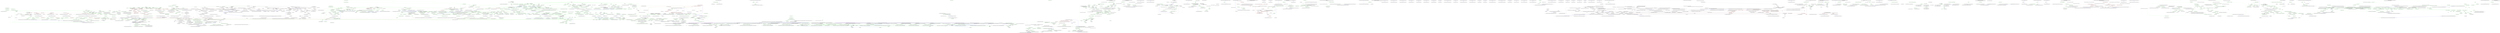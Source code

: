 digraph  {
n24 [label="Ninject.Activation.Blocks.ActivationBlock", span=""];
n0 [cluster="Ninject.Activation.Blocks.ActivationBlock.ActivationBlock(Ninject.Syntax.IResolutionRoot)", label="Entry Ninject.Activation.Blocks.ActivationBlock.ActivationBlock(Ninject.Syntax.IResolutionRoot)", span="43-43"];
n1 [cluster="Ninject.Activation.Blocks.ActivationBlock.ActivationBlock(Ninject.Syntax.IResolutionRoot)", color=red, community=0, label="6: Ensure.ArgumentNotNull(parent, ''parent'')", span="45-45"];
n2 [cluster="Ninject.Activation.Blocks.ActivationBlock.ActivationBlock(Ninject.Syntax.IResolutionRoot)", color=red, community=0, label="2: Parent = parent", span="46-46"];
n4 [cluster="Ninject.Infrastructure.Ensure.ArgumentNotNull(object, string)", label="Entry Ninject.Infrastructure.Ensure.ArgumentNotNull(object, string)", span="24-24"];
n3 [cluster="Ninject.Activation.Blocks.ActivationBlock.ActivationBlock(Ninject.Syntax.IResolutionRoot)", label="Exit Ninject.Activation.Blocks.ActivationBlock.ActivationBlock(Ninject.Syntax.IResolutionRoot)", span="43-43"];
n5 [cluster="Ninject.Activation.Blocks.ActivationBlock.CanResolve(Ninject.Activation.IRequest)", label="Entry Ninject.Activation.Blocks.ActivationBlock.CanResolve(Ninject.Activation.IRequest)", span="54-54"];
n6 [cluster="Ninject.Activation.Blocks.ActivationBlock.CanResolve(Ninject.Activation.IRequest)", color=red, community=0, label="4: Ensure.ArgumentNotNull(request, ''request'')", span="56-56"];
n7 [cluster="Ninject.Activation.Blocks.ActivationBlock.CanResolve(Ninject.Activation.IRequest)", color=red, community=0, label="0: return Parent.CanResolve(request);", span="57-57"];
n8 [cluster="Ninject.Activation.Blocks.ActivationBlock.CanResolve(Ninject.Activation.IRequest)", label="Exit Ninject.Activation.Blocks.ActivationBlock.CanResolve(Ninject.Activation.IRequest)", span="54-54"];
n9 [cluster="Ninject.Syntax.IResolutionRoot.CanResolve(Ninject.Activation.IRequest)", label="Entry Ninject.Syntax.IResolutionRoot.CanResolve(Ninject.Activation.IRequest)", span="36-36"];
n10 [cluster="Ninject.Activation.Blocks.ActivationBlock.Resolve(Ninject.Activation.IRequest)", label="Entry Ninject.Activation.Blocks.ActivationBlock.Resolve(Ninject.Activation.IRequest)", span="66-66"];
n11 [cluster="Ninject.Activation.Blocks.ActivationBlock.Resolve(Ninject.Activation.IRequest)", color=red, community=0, label="4: Ensure.ArgumentNotNull(request, ''request'')", span="68-68"];
n12 [cluster="Ninject.Activation.Blocks.ActivationBlock.Resolve(Ninject.Activation.IRequest)", color=red, community=0, label="0: return Parent.Resolve(request);", span="69-69"];
n13 [cluster="Ninject.Activation.Blocks.ActivationBlock.Resolve(Ninject.Activation.IRequest)", label="Exit Ninject.Activation.Blocks.ActivationBlock.Resolve(Ninject.Activation.IRequest)", span="66-66"];
n14 [cluster="Ninject.Syntax.IResolutionRoot.Resolve(Ninject.Activation.IRequest)", label="Entry Ninject.Syntax.IResolutionRoot.Resolve(Ninject.Activation.IRequest)", span="44-44"];
n15 [cluster="Ninject.Activation.Blocks.ActivationBlock.CreateRequest(System.Type, System.Func<Ninject.Planning.Bindings.IBindingMetadata, bool>, System.Collections.Generic.IEnumerable<Ninject.Parameters.IParameter>, bool)", label="Entry Ninject.Activation.Blocks.ActivationBlock.CreateRequest(System.Type, System.Func<Ninject.Planning.Bindings.IBindingMetadata, bool>, System.Collections.Generic.IEnumerable<Ninject.Parameters.IParameter>, bool)", span="80-80"];
n16 [cluster="Ninject.Activation.Blocks.ActivationBlock.CreateRequest(System.Type, System.Func<Ninject.Planning.Bindings.IBindingMetadata, bool>, System.Collections.Generic.IEnumerable<Ninject.Parameters.IParameter>, bool)", color=red, community=0, label="4: Ensure.ArgumentNotNull(service, ''service'')", span="82-82"];
n17 [cluster="Ninject.Activation.Blocks.ActivationBlock.CreateRequest(System.Type, System.Func<Ninject.Planning.Bindings.IBindingMetadata, bool>, System.Collections.Generic.IEnumerable<Ninject.Parameters.IParameter>, bool)", color=red, community=0, label="4: Ensure.ArgumentNotNull(parameters, ''parameters'')", span="83-83"];
n18 [cluster="Ninject.Activation.Blocks.ActivationBlock.CreateRequest(System.Type, System.Func<Ninject.Planning.Bindings.IBindingMetadata, bool>, System.Collections.Generic.IEnumerable<Ninject.Parameters.IParameter>, bool)", color=red, community=0, label="0: return new Request(service, constraint, parameters, () => this, isOptional);", span="84-84"];
n19 [cluster="Ninject.Activation.Blocks.ActivationBlock.CreateRequest(System.Type, System.Func<Ninject.Planning.Bindings.IBindingMetadata, bool>, System.Collections.Generic.IEnumerable<Ninject.Parameters.IParameter>, bool)", label="Exit Ninject.Activation.Blocks.ActivationBlock.CreateRequest(System.Type, System.Func<Ninject.Planning.Bindings.IBindingMetadata, bool>, System.Collections.Generic.IEnumerable<Ninject.Parameters.IParameter>, bool)", span="80-80"];
n20 [cluster="Ninject.Activation.Request.Request(System.Type, System.Func<Ninject.Planning.Bindings.IBindingMetadata, bool>, System.Collections.Generic.IEnumerable<Ninject.Parameters.IParameter>, System.Func<object>, bool)", label="Entry Ninject.Activation.Request.Request(System.Type, System.Func<Ninject.Planning.Bindings.IBindingMetadata, bool>, System.Collections.Generic.IEnumerable<Ninject.Parameters.IParameter>, System.Func<object>, bool)", span="86-86"];
n21 [cluster="lambda expression", label="Entry lambda expression", span="84-84"];
n22 [cluster="lambda expression", color=red, community=0, label="2: this", span="84-84"];
n23 [cluster="lambda expression", label="Exit lambda expression", span="84-84"];
d1 [cluster="Ninject.Activation.Blocks.ActivationBlock.ActivationBlock(Ninject.Syntax.IResolutionRoot)", color=green, community=0, label="6: Ensure.ArgumentNotNull(parent, ''parent'')", span="45-45"];
d2 [cluster="Ninject.Activation.Blocks.ActivationBlock.ActivationBlock(Ninject.Syntax.IResolutionRoot)", color=green, community=0, label="2: Parent = parent", span="46-46"];
d6 [cluster="Ninject.Activation.Blocks.ActivationBlock.CanResolve(Ninject.Activation.IRequest)", color=green, community=0, label="4: Ensure.ArgumentNotNull(request, ''request'')", span="56-56"];
d7 [cluster="Ninject.Activation.Blocks.ActivationBlock.CanResolve(Ninject.Activation.IRequest)", color=green, community=0, label="0: return Parent.CanResolve(request);", span="57-57"];
d11 [cluster="Ninject.Activation.Blocks.ActivationBlock.Resolve(Ninject.Activation.IRequest)", color=green, community=0, label="4: Ensure.ArgumentNotNull(request, ''request'')", span="68-68"];
d12 [cluster="Ninject.Activation.Blocks.ActivationBlock.Resolve(Ninject.Activation.IRequest)", color=green, community=0, label="0: return Parent.Resolve(request);", span="69-69"];
d16 [cluster="Ninject.Activation.Blocks.ActivationBlock.CreateRequest(System.Type, System.Func<Ninject.Planning.Bindings.IBindingMetadata, bool>, System.Collections.Generic.IEnumerable<Ninject.Parameters.IParameter>, bool)", color=green, community=0, label="4: Ensure.ArgumentNotNull(service, ''service'')", span="82-82"];
d17 [cluster="Ninject.Activation.Blocks.ActivationBlock.CreateRequest(System.Type, System.Func<Ninject.Planning.Bindings.IBindingMetadata, bool>, System.Collections.Generic.IEnumerable<Ninject.Parameters.IParameter>, bool)", color=green, community=0, label="4: Ensure.ArgumentNotNull(parameters, ''parameters'')", span="83-83"];
d18 [cluster="Ninject.Activation.Blocks.ActivationBlock.CreateRequest(System.Type, System.Func<Ninject.Planning.Bindings.IBindingMetadata, bool>, System.Collections.Generic.IEnumerable<Ninject.Parameters.IParameter>, bool)", color=green, community=0, label="0: return new Request(service, constraint, parameters, () => this, isOptional);", span="84-84"];
d22 [cluster="lambda expression", color=green, community=0, label="2: this", span="84-84"];
m0_12 [cluster="Ninject.Syntax.BindingRoot.Bind<T>()", file="ActivationScopeTests.cs", label="Entry Ninject.Syntax.BindingRoot.Bind<T>()", span="34-34"];
m0_14 [cluster="Ninject.Syntax.IResolutionRoot.Get<T>(params Ninject.Parameters.IParameter[])", file="ActivationScopeTests.cs", label="Entry Ninject.Syntax.IResolutionRoot.Get<T>(params Ninject.Parameters.IParameter[])", span="41-41"];
m0_40 [cluster="Ninject.Infrastructure.Disposal.DisposableObject.Dispose()", file="ActivationScopeTests.cs", label="Entry Ninject.Infrastructure.Disposal.DisposableObject.Dispose()", span="36-36"];
m0_16 [cluster="Ninject.Tests.Integration.ActivationBlockTests.WhenBlockIsCreated.BlockDoesNotInterfereWithExternalResolution()", file="ActivationScopeTests.cs", label="Entry Ninject.Tests.Integration.ActivationBlockTests.WhenBlockIsCreated.BlockDoesNotInterfereWithExternalResolution()", span="34-34"];
m0_0 [cluster="Ninject.Tests.Integration.ActivationBlockTests.ActivationBlockContext.ActivationBlockContext()", file="ActivationScopeTests.cs", label="Entry Ninject.Tests.Integration.ActivationBlockTests.ActivationBlockContext.ActivationBlockContext()", span="13-13"];
m0_1 [cluster="Ninject.Tests.Integration.ActivationBlockTests.ActivationBlockContext.ActivationBlockContext()", color=green, community=0, file="ActivationScopeTests.cs", label="6: kernel = new StandardKernel()", span="15-15"];
m0_34 [cluster="Ninject.Tests.Integration.ActivationBlockTests.WhenBlockIsDisposed.InstancesActivatedWithinBlockAreDeactivated()", file="ActivationScopeTests.cs", label="Entry Ninject.Tests.Integration.ActivationBlockTests.WhenBlockIsDisposed.InstancesActivatedWithinBlockAreDeactivated()", span="61-61"];
m0_35 [cluster="Ninject.Tests.Integration.ActivationBlockTests.WhenBlockIsDisposed.InstancesActivatedWithinBlockAreDeactivated()", color=green, community=0, file="ActivationScopeTests.cs", label="6: kernel.Bind<NotifiesWhenDisposed>().ToSelf()", span="63-63"];
m0_36 [cluster="Ninject.Tests.Integration.ActivationBlockTests.WhenBlockIsDisposed.InstancesActivatedWithinBlockAreDeactivated()", color=green, community=0, file="ActivationScopeTests.cs", label="4: var instance = block.Get<NotifiesWhenDisposed>()", span="65-65"];
m0_37 [cluster="Ninject.Tests.Integration.ActivationBlockTests.WhenBlockIsDisposed.InstancesActivatedWithinBlockAreDeactivated()", color=green, community=0, file="ActivationScopeTests.cs", label="4: block.Dispose()", span="66-66"];
m0_38 [cluster="Ninject.Tests.Integration.ActivationBlockTests.WhenBlockIsDisposed.InstancesActivatedWithinBlockAreDeactivated()", color=green, community=0, file="ActivationScopeTests.cs", label="6: instance.IsDisposed.ShouldBeTrue()", span="68-68"];
m0_39 [cluster="Ninject.Tests.Integration.ActivationBlockTests.WhenBlockIsDisposed.InstancesActivatedWithinBlockAreDeactivated()", file="ActivationScopeTests.cs", label="Exit Ninject.Tests.Integration.ActivationBlockTests.WhenBlockIsDisposed.InstancesActivatedWithinBlockAreDeactivated()", span="61-61"];
m0_13 [cluster="System.Linq.Expressions.Expression.Convert(System.Linq.Expressions.Expression, System.Type)", file="ActivationScopeTests.cs", label="Entry System.Linq.Expressions.Expression.Convert(System.Linq.Expressions.Expression, System.Type)", span="0-0"];
m0_33 [cluster="Unk.ShouldBeFalse", file="ActivationScopeTests.cs", label="Entry Unk.ShouldBeFalse", span=""];
m0_2 [cluster="Ninject.Injection.Linq.MethodInjectorBase<TDelegate>.Invoke(object, params object[])", color=green, community=0, file="ActivationScopeTests.cs", label="6: Entry Ninject.Injection.Linq.MethodInjectorBase<TDelegate>.Invoke(object, params object[])", span="43-43"];
m0_3 [cluster="Ninject.Injection.Linq.MethodInjectorBase<TDelegate>.Invoke(object, params object[])", file="ActivationScopeTests.cs", label="Exit Ninject.Injection.Linq.MethodInjectorBase<TDelegate>.Invoke(object, params object[])", span="43-43"];
m0_17 [cluster="Ninject.Tests.Integration.ActivationBlockTests.WhenBlockIsCreated.BlockDoesNotInterfereWithExternalResolution()", color=green, community=0, file="ActivationScopeTests.cs", label="4: kernel.Bind<IWeapon>().To<Sword>()", span="36-36"];
m0_18 [cluster="Ninject.Tests.Integration.ActivationBlockTests.WhenBlockIsCreated.BlockDoesNotInterfereWithExternalResolution()", color=green, community=0, file="ActivationScopeTests.cs", label="4: var weapon1 = block.Get<IWeapon>()", span="38-38"];
m0_19 [cluster="Ninject.Tests.Integration.ActivationBlockTests.WhenBlockIsCreated.BlockDoesNotInterfereWithExternalResolution()", color=green, community=0, file="ActivationScopeTests.cs", label="4: var weapon2 = kernel.Get<IWeapon>()", span="39-39"];
m0_20 [cluster="Ninject.Tests.Integration.ActivationBlockTests.WhenBlockIsCreated.BlockDoesNotInterfereWithExternalResolution()", color=green, community=0, file="ActivationScopeTests.cs", label="6: weapon1.ShouldNotBeSameAs(weapon2)", span="41-41"];
m0_21 [cluster="Ninject.Tests.Integration.ActivationBlockTests.WhenBlockIsCreated.BlockDoesNotInterfereWithExternalResolution()", file="ActivationScopeTests.cs", label="Exit Ninject.Tests.Integration.ActivationBlockTests.WhenBlockIsCreated.BlockDoesNotInterfereWithExternalResolution()", span="34-34"];
m0_4 [cluster="Ninject.StandardKernel.StandardKernel(params Ninject.Modules.IModule[])", file="ActivationScopeTests.cs", label="Entry Ninject.StandardKernel.StandardKernel(params Ninject.Modules.IModule[])", span="42-42"];
m0_5 [cluster="Ninject.Injection.Linq.MethodInjectorBase<TDelegate>.BuildExpression(System.Reflection.MethodInfo)", color=red, community=0, file="ActivationScopeTests.cs", label="4: ParameterExpression instanceParameter = Expression.Parameter(typeof(object), ''instance'')", span="53-53"];
m0_6 [cluster="Ninject.Tests.Integration.ActivationBlockTests.WhenBlockIsCreated.FirstActivatedInstanceIsReusedWithinBlock()", color=red, community=0, file="ActivationScopeTests.cs", label="6: Entry Ninject.Tests.Integration.ActivationBlockTests.WhenBlockIsCreated.FirstActivatedInstanceIsReusedWithinBlock()", span="23-23"];
m0_8 [cluster="Ninject.Tests.Integration.ActivationBlockTests.WhenBlockIsCreated.FirstActivatedInstanceIsReusedWithinBlock()", color=green, community=0, file="ActivationScopeTests.cs", label="4: var weapon1 = block.Get<IWeapon>()", span="27-27"];
m0_9 [cluster="Ninject.Tests.Integration.ActivationBlockTests.WhenBlockIsCreated.FirstActivatedInstanceIsReusedWithinBlock()", color=green, community=0, file="ActivationScopeTests.cs", label="4: var weapon2 = block.Get<IWeapon>()", span="28-28"];
m0_10 [cluster="Ninject.Tests.Integration.ActivationBlockTests.WhenBlockIsCreated.FirstActivatedInstanceIsReusedWithinBlock()", color=green, community=0, file="ActivationScopeTests.cs", label="6: weapon1.ShouldBeSameAs(weapon2)", span="30-30"];
m0_7 [cluster="Ninject.Tests.Integration.ActivationBlockTests.WhenBlockIsCreated.FirstActivatedInstanceIsReusedWithinBlock()", color=green, community=0, file="ActivationScopeTests.cs", label="4: kernel.Bind<IWeapon>().To<Sword>()", span="25-25"];
m0_11 [cluster="Ninject.Tests.Integration.ActivationBlockTests.WhenBlockIsCreated.FirstActivatedInstanceIsReusedWithinBlock()", file="ActivationScopeTests.cs", label="Exit Ninject.Tests.Integration.ActivationBlockTests.WhenBlockIsCreated.FirstActivatedInstanceIsReusedWithinBlock()", span="23-23"];
m0_15 [cluster="System.Linq.Expressions.Expression.Call(System.Linq.Expressions.Expression, System.Reflection.MethodInfo, params System.Linq.Expressions.Expression[])", file="ActivationScopeTests.cs", label="Entry System.Linq.Expressions.Expression.Call(System.Linq.Expressions.Expression, System.Reflection.MethodInfo, params System.Linq.Expressions.Expression[])", span="0-0"];
m0_22 [cluster="Unk.ShouldNotBeSameAs", file="ActivationScopeTests.cs", label="Entry Unk.ShouldNotBeSameAs", span=""];
m0_30 [cluster="Ninject.Syntax.IBindingToSyntax<T>.ToSelf()", file="ActivationScopeTests.cs", label="Entry Ninject.Syntax.IBindingToSyntax<T>.ToSelf()", span="33-33"];
m0_32 [cluster="System.GC.WaitForPendingFinalizers()", file="ActivationScopeTests.cs", label="Entry System.GC.WaitForPendingFinalizers()", span="0-0"];
m0_31 [cluster="System.GC.Collect()", file="ActivationScopeTests.cs", label="Entry System.GC.Collect()", span="0-0"];
m0_41 [cluster="Unk.ShouldBeTrue", file="ActivationScopeTests.cs", label="Entry Unk.ShouldBeTrue", span=""];
m0_23 [cluster="Ninject.Tests.Integration.ActivationBlockTests.WhenBlockIsCreated.InstancesAreNotGarbageCollectedAsLongAsBlockRemainsAlive()", file="ActivationScopeTests.cs", label="Entry Ninject.Tests.Integration.ActivationBlockTests.WhenBlockIsCreated.InstancesAreNotGarbageCollectedAsLongAsBlockRemainsAlive()", span="45-45"];
m0_24 [cluster="Ninject.Tests.Integration.ActivationBlockTests.WhenBlockIsCreated.InstancesAreNotGarbageCollectedAsLongAsBlockRemainsAlive()", color=green, community=0, file="ActivationScopeTests.cs", label="4: kernel.Bind<NotifiesWhenDisposed>().ToSelf()", span="47-47"];
m0_25 [cluster="Ninject.Tests.Integration.ActivationBlockTests.WhenBlockIsCreated.InstancesAreNotGarbageCollectedAsLongAsBlockRemainsAlive()", color=green, community=0, file="ActivationScopeTests.cs", label="4: var instance = block.Get<NotifiesWhenDisposed>()", span="49-49"];
m0_26 [cluster="Ninject.Tests.Integration.ActivationBlockTests.WhenBlockIsCreated.InstancesAreNotGarbageCollectedAsLongAsBlockRemainsAlive()", color=green, community=0, file="ActivationScopeTests.cs", label="4: GC.Collect()", span="51-51"];
m0_28 [cluster="Ninject.Tests.Integration.ActivationBlockTests.WhenBlockIsCreated.InstancesAreNotGarbageCollectedAsLongAsBlockRemainsAlive()", color=green, community=0, file="ActivationScopeTests.cs", label="6: instance.IsDisposed.ShouldBeFalse()", span="54-54"];
m0_27 [cluster="Ninject.Tests.Integration.ActivationBlockTests.WhenBlockIsCreated.InstancesAreNotGarbageCollectedAsLongAsBlockRemainsAlive()", color=green, community=0, file="ActivationScopeTests.cs", label="4: GC.WaitForPendingFinalizers()", span="52-52"];
m0_29 [cluster="Ninject.Tests.Integration.ActivationBlockTests.WhenBlockIsCreated.InstancesAreNotGarbageCollectedAsLongAsBlockRemainsAlive()", file="ActivationScopeTests.cs", label="Exit Ninject.Tests.Integration.ActivationBlockTests.WhenBlockIsCreated.InstancesAreNotGarbageCollectedAsLongAsBlockRemainsAlive()", span="45-45"];
m0_42 [file="ActivationScopeTests.cs", label="Ninject.Tests.Integration.ActivationBlockTests.ActivationBlockContext", span=""];
m0_43 [file="ActivationScopeTests.cs", label="Ninject.Tests.Integration.ActivationBlockTests.WhenBlockIsCreated", span=""];
m0_44 [file="ActivationScopeTests.cs", label="Ninject.Tests.Integration.ActivationBlockTests.WhenBlockIsDisposed", span=""];
m1_12 [cluster="Ninject.Activation.Strategies.ActivationStrategyFor<T>.Deactivate(Ninject.Activation.IContext, T)", file="ActivationStrategyFor.cs", label="Entry Ninject.Activation.Strategies.ActivationStrategyFor<T>.Deactivate(Ninject.Activation.IContext, T)", span="66-66"];
m1_14 [cluster="Ninject.Activation.Strategies.ActivationStrategyFor<T>.Deactivate(Ninject.Activation.IContext, T)", file="ActivationStrategyFor.cs", label="Exit Ninject.Activation.Strategies.ActivationStrategyFor<T>.Deactivate(Ninject.Activation.IContext, T)", span="66-66"];
m1_6 [cluster="Ninject.Activation.Strategies.ActivationStrategyFor<T>.Activate(Ninject.Activation.IContext, T)", file="ActivationStrategyFor.cs", label="Entry Ninject.Activation.Strategies.ActivationStrategyFor<T>.Activate(Ninject.Activation.IContext, T)", span="59-59"];
m1_13 [cluster="Ninject.Activation.Strategies.ActivationStrategyFor<T>.Activate(Ninject.Activation.IContext, T)", file="ActivationStrategyFor.cs", label="Exit Ninject.Activation.Strategies.ActivationStrategyFor<T>.Activate(Ninject.Activation.IContext, T)", span="59-59"];
m1_7 [cluster="Ninject.Activation.Strategies.ActivationStrategyFor<T>.Deactivate(Ninject.Activation.IContext)", file="ActivationStrategyFor.cs", label="Entry Ninject.Activation.Strategies.ActivationStrategyFor<T>.Deactivate(Ninject.Activation.IContext)", span="46-46"];
m1_8 [cluster="Ninject.Activation.Strategies.ActivationStrategyFor<T>.Deactivate(Ninject.Activation.IContext)", color=green, community=0, file="ActivationStrategyFor.cs", label="6: Ensure.ArgumentNotNull(context, ''context'')", span="48-48"];
m1_9 [cluster="Ninject.Activation.Strategies.ActivationStrategyFor<T>.Deactivate(Ninject.Activation.IContext)", color=green, community=0, file="ActivationStrategyFor.cs", label="7: context.Instance is T", span="50-50"];
m1_10 [cluster="Ninject.Activation.Strategies.ActivationStrategyFor<T>.Deactivate(Ninject.Activation.IContext)", color=green, community=0, file="ActivationStrategyFor.cs", label="1: Deactivate(context, (T)context.Instance)", span="51-51"];
m1_11 [cluster="Ninject.Activation.Strategies.ActivationStrategyFor<T>.Deactivate(Ninject.Activation.IContext)", file="ActivationStrategyFor.cs", label="Exit Ninject.Activation.Strategies.ActivationStrategyFor<T>.Deactivate(Ninject.Activation.IContext)", span="46-46"];
m1_0 [cluster="Ninject.Activation.Strategies.ActivationStrategyFor<T>.Activate(Ninject.Activation.IContext)", file="ActivationStrategyFor.cs", label="Entry Ninject.Activation.Strategies.ActivationStrategyFor<T>.Activate(Ninject.Activation.IContext)", span="34-34"];
m1_1 [cluster="Ninject.Activation.Strategies.ActivationStrategyFor<T>.Activate(Ninject.Activation.IContext)", color=green, community=0, file="ActivationStrategyFor.cs", label="6: Ensure.ArgumentNotNull(context, ''context'')", span="36-36"];
m1_2 [cluster="Ninject.Activation.Strategies.ActivationStrategyFor<T>.Activate(Ninject.Activation.IContext)", color=green, community=0, file="ActivationStrategyFor.cs", label="7: context.Instance is T", span="38-38"];
m1_3 [cluster="Ninject.Activation.Strategies.ActivationStrategyFor<T>.Activate(Ninject.Activation.IContext)", color=green, community=0, file="ActivationStrategyFor.cs", label="1: Activate(context, (T)context.Instance)", span="39-39"];
m1_4 [cluster="Ninject.Activation.Strategies.ActivationStrategyFor<T>.Activate(Ninject.Activation.IContext)", file="ActivationStrategyFor.cs", label="Exit Ninject.Activation.Strategies.ActivationStrategyFor<T>.Activate(Ninject.Activation.IContext)", span="34-34"];
m1_15 [file="ActivationStrategyFor.cs", label="Ninject.Activation.Strategies.ActivationStrategyFor<T>", span=""];
m2_4 [cluster="Ninject.Dynamic.AssemblyStreamContentProvider.GetStream()", file="AssemblyStreamContentProvider.cs", label="Entry Ninject.Dynamic.AssemblyStreamContentProvider.GetStream()", span="19-19"];
m2_5 [cluster="Ninject.Dynamic.AssemblyStreamContentProvider.GetStream()", color=green, community=0, file="AssemblyStreamContentProvider.cs", label="0: return _assembly.GetManifestResourceStream(_fileName);", span="21-21"];
m2_6 [cluster="Ninject.Dynamic.AssemblyStreamContentProvider.GetStream()", file="AssemblyStreamContentProvider.cs", label="Exit Ninject.Dynamic.AssemblyStreamContentProvider.GetStream()", span="19-19"];
m2_7 [cluster="Unk.GetManifestResourceStream", file="AssemblyStreamContentProvider.cs", label="Entry Unk.GetManifestResourceStream", span=""];
m2_0 [cluster="Ninject.Dynamic.AssemblyStreamContentProvider.AssemblyStreamContentProvider(string, System.Reflection.Assembly)", file="AssemblyStreamContentProvider.cs", label="Entry Ninject.Dynamic.AssemblyStreamContentProvider.AssemblyStreamContentProvider(string, System.Reflection.Assembly)", span="11-11"];
m2_1 [cluster="Ninject.Dynamic.AssemblyStreamContentProvider.AssemblyStreamContentProvider(string, System.Reflection.Assembly)", color=green, community=0, file="AssemblyStreamContentProvider.cs", label="6: _fileName = fileName", span="13-13"];
m2_2 [cluster="Ninject.Dynamic.AssemblyStreamContentProvider.AssemblyStreamContentProvider(string, System.Reflection.Assembly)", color=green, community=0, file="AssemblyStreamContentProvider.cs", label="2: _assembly = assembly", span="14-14"];
m2_3 [cluster="Ninject.Dynamic.AssemblyStreamContentProvider.AssemblyStreamContentProvider(string, System.Reflection.Assembly)", file="AssemblyStreamContentProvider.cs", label="Exit Ninject.Dynamic.AssemblyStreamContentProvider.AssemblyStreamContentProvider(string, System.Reflection.Assembly)", span="11-11"];
m3_0 [cluster="Ninject.Planning.Bindings.Binding.Binding(System.Type)", file="Binding.cs", label="Entry Ninject.Planning.Bindings.Binding.Binding(System.Type)", span="85-85"];
m3_1 [cluster="Ninject.Planning.Bindings.Binding.Binding(System.Type)", color=green, community=0, file="Binding.cs", label="6: Exit Ninject.Planning.Bindings.Binding.Binding(System.Type)", span="85-85"];
m3_2 [cluster="Ninject.Planning.Bindings.Binding.Binding(System.Type, Ninject.Planning.Bindings.IBindingMetadata)", file="Binding.cs", label="Entry Ninject.Planning.Bindings.Binding.Binding(System.Type, Ninject.Planning.Bindings.IBindingMetadata)", span="92-92"];
m3_35 [cluster="Ninject.Modules.Module.RemoveBinding(Ninject.Planning.Bindings.IBinding)", color=green, community=0, file="Binding.cs", label="4: Kernel.RemoveBinding(binding)", span="108-108"];
m3_36 [cluster="Ninject.Modules.Module.RemoveBinding(Ninject.Planning.Bindings.IBinding)", color=green, community=0, file="Binding.cs", label="4: Bindings.Remove(binding)", span="109-109"];
m3_37 [cluster="Ninject.Modules.Module.RemoveBinding(Ninject.Planning.Bindings.IBinding)", color=green, community=0, file="Binding.cs", label="4: BindingRemoved.Raise(this, new BindingEventArgs(binding))", span="110-110"];
m3_13 [cluster="System.Collections.Generic.List<T>.List()", file="Binding.cs", label="Entry System.Collections.Generic.List<T>.List()", span="0-0"];
m3_18 [cluster="System.Func<T, TResult>.Invoke(T)", file="Binding.cs", label="Entry System.Func<T, TResult>.Invoke(T)", span="0-0"];
m3_19 [cluster="Ninject.Planning.Bindings.Binding.GetScope(Ninject.Activation.IContext)", color=green, community=0, file="Binding.cs", label="4: Entry Ninject.Planning.Bindings.Binding.GetScope(Ninject.Activation.IContext)", span="121-121"];
m3_10 [cluster="Ninject.Planning.Bindings.Binding.Binding(System.Type, Ninject.Planning.Bindings.IBindingMetadata)", color=red, community=0, file="Binding.cs", label="6: ScopeCallback = StandardScopeCallbacks.Singleton", span="102-102"];
m3_11 [cluster="Ninject.Planning.Bindings.Binding.Binding(System.Type, Ninject.Planning.Bindings.IBindingMetadata)", color=green, community=0, file="Binding.cs", label="6: Exit Ninject.Planning.Bindings.Binding.Binding(System.Type, Ninject.Planning.Bindings.IBindingMetadata)", span="92-92"];
m3_12 [cluster="Ninject.Modules.Module.OnUnload(Ninject.IKernel)", color=green, community=0, file="Binding.cs", label="4: Kernel = null", span="60-60"];
m3_26 [cluster="Ninject.Planning.Bindings.Binding.Matches(Ninject.Activation.IRequest)", color=green, community=0, file="Binding.cs", label="1: Exit Ninject.Planning.Bindings.Binding.Matches(Ninject.Activation.IRequest)", span="132-132"];
m3_27 [cluster="Ninject.Modules.Module.AddBinding(Ninject.Planning.Bindings.IBinding)", color=green, community=0, file="Binding.cs", label="4: Ninject.Planning.Bindings.Binding", span=""];
m3_28 [cluster="Ninject.Modules.Module.AddBinding(Ninject.Planning.Bindings.IBinding)", color=green, community=0, file="Binding.cs", label="4: BindingAdded.Raise(this, new BindingEventArgs(binding))", span="99-99"];
m3_23 [cluster="Ninject.Planning.Bindings.Binding.Matches(Ninject.Activation.IRequest)", color=green, community=0, file="Binding.cs", label="4: Entry Ninject.Planning.Bindings.Binding.Matches(Ninject.Activation.IRequest)", span="132-132"];
m3_4 [cluster="Ninject.Planning.Bindings.Binding.Binding(System.Type, Ninject.Planning.Bindings.IBindingMetadata)", color=red, community=0, file="Binding.cs", label="6: Ensure.ArgumentNotNull(metadata, ''metadata'')", span="95-95"];
m3_5 [cluster="Ninject.Planning.Bindings.Binding.Binding(System.Type, Ninject.Planning.Bindings.IBindingMetadata)", color=red, community=0, file="Binding.cs", label="6: Service = service", span="97-97"];
m3_6 [cluster="Ninject.Planning.Bindings.Binding.Binding(System.Type, Ninject.Planning.Bindings.IBindingMetadata)", color=red, community=0, file="Binding.cs", label="6: Metadata = metadata", span="98-98"];
m3_7 [cluster="Ninject.Planning.Bindings.Binding.Binding(System.Type, Ninject.Planning.Bindings.IBindingMetadata)", color=red, community=0, file="Binding.cs", label="6: Parameters = new List<IParameter>()", span="99-99"];
m3_41 [cluster="Ninject.Modules.Module.RegisterBindingAndCreateBuilder<T>(System.Type)", color=green, community=0, file="Binding.cs", label="4: var binding = new Binding(service)", span="121-121"];
m3_42 [cluster="Ninject.Modules.Module.RegisterBindingAndCreateBuilder<T>(System.Type)", color=green, community=0, file="Binding.cs", label="4: AddBinding(binding)", span="122-122"];
m3_43 [cluster="Ninject.Modules.Module.RegisterBindingAndCreateBuilder<T>(System.Type)", color=green, community=0, file="Binding.cs", label="4: return new BindingBuilder<T>(binding);", span="123-123"];
m3_24 [cluster="Ninject.Planning.Bindings.Binding.Matches(Ninject.Activation.IRequest)", color=red, community=0, file="Binding.cs", label="4: Ensure.ArgumentNotNull(request, ''request'')", span="134-134"];
m3_25 [cluster="Ninject.Planning.Bindings.Binding.Matches(Ninject.Activation.IRequest)", color=red, community=0, file="Binding.cs", label="0: return Condition == null || Condition(request);", span="135-135"];
m3_20 [cluster="Ninject.Planning.Bindings.Binding.GetScope(Ninject.Activation.IContext)", color=red, community=0, file="Binding.cs", label="4: Ensure.ArgumentNotNull(context, ''context'')", span="123-123"];
m3_21 [cluster="Ninject.Planning.Bindings.Binding.GetScope(Ninject.Activation.IContext)", color=red, community=0, file="Binding.cs", label="0: return ScopeCallback(context);", span="124-124"];
m3_22 [cluster="Ninject.Planning.Bindings.Binding.GetScope(Ninject.Activation.IContext)", file="Binding.cs", label="Exit Ninject.Planning.Bindings.Binding.GetScope(Ninject.Activation.IContext)", span="121-121"];
m3_14 [cluster="Ninject.Planning.Bindings.Binding.GetProvider(Ninject.Activation.IContext)", file="Binding.cs", label="Entry Ninject.Planning.Bindings.Binding.GetProvider(Ninject.Activation.IContext)", span="110-110"];
m3_15 [cluster="Ninject.Planning.Bindings.Binding.GetProvider(Ninject.Activation.IContext)", color=red, community=0, file="Binding.cs", label="4: Ensure.ArgumentNotNull(context, ''context'')", span="112-112"];
m3_16 [cluster="Ninject.Planning.Bindings.Binding.GetProvider(Ninject.Activation.IContext)", color=red, community=0, file="Binding.cs", label="0: return ProviderCallback(context);", span="113-113"];
m3_17 [cluster="Ninject.Planning.Bindings.Binding.GetProvider(Ninject.Activation.IContext)", file="Binding.cs", label="Exit Ninject.Planning.Bindings.Binding.GetProvider(Ninject.Activation.IContext)", span="110-110"];
m3_3 [cluster="Ninject.Planning.Bindings.Binding.Binding(System.Type, Ninject.Planning.Bindings.IBindingMetadata)", color=red, community=0, file="Binding.cs", label="4: Ensure.ArgumentNotNull(service, ''service'')", span="94-94"];
m3_8 [cluster="Ninject.Planning.Bindings.Binding.Binding(System.Type, Ninject.Planning.Bindings.IBindingMetadata)", color=red, community=0, file="Binding.cs", label="4: ActivationActions = new List<Action<IContext>>()", span="100-100"];
m3_9 [cluster="Ninject.Planning.Bindings.Binding.Binding(System.Type, Ninject.Planning.Bindings.IBindingMetadata)", color=red, community=0, file="Binding.cs", label="6: DeactivationActions = new List<Action<IContext>>()", span="101-101"];
m3_47 [file="Binding.cs", label="Ninject.Modules.Module", span=""];
m4_0 [cluster="Ninject.Activation.Caching.Cache.Cache(Ninject.Activation.IPipeline, Ninject.Activation.Caching.ICachePruner)", file="BindingActionStrategy.cs", label="Entry Ninject.Activation.Caching.Cache.Cache(Ninject.Activation.IPipeline, Ninject.Activation.Caching.ICachePruner)", span="36-36"];
m4_1 [cluster="Ninject.Activation.Caching.Cache.Cache(Ninject.Activation.IPipeline, Ninject.Activation.Caching.ICachePruner)", color=green, community=0, file="BindingActionStrategy.cs", label="4: Ensure.ArgumentNotNull(pipeline, ''pipeline'')", span="38-38"];
m4_2 [cluster="Ninject.Activation.Caching.Cache.Cache(Ninject.Activation.IPipeline, Ninject.Activation.Caching.ICachePruner)", color=green, community=0, file="BindingActionStrategy.cs", label="6: Ensure.ArgumentNotNull(cachePruner, ''cachePruner'')", span="39-39"];
m4_3 [cluster="Ninject.Activation.Caching.Cache.Cache(Ninject.Activation.IPipeline, Ninject.Activation.Caching.ICachePruner)", color=green, community=0, file="BindingActionStrategy.cs", label="4: this.Pipeline = pipeline", span="41-41"];
m4_4 [cluster="Ninject.Activation.Caching.Cache.Cache(Ninject.Activation.IPipeline, Ninject.Activation.Caching.ICachePruner)", color=green, community=0, file="BindingActionStrategy.cs", label="0: cachePruner.Start(this)", span="42-42"];
m4_5 [cluster="Ninject.Activation.Caching.Cache.Cache(Ninject.Activation.IPipeline, Ninject.Activation.Caching.ICachePruner)", file="BindingActionStrategy.cs", label="Exit Ninject.Activation.Caching.Cache.Cache(Ninject.Activation.IPipeline, Ninject.Activation.Caching.ICachePruner)", span="36-36"];
m4_121 [cluster="Ninject.Activation.Caching.Cache.Forget(System.Collections.Generic.IEnumerable<Ninject.Activation.Caching.Cache.CacheEntry>)", file="BindingActionStrategy.cs", label="Exit Ninject.Activation.Caching.Cache.Forget(System.Collections.Generic.IEnumerable<Ninject.Activation.Caching.Cache.CacheEntry>)", span="235-235"];
m4_120 [cluster="Ninject.Activation.Caching.Cache.Forget(System.Collections.Generic.IEnumerable<Ninject.Activation.Caching.Cache.CacheEntry>)", file="BindingActionStrategy.cs", label="this.Forget(entry)", span="239-239"];
m4_88 [cluster="Ninject.Activation.Caching.Cache.Forget(System.Collections.Generic.IEnumerable<Ninject.Activation.Caching.Cache.CacheEntry>)", file="BindingActionStrategy.cs", label="Entry Ninject.Activation.Caching.Cache.Forget(System.Collections.Generic.IEnumerable<Ninject.Activation.Caching.Cache.CacheEntry>)", span="235-235"];
m4_119 [cluster="Ninject.Activation.Caching.Cache.Forget(System.Collections.Generic.IEnumerable<Ninject.Activation.Caching.Cache.CacheEntry>)", file="BindingActionStrategy.cs", label=cacheEntries, span="237-237"];
m4_33 [cluster="Ninject.Infrastructure.Multimap<K, V>.Add(K, V)", file="BindingActionStrategy.cs", label="Entry Ninject.Infrastructure.Multimap<K, V>.Add(K, V)", span="64-64"];
m4_13 [cluster="Ninject.Activation.Caching.Cache.Clear()", file="BindingActionStrategy.cs", label="Entry Ninject.Activation.Caching.Cache.Clear()", span="203-203"];
m4_103 [cluster="Ninject.Activation.Caching.Cache.Clear()", file="BindingActionStrategy.cs", label="this.entries", span="205-205"];
m4_104 [cluster="Ninject.Activation.Caching.Cache.Clear()", file="BindingActionStrategy.cs", label="this.Forget(this.GetAllCacheEntries())", span="207-207"];
m4_105 [cluster="Ninject.Activation.Caching.Cache.Clear()", file="BindingActionStrategy.cs", label="this.entries.Clear()", span="208-208"];
m4_106 [cluster="Ninject.Activation.Caching.Cache.Clear()", file="BindingActionStrategy.cs", label="Exit Ninject.Activation.Caching.Cache.Clear()", span="203-203"];
m4_7 [cluster="Ninject.Activation.Caching.ICachePruner.Start(Ninject.Activation.Caching.ICache)", file="BindingActionStrategy.cs", label="Entry Ninject.Activation.Caching.ICachePruner.Start(Ninject.Activation.Caching.ICache)", span="25-25"];
m4_79 [cluster="Ninject.Activation.Caching.Cache.Prune()", file="BindingActionStrategy.cs", label="Entry Ninject.Activation.Caching.Cache.Prune()", span="168-168"];
m4_80 [cluster="Ninject.Activation.Caching.Cache.Prune()", file="BindingActionStrategy.cs", label="this.entries", span="170-170"];
m4_81 [cluster="Ninject.Activation.Caching.Cache.Prune()", file="BindingActionStrategy.cs", label="var disposedScopes = this.entries.Where(scope => !((ReferenceEqualWeakReference)scope.Key).IsAlive).Select(scope => scope).ToList()", span="172-172"];
m4_83 [cluster="Ninject.Activation.Caching.Cache.Prune()", file="BindingActionStrategy.cs", label="this.Forget(GetAllBindingEntries(disposedScope.Value))", span="175-175"];
m4_84 [cluster="Ninject.Activation.Caching.Cache.Prune()", file="BindingActionStrategy.cs", label="this.entries.Remove(disposedScope.Key)", span="176-176"];
m4_82 [cluster="Ninject.Activation.Caching.Cache.Prune()", file="BindingActionStrategy.cs", label=disposedScopes, span="173-173"];
m4_85 [cluster="Ninject.Activation.Caching.Cache.Prune()", file="BindingActionStrategy.cs", label="Exit Ninject.Activation.Caching.Cache.Prune()", span="168-168"];
m4_126 [cluster="Ninject.Activation.IPipeline.Deactivate(Ninject.Activation.IContext, Ninject.Activation.InstanceReference)", file="BindingActionStrategy.cs", label="Entry Ninject.Activation.IPipeline.Deactivate(Ninject.Activation.IContext, Ninject.Activation.InstanceReference)", span="40-40"];
m4_129 [cluster="Ninject.Activation.Caching.Cache.CacheEntry.CacheEntry(Ninject.Activation.IContext, Ninject.Activation.InstanceReference)", file="BindingActionStrategy.cs", label="Exit Ninject.Activation.Caching.Cache.CacheEntry.CacheEntry(Ninject.Activation.IContext, Ninject.Activation.InstanceReference)", span="263-263"];
m4_29 [cluster="Ninject.Activation.Caching.Cache.CacheEntry.CacheEntry(Ninject.Activation.IContext, Ninject.Activation.InstanceReference)", file="BindingActionStrategy.cs", label="Entry Ninject.Activation.Caching.Cache.CacheEntry.CacheEntry(Ninject.Activation.IContext, Ninject.Activation.InstanceReference)", span="263-263"];
m4_127 [cluster="Ninject.Activation.Caching.Cache.CacheEntry.CacheEntry(Ninject.Activation.IContext, Ninject.Activation.InstanceReference)", file="BindingActionStrategy.cs", label="this.Context = context", span="265-265"];
m4_128 [cluster="Ninject.Activation.Caching.Cache.CacheEntry.CacheEntry(Ninject.Activation.IContext, Ninject.Activation.InstanceReference)", file="BindingActionStrategy.cs", label="this.Reference = reference", span="266-266"];
m4_44 [cluster="Ninject.Activation.Caching.Cache.TryGet(Ninject.Activation.IContext)", file="BindingActionStrategy.cs", label="Multimap<IBinding, CacheEntry> bindings", span="117-117"];
m4_39 [cluster="Ninject.Activation.Caching.Cache.TryGet(Ninject.Activation.IContext)", file="BindingActionStrategy.cs", label="Ensure.ArgumentNotNull(context, ''context'')", span="108-108"];
m4_43 [cluster="Ninject.Activation.Caching.Cache.TryGet(Ninject.Activation.IContext)", file="BindingActionStrategy.cs", label="this.entries", span="115-115"];
m4_45 [cluster="Ninject.Activation.Caching.Cache.TryGet(Ninject.Activation.IContext)", file="BindingActionStrategy.cs", label="!this.entries.TryGetValue(scope, out bindings)", span="118-118"];
m4_38 [cluster="Ninject.Activation.Caching.Cache.TryGet(Ninject.Activation.IContext)", file="BindingActionStrategy.cs", label="Entry Ninject.Activation.Caching.Cache.TryGet(Ninject.Activation.IContext)", span="106-106"];
m4_40 [cluster="Ninject.Activation.Caching.Cache.TryGet(Ninject.Activation.IContext)", file="BindingActionStrategy.cs", label="var scope = context.GetScope()", span="109-109"];
m4_41 [cluster="Ninject.Activation.Caching.Cache.TryGet(Ninject.Activation.IContext)", file="BindingActionStrategy.cs", label="scope == null", span="110-110"];
m4_46 [cluster="Ninject.Activation.Caching.Cache.TryGet(Ninject.Activation.IContext)", file="BindingActionStrategy.cs", label="return null;", span="120-120"];
m4_47 [cluster="Ninject.Activation.Caching.Cache.TryGet(Ninject.Activation.IContext)", file="BindingActionStrategy.cs", label="bindings[context.Binding]", span="123-123"];
m4_48 [cluster="Ninject.Activation.Caching.Cache.TryGet(Ninject.Activation.IContext)", file="BindingActionStrategy.cs", label="context.HasInferredGenericArguments", span="125-125"];
m4_50 [cluster="Ninject.Activation.Caching.Cache.TryGet(Ninject.Activation.IContext)", file="BindingActionStrategy.cs", label="var arguments = context.GenericArguments", span="128-128"];
m4_42 [cluster="Ninject.Activation.Caching.Cache.TryGet(Ninject.Activation.IContext)", file="BindingActionStrategy.cs", label="return null;", span="112-112"];
m4_51 [cluster="Ninject.Activation.Caching.Cache.TryGet(Ninject.Activation.IContext)", file="BindingActionStrategy.cs", label="!cachedArguments.SequenceEqual(arguments)", span="130-130"];
m4_53 [cluster="Ninject.Activation.Caching.Cache.TryGet(Ninject.Activation.IContext)", file="BindingActionStrategy.cs", label="return null;", span="139-139"];
m4_49 [cluster="Ninject.Activation.Caching.Cache.TryGet(Ninject.Activation.IContext)", file="BindingActionStrategy.cs", label="var cachedArguments = entry.Context.GenericArguments", span="127-127"];
m4_52 [cluster="Ninject.Activation.Caching.Cache.TryGet(Ninject.Activation.IContext)", file="BindingActionStrategy.cs", label="return entry.Reference.Instance;", span="136-136"];
m4_54 [cluster="Ninject.Activation.Caching.Cache.TryGet(Ninject.Activation.IContext)", file="BindingActionStrategy.cs", label="Exit Ninject.Activation.Caching.Cache.TryGet(Ninject.Activation.IContext)", span="106-106"];
m4_102 [cluster="System.Collections.Generic.IDictionary<TKey, TValue>.Remove(TKey)", file="BindingActionStrategy.cs", label="Entry System.Collections.Generic.IDictionary<TKey, TValue>.Remove(TKey)", span="0-0"];
m4_18 [cluster="Ninject.Activation.Caching.Cache.Remember(Ninject.Activation.IContext, Ninject.Activation.InstanceReference)", file="BindingActionStrategy.cs", label="var entry = new CacheEntry(context, reference)", span="82-82"];
m4_16 [cluster="Ninject.Activation.Caching.Cache.Remember(Ninject.Activation.IContext, Ninject.Activation.InstanceReference)", file="BindingActionStrategy.cs", label="Ensure.ArgumentNotNull(context, ''context'')", span="79-79"];
m4_19 [cluster="Ninject.Activation.Caching.Cache.Remember(Ninject.Activation.IContext, Ninject.Activation.InstanceReference)", file="BindingActionStrategy.cs", label="this.entries", span="84-84"];
m4_21 [cluster="Ninject.Activation.Caching.Cache.Remember(Ninject.Activation.IContext, Ninject.Activation.InstanceReference)", file="BindingActionStrategy.cs", label="!this.entries.ContainsKey(weakScopeReference)", span="87-87"];
m4_22 [cluster="Ninject.Activation.Caching.Cache.Remember(Ninject.Activation.IContext, Ninject.Activation.InstanceReference)", file="BindingActionStrategy.cs", label="this.entries[weakScopeReference] = new Multimap<IBinding, CacheEntry>()", span="89-89"];
m4_25 [cluster="Ninject.Activation.Caching.Cache.Remember(Ninject.Activation.IContext, Ninject.Activation.InstanceReference)", file="BindingActionStrategy.cs", label="notifyScope.Disposed += (o, e) => this.Clear(weakScopeReference)", span="93-93"];
m4_26 [cluster="Ninject.Activation.Caching.Cache.Remember(Ninject.Activation.IContext, Ninject.Activation.InstanceReference)", file="BindingActionStrategy.cs", label="this.entries[weakScopeReference].Add(context.Binding, entry)", span="97-97"];
m4_15 [cluster="Ninject.Activation.Caching.Cache.Remember(Ninject.Activation.IContext, Ninject.Activation.InstanceReference)", file="BindingActionStrategy.cs", label="Entry Ninject.Activation.Caching.Cache.Remember(Ninject.Activation.IContext, Ninject.Activation.InstanceReference)", span="77-77"];
m4_17 [cluster="Ninject.Activation.Caching.Cache.Remember(Ninject.Activation.IContext, Ninject.Activation.InstanceReference)", file="BindingActionStrategy.cs", label="var scope = context.GetScope()", span="81-81"];
m4_20 [cluster="Ninject.Activation.Caching.Cache.Remember(Ninject.Activation.IContext, Ninject.Activation.InstanceReference)", file="BindingActionStrategy.cs", label="var weakScopeReference = new ReferenceEqualWeakReference(scope)", span="86-86"];
m4_23 [cluster="Ninject.Activation.Caching.Cache.Remember(Ninject.Activation.IContext, Ninject.Activation.InstanceReference)", file="BindingActionStrategy.cs", label="var notifyScope = scope as INotifyWhenDisposed", span="90-90"];
m4_24 [cluster="Ninject.Activation.Caching.Cache.Remember(Ninject.Activation.IContext, Ninject.Activation.InstanceReference)", file="BindingActionStrategy.cs", label="notifyScope != null", span="91-91"];
m4_27 [cluster="Ninject.Activation.Caching.Cache.Remember(Ninject.Activation.IContext, Ninject.Activation.InstanceReference)", file="BindingActionStrategy.cs", label="Exit Ninject.Activation.Caching.Cache.Remember(Ninject.Activation.IContext, Ninject.Activation.InstanceReference)", span="77-77"];
m4_108 [cluster="System.Collections.Generic.ICollection<T>.Clear()", file="BindingActionStrategy.cs", label="Entry System.Collections.Generic.ICollection<T>.Clear()", span="0-0"];
m4_68 [cluster="Unk.Where", file="BindingActionStrategy.cs", label="Entry Unk.Where", span=""];
m4_32 [cluster="Ninject.Infrastructure.Multimap<K, V>.Multimap()", file="BindingActionStrategy.cs", label="Entry Ninject.Infrastructure.Multimap<K, V>.Multimap()", span="22-22"];
m4_56 [cluster="Unk.SequenceEqual", file="BindingActionStrategy.cs", label="Entry Unk.SequenceEqual", span=""];
m4_67 [cluster="System.Collections.Generic.IEnumerable<TSource>.SelectMany<TSource, TResult>(System.Func<TSource, System.Collections.Generic.IEnumerable<TResult>>)", file="BindingActionStrategy.cs", label="Entry System.Collections.Generic.IEnumerable<TSource>.SelectMany<TSource, TResult>(System.Func<TSource, System.Collections.Generic.IEnumerable<TResult>>)", span="0-0"];
m4_14 [cluster="Ninject.Infrastructure.Disposal.DisposableObject.Dispose(bool)", file="BindingActionStrategy.cs", label="Entry Ninject.Infrastructure.Disposal.DisposableObject.Dispose(bool)", span="37-37"];
m4_87 [cluster="Unk.GetAllBindingEntries", file="BindingActionStrategy.cs", label="Entry Unk.GetAllBindingEntries", span=""];
m4_28 [cluster="Ninject.Activation.IContext.GetScope()", file="BindingActionStrategy.cs", label="Entry Ninject.Activation.IContext.GetScope()", span="69-69"];
m4_71 [cluster="Unk.Remove", file="BindingActionStrategy.cs", label="Entry Unk.Remove", span=""];
m4_31 [cluster="System.Collections.Generic.IDictionary<TKey, TValue>.ContainsKey(TKey)", file="BindingActionStrategy.cs", label="Entry System.Collections.Generic.IDictionary<TKey, TValue>.ContainsKey(TKey)", span="0-0"];
m4_107 [cluster="Ninject.Activation.Caching.Cache.GetAllCacheEntries()", file="BindingActionStrategy.cs", label="Entry Ninject.Activation.Caching.Cache.GetAllCacheEntries()", span="226-226"];
m4_114 [cluster="Ninject.Activation.Caching.Cache.GetAllCacheEntries()", file="BindingActionStrategy.cs", label="return this.entries.SelectMany(scopeCache => GetAllBindingEntries(scopeCache.Value));", span="228-228"];
m4_115 [cluster="Ninject.Activation.Caching.Cache.GetAllCacheEntries()", file="BindingActionStrategy.cs", label="Exit Ninject.Activation.Caching.Cache.GetAllCacheEntries()", span="226-226"];
m4_70 [cluster="Unk.Forget", file="BindingActionStrategy.cs", label="Entry Unk.Forget", span=""];
m4_111 [cluster="lambda expression", file="BindingActionStrategy.cs", label="Entry lambda expression", span="219-219"];
m4_35 [cluster="lambda expression", file="BindingActionStrategy.cs", label="this.Clear(weakScopeReference)", span="93-93"];
m4_34 [cluster="lambda expression", file="BindingActionStrategy.cs", label="Entry lambda expression", span="93-93"];
m4_36 [cluster="lambda expression", file="BindingActionStrategy.cs", label="Exit lambda expression", span="93-93"];
m4_72 [cluster="lambda expression", file="BindingActionStrategy.cs", label="Entry lambda expression", span="151-151"];
m4_89 [cluster="lambda expression", file="BindingActionStrategy.cs", label="Entry lambda expression", span="172-172"];
m4_92 [cluster="lambda expression", file="BindingActionStrategy.cs", label="Entry lambda expression", span="172-172"];
m4_116 [cluster="lambda expression", file="BindingActionStrategy.cs", label="Entry lambda expression", span="228-228"];
m4_75 [cluster="lambda expression", file="BindingActionStrategy.cs", label="Entry lambda expression", span="153-153"];
m4_74 [cluster="lambda expression", file="BindingActionStrategy.cs", label="Exit lambda expression", span="151-151"];
m4_73 [cluster="lambda expression", file="BindingActionStrategy.cs", label="bindingEntries.Values", span="151-151"];
m4_91 [cluster="lambda expression", file="BindingActionStrategy.cs", label="Exit lambda expression", span="172-172"];
m4_90 [cluster="lambda expression", file="BindingActionStrategy.cs", label="!((ReferenceEqualWeakReference)scope.Key).IsAlive", span="172-172"];
m4_94 [cluster="lambda expression", file="BindingActionStrategy.cs", label="Exit lambda expression", span="172-172"];
m4_93 [cluster="lambda expression", file="BindingActionStrategy.cs", label=scope, span="172-172"];
m4_117 [cluster="lambda expression", file="BindingActionStrategy.cs", label="GetAllBindingEntries(scopeCache.Value)", span="228-228"];
m4_118 [cluster="lambda expression", file="BindingActionStrategy.cs", label="Exit lambda expression", span="228-228"];
m4_76 [cluster="lambda expression", file="BindingActionStrategy.cs", label="ReferenceEquals(instance, cacheEntry.Reference.Instance)", span="153-153"];
m4_77 [cluster="lambda expression", file="BindingActionStrategy.cs", label="Exit lambda expression", span="153-153"];
m4_112 [cluster="lambda expression", file="BindingActionStrategy.cs", label="bindingEntries.Value", span="219-219"];
m4_113 [cluster="lambda expression", file="BindingActionStrategy.cs", label="Exit lambda expression", span="219-219"];
m4_110 [cluster="Ninject.Activation.Caching.Cache.GetAllBindingEntries(System.Collections.Generic.IEnumerable<System.Collections.Generic.KeyValuePair<Ninject.Planning.Bindings.IBinding, System.Collections.Generic.ICollection<Ninject.Activation.Caching.Cache.CacheEntry>>>)", file="BindingActionStrategy.cs", label="Exit Ninject.Activation.Caching.Cache.GetAllBindingEntries(System.Collections.Generic.IEnumerable<System.Collections.Generic.KeyValuePair<Ninject.Planning.Bindings.IBinding, System.Collections.Generic.ICollection<Ninject.Activation.Caching.Cache.CacheEntry>>>)", span="217-217"];
m4_101 [cluster="Ninject.Activation.Caching.Cache.GetAllBindingEntries(System.Collections.Generic.IEnumerable<System.Collections.Generic.KeyValuePair<Ninject.Planning.Bindings.IBinding, System.Collections.Generic.ICollection<Ninject.Activation.Caching.Cache.CacheEntry>>>)", file="BindingActionStrategy.cs", label="Entry Ninject.Activation.Caching.Cache.GetAllBindingEntries(System.Collections.Generic.IEnumerable<System.Collections.Generic.KeyValuePair<Ninject.Planning.Bindings.IBinding, System.Collections.Generic.ICollection<Ninject.Activation.Caching.Cache.CacheEntry>>>)", span="217-217"];
m4_109 [cluster="Ninject.Activation.Caching.Cache.GetAllBindingEntries(System.Collections.Generic.IEnumerable<System.Collections.Generic.KeyValuePair<Ninject.Planning.Bindings.IBinding, System.Collections.Generic.ICollection<Ninject.Activation.Caching.Cache.CacheEntry>>>)", file="BindingActionStrategy.cs", label="return bindings.SelectMany(bindingEntries => bindingEntries.Value);", span="219-219"];
m4_78 [cluster="object.ReferenceEquals(object, object)", file="BindingActionStrategy.cs", label="Entry object.ReferenceEquals(object, object)", span="0-0"];
m4_86 [cluster="Unk.Select", file="BindingActionStrategy.cs", label="Entry Unk.Select", span=""];
m4_57 [cluster="Ninject.Activation.Caching.Cache.Release(object)", file="BindingActionStrategy.cs", label="Entry Ninject.Activation.Caching.Cache.Release(object)", span="148-148"];
m4_59 [cluster="Ninject.Activation.Caching.Cache.Release(object)", file="BindingActionStrategy.cs", label="this.entries.Values.SelectMany(bindingEntries => bindingEntries.Values)", span="151-151"];
m4_62 [cluster="Ninject.Activation.Caching.Cache.Release(object)", file="BindingActionStrategy.cs", label="this.Forget(cacheEntry)", span="156-156"];
m4_58 [cluster="Ninject.Activation.Caching.Cache.Release(object)", file="BindingActionStrategy.cs", label="var instanceFound = false", span="150-150"];
m4_61 [cluster="Ninject.Activation.Caching.Cache.Release(object)", file="BindingActionStrategy.cs", label=instanceEntries, span="154-154"];
m4_60 [cluster="Ninject.Activation.Caching.Cache.Release(object)", file="BindingActionStrategy.cs", label="var instanceEntries = bindingEntry.Where(cacheEntry => ReferenceEquals(instance, cacheEntry.Reference.Instance)).ToList()", span="153-153"];
m4_65 [cluster="Ninject.Activation.Caching.Cache.Release(object)", file="BindingActionStrategy.cs", label="return instanceFound;", span="162-162"];
m4_63 [cluster="Ninject.Activation.Caching.Cache.Release(object)", file="BindingActionStrategy.cs", label="bindingEntry.Remove(cacheEntry)", span="157-157"];
m4_64 [cluster="Ninject.Activation.Caching.Cache.Release(object)", file="BindingActionStrategy.cs", label="instanceFound = true", span="158-158"];
m4_66 [cluster="Ninject.Activation.Caching.Cache.Release(object)", file="BindingActionStrategy.cs", label="Exit Ninject.Activation.Caching.Cache.Release(object)", span="148-148"];
m4_55 [cluster="System.Collections.Generic.IDictionary<TKey, TValue>.TryGetValue(TKey, out TValue)", file="BindingActionStrategy.cs", label="Entry System.Collections.Generic.IDictionary<TKey, TValue>.TryGetValue(TKey, out TValue)", span="0-0"];
m4_69 [cluster="Unk.ToList", file="BindingActionStrategy.cs", label="Entry Unk.ToList", span=""];
m4_8 [cluster="Ninject.Activation.Caching.Cache.Dispose(bool)", file="BindingActionStrategy.cs", label="Entry Ninject.Activation.Caching.Cache.Dispose(bool)", span="62-62"];
m4_9 [cluster="Ninject.Activation.Caching.Cache.Dispose(bool)", file="BindingActionStrategy.cs", label="disposing && !IsDisposed", span="64-64"];
m4_10 [cluster="Ninject.Activation.Caching.Cache.Dispose(bool)", file="BindingActionStrategy.cs", label="this.Clear()", span="66-66"];
m4_11 [cluster="Ninject.Activation.Caching.Cache.Dispose(bool)", file="BindingActionStrategy.cs", label="base.Dispose(disposing)", span="69-69"];
m4_12 [cluster="Ninject.Activation.Caching.Cache.Dispose(bool)", file="BindingActionStrategy.cs", label="Exit Ninject.Activation.Caching.Cache.Dispose(bool)", span="62-62"];
m4_125 [cluster="Ninject.Activation.Caching.Cache.Forget(Ninject.Activation.Caching.Cache.CacheEntry)", file="BindingActionStrategy.cs", label="Exit Ninject.Activation.Caching.Cache.Forget(Ninject.Activation.Caching.Cache.CacheEntry)", span="247-247"];
m4_123 [cluster="Ninject.Activation.Caching.Cache.Forget(Ninject.Activation.Caching.Cache.CacheEntry)", file="BindingActionStrategy.cs", label="this.Clear(entry.Reference.Instance)", span="249-249"];
m4_124 [cluster="Ninject.Activation.Caching.Cache.Forget(Ninject.Activation.Caching.Cache.CacheEntry)", file="BindingActionStrategy.cs", label="this.Pipeline.Deactivate(entry.Context, entry.Reference)", span="250-250"];
m4_122 [cluster="Ninject.Activation.Caching.Cache.Forget(Ninject.Activation.Caching.Cache.CacheEntry)", file="BindingActionStrategy.cs", label="Entry Ninject.Activation.Caching.Cache.Forget(Ninject.Activation.Caching.Cache.CacheEntry)", span="247-247"];
m4_96 [cluster="Ninject.Activation.Caching.Cache.Clear(object)", file="BindingActionStrategy.cs", label="Multimap<IBinding, CacheEntry> bindings", span="190-190"];
m4_95 [cluster="Ninject.Activation.Caching.Cache.Clear(object)", file="BindingActionStrategy.cs", label="this.entries", span="188-188"];
m4_97 [cluster="Ninject.Activation.Caching.Cache.Clear(object)", file="BindingActionStrategy.cs", label="this.entries.TryGetValue(scope, out bindings)", span="191-191"];
m4_98 [cluster="Ninject.Activation.Caching.Cache.Clear(object)", file="BindingActionStrategy.cs", label="this.Forget(GetAllBindingEntries(bindings))", span="193-193"];
m4_99 [cluster="Ninject.Activation.Caching.Cache.Clear(object)", file="BindingActionStrategy.cs", label="this.entries.Remove(scope)", span="196-196"];
m4_37 [cluster="Ninject.Activation.Caching.Cache.Clear(object)", file="BindingActionStrategy.cs", label="Entry Ninject.Activation.Caching.Cache.Clear(object)", span="186-186"];
m4_100 [cluster="Ninject.Activation.Caching.Cache.Clear(object)", file="BindingActionStrategy.cs", label="Exit Ninject.Activation.Caching.Cache.Clear(object)", span="186-186"];
m4_30 [cluster="Ninject.Infrastructure.ReferenceEqualWeakReference.ReferenceEqualWeakReference(object)", file="BindingActionStrategy.cs", label="Entry Ninject.Infrastructure.ReferenceEqualWeakReference.ReferenceEqualWeakReference(object)", span="26-26"];
m4_130 [file="BindingActionStrategy.cs", label="Ninject.Activation.Caching.Cache", span=""];
m4_131 [file="BindingActionStrategy.cs", label=weakScopeReference, span=""];
m4_133 [file="BindingActionStrategy.cs", label="Ninject.Activation.Caching.Cache.CacheEntry", span=""];
m4_132 [file="BindingActionStrategy.cs", label=object, span=""];
m5_22 [cluster="Unk.Activate", file="BindingActionStrategyTests.cs", label="Entry Unk.Activate", span=""];
m5_23 [cluster="Unk.ShouldBeTrue", file="BindingActionStrategyTests.cs", label="Entry Unk.ShouldBeTrue", span=""];
m5_8 [cluster="Ninject.Tests.Unit.BindingActionStrategyTests.WhenActivateIsCalled.StrategyInvokesActivationActionsDefinedInBinding()", file="BindingActionStrategyTests.cs", label="Entry Ninject.Tests.Unit.BindingActionStrategyTests.WhenActivateIsCalled.StrategyInvokesActivationActionsDefinedInBinding()", span="27-27"];
m5_9 [cluster="Ninject.Tests.Unit.BindingActionStrategyTests.WhenActivateIsCalled.StrategyInvokesActivationActionsDefinedInBinding()", color=green, community=0, file="BindingActionStrategyTests.cs", label="2: bool action1WasCalled = false", span="29-29"];
m5_10 [cluster="Ninject.Tests.Unit.BindingActionStrategyTests.WhenActivateIsCalled.StrategyInvokesActivationActionsDefinedInBinding()", color=green, community=0, file="BindingActionStrategyTests.cs", label="3: bool action2WasCalled = false", span="30-30"];
m5_11 [cluster="Ninject.Tests.Unit.BindingActionStrategyTests.WhenActivateIsCalled.StrategyInvokesActivationActionsDefinedInBinding()", color=green, community=0, file="BindingActionStrategyTests.cs", label="6: Action<IContext> action1 = c => action1WasCalled = true", span="32-32"];
m5_12 [cluster="Ninject.Tests.Unit.BindingActionStrategyTests.WhenActivateIsCalled.StrategyInvokesActivationActionsDefinedInBinding()", color=green, community=0, file="BindingActionStrategyTests.cs", label="6: Action<IContext> action2 = c => action2WasCalled = true", span="33-33"];
m5_13 [cluster="Ninject.Tests.Unit.BindingActionStrategyTests.WhenActivateIsCalled.StrategyInvokesActivationActionsDefinedInBinding()", color=green, community=0, file="BindingActionStrategyTests.cs", label="4: var actions = new[] { action1, action2 }", span="34-34"];
m5_14 [cluster="Ninject.Tests.Unit.BindingActionStrategyTests.WhenActivateIsCalled.StrategyInvokesActivationActionsDefinedInBinding()", color=green, community=0, file="BindingActionStrategyTests.cs", label="4: contextMock.SetupGet(x => x.Binding).Returns(bindingMock.Object)", span="36-36"];
m5_15 [cluster="Ninject.Tests.Unit.BindingActionStrategyTests.WhenActivateIsCalled.StrategyInvokesActivationActionsDefinedInBinding()", color=green, community=0, file="BindingActionStrategyTests.cs", label="4: bindingMock.SetupGet(x => x.ActivationActions).Returns(actions)", span="37-37"];
m5_16 [cluster="Ninject.Tests.Unit.BindingActionStrategyTests.WhenActivateIsCalled.StrategyInvokesActivationActionsDefinedInBinding()", color=green, community=0, file="BindingActionStrategyTests.cs", label="6: strategy.Activate(contextMock.Object)", span="38-38"];
m5_17 [cluster="Ninject.Tests.Unit.BindingActionStrategyTests.WhenActivateIsCalled.StrategyInvokesActivationActionsDefinedInBinding()", color=green, community=0, file="BindingActionStrategyTests.cs", label="4: action1WasCalled.ShouldBeTrue()", span="40-40"];
m5_18 [cluster="Ninject.Tests.Unit.BindingActionStrategyTests.WhenActivateIsCalled.StrategyInvokesActivationActionsDefinedInBinding()", color=green, community=0, file="BindingActionStrategyTests.cs", label="6: action2WasCalled.ShouldBeTrue()", span="41-41"];
m5_19 [cluster="Ninject.Tests.Unit.BindingActionStrategyTests.WhenActivateIsCalled.StrategyInvokesActivationActionsDefinedInBinding()", file="BindingActionStrategyTests.cs", label="Exit Ninject.Tests.Unit.BindingActionStrategyTests.WhenActivateIsCalled.StrategyInvokesActivationActionsDefinedInBinding()", span="27-27"];
m5_20 [cluster="Unk.SetupGet", file="BindingActionStrategyTests.cs", label="Entry Unk.SetupGet", span=""];
m5_48 [cluster="Unk.Deactivate", file="BindingActionStrategyTests.cs", label="Entry Unk.Deactivate", span=""];
m5_21 [cluster="Unk.Returns", file="BindingActionStrategyTests.cs", label="Entry Unk.Returns", span=""];
m5_5 [cluster="Mock<IContext>.cstr", file="BindingActionStrategyTests.cs", label="Entry Mock<IContext>.cstr", span=""];
m5_7 [cluster="Ninject.Activation.Strategies.BindingActionStrategy.BindingActionStrategy()", file="BindingActionStrategyTests.cs", label="Entry Ninject.Activation.Strategies.BindingActionStrategy.BindingActionStrategy()", span="27-27"];
m5_6 [cluster="Mock<IBinding>.cstr", file="BindingActionStrategyTests.cs", label="Entry Mock<IBinding>.cstr", span=""];
m5_52 [cluster="lambda expression", file="BindingActionStrategyTests.cs", label="Entry lambda expression", span="54-54"];
m5_30 [cluster="lambda expression", file="BindingActionStrategyTests.cs", label="Entry lambda expression", span="36-36"];
m5_33 [cluster="lambda expression", file="BindingActionStrategyTests.cs", label="Entry lambda expression", span="37-37"];
m5_24 [cluster="lambda expression", file="BindingActionStrategyTests.cs", label="Entry lambda expression", span="32-32"];
m5_25 [cluster="lambda expression", color=green, community=0, file="BindingActionStrategyTests.cs", label="6: action1WasCalled = true", span="32-32"];
m5_26 [cluster="lambda expression", file="BindingActionStrategyTests.cs", label="Exit lambda expression", span="32-32"];
m5_27 [cluster="lambda expression", file="BindingActionStrategyTests.cs", label="Entry lambda expression", span="33-33"];
m5_28 [cluster="lambda expression", color=green, community=0, file="BindingActionStrategyTests.cs", label="4: action2WasCalled = true", span="33-33"];
m5_29 [cluster="lambda expression", file="BindingActionStrategyTests.cs", label="Exit lambda expression", span="33-33"];
m5_31 [cluster="lambda expression", color=green, community=0, file="BindingActionStrategyTests.cs", label="2: x.Binding", span="36-36"];
m5_32 [cluster="lambda expression", file="BindingActionStrategyTests.cs", label="Exit lambda expression", span="36-36"];
m5_34 [cluster="lambda expression", color=green, community=0, file="BindingActionStrategyTests.cs", label="2: x.ActivationActions", span="37-37"];
m5_35 [cluster="lambda expression", file="BindingActionStrategyTests.cs", label="Exit lambda expression", span="37-37"];
m5_55 [cluster="lambda expression", file="BindingActionStrategyTests.cs", label="Entry lambda expression", span="57-57"];
m5_58 [cluster="lambda expression", file="BindingActionStrategyTests.cs", label="Entry lambda expression", span="58-58"];
m5_49 [cluster="lambda expression", file="BindingActionStrategyTests.cs", label="Entry lambda expression", span="53-53"];
m5_50 [cluster="lambda expression", color=green, community=0, file="BindingActionStrategyTests.cs", label="6: action1WasCalled = true", span="53-53"];
m5_51 [cluster="lambda expression", file="BindingActionStrategyTests.cs", label="Exit lambda expression", span="53-53"];
m5_53 [cluster="lambda expression", color=green, community=0, file="BindingActionStrategyTests.cs", label="4: action2WasCalled = true", span="54-54"];
m5_54 [cluster="lambda expression", file="BindingActionStrategyTests.cs", label="Exit lambda expression", span="54-54"];
m5_56 [cluster="lambda expression", color=green, community=0, file="BindingActionStrategyTests.cs", label="2: x.Binding", span="57-57"];
m5_57 [cluster="lambda expression", file="BindingActionStrategyTests.cs", label="Exit lambda expression", span="57-57"];
m5_59 [cluster="lambda expression", color=green, community=0, file="BindingActionStrategyTests.cs", label="2: x.DeactivationActions", span="58-58"];
m5_60 [cluster="lambda expression", file="BindingActionStrategyTests.cs", label="Exit lambda expression", span="58-58"];
m5_0 [cluster="Ninject.Tests.Unit.BindingActionStrategyTests.BindingActionStrategyContext.BindingActionStrategyContext()", file="BindingActionStrategyTests.cs", label="Entry Ninject.Tests.Unit.BindingActionStrategyTests.BindingActionStrategyContext.BindingActionStrategyContext()", span="16-16"];
m5_1 [cluster="Ninject.Tests.Unit.BindingActionStrategyTests.BindingActionStrategyContext.BindingActionStrategyContext()", color=green, community=0, file="BindingActionStrategyTests.cs", label="4: contextMock = new Mock<IContext>()", span="18-18"];
m5_2 [cluster="Ninject.Tests.Unit.BindingActionStrategyTests.BindingActionStrategyContext.BindingActionStrategyContext()", color=green, community=0, file="BindingActionStrategyTests.cs", label="4: bindingMock = new Mock<IBinding>()", span="19-19"];
m5_3 [cluster="Ninject.Tests.Unit.BindingActionStrategyTests.BindingActionStrategyContext.BindingActionStrategyContext()", color=green, community=0, file="BindingActionStrategyTests.cs", label="6: strategy = new BindingActionStrategy()", span="20-20"];
m5_4 [cluster="Ninject.Tests.Unit.BindingActionStrategyTests.BindingActionStrategyContext.BindingActionStrategyContext()", file="BindingActionStrategyTests.cs", label="Exit Ninject.Tests.Unit.BindingActionStrategyTests.BindingActionStrategyContext.BindingActionStrategyContext()", span="16-16"];
m5_36 [cluster="Ninject.Tests.Unit.BindingActionStrategyTests.WhenDeactivateIsCalled.StrategyInvokesDeactivationActionsDefinedInBinding()", file="BindingActionStrategyTests.cs", label="Entry Ninject.Tests.Unit.BindingActionStrategyTests.WhenDeactivateIsCalled.StrategyInvokesDeactivationActionsDefinedInBinding()", span="48-48"];
m5_37 [cluster="Ninject.Tests.Unit.BindingActionStrategyTests.WhenDeactivateIsCalled.StrategyInvokesDeactivationActionsDefinedInBinding()", color=green, community=0, file="BindingActionStrategyTests.cs", label="2: bool action1WasCalled = false", span="50-50"];
m5_38 [cluster="Ninject.Tests.Unit.BindingActionStrategyTests.WhenDeactivateIsCalled.StrategyInvokesDeactivationActionsDefinedInBinding()", color=green, community=0, file="BindingActionStrategyTests.cs", label="3: bool action2WasCalled = false", span="51-51"];
m5_39 [cluster="Ninject.Tests.Unit.BindingActionStrategyTests.WhenDeactivateIsCalled.StrategyInvokesDeactivationActionsDefinedInBinding()", color=green, community=0, file="BindingActionStrategyTests.cs", label="6: Action<IContext> action1 = c => action1WasCalled = true", span="53-53"];
m5_40 [cluster="Ninject.Tests.Unit.BindingActionStrategyTests.WhenDeactivateIsCalled.StrategyInvokesDeactivationActionsDefinedInBinding()", color=green, community=0, file="BindingActionStrategyTests.cs", label="6: Action<IContext> action2 = c => action2WasCalled = true", span="54-54"];
m5_41 [cluster="Ninject.Tests.Unit.BindingActionStrategyTests.WhenDeactivateIsCalled.StrategyInvokesDeactivationActionsDefinedInBinding()", color=green, community=0, file="BindingActionStrategyTests.cs", label="4: var actions = new[] { action1, action2 }", span="55-55"];
m5_42 [cluster="Ninject.Tests.Unit.BindingActionStrategyTests.WhenDeactivateIsCalled.StrategyInvokesDeactivationActionsDefinedInBinding()", color=green, community=0, file="BindingActionStrategyTests.cs", label="4: contextMock.SetupGet(x => x.Binding).Returns(bindingMock.Object)", span="57-57"];
m5_43 [cluster="Ninject.Tests.Unit.BindingActionStrategyTests.WhenDeactivateIsCalled.StrategyInvokesDeactivationActionsDefinedInBinding()", color=green, community=0, file="BindingActionStrategyTests.cs", label="4: bindingMock.SetupGet(x => x.DeactivationActions).Returns(actions)", span="58-58"];
m5_44 [cluster="Ninject.Tests.Unit.BindingActionStrategyTests.WhenDeactivateIsCalled.StrategyInvokesDeactivationActionsDefinedInBinding()", color=green, community=0, file="BindingActionStrategyTests.cs", label="6: strategy.Deactivate(contextMock.Object)", span="59-59"];
m5_45 [cluster="Ninject.Tests.Unit.BindingActionStrategyTests.WhenDeactivateIsCalled.StrategyInvokesDeactivationActionsDefinedInBinding()", color=green, community=0, file="BindingActionStrategyTests.cs", label="4: action1WasCalled.ShouldBeTrue()", span="61-61"];
m5_46 [cluster="Ninject.Tests.Unit.BindingActionStrategyTests.WhenDeactivateIsCalled.StrategyInvokesDeactivationActionsDefinedInBinding()", color=green, community=0, file="BindingActionStrategyTests.cs", label="6: action2WasCalled.ShouldBeTrue()", span="62-62"];
m5_47 [cluster="Ninject.Tests.Unit.BindingActionStrategyTests.WhenDeactivateIsCalled.StrategyInvokesDeactivationActionsDefinedInBinding()", file="BindingActionStrategyTests.cs", label="Exit Ninject.Tests.Unit.BindingActionStrategyTests.WhenDeactivateIsCalled.StrategyInvokesDeactivationActionsDefinedInBinding()", span="48-48"];
m5_61 [file="BindingActionStrategyTests.cs", label="Ninject.Tests.Unit.BindingActionStrategyTests.BindingActionStrategyContext", span=""];
m5_62 [file="BindingActionStrategyTests.cs", label="Ninject.Tests.Unit.BindingActionStrategyTests.WhenActivateIsCalled", span=""];
m5_63 [file="BindingActionStrategyTests.cs", label="Ninject.Tests.Unit.BindingActionStrategyTests.WhenDeactivateIsCalled", span=""];
m6_9 [cluster="Ninject.Syntax.BindingRoot.AddBinding(Ninject.Planning.Bindings.IBinding)", file="BindingRoot.cs", label="Entry Ninject.Syntax.BindingRoot.AddBinding(Ninject.Planning.Bindings.IBinding)", span="53-53"];
m6_10 [cluster="Ninject.Syntax.BindingRoot.AddBinding(Ninject.Planning.Bindings.IBinding)", file="BindingRoot.cs", label="Exit Ninject.Syntax.BindingRoot.AddBinding(Ninject.Planning.Bindings.IBinding)", span="53-53"];
m6_4 [cluster="Ninject.Syntax.BindingRoot.Bind(System.Type)", file="BindingRoot.cs", label="Entry Ninject.Syntax.BindingRoot.Bind(System.Type)", span="43-43"];
m6_5 [cluster="Ninject.Syntax.BindingRoot.Bind(System.Type)", color=green, community=0, file="BindingRoot.cs", label="4: Ensure.ArgumentNotNull(service, ''service'')", span="45-45"];
m6_6 [cluster="Ninject.Syntax.BindingRoot.Bind(System.Type)", color=green, community=0, file="BindingRoot.cs", label="0: return RegisterBindingAndCreateBuilder<object>(service);", span="46-46"];
m6_7 [cluster="Ninject.Syntax.BindingRoot.Bind(System.Type)", file="BindingRoot.cs", label="Exit Ninject.Syntax.BindingRoot.Bind(System.Type)", span="43-43"];
m6_0 [cluster="Ninject.Syntax.BindingRoot.Bind<T>()", file="BindingRoot.cs", label="Entry Ninject.Syntax.BindingRoot.Bind<T>()", span="34-34"];
m6_1 [cluster="Ninject.Syntax.BindingRoot.Bind<T>()", color=green, community=0, file="BindingRoot.cs", label="0: return RegisterBindingAndCreateBuilder<T>(typeof(T));", span="36-36"];
m6_2 [cluster="Ninject.Syntax.BindingRoot.Bind<T>()", file="BindingRoot.cs", label="Exit Ninject.Syntax.BindingRoot.Bind<T>()", span="34-34"];
m6_17 [cluster="Ninject.Planning.Bindings.Binding.Binding(System.Type)", file="BindingRoot.cs", label="Entry Ninject.Planning.Bindings.Binding.Binding(System.Type)", span="85-85"];
m6_11 [cluster="Ninject.Syntax.BindingRoot.RemoveBinding(Ninject.Planning.Bindings.IBinding)", file="BindingRoot.cs", label="Entry Ninject.Syntax.BindingRoot.RemoveBinding(Ninject.Planning.Bindings.IBinding)", span="59-59"];
m6_12 [cluster="Ninject.Syntax.BindingRoot.RemoveBinding(Ninject.Planning.Bindings.IBinding)", file="BindingRoot.cs", label="Exit Ninject.Syntax.BindingRoot.RemoveBinding(Ninject.Planning.Bindings.IBinding)", span="59-59"];
m6_18 [cluster="Ninject.Planning.Bindings.BindingBuilder<T>.BindingBuilder(Ninject.Planning.Bindings.Binding)", file="BindingRoot.cs", label="Entry Ninject.Planning.Bindings.BindingBuilder<T>.BindingBuilder(Ninject.Planning.Bindings.Binding)", span="47-47"];
m6_3 [cluster="Ninject.Syntax.BindingRoot.RegisterBindingAndCreateBuilder<T>(System.Type)", file="BindingRoot.cs", label="Entry Ninject.Syntax.BindingRoot.RegisterBindingAndCreateBuilder<T>(System.Type)", span="61-61"];
m6_13 [cluster="Ninject.Syntax.BindingRoot.RegisterBindingAndCreateBuilder<T>(System.Type)", color=green, community=0, file="BindingRoot.cs", label="4: var binding = new Binding(service)", span="63-63"];
m6_14 [cluster="Ninject.Syntax.BindingRoot.RegisterBindingAndCreateBuilder<T>(System.Type)", color=green, community=0, file="BindingRoot.cs", label="4: AddBinding(binding)", span="64-64"];
m6_15 [cluster="Ninject.Syntax.BindingRoot.RegisterBindingAndCreateBuilder<T>(System.Type)", color=green, community=0, file="BindingRoot.cs", label="6: return new BindingBuilder<T>(binding);", span="65-65"];
m6_16 [cluster="Ninject.Syntax.BindingRoot.RegisterBindingAndCreateBuilder<T>(System.Type)", file="BindingRoot.cs", label="Exit Ninject.Syntax.BindingRoot.RegisterBindingAndCreateBuilder<T>(System.Type)", span="61-61"];
m6_19 [file="BindingRoot.cs", label="Ninject.Syntax.BindingRoot", span=""];
m7_3 [cluster="Ninject.Activation.Caching.Cache.Cache(Ninject.Activation.IPipeline, Ninject.Activation.Caching.ICachePruner)", color=red, community=0, file="Cache.cs", label="6: _entries = new Multimap<IBinding, CacheEntry>()", span="51-51"];
m7_0 [cluster="Ninject.Activation.Caching.Cache.Cache(Ninject.Activation.IPipeline, Ninject.Activation.Caching.ICachePruner)", file="Cache.cs", label="Entry Ninject.Activation.Caching.Cache.Cache(Ninject.Activation.IPipeline, Ninject.Activation.Caching.ICachePruner)", span="46-46"];
m7_1 [cluster="Ninject.Activation.Caching.Cache.Cache(Ninject.Activation.IPipeline, Ninject.Activation.Caching.ICachePruner)", color=green, community=0, file="Cache.cs", label="4: Ensure.ArgumentNotNull(pipeline, ''pipeline'')", span="48-48"];
m7_2 [cluster="Ninject.Activation.Caching.Cache.Cache(Ninject.Activation.IPipeline, Ninject.Activation.Caching.ICachePruner)", color=green, community=0, file="Cache.cs", label="4: Ensure.ArgumentNotNull(cachePruner, ''cachePruner'')", span="49-49"];
m7_4 [cluster="Ninject.Activation.Caching.Cache.Cache(Ninject.Activation.IPipeline, Ninject.Activation.Caching.ICachePruner)", color=green, community=0, file="Cache.cs", label="4: Pipeline = pipeline", span="52-52"];
m7_5 [cluster="Ninject.Activation.Caching.Cache.Cache(Ninject.Activation.IPipeline, Ninject.Activation.Caching.ICachePruner)", color=green, community=0, file="Cache.cs", label="0: cachePruner.Start(this)", span="53-53"];
m7_6 [cluster="Ninject.Activation.Caching.Cache.Cache(Ninject.Activation.IPipeline, Ninject.Activation.Caching.ICachePruner)", file="Cache.cs", label="Exit Ninject.Activation.Caching.Cache.Cache(Ninject.Activation.IPipeline, Ninject.Activation.Caching.ICachePruner)", span="46-46"];
m7_27 [cluster="System.Collections.Generic.ICollection<T>.Add(T)", file="Cache.cs", label="Entry System.Collections.Generic.ICollection<T>.Add(T)", span="0-0"];
m7_15 [cluster="Ninject.Activation.Caching.Cache.Clear()", file="Cache.cs", label="Entry Ninject.Activation.Caching.Cache.Clear()", span="137-137"];
m7_63 [cluster="Ninject.Activation.Caching.Cache.Clear()", color=green, community=0, file="Cache.cs", label="4: _entries", span="139-139"];
m7_64 [cluster="Ninject.Activation.Caching.Cache.Clear()", color=green, community=0, file="Cache.cs", label="4: _entries.SelectMany(e => e.Value).ToArray().Map(Forget)", span="141-141"];
m7_65 [cluster="Ninject.Activation.Caching.Cache.Clear()", file="Cache.cs", label="Exit Ninject.Activation.Caching.Cache.Clear()", span="137-137"];
m7_9 [cluster="Ninject.Activation.Caching.ICachePruner.Start(Ninject.Activation.Caching.ICache)", file="Cache.cs", label="Entry Ninject.Activation.Caching.ICachePruner.Start(Ninject.Activation.Caching.ICache)", span="32-32"];
m7_47 [cluster="Ninject.Activation.Caching.Cache.Prune()", file="Cache.cs", label="Entry Ninject.Activation.Caching.Cache.Prune()", span="126-126"];
m7_50 [cluster="Ninject.Activation.Caching.Cache.Prune()", color=green, community=0, file="Cache.cs", label="4: _entries", span="128-128"];
m7_51 [cluster="Ninject.Activation.Caching.Cache.Prune()", color=green, community=0, file="Cache.cs", label="4: _entries.SelectMany(e => e.Value).Where(e => !e.Scope.IsAlive).ToArray().Map(Forget)", span="130-130"];
m7_52 [cluster="Ninject.Activation.Caching.Cache.Prune()", file="Cache.cs", label="Exit Ninject.Activation.Caching.Cache.Prune()", span="126-126"];
m7_33 [cluster="Ninject.Activation.Caching.Cache.TryGet(Ninject.Activation.IContext)", file="Cache.cs", label="Entry Ninject.Activation.Caching.Cache.TryGet(Ninject.Activation.IContext)", span="92-92"];
m7_34 [cluster="Ninject.Activation.Caching.Cache.TryGet(Ninject.Activation.IContext)", color=green, community=0, file="Cache.cs", label="6: Ensure.ArgumentNotNull(context, ''context'')", span="94-94"];
m7_37 [cluster="Ninject.Activation.Caching.Cache.TryGet(Ninject.Activation.IContext)", color=green, community=0, file="Cache.cs", label="4: var scope = context.GetScope()", span="100-100"];
m7_38 [cluster="Ninject.Activation.Caching.Cache.TryGet(Ninject.Activation.IContext)", color=green, community=0, file="Cache.cs", label="6: _entries[context.Binding]", span="102-102"];
m7_40 [cluster="Ninject.Activation.Caching.Cache.TryGet(Ninject.Activation.IContext)", color=green, community=0, file="Cache.cs", label="6: context.HasInferredGenericArguments", span="107-107"];
m7_42 [cluster="Ninject.Activation.Caching.Cache.TryGet(Ninject.Activation.IContext)", color=green, community=0, file="Cache.cs", label="6: var arguments = context.GenericArguments", span="110-110"];
m7_35 [cluster="Ninject.Activation.Caching.Cache.TryGet(Ninject.Activation.IContext)", color=green, community=0, file="Cache.cs", label="4: _entries", span="96-96"];
m7_36 [cluster="Ninject.Activation.Caching.Cache.TryGet(Ninject.Activation.IContext)", color=green, community=0, file="Cache.cs", label="2: Prune()", span="98-98"];
m7_39 [cluster="Ninject.Activation.Caching.Cache.TryGet(Ninject.Activation.IContext)", color=green, community=0, file="Cache.cs", label="4: !ReferenceEquals(entry.Scope.Target, scope)", span="104-104"];
m7_45 [cluster="Ninject.Activation.Caching.Cache.TryGet(Ninject.Activation.IContext)", color=green, community=0, file="Cache.cs", label="2: return null;", span="119-119"];
m7_41 [cluster="Ninject.Activation.Caching.Cache.TryGet(Ninject.Activation.IContext)", color=green, community=0, file="Cache.cs", label="4: var cachedArguments = entry.Context.GenericArguments", span="109-109"];
m7_44 [cluster="Ninject.Activation.Caching.Cache.TryGet(Ninject.Activation.IContext)", color=green, community=0, file="Cache.cs", label="6: return entry.Context.Instance;", span="116-116"];
m7_43 [cluster="Ninject.Activation.Caching.Cache.TryGet(Ninject.Activation.IContext)", color=green, community=0, file="Cache.cs", label="4: !cachedArguments.SequenceEqual(arguments)", span="112-112"];
m7_46 [cluster="Ninject.Activation.Caching.Cache.TryGet(Ninject.Activation.IContext)", file="Cache.cs", label="Exit Ninject.Activation.Caching.Cache.TryGet(Ninject.Activation.IContext)", span="92-92"];
m7_74 [cluster="Ninject.Activation.IPipeline.Deactivate(Ninject.Activation.IContext)", file="Cache.cs", label="Entry Ninject.Activation.IPipeline.Deactivate(Ninject.Activation.IContext)", span="45-45"];
m7_78 [cluster="Ninject.Activation.Caching.Cache.CacheEntry.CacheEntry(Ninject.Activation.IContext)", file="Cache.cs", label="Exit Ninject.Activation.Caching.Cache.CacheEntry.CacheEntry(Ninject.Activation.IContext)", span="156-156"];
m7_26 [cluster="Ninject.Activation.Caching.Cache.CacheEntry.CacheEntry(Ninject.Activation.IContext)", file="Cache.cs", label="Entry Ninject.Activation.Caching.Cache.CacheEntry.CacheEntry(Ninject.Activation.IContext)", span="156-156"];
m7_76 [cluster="Ninject.Activation.Caching.Cache.CacheEntry.CacheEntry(Ninject.Activation.IContext)", color=green, community=0, file="Cache.cs", label="4: Context = context", span="158-158"];
m7_77 [cluster="Ninject.Activation.Caching.Cache.CacheEntry.CacheEntry(Ninject.Activation.IContext)", color=green, community=0, file="Cache.cs", label="6: Scope = new WeakReference(context.GetScope())", span="159-159"];
m7_67 [cluster="System.Collections.Generic.IEnumerable<T>.Map<T>(System.Action<T>)", file="Cache.cs", label="Entry System.Collections.Generic.IEnumerable<T>.Map<T>(System.Action<T>)", span="26-26"];
m7_54 [cluster="Unk.Where", file="Cache.cs", label="Entry Unk.Where", span=""];
m7_55 [cluster="Unk.ToArray", file="Cache.cs", label="Entry Unk.ToArray", span=""];
m7_8 [cluster="Ninject.Infrastructure.Multimap<K, V>.Multimap()", file="Cache.cs", label="Entry Ninject.Infrastructure.Multimap<K, V>.Multimap()", span="29-29"];
m7_49 [cluster="Unk.SequenceEqual", file="Cache.cs", label="Entry Unk.SequenceEqual", span=""];
m7_53 [cluster="System.Collections.Generic.IEnumerable<TSource>.SelectMany<TSource, TResult>(System.Func<TSource, System.Collections.Generic.IEnumerable<TResult>>)", file="Cache.cs", label="Entry System.Collections.Generic.IEnumerable<TSource>.SelectMany<TSource, TResult>(System.Func<TSource, System.Collections.Generic.IEnumerable<TResult>>)", span="0-0"];
m7_16 [cluster="Ninject.Infrastructure.Disposal.DisposableObject.Dispose(bool)", file="Cache.cs", label="Entry Ninject.Infrastructure.Disposal.DisposableObject.Dispose(bool)", span="44-44"];
m7_56 [cluster="Unk.Map", file="Cache.cs", label="Entry Unk.Map", span=""];
m7_28 [cluster="Ninject.Activation.IContext.GetScope()", file="Cache.cs", label="Entry Ninject.Activation.IContext.GetScope()", span="81-81"];
m7_68 [cluster="lambda expression", file="Cache.cs", label="Entry lambda expression", span="141-141"];
m7_30 [cluster="lambda expression", color=green, community=0, file="Cache.cs", label="5: Forget(entry)", span="83-83"];
m7_29 [cluster="lambda expression", file="Cache.cs", label="Entry lambda expression", span="83-83"];
m7_31 [cluster="lambda expression", file="Cache.cs", label="Exit lambda expression", span="83-83"];
m7_57 [cluster="lambda expression", file="Cache.cs", label="Entry lambda expression", span="130-130"];
m7_60 [cluster="lambda expression", file="Cache.cs", label="Entry lambda expression", span="130-130"];
m7_58 [cluster="lambda expression", color=green, community=0, file="Cache.cs", label="2: e.Value", span="130-130"];
m7_59 [cluster="lambda expression", file="Cache.cs", label="Exit lambda expression", span="130-130"];
m7_61 [cluster="lambda expression", color=green, community=0, file="Cache.cs", label="5: !e.Scope.IsAlive", span="130-130"];
m7_62 [cluster="lambda expression", file="Cache.cs", label="Exit lambda expression", span="130-130"];
m7_69 [cluster="lambda expression", color=green, community=0, file="Cache.cs", label="6: e.Value", span="141-141"];
m7_70 [cluster="lambda expression", file="Cache.cs", label="Exit lambda expression", span="141-141"];
m7_48 [cluster="object.ReferenceEquals(object, object)", file="Cache.cs", label="Entry object.ReferenceEquals(object, object)", span="0-0"];
m7_75 [cluster="System.Collections.Generic.ICollection<T>.Remove(T)", file="Cache.cs", label="Entry System.Collections.Generic.ICollection<T>.Remove(T)", span="0-0"];
m7_79 [cluster="System.WeakReference.WeakReference(object)", file="Cache.cs", label="Entry System.WeakReference.WeakReference(object)", span="0-0"];
m7_20 [cluster="Ninject.Activation.Caching.Cache.Remember(Ninject.Activation.IContext)", color=red, community=0, file="Cache.cs", label="6: var entry = new CacheEntry(context)", span="77-77"];
m7_17 [cluster="Ninject.Activation.Caching.Cache.Remember(Ninject.Activation.IContext)", file="Cache.cs", label="Entry Ninject.Activation.Caching.Cache.Remember(Ninject.Activation.IContext)", span="71-71"];
m7_18 [cluster="Ninject.Activation.Caching.Cache.Remember(Ninject.Activation.IContext)", color=green, community=0, file="Cache.cs", label="6: Ensure.ArgumentNotNull(context, ''context'')", span="73-73"];
m7_21 [cluster="Ninject.Activation.Caching.Cache.Remember(Ninject.Activation.IContext)", color=green, community=0, file="Cache.cs", label="6: _entries[context.Binding].Add(entry)", span="78-78"];
m7_22 [cluster="Ninject.Activation.Caching.Cache.Remember(Ninject.Activation.IContext)", color=green, community=0, file="Cache.cs", label="4: var scope = context.GetScope() as INotifyWhenDisposed", span="80-80"];
m7_19 [cluster="Ninject.Activation.Caching.Cache.Remember(Ninject.Activation.IContext)", color=green, community=0, file="Cache.cs", label="6: _entries", span="75-75"];
m7_24 [cluster="Ninject.Activation.Caching.Cache.Remember(Ninject.Activation.IContext)", color=green, community=0, file="Cache.cs", label="6: scope.Disposed += (o, e) => Forget(entry)", span="83-83"];
m7_23 [cluster="Ninject.Activation.Caching.Cache.Remember(Ninject.Activation.IContext)", color=green, community=0, file="Cache.cs", label="4: scope != null", span="82-82"];
m7_25 [cluster="Ninject.Activation.Caching.Cache.Remember(Ninject.Activation.IContext)", file="Cache.cs", label="Exit Ninject.Activation.Caching.Cache.Remember(Ninject.Activation.IContext)", span="71-71"];
m7_10 [cluster="Ninject.Activation.Caching.Cache.Dispose(bool)", file="Cache.cs", label="Entry Ninject.Activation.Caching.Cache.Dispose(bool)", span="59-59"];
m7_11 [cluster="Ninject.Activation.Caching.Cache.Dispose(bool)", color=green, community=0, file="Cache.cs", label="0: disposing && !IsDisposed", span="61-61"];
m7_13 [cluster="Ninject.Activation.Caching.Cache.Dispose(bool)", color=green, community=0, file="Cache.cs", label="4: base.Dispose(disposing)", span="64-64"];
m7_12 [cluster="Ninject.Activation.Caching.Cache.Dispose(bool)", color=green, community=0, file="Cache.cs", label="4: Clear()", span="62-62"];
m7_14 [cluster="Ninject.Activation.Caching.Cache.Dispose(bool)", file="Cache.cs", label="Exit Ninject.Activation.Caching.Cache.Dispose(bool)", span="59-59"];
m7_73 [cluster="Ninject.Activation.Caching.Cache.Forget(Ninject.Activation.Caching.Cache.CacheEntry)", file="Cache.cs", label="Exit Ninject.Activation.Caching.Cache.Forget(Ninject.Activation.Caching.Cache.CacheEntry)", span="145-145"];
m7_32 [cluster="Ninject.Activation.Caching.Cache.Forget(Ninject.Activation.Caching.Cache.CacheEntry)", file="Cache.cs", label="Entry Ninject.Activation.Caching.Cache.Forget(Ninject.Activation.Caching.Cache.CacheEntry)", span="145-145"];
m7_71 [cluster="Ninject.Activation.Caching.Cache.Forget(Ninject.Activation.Caching.Cache.CacheEntry)", color=green, community=0, file="Cache.cs", label="0: Pipeline.Deactivate(entry.Context)", span="147-147"];
m7_72 [cluster="Ninject.Activation.Caching.Cache.Forget(Ninject.Activation.Caching.Cache.CacheEntry)", color=green, community=0, file="Cache.cs", label="4: _entries[entry.Context.Binding].Remove(entry)", span="148-148"];
m7_66 [cluster="System.Collections.Generic.IEnumerable<TSource>.ToArray<TSource>()", file="Cache.cs", label="Entry System.Collections.Generic.IEnumerable<TSource>.ToArray<TSource>()", span="0-0"];
m7_80 [file="Cache.cs", label="Ninject.Activation.Caching.Cache", span=""];
m7_81 [file="Cache.cs", label=entry, span=""];
m7_82 [file="Cache.cs", label="Ninject.Activation.Caching.Cache.CacheEntry", span=""];
m8_0 [cluster="Ninject.ConstraintAttribute.Matches(Ninject.Planning.Bindings.IBindingMetadata)", file="ConstraintAttribute.cs", label="Entry Ninject.ConstraintAttribute.Matches(Ninject.Planning.Bindings.IBindingMetadata)", span="34-34"];
m8_1 [cluster="Ninject.ConstraintAttribute.Matches(Ninject.Planning.Bindings.IBindingMetadata)", file="ConstraintAttribute.cs", label="Exit Ninject.ConstraintAttribute.Matches(Ninject.Planning.Bindings.IBindingMetadata)", span="34-34"];
m9_13 [cluster="string.ToLowerInvariant()", file="ControllerNamer.cs", label="Entry string.ToLowerInvariant()", span="0-0"];
m9_12 [cluster="string.IsNullOrEmpty(string)", file="ControllerNamer.cs", label="Entry string.IsNullOrEmpty(string)", span="0-0"];
m9_7 [cluster="string.IndexOf(string)", file="ControllerNamer.cs", label="Entry string.IndexOf(string)", span="0-0"];
m9_8 [cluster="string.Substring(int, int)", file="ControllerNamer.cs", label="Entry string.Substring(int, int)", span="0-0"];
m9_9 [cluster="Ninject.Web.Mvc.ControllerNamer.NormalizeControllerName(string)", file="ControllerNamer.cs", label="Entry Ninject.Web.Mvc.ControllerNamer.NormalizeControllerName(string)", span="16-16"];
m9_10 [cluster="Ninject.Web.Mvc.ControllerNamer.NormalizeControllerName(string)", color=green, community=0, file="ControllerNamer.cs", label="0: return String.IsNullOrEmpty(name) ? name : name.ToLowerInvariant();", span="18-18"];
m9_11 [cluster="Ninject.Web.Mvc.ControllerNamer.NormalizeControllerName(string)", file="ControllerNamer.cs", label="Exit Ninject.Web.Mvc.ControllerNamer.NormalizeControllerName(string)", span="16-16"];
m9_6 [cluster="System.Collections.Generic.IEnumerable<T>.GetEnumerator()", file="ControllerNamer.cs", label="Entry System.Collections.Generic.IEnumerable<T>.GetEnumerator()", span="0-0"];
m9_14 [cluster="Ninject.Injection.Injectors.IMethodInjector.Invoke(object, params object[])", file="ControllerNamer.cs", label="Ninject.Web.Mvc.ControllerNamer", span=""];
m9_0 [cluster="Ninject.Web.Mvc.ControllerNamer.GetNameForController(System.Type)", file="ControllerNamer.cs", label="Entry Ninject.Web.Mvc.ControllerNamer.GetNameForController(System.Type)", span="6-6"];
m9_1 [cluster="Ninject.Web.Mvc.ControllerNamer.GetNameForController(System.Type)", color=green, community=0, file="ControllerNamer.cs", label="6: string name = type.Name", span="8-8"];
m9_2 [cluster="Ninject.Web.Mvc.ControllerNamer.GetNameForController(System.Type)", color=green, community=0, file="ControllerNamer.cs", label="6: name.EndsWith(''Controller'')", span="10-10"];
m9_3 [cluster="Ninject.Web.Mvc.ControllerNamer.GetNameForController(System.Type)", color=green, community=0, file="ControllerNamer.cs", label="0: name = name.Substring(0, name.IndexOf(''Controller''))", span="11-11"];
m9_4 [cluster="Ninject.Web.Mvc.ControllerNamer.GetNameForController(System.Type)", color=green, community=0, file="ControllerNamer.cs", label="6: return NormalizeControllerName(name);", span="13-13"];
m9_5 [cluster="Ninject.Web.Mvc.ControllerNamer.GetNameForController(System.Type)", file="ControllerNamer.cs", label="Exit Ninject.Web.Mvc.ControllerNamer.GetNameForController(System.Type)", span="6-6"];
m9_15 [file="ControllerNamer.cs", label="Ninject.Interception.Invocation", span=""];
m10_13 [cluster="Ninject.Infrastructure.Disposal.DisposableObject.~DisposableObject()", file="DisposableObject.cs", label="Entry Ninject.Infrastructure.Disposal.DisposableObject.~DisposableObject()", span="61-61"];
m10_14 [cluster="Ninject.Infrastructure.Disposal.DisposableObject.~DisposableObject()", color=green, community=0, file="DisposableObject.cs", label="4: Dispose(false)", span="63-63"];
m10_15 [cluster="Ninject.Infrastructure.Disposal.DisposableObject.~DisposableObject()", file="DisposableObject.cs", label="Exit Ninject.Infrastructure.Disposal.DisposableObject.~DisposableObject()", span="61-61"];
m10_3 [cluster="Ninject.Infrastructure.Disposal.DisposableObject.Dispose(bool)", file="DisposableObject.cs", label="Entry Ninject.Infrastructure.Disposal.DisposableObject.Dispose(bool)", span="44-44"];
m10_4 [cluster="Ninject.Infrastructure.Disposal.DisposableObject.Dispose(bool)", color=green, community=0, file="DisposableObject.cs", label="4: this", span="46-46"];
m10_5 [cluster="Ninject.Infrastructure.Disposal.DisposableObject.Dispose(bool)", color=green, community=0, file="DisposableObject.cs", label="6: disposing && !IsDisposed", span="48-48"];
m10_6 [cluster="Ninject.Infrastructure.Disposal.DisposableObject.Dispose(bool)", color=green, community=0, file="DisposableObject.cs", label="6: Disposed.Raise(this, EventArgs.Empty)", span="50-50"];
m10_7 [cluster="Ninject.Infrastructure.Disposal.DisposableObject.Dispose(bool)", color=green, community=0, file="DisposableObject.cs", label="4: Disposed = null", span="51-51"];
m10_8 [cluster="Ninject.Infrastructure.Disposal.DisposableObject.Dispose(bool)", color=green, community=0, file="DisposableObject.cs", label="6: IsDisposed = true", span="52-52"];
m10_9 [cluster="Ninject.Infrastructure.Disposal.DisposableObject.Dispose(bool)", color=green, community=0, file="DisposableObject.cs", label="6: GC.SuppressFinalize(this)", span="53-53"];
m10_10 [cluster="Ninject.Infrastructure.Disposal.DisposableObject.Dispose(bool)", file="DisposableObject.cs", label="Exit Ninject.Infrastructure.Disposal.DisposableObject.Dispose(bool)", span="44-44"];
m10_12 [cluster="System.GC.SuppressFinalize(object)", file="DisposableObject.cs", label="Entry System.GC.SuppressFinalize(object)", span="0-0"];
m10_0 [cluster="Ninject.Infrastructure.Disposal.DisposableObject.Dispose()", file="DisposableObject.cs", label="Entry Ninject.Infrastructure.Disposal.DisposableObject.Dispose()", span="36-36"];
m10_1 [cluster="Ninject.Infrastructure.Disposal.DisposableObject.Dispose()", color=green, community=0, file="DisposableObject.cs", label="0: Dispose(true)", span="38-38"];
m10_2 [cluster="Ninject.Infrastructure.Disposal.DisposableObject.Dispose()", file="DisposableObject.cs", label="Exit Ninject.Infrastructure.Disposal.DisposableObject.Dispose()", span="36-36"];
m10_11 [cluster="System.EventHandler.Raise(object, System.EventArgs)", file="DisposableObject.cs", label="Entry System.EventHandler.Raise(object, System.EventArgs)", span="30-30"];
m10_16 [file="DisposableObject.cs", label="Ninject.Infrastructure.Disposal.DisposableObject", span=""];
m11_0 [cluster="Ninject.Activation.Strategies.DisposableStrategy.Deactivate(Ninject.Activation.IContext, System.IDisposable)", file="DisposableStrategy.cs", label="Entry Ninject.Activation.Strategies.DisposableStrategy.Deactivate(Ninject.Activation.IContext, System.IDisposable)", span="32-32"];
m11_1 [cluster="Ninject.Activation.Strategies.DisposableStrategy.Deactivate(Ninject.Activation.IContext, System.IDisposable)", color=green, community=0, file="DisposableStrategy.cs", label="6: instance.Dispose()", span="34-34"];
m11_2 [cluster="Ninject.Activation.Strategies.DisposableStrategy.Deactivate(Ninject.Activation.IContext, System.IDisposable)", file="DisposableStrategy.cs", label="Exit Ninject.Activation.Strategies.DisposableStrategy.Deactivate(Ninject.Activation.IContext, System.IDisposable)", span="32-32"];
m11_3 [cluster="System.IDisposable.Dispose()", file="DisposableStrategy.cs", label="Entry System.IDisposable.Dispose()", span="0-0"];
m12_5 [cluster="Ninject.Activation.Strategies.MethodInjectionStrategy.Activate(Ninject.Activation.IContext)", color=red, community=0, file="ExpressionConstructorInjectorTests.cs", label="2: context.Plan.GetAll<MethodInjectionDirective>()", span="19-19"];
m12_0 [cluster="Ninject.Activation.Strategies.MethodInjectionStrategy.MethodInjectionStrategy(Ninject.IKernel, Ninject.Injection.IInjectorFactory)", file="ExpressionConstructorInjectorTests.cs", label="Entry Ninject.Activation.Strategies.MethodInjectionStrategy.MethodInjectionStrategy(Ninject.IKernel, Ninject.Injection.IInjectorFactory)", span="11-11"];
m12_1 [cluster="Ninject.Activation.Strategies.MethodInjectionStrategy.MethodInjectionStrategy(Ninject.IKernel, Ninject.Injection.IInjectorFactory)", color=red, community=0, file="ExpressionConstructorInjectorTests.cs", label="6: Kernel = kernel", span="13-13"];
m12_2 [cluster="Ninject.Activation.Strategies.MethodInjectionStrategy.MethodInjectionStrategy(Ninject.IKernel, Ninject.Injection.IInjectorFactory)", color=red, community=0, file="ExpressionConstructorInjectorTests.cs", label="6: InjectorFactory = injectorFactory", span="14-14"];
m12_3 [cluster="Ninject.Activation.Strategies.MethodInjectionStrategy.MethodInjectionStrategy(Ninject.IKernel, Ninject.Injection.IInjectorFactory)", file="ExpressionConstructorInjectorTests.cs", label="Exit Ninject.Activation.Strategies.MethodInjectionStrategy.MethodInjectionStrategy(Ninject.IKernel, Ninject.Injection.IInjectorFactory)", span="11-11"];
m12_18 [cluster="Unk.ShouldBeSameAs", file="ExpressionConstructorInjectorTests.cs", label="Entry Unk.ShouldBeSameAs", span=""];
m12_10 [cluster="Ninject.Tests.Unit.ExpressionConstructorInjectorTests.WhenConstructorInjectorIsInvoked.CallsConstructor()", file="ExpressionConstructorInjectorTests.cs", label="Entry Ninject.Tests.Unit.ExpressionConstructorInjectorTests.WhenConstructorInjectorIsInvoked.CallsConstructor()", span="33-33"];
m12_6 [cluster="Ninject.Activation.Strategies.MethodInjectionStrategy.Activate(Ninject.Activation.IContext)", color=red, community=0, file="ExpressionConstructorInjectorTests.cs", label="0: var injector = InjectorFactory.GetMethodInjector(directive.Member)", span="21-21"];
m12_7 [cluster="Ninject.Activation.Strategies.MethodInjectionStrategy.Activate(Ninject.Activation.IContext)", color=red, community=0, file="ExpressionConstructorInjectorTests.cs", label="0: var arguments = directive.Targets.Select(target => target.ResolveWithin(context))", span="22-22"];
m12_8 [cluster="Ninject.Activation.Strategies.MethodInjectionStrategy.Activate(Ninject.Activation.IContext)", color=red, community=0, file="ExpressionConstructorInjectorTests.cs", label="0: injector.Invoke(context.Instance, arguments.ToArray())", span="23-23"];
m12_11 [cluster="Ninject.Injection.IInjectorFactory.GetMethodInjector(System.Reflection.MethodInfo)", color=green, community=0, file="ExpressionConstructorInjectorTests.cs", label="4: Entry Ninject.Injection.IInjectorFactory.GetMethodInjector(System.Reflection.MethodInfo)", span="11-11"];
m12_12 [cluster="Unk.Select", color=green, community=0, file="ExpressionConstructorInjectorTests.cs", label="6: Entry Unk.Select", span=""];
m12_14 [cluster="Unk.Invoke", color=green, community=0, file="ExpressionConstructorInjectorTests.cs", label="4: Entry Unk.Invoke", span=""];
m12_13 [cluster="Unk.ToArray", color=green, community=0, file="ExpressionConstructorInjectorTests.cs", label="4: Entry Unk.ToArray", span=""];
m12_15 [cluster="lambda expression", file="ExpressionConstructorInjectorTests.cs", label="Entry lambda expression", span="22-22"];
m12_19 [cluster="Ninject.Tests.Unit.ExpressionConstructorInjectorTests.WhenConstructorInjectorIsInvoked.CallsConstructorWithNullArgumentIfOneIsSpecified()", file="ExpressionConstructorInjectorTests.cs", label="Ninject.Activation.Strategies.MethodInjectionStrategy", span=""];
m12_20 [cluster="Ninject.Tests.Unit.ExpressionConstructorInjectorTests.WhenConstructorInjectorIsInvoked.CallsConstructorWithNullArgumentIfOneIsSpecified()", color=green, community=0, file="ExpressionConstructorInjectorTests.cs", label="4: Ninject.Activation.IContext", span=""];
m12_21 [cluster="Ninject.Tests.Unit.ExpressionConstructorInjectorTests.WhenConstructorInjectorIsInvoked.CallsConstructorWithNullArgumentIfOneIsSpecified()", color=green, community=0, file="ExpressionConstructorInjectorTests.cs", label="6: samurai.ShouldNotBeNull()", span="48-48"];
m12_22 [cluster="Ninject.Tests.Unit.ExpressionConstructorInjectorTests.WhenConstructorInjectorIsInvoked.CallsConstructorWithNullArgumentIfOneIsSpecified()", color=green, community=0, file="ExpressionConstructorInjectorTests.cs", label="0: samurai.Weapon.ShouldBeNull()", span="49-49"];
m12_23 [cluster="Ninject.Tests.Unit.ExpressionConstructorInjectorTests.WhenConstructorInjectorIsInvoked.CallsConstructorWithNullArgumentIfOneIsSpecified()", file="ExpressionConstructorInjectorTests.cs", label="Exit Ninject.Tests.Unit.ExpressionConstructorInjectorTests.WhenConstructorInjectorIsInvoked.CallsConstructorWithNullArgumentIfOneIsSpecified()", span="44-44"];
m12_4 [cluster="System.Type.GetConstructor(System.Type[])", file="ExpressionConstructorInjectorTests.cs", label="Entry System.Type.GetConstructor(System.Type[])", span="0-0"];
m12_9 [cluster="Unk.ShouldNotBeNull", file="ExpressionConstructorInjectorTests.cs", label="Entry Unk.ShouldNotBeNull", span=""];
m12_16 [cluster="lambda expression", color=red, community=0, file="ExpressionConstructorInjectorTests.cs", label="0: target.ResolveWithin(context)", span="22-22"];
m12_24 [cluster="Unk.ShouldBeNull", file="ExpressionConstructorInjectorTests.cs", label="Entry Unk.ShouldBeNull", span=""];
m12_17 [cluster="Ninject.Injection.Expressions.ExpressionConstructorInjector.Invoke(object[])", file="ExpressionConstructorInjectorTests.cs", label="Entry Ninject.Injection.Expressions.ExpressionConstructorInjector.Invoke(object[])", span="42-42"];
m12_25 [file="ExpressionConstructorInjectorTests.cs", label="Ninject.Tests.Unit.ExpressionConstructorInjectorTests.ExpressionConstructorInjectorContext", span=""];
m12_26 [file="ExpressionConstructorInjectorTests.cs", label="Ninject.Tests.Unit.ExpressionConstructorInjectorTests.WhenConstructorInjectorIsCreated", span=""];
m12_27 [file="ExpressionConstructorInjectorTests.cs", label="Ninject.Tests.Unit.ExpressionConstructorInjectorTests.WhenConstructorInjectorIsInvoked", span=""];
m13_0 [cluster="Ninject.Activation.IContext.GetProvider()", file="ExpressionMethodInjectorBase.cs", label="Entry Ninject.Activation.IContext.GetProvider()", span="58-58"];
m13_1 [cluster="Ninject.Activation.IContext.GetProvider()", file="ExpressionMethodInjectorBase.cs", label="Exit Ninject.Activation.IContext.GetProvider()", span="58-58"];
m13_2 [cluster="Ninject.Activation.IContext.GetScope()", file="ExpressionMethodInjectorBase.cs", label="Entry Ninject.Activation.IContext.GetScope()", span="64-64"];
m13_3 [cluster="Ninject.Activation.IContext.GetScope()", file="ExpressionMethodInjectorBase.cs", label="Exit Ninject.Activation.IContext.GetScope()", span="64-64"];
m14_2 [cluster="Ninject.Injection.Expressions.ExpressionPropertyInjector.Invoke(object, object)", file="ExpressionPropertyInjector.cs", label="Entry Ninject.Injection.Expressions.ExpressionPropertyInjector.Invoke(object, object)", span="41-41"];
m14_3 [cluster="Ninject.Injection.Expressions.ExpressionPropertyInjector.Invoke(object, object)", color=green, community=0, file="ExpressionPropertyInjector.cs", label="4: Callback.Invoke(target, value)", span="43-43"];
m14_4 [cluster="Ninject.Injection.Expressions.ExpressionPropertyInjector.Invoke(object, object)", file="ExpressionPropertyInjector.cs", label="Exit Ninject.Injection.Expressions.ExpressionPropertyInjector.Invoke(object, object)", span="41-41"];
m14_0 [cluster="Ninject.Planning.IPlanner.GetPlan(System.Type)", file="ExpressionPropertyInjector.cs", label="Entry Ninject.Planning.IPlanner.GetPlan(System.Type)", span="30-30"];
m14_1 [cluster="Ninject.Planning.IPlanner.GetPlan(System.Type)", file="ExpressionPropertyInjector.cs", label="Exit Ninject.Planning.IPlanner.GetPlan(System.Type)", span="30-30"];
m14_16 [cluster="System.Linq.Expressions.Expression.Parameter(System.Type, string)", file="ExpressionPropertyInjector.cs", label="Entry System.Linq.Expressions.Expression.Parameter(System.Type, string)", span="0-0"];
m14_20 [cluster="System.Linq.Expressions.Expression.Lambda<TDelegate>(System.Linq.Expressions.Expression, params System.Linq.Expressions.ParameterExpression[])", file="ExpressionPropertyInjector.cs", label="Entry System.Linq.Expressions.Expression.Lambda<TDelegate>(System.Linq.Expressions.Expression, params System.Linq.Expressions.ParameterExpression[])", span="0-0"];
m14_5 [cluster="System.Action<T1, T2>.Invoke(T1, T2)", file="ExpressionPropertyInjector.cs", label="Entry System.Action<T1, T2>.Invoke(T1, T2)", span="0-0"];
m14_6 [cluster="Ninject.Injection.Expressions.ExpressionPropertyInjector.BuildExpression(System.Reflection.PropertyInfo)", file="ExpressionPropertyInjector.cs", label="Entry Ninject.Injection.Expressions.ExpressionPropertyInjector.BuildExpression(System.Reflection.PropertyInfo)", span="52-52"];
m14_7 [cluster="Ninject.Injection.Expressions.ExpressionPropertyInjector.BuildExpression(System.Reflection.PropertyInfo)", color=green, community=0, file="ExpressionPropertyInjector.cs", label="4: Ensure.ArgumentNotNull(member, ''member'')", span="54-54"];
m14_8 [cluster="Ninject.Injection.Expressions.ExpressionPropertyInjector.BuildExpression(System.Reflection.PropertyInfo)", color=green, community=0, file="ExpressionPropertyInjector.cs", label="4: ParameterExpression instanceParameter = Expression.Parameter(typeof(object), ''instance'')", span="56-56"];
m14_9 [cluster="Ninject.Injection.Expressions.ExpressionPropertyInjector.BuildExpression(System.Reflection.PropertyInfo)", color=green, community=0, file="ExpressionPropertyInjector.cs", label="4: Expression instance = Expression.Convert(instanceParameter, member.DeclaringType)", span="57-57"];
m14_10 [cluster="Ninject.Injection.Expressions.ExpressionPropertyInjector.BuildExpression(System.Reflection.PropertyInfo)", color=green, community=0, file="ExpressionPropertyInjector.cs", label="4: ParameterExpression argumentParameter = Expression.Parameter(typeof(object), ''value'')", span="59-59"];
m14_12 [cluster="Ninject.Injection.Expressions.ExpressionPropertyInjector.BuildExpression(System.Reflection.PropertyInfo)", color=green, community=0, file="ExpressionPropertyInjector.cs", label="4: Expression call = Expression.Call(instance, member.GetSetMethod(), argument)", span="62-62"];
m14_11 [cluster="Ninject.Injection.Expressions.ExpressionPropertyInjector.BuildExpression(System.Reflection.PropertyInfo)", color=green, community=0, file="ExpressionPropertyInjector.cs", label="6: Expression argument = Expression.Convert(argumentParameter, member.PropertyType)", span="60-60"];
m14_13 [cluster="Ninject.Injection.Expressions.ExpressionPropertyInjector.BuildExpression(System.Reflection.PropertyInfo)", color=green, community=0, file="ExpressionPropertyInjector.cs", label="0: return Expression.Lambda<Action<object, object>>(call, instanceParameter, argumentParameter);", span="64-64"];
m14_14 [cluster="Ninject.Injection.Expressions.ExpressionPropertyInjector.BuildExpression(System.Reflection.PropertyInfo)", file="ExpressionPropertyInjector.cs", label="Exit Ninject.Injection.Expressions.ExpressionPropertyInjector.BuildExpression(System.Reflection.PropertyInfo)", span="52-52"];
m14_18 [cluster="System.Reflection.PropertyInfo.GetSetMethod()", file="ExpressionPropertyInjector.cs", label="Entry System.Reflection.PropertyInfo.GetSetMethod()", span="0-0"];
m14_17 [cluster="System.Linq.Expressions.Expression.Convert(System.Linq.Expressions.Expression, System.Type)", file="ExpressionPropertyInjector.cs", label="Entry System.Linq.Expressions.Expression.Convert(System.Linq.Expressions.Expression, System.Type)", span="0-0"];
m14_19 [cluster="System.Linq.Expressions.Expression.Call(System.Linq.Expressions.Expression, System.Reflection.MethodInfo, params System.Linq.Expressions.Expression[])", file="ExpressionPropertyInjector.cs", label="Entry System.Linq.Expressions.Expression.Call(System.Linq.Expressions.Expression, System.Reflection.MethodInfo, params System.Linq.Expressions.Expression[])", span="0-0"];
m14_21 [file="ExpressionPropertyInjector.cs", label="Ninject.Injection.Expressions.ExpressionPropertyInjector", span=""];
m15_25 [cluster="Unk.ShouldBeNull", file="ExpressionVoidMethodInjectorTests.cs", label="Entry Unk.ShouldBeNull", span=""];
m15_5 [cluster="Ninject.Injection.Expressions.ExpressionVoidMethodInjector.ExpressionVoidMethodInjector(System.Reflection.MethodInfo)", file="ExpressionVoidMethodInjectorTests.cs", label="Entry Ninject.Injection.Expressions.ExpressionVoidMethodInjector.ExpressionVoidMethodInjector(System.Reflection.MethodInfo)", span="32-32"];
m15_18 [cluster="Unk.ShouldBe", file="ExpressionVoidMethodInjectorTests.cs", label="Entry Unk.ShouldBe", span=""];
m15_15 [cluster="Ninject.Tests.Fakes.Samurai.Samurai(Ninject.Tests.Fakes.IWeapon)", file="ExpressionVoidMethodInjectorTests.cs", label="Entry Ninject.Tests.Fakes.Samurai.Samurai(Ninject.Tests.Fakes.IWeapon)", span="23-23"];
m15_6 [cluster="Ninject.Tests.Unit.ExpressionVoidMethodInjectorTests.WhenVoidMethodInjectorIsCreated.CanGetCallback()", file="ExpressionVoidMethodInjectorTests.cs", label="Entry Ninject.Tests.Unit.ExpressionVoidMethodInjectorTests.WhenVoidMethodInjectorIsCreated.CanGetCallback()", span="24-24"];
m15_7 [cluster="Ninject.Tests.Unit.ExpressionVoidMethodInjectorTests.WhenVoidMethodInjectorIsCreated.CanGetCallback()", color=green, community=0, file="ExpressionVoidMethodInjectorTests.cs", label="4: injector.Callback.ShouldNotBeNull()", span="26-26"];
m15_8 [cluster="Ninject.Tests.Unit.ExpressionVoidMethodInjectorTests.WhenVoidMethodInjectorIsCreated.CanGetCallback()", file="ExpressionVoidMethodInjectorTests.cs", label="Exit Ninject.Tests.Unit.ExpressionVoidMethodInjectorTests.WhenVoidMethodInjectorIsCreated.CanGetCallback()", span="24-24"];
m15_9 [cluster="Unk.ShouldNotBeNull", file="ExpressionVoidMethodInjectorTests.cs", label="Entry Unk.ShouldNotBeNull", span=""];
m15_19 [cluster="Ninject.Tests.Unit.ExpressionVoidMethodInjectorTests.WhenVoidMethodInjectorIsInvoked.CallsMethodWithNullArgumentIfOneIsSpecified()", file="ExpressionVoidMethodInjectorTests.cs", label="Entry Ninject.Tests.Unit.ExpressionVoidMethodInjectorTests.WhenVoidMethodInjectorIsInvoked.CallsMethodWithNullArgumentIfOneIsSpecified()", span="43-43"];
m15_20 [cluster="Ninject.Tests.Unit.ExpressionVoidMethodInjectorTests.WhenVoidMethodInjectorIsInvoked.CallsMethodWithNullArgumentIfOneIsSpecified()", color=green, community=0, file="ExpressionVoidMethodInjectorTests.cs", label="4: var samurai = new Samurai(new Sword())", span="45-45"];
m15_21 [cluster="Ninject.Tests.Unit.ExpressionVoidMethodInjectorTests.WhenVoidMethodInjectorIsInvoked.CallsMethodWithNullArgumentIfOneIsSpecified()", color=green, community=0, file="ExpressionVoidMethodInjectorTests.cs", label="4: samurai.Name = ''Bob''", span="46-46"];
m15_22 [cluster="Ninject.Tests.Unit.ExpressionVoidMethodInjectorTests.WhenVoidMethodInjectorIsInvoked.CallsMethodWithNullArgumentIfOneIsSpecified()", color=green, community=0, file="ExpressionVoidMethodInjectorTests.cs", label="6: injector.Invoke(samurai, new[] { (string)null })", span="48-48"];
m15_23 [cluster="Ninject.Tests.Unit.ExpressionVoidMethodInjectorTests.WhenVoidMethodInjectorIsInvoked.CallsMethodWithNullArgumentIfOneIsSpecified()", color=green, community=0, file="ExpressionVoidMethodInjectorTests.cs", label="4: samurai.Name.ShouldBeNull()", span="50-50"];
m15_24 [cluster="Ninject.Tests.Unit.ExpressionVoidMethodInjectorTests.WhenVoidMethodInjectorIsInvoked.CallsMethodWithNullArgumentIfOneIsSpecified()", file="ExpressionVoidMethodInjectorTests.cs", label="Exit Ninject.Tests.Unit.ExpressionVoidMethodInjectorTests.WhenVoidMethodInjectorIsInvoked.CallsMethodWithNullArgumentIfOneIsSpecified()", span="43-43"];
m15_10 [cluster="Ninject.Tests.Unit.ExpressionVoidMethodInjectorTests.WhenVoidMethodInjectorIsInvoked.CallsMethod()", file="ExpressionVoidMethodInjectorTests.cs", label="Entry Ninject.Tests.Unit.ExpressionVoidMethodInjectorTests.WhenVoidMethodInjectorIsInvoked.CallsMethod()", span="33-33"];
m15_11 [cluster="Ninject.Tests.Unit.ExpressionVoidMethodInjectorTests.WhenVoidMethodInjectorIsInvoked.CallsMethod()", color=green, community=0, file="ExpressionVoidMethodInjectorTests.cs", label="4: var samurai = new Samurai(new Sword())", span="35-35"];
m15_12 [cluster="Ninject.Tests.Unit.ExpressionVoidMethodInjectorTests.WhenVoidMethodInjectorIsInvoked.CallsMethod()", color=green, community=0, file="ExpressionVoidMethodInjectorTests.cs", label="6: injector.Invoke(samurai, new[] { ''Bob'' })", span="37-37"];
m15_13 [cluster="Ninject.Tests.Unit.ExpressionVoidMethodInjectorTests.WhenVoidMethodInjectorIsInvoked.CallsMethod()", color=green, community=0, file="ExpressionVoidMethodInjectorTests.cs", label="4: samurai.Name.ShouldBe(''Bob'')", span="39-39"];
m15_14 [cluster="Ninject.Tests.Unit.ExpressionVoidMethodInjectorTests.WhenVoidMethodInjectorIsInvoked.CallsMethod()", file="ExpressionVoidMethodInjectorTests.cs", label="Exit Ninject.Tests.Unit.ExpressionVoidMethodInjectorTests.WhenVoidMethodInjectorIsInvoked.CallsMethod()", span="33-33"];
m15_16 [cluster="Ninject.Tests.Fakes.Sword.Sword()", file="ExpressionVoidMethodInjectorTests.cs", label="Entry Ninject.Tests.Fakes.Sword.Sword()", span="4-4"];
m15_4 [cluster="System.Type.GetMethod(string)", file="ExpressionVoidMethodInjectorTests.cs", label="Entry System.Type.GetMethod(string)", span="0-0"];
m15_0 [cluster="Ninject.Tests.Unit.ExpressionVoidMethodInjectorTests.ExpressionVoidMethodInjectorContext.ExpressionVoidMethodInjectorContext()", file="ExpressionVoidMethodInjectorTests.cs", label="Entry Ninject.Tests.Unit.ExpressionVoidMethodInjectorTests.ExpressionVoidMethodInjectorContext.ExpressionVoidMethodInjectorContext()", span="14-14"];
m15_1 [cluster="Ninject.Tests.Unit.ExpressionVoidMethodInjectorTests.ExpressionVoidMethodInjectorContext.ExpressionVoidMethodInjectorContext()", color=green, community=0, file="ExpressionVoidMethodInjectorTests.cs", label="6: method = typeof(Samurai).GetMethod(''SetName'')", span="16-16"];
m15_2 [cluster="Ninject.Tests.Unit.ExpressionVoidMethodInjectorTests.ExpressionVoidMethodInjectorContext.ExpressionVoidMethodInjectorContext()", color=green, community=0, file="ExpressionVoidMethodInjectorTests.cs", label="0: injector = new ExpressionVoidMethodInjector(method)", span="17-17"];
m15_3 [cluster="Ninject.Tests.Unit.ExpressionVoidMethodInjectorTests.ExpressionVoidMethodInjectorContext.ExpressionVoidMethodInjectorContext()", file="ExpressionVoidMethodInjectorTests.cs", label="Exit Ninject.Tests.Unit.ExpressionVoidMethodInjectorTests.ExpressionVoidMethodInjectorContext.ExpressionVoidMethodInjectorContext()", span="14-14"];
m15_17 [cluster="Ninject.Injection.Expressions.ExpressionVoidMethodInjector.Invoke(object, object[])", file="ExpressionVoidMethodInjectorTests.cs", label="Entry Ninject.Injection.Expressions.ExpressionVoidMethodInjector.Invoke(object, object[])", span="40-40"];
m15_26 [file="ExpressionVoidMethodInjectorTests.cs", label="Ninject.Tests.Unit.ExpressionVoidMethodInjectorTests.ExpressionVoidMethodInjectorContext", span=""];
m15_27 [file="ExpressionVoidMethodInjectorTests.cs", label="Ninject.Tests.Unit.ExpressionVoidMethodInjectorTests.WhenVoidMethodInjectorIsCreated", span=""];
m15_28 [file="ExpressionVoidMethodInjectorTests.cs", label="Ninject.Tests.Unit.ExpressionVoidMethodInjectorTests.WhenVoidMethodInjectorIsInvoked", span=""];
m16_2 [cluster="Ninject.Planning.Bindings.IBinding.GetScope(Ninject.Activation.IContext)", file="IBinding.cs", label="Entry Ninject.Planning.Bindings.IBinding.GetScope(Ninject.Activation.IContext)", span="82-82"];
m16_3 [cluster="Ninject.Planning.Bindings.IBinding.GetScope(Ninject.Activation.IContext)", file="IBinding.cs", label="Exit Ninject.Planning.Bindings.IBinding.GetScope(Ninject.Activation.IContext)", span="82-82"];
m16_4 [cluster="Ninject.Planning.Bindings.IBinding.Matches(Ninject.Activation.IRequest)", file="IBinding.cs", label="Entry Ninject.Planning.Bindings.IBinding.Matches(Ninject.Activation.IRequest)", span="90-90"];
m16_5 [cluster="Ninject.Planning.Bindings.IBinding.Matches(Ninject.Activation.IRequest)", file="IBinding.cs", label="Exit Ninject.Planning.Bindings.IBinding.Matches(Ninject.Activation.IRequest)", span="90-90"];
m16_0 [cluster="Ninject.Planning.Bindings.IBinding.GetProvider(Ninject.Activation.IContext)", file="IBinding.cs", label="Entry Ninject.Planning.Bindings.IBinding.GetProvider(Ninject.Activation.IContext)", span="75-75"];
m16_1 [cluster="Ninject.Planning.Bindings.IBinding.GetProvider(Ninject.Activation.IContext)", file="IBinding.cs", label="Exit Ninject.Planning.Bindings.IBinding.GetProvider(Ninject.Activation.IContext)", span="75-75"];
m17_2 [cluster="Ninject.Planning.Bindings.IBindingMetadata.Get<T>(string)", file="IBindingMetadata.cs", label="Entry Ninject.Planning.Bindings.IBindingMetadata.Get<T>(string)", span="46-46"];
m17_3 [cluster="Ninject.Planning.Bindings.IBindingMetadata.Get<T>(string)", file="IBindingMetadata.cs", label="Exit Ninject.Planning.Bindings.IBindingMetadata.Get<T>(string)", span="46-46"];
m17_4 [cluster="Ninject.Planning.Bindings.IBindingMetadata.Get(string)", file="IBindingMetadata.cs", label="Entry Ninject.Planning.Bindings.IBindingMetadata.Get(string)", span="53-53"];
m17_5 [cluster="Ninject.Planning.Bindings.IBindingMetadata.Get(string)", file="IBindingMetadata.cs", label="Exit Ninject.Planning.Bindings.IBindingMetadata.Get(string)", span="53-53"];
m17_6 [cluster="Ninject.Planning.Bindings.IBindingMetadata.Set(string, object)", file="IBindingMetadata.cs", label="Entry Ninject.Planning.Bindings.IBindingMetadata.Set(string, object)", span="60-60"];
m17_7 [cluster="Ninject.Planning.Bindings.IBindingMetadata.Set(string, object)", file="IBindingMetadata.cs", label="Exit Ninject.Planning.Bindings.IBindingMetadata.Set(string, object)", span="60-60"];
m17_0 [cluster="Ninject.Planning.Bindings.IBindingMetadata.Has(string)", file="IBindingMetadata.cs", label="Entry Ninject.Planning.Bindings.IBindingMetadata.Has(string)", span="38-38"];
m17_1 [cluster="Ninject.Planning.Bindings.IBindingMetadata.Has(string)", file="IBindingMetadata.cs", label="Exit Ninject.Planning.Bindings.IBindingMetadata.Has(string)", span="38-38"];
m18_0 [cluster="Ninject.Syntax.IBindingRoot.Bind<T>()", file="IBindingRoot.cs", label="Entry Ninject.Syntax.IBindingRoot.Bind<T>()", span="33-33"];
m18_1 [cluster="Ninject.Syntax.IBindingRoot.Bind<T>()", file="IBindingRoot.cs", label="Exit Ninject.Syntax.IBindingRoot.Bind<T>()", span="33-33"];
m18_6 [cluster="Ninject.Syntax.IBindingRoot.RemoveBinding(Ninject.Planning.Bindings.IBinding)", file="IBindingRoot.cs", label="Entry Ninject.Syntax.IBindingRoot.RemoveBinding(Ninject.Planning.Bindings.IBinding)", span="51-51"];
m18_7 [cluster="Ninject.Syntax.IBindingRoot.RemoveBinding(Ninject.Planning.Bindings.IBinding)", file="IBindingRoot.cs", label="Exit Ninject.Syntax.IBindingRoot.RemoveBinding(Ninject.Planning.Bindings.IBinding)", span="51-51"];
m18_2 [cluster="Ninject.Syntax.IBindingRoot.Bind(System.Type)", file="IBindingRoot.cs", label="Entry Ninject.Syntax.IBindingRoot.Bind(System.Type)", span="39-39"];
m18_3 [cluster="Ninject.Syntax.IBindingRoot.Bind(System.Type)", file="IBindingRoot.cs", label="Exit Ninject.Syntax.IBindingRoot.Bind(System.Type)", span="39-39"];
m18_4 [cluster="Ninject.Syntax.IBindingRoot.AddBinding(Ninject.Planning.Bindings.IBinding)", file="IBindingRoot.cs", label="Entry Ninject.Syntax.IBindingRoot.AddBinding(Ninject.Planning.Bindings.IBinding)", span="45-45"];
m18_5 [cluster="Ninject.Syntax.IBindingRoot.AddBinding(Ninject.Planning.Bindings.IBinding)", file="IBindingRoot.cs", label="Exit Ninject.Syntax.IBindingRoot.AddBinding(Ninject.Planning.Bindings.IBinding)", span="45-45"];
m19_2 [cluster="Ninject.Activation.Caching.ICache.TryGet(Ninject.Activation.IContext)", file="ICache.cs", label="Entry Ninject.Activation.Caching.ICache.TryGet(Ninject.Activation.IContext)", span="39-39"];
m19_3 [cluster="Ninject.Activation.Caching.ICache.TryGet(Ninject.Activation.IContext)", file="ICache.cs", label="Exit Ninject.Activation.Caching.ICache.TryGet(Ninject.Activation.IContext)", span="39-39"];
m19_6 [cluster="Ninject.Activation.Caching.ICache.Clear()", file="ICache.cs", label="Entry Ninject.Activation.Caching.ICache.Clear()", span="49-49"];
m19_7 [cluster="Ninject.Activation.Caching.ICache.Clear()", file="ICache.cs", label="Exit Ninject.Activation.Caching.ICache.Clear()", span="49-49"];
m19_4 [cluster="Ninject.Activation.Caching.ICache.Prune()", file="ICache.cs", label="Entry Ninject.Activation.Caching.ICache.Prune()", span="44-44"];
m19_5 [cluster="Ninject.Activation.Caching.ICache.Prune()", file="ICache.cs", label="Exit Ninject.Activation.Caching.ICache.Prune()", span="44-44"];
m19_0 [cluster="Ninject.Activation.Caching.ICache.Remember(Ninject.Activation.IContext)", file="ICache.cs", label="Entry Ninject.Activation.Caching.ICache.Remember(Ninject.Activation.IContext)", span="32-32"];
m19_1 [cluster="Ninject.Activation.Caching.ICache.Remember(Ninject.Activation.IContext)", file="ICache.cs", label="Exit Ninject.Activation.Caching.ICache.Remember(Ninject.Activation.IContext)", span="32-32"];
m20_0 [cluster="Ninject.Activation.Caching.ICachePruner.Start(Ninject.Activation.Caching.ICache)", file="ICachePruner.cs", label="Entry Ninject.Activation.Caching.ICachePruner.Start(Ninject.Activation.Caching.ICache)", span="32-32"];
m20_1 [cluster="Ninject.Activation.Caching.ICachePruner.Start(Ninject.Activation.Caching.ICache)", file="ICachePruner.cs", label="Exit Ninject.Activation.Caching.ICachePruner.Start(Ninject.Activation.Caching.ICache)", span="32-32"];
m20_2 [cluster="Ninject.Activation.Caching.ICachePruner.Stop()", file="ICachePruner.cs", label="Entry Ninject.Activation.Caching.ICachePruner.Stop()", span="37-37"];
m20_3 [cluster="Ninject.Activation.Caching.ICachePruner.Stop()", file="ICachePruner.cs", label="Exit Ninject.Activation.Caching.ICachePruner.Stop()", span="37-37"];
m21_0 [cluster="Ninject.Injection.IConstructorInjector.Invoke(object[])", file="IConstructorInjector.cs", label="Entry Ninject.Injection.IConstructorInjector.Invoke(object[])", span="32-32"];
m21_1 [cluster="Ninject.Injection.IConstructorInjector.Invoke(object[])", file="IConstructorInjector.cs", label="Exit Ninject.Injection.IConstructorInjector.Invoke(object[])", span="32-32"];
m22_2 [cluster="Ninject.Web.Mvc.IControllerNamer.NormalizeControllerName(string)", file="IControllerNamer.cs", label="Entry Ninject.Web.Mvc.IControllerNamer.NormalizeControllerName(string)", span="7-7"];
m22_3 [cluster="Ninject.Web.Mvc.IControllerNamer.NormalizeControllerName(string)", file="IControllerNamer.cs", label="Exit Ninject.Web.Mvc.IControllerNamer.NormalizeControllerName(string)", span="7-7"];
m22_0 [cluster="Ninject.Web.Mvc.IControllerNamer.GetNameForController(System.Type)", file="IControllerNamer.cs", label="Entry Ninject.Web.Mvc.IControllerNamer.GetNameForController(System.Type)", span="6-6"];
m22_1 [cluster="Ninject.Web.Mvc.IControllerNamer.GetNameForController(System.Type)", file="IControllerNamer.cs", label="Exit Ninject.Web.Mvc.IControllerNamer.GetNameForController(System.Type)", span="6-6"];
m23_4 [cluster="System.Action<T1, T2>.Invoke(T1, T2)", file="IDictionaryExtensions.cs", label="Entry System.Action<T1, T2>.Invoke(T1, T2)", span="0-0"];
m23_0 [cluster="Ninject.Dynamic.Extensions.IDictionaryExtensions.ForEach(System.Collections.IDictionary, System.Action<object, object>)", file="IDictionaryExtensions.cs", label="Entry Ninject.Dynamic.Extensions.IDictionaryExtensions.ForEach(System.Collections.IDictionary, System.Action<object, object>)", span="11-11"];
m23_1 [cluster="Ninject.Dynamic.Extensions.IDictionaryExtensions.ForEach(System.Collections.IDictionary, System.Action<object, object>)", color=green, community=0, file="IDictionaryExtensions.cs", label="3: dictionary.Keys", span="13-13"];
m23_2 [cluster="Ninject.Dynamic.Extensions.IDictionaryExtensions.ForEach(System.Collections.IDictionary, System.Action<object, object>)", color=green, community=0, file="IDictionaryExtensions.cs", label="0: iterator(key, dictionary[key])", span="15-15"];
m23_3 [cluster="Ninject.Dynamic.Extensions.IDictionaryExtensions.ForEach(System.Collections.IDictionary, System.Action<object, object>)", file="IDictionaryExtensions.cs", label="Exit Ninject.Dynamic.Extensions.IDictionaryExtensions.ForEach(System.Collections.IDictionary, System.Action<object, object>)", span="11-11"];
m25_0 [cluster="Ninject.Selection.Heuristics.IInjectionHeuristic.ShouldInject(System.Reflection.MemberInfo)", file="IInjectionHeuristic.cs", label="Entry Ninject.Selection.Heuristics.IInjectionHeuristic.ShouldInject(System.Reflection.MemberInfo)", span="34-34"];
m25_1 [cluster="Ninject.Selection.Heuristics.IInjectionHeuristic.ShouldInject(System.Reflection.MemberInfo)", file="IInjectionHeuristic.cs", label="Exit Ninject.Selection.Heuristics.IInjectionHeuristic.ShouldInject(System.Reflection.MemberInfo)", span="34-34"];
m26_8 [cluster="Ninject.IKernel.GetBindings(Ninject.Activation.IRequest)", file="IKernel.cs", label="Entry Ninject.IKernel.GetBindings(Ninject.Activation.IRequest)", span="98-98"];
m26_9 [cluster="Ninject.IKernel.GetBindings(Ninject.Activation.IRequest)", file="IKernel.cs", label="Exit Ninject.IKernel.GetBindings(Ninject.Activation.IRequest)", span="98-98"];
m26_4 [cluster="Ninject.IKernel.UnloadModule(System.Type)", file="IKernel.cs", label="Entry Ninject.IKernel.UnloadModule(System.Type)", span="84-84"];
m26_5 [cluster="Ninject.IKernel.UnloadModule(System.Type)", file="IKernel.cs", label="Exit Ninject.IKernel.UnloadModule(System.Type)", span="84-84"];
m26_0 [cluster="Ninject.IKernel.HasModule(System.Type)", file="IKernel.cs", label="Entry Ninject.IKernel.HasModule(System.Type)", span="72-72"];
m26_1 [cluster="Ninject.IKernel.HasModule(System.Type)", file="IKernel.cs", label="Exit Ninject.IKernel.HasModule(System.Type)", span="72-72"];
m26_2 [cluster="Ninject.IKernel.LoadModule(Ninject.Modules.IModule)", file="IKernel.cs", label="Entry Ninject.IKernel.LoadModule(Ninject.Modules.IModule)", span="78-78"];
m26_3 [cluster="Ninject.IKernel.LoadModule(Ninject.Modules.IModule)", file="IKernel.cs", label="Exit Ninject.IKernel.LoadModule(Ninject.Modules.IModule)", span="78-78"];
m26_10 [cluster="Ninject.IKernel.BeginBlock()", file="IKernel.cs", label="Entry Ninject.IKernel.BeginBlock()", span="104-104"];
m26_11 [cluster="Ninject.IKernel.BeginBlock()", file="IKernel.cs", label="Exit Ninject.IKernel.BeginBlock()", span="104-104"];
m26_6 [cluster="Ninject.IKernel.Inject(object, params Ninject.Parameters.IParameter[])", file="IKernel.cs", label="Entry Ninject.IKernel.Inject(object, params Ninject.Parameters.IParameter[])", span="91-91"];
m26_7 [cluster="Ninject.IKernel.Inject(object, params Ninject.Parameters.IParameter[])", file="IKernel.cs", label="Exit Ninject.IKernel.Inject(object, params Ninject.Parameters.IParameter[])", span="91-91"];
m27_0 [cluster="Ninject.Injection.IMethodInjector.Invoke(object, object[])", file="IMethodInjector.cs", label="Entry Ninject.Injection.IMethodInjector.Invoke(object, object[])", span="33-33"];
m27_1 [cluster="Ninject.Injection.IMethodInjector.Invoke(object, object[])", file="IMethodInjector.cs", label="Exit Ninject.Injection.IMethodInjector.Invoke(object, object[])", span="33-33"];
m30_0 [cluster="Ninject.Activation.Strategies.InitializableStrategy.Activate(Ninject.Activation.IContext, Ninject.IInitializable)", file="InitializableStrategy.cs", label="Entry Ninject.Activation.Strategies.InitializableStrategy.Activate(Ninject.Activation.IContext, Ninject.IInitializable)", span="32-32"];
m30_1 [cluster="Ninject.Activation.Strategies.InitializableStrategy.Activate(Ninject.Activation.IContext, Ninject.IInitializable)", color=green, community=0, file="InitializableStrategy.cs", label="0: instance.Initialize()", span="34-34"];
m30_2 [cluster="Ninject.Activation.Strategies.InitializableStrategy.Activate(Ninject.Activation.IContext, Ninject.IInitializable)", file="InitializableStrategy.cs", label="Exit Ninject.Activation.Strategies.InitializableStrategy.Activate(Ninject.Activation.IContext, Ninject.IInitializable)", span="32-32"];
m30_3 [cluster="Ninject.IInitializable.Initialize()", file="InitializableStrategy.cs", label="Entry Ninject.IInitializable.Initialize()", span="30-30"];
m32_115 [cluster="Ninject.Tests.Integration.SingletonScopeTests.NotifiesWhenDisposedProvider.CreateInstance(Ninject.Activation.IContext)", file="IPipeline.cs", label="Entry Ninject.Tests.Integration.SingletonScopeTests.NotifiesWhenDisposedProvider.CreateInstance(Ninject.Activation.IContext)", span="190-190"];
m32_116 [cluster="Ninject.Tests.Integration.SingletonScopeTests.NotifiesWhenDisposedProvider.CreateInstance(Ninject.Activation.IContext)", file="IPipeline.cs", label="return new NotifiesWhenDisposed();", span="192-192"];
m32_117 [cluster="Ninject.Tests.Integration.SingletonScopeTests.NotifiesWhenDisposedProvider.CreateInstance(Ninject.Activation.IContext)", file="IPipeline.cs", label="Exit Ninject.Tests.Integration.SingletonScopeTests.NotifiesWhenDisposedProvider.CreateInstance(Ninject.Activation.IContext)", span="190-190"];
m32_33 [cluster="Ninject.Tests.Integration.SingletonScopeTests.WhenServiceIsBoundToInterfaceInSingletonScope.InstancesAreDeactivatedWhenKernelIsDisposed()", file="IPipeline.cs", label="Entry Ninject.Tests.Integration.SingletonScopeTests.WhenServiceIsBoundToInterfaceInSingletonScope.InstancesAreDeactivatedWhenKernelIsDisposed()", span="54-54"];
m32_34 [cluster="Ninject.Tests.Integration.SingletonScopeTests.WhenServiceIsBoundToInterfaceInSingletonScope.InstancesAreDeactivatedWhenKernelIsDisposed()", file="IPipeline.cs", label="kernel.Bind<INotifyWhenDisposed>().To<NotifiesWhenDisposed>().InSingletonScope()", span="56-56"];
m32_35 [cluster="Ninject.Tests.Integration.SingletonScopeTests.WhenServiceIsBoundToInterfaceInSingletonScope.InstancesAreDeactivatedWhenKernelIsDisposed()", file="IPipeline.cs", label="var instance = kernel.Get<INotifyWhenDisposed>()", span="58-58"];
m32_36 [cluster="Ninject.Tests.Integration.SingletonScopeTests.WhenServiceIsBoundToInterfaceInSingletonScope.InstancesAreDeactivatedWhenKernelIsDisposed()", file="IPipeline.cs", label="kernel.Dispose()", span="59-59"];
m32_37 [cluster="Ninject.Tests.Integration.SingletonScopeTests.WhenServiceIsBoundToInterfaceInSingletonScope.InstancesAreDeactivatedWhenKernelIsDisposed()", file="IPipeline.cs", label="instance.IsDisposed.Should().BeTrue()", span="61-61"];
m32_38 [cluster="Ninject.Tests.Integration.SingletonScopeTests.WhenServiceIsBoundToInterfaceInSingletonScope.InstancesAreDeactivatedWhenKernelIsDisposed()", file="IPipeline.cs", label="Exit Ninject.Tests.Integration.SingletonScopeTests.WhenServiceIsBoundToInterfaceInSingletonScope.InstancesAreDeactivatedWhenKernelIsDisposed()", span="54-54"];
m32_7 [cluster="Ninject.Infrastructure.Disposal.DisposableObject.Dispose()", file="IPipeline.cs", label="Entry Ninject.Infrastructure.Disposal.DisposableObject.Dispose()", span="38-38"];
m32_83 [cluster="Ninject.Tests.Integration.SingletonScopeTests.WhenServiceIsBoundToMethodInSingletonScope.FirstActivatedInstanceIsReused()", file="IPipeline.cs", label="Entry Ninject.Tests.Integration.SingletonScopeTests.WhenServiceIsBoundToMethodInSingletonScope.FirstActivatedInstanceIsReused()", span="150-150"];
m32_84 [cluster="Ninject.Tests.Integration.SingletonScopeTests.WhenServiceIsBoundToMethodInSingletonScope.FirstActivatedInstanceIsReused()", file="IPipeline.cs", label="kernel.Bind<INotifyWhenDisposed>().ToMethod(x => new NotifiesWhenDisposed()).InSingletonScope()", span="152-152"];
m32_85 [cluster="Ninject.Tests.Integration.SingletonScopeTests.WhenServiceIsBoundToMethodInSingletonScope.FirstActivatedInstanceIsReused()", file="IPipeline.cs", label="var instance1 = kernel.Get<INotifyWhenDisposed>()", span="154-154"];
m32_86 [cluster="Ninject.Tests.Integration.SingletonScopeTests.WhenServiceIsBoundToMethodInSingletonScope.FirstActivatedInstanceIsReused()", file="IPipeline.cs", label="var instance2 = kernel.Get<INotifyWhenDisposed>()", span="155-155"];
m32_87 [cluster="Ninject.Tests.Integration.SingletonScopeTests.WhenServiceIsBoundToMethodInSingletonScope.FirstActivatedInstanceIsReused()", file="IPipeline.cs", label="instance1.Should().BeSameAs(instance2)", span="157-157"];
m32_88 [cluster="Ninject.Tests.Integration.SingletonScopeTests.WhenServiceIsBoundToMethodInSingletonScope.FirstActivatedInstanceIsReused()", file="IPipeline.cs", label="Exit Ninject.Tests.Integration.SingletonScopeTests.WhenServiceIsBoundToMethodInSingletonScope.FirstActivatedInstanceIsReused()", span="150-150"];
m32_18 [cluster="Unk.Should", file="IPipeline.cs", label="Entry Unk.Should", span=""];
m32_61 [cluster="Ninject.Tests.Integration.SingletonScopeTests.WhenServiceIsBoundToProviderInSingletonScope.FirstActivatedInstanceIsReused()", file="IPipeline.cs", label="Entry Ninject.Tests.Integration.SingletonScopeTests.WhenServiceIsBoundToProviderInSingletonScope.FirstActivatedInstanceIsReused()", span="109-109"];
m32_62 [cluster="Ninject.Tests.Integration.SingletonScopeTests.WhenServiceIsBoundToProviderInSingletonScope.FirstActivatedInstanceIsReused()", file="IPipeline.cs", label="kernel.Bind<INotifyWhenDisposed>().ToProvider<NotifiesWhenDisposedProvider>().InSingletonScope()", span="111-111"];
m32_63 [cluster="Ninject.Tests.Integration.SingletonScopeTests.WhenServiceIsBoundToProviderInSingletonScope.FirstActivatedInstanceIsReused()", file="IPipeline.cs", label="var instance1 = kernel.Get<INotifyWhenDisposed>()", span="113-113"];
m32_64 [cluster="Ninject.Tests.Integration.SingletonScopeTests.WhenServiceIsBoundToProviderInSingletonScope.FirstActivatedInstanceIsReused()", file="IPipeline.cs", label="var instance2 = kernel.Get<INotifyWhenDisposed>()", span="114-114"];
m32_65 [cluster="Ninject.Tests.Integration.SingletonScopeTests.WhenServiceIsBoundToProviderInSingletonScope.FirstActivatedInstanceIsReused()", file="IPipeline.cs", label="instance1.Should().BeSameAs(instance2)", span="116-116"];
m32_66 [cluster="Ninject.Tests.Integration.SingletonScopeTests.WhenServiceIsBoundToProviderInSingletonScope.FirstActivatedInstanceIsReused()", file="IPipeline.cs", label="Exit Ninject.Tests.Integration.SingletonScopeTests.WhenServiceIsBoundToProviderInSingletonScope.FirstActivatedInstanceIsReused()", span="109-109"];
m32_0 [cluster="Ninject.Tests.Integration.SingletonScopeTests.SingletonScopeContext.SingletonScopeContext()", file="IPipeline.cs", label="Entry Ninject.Tests.Integration.SingletonScopeTests.SingletonScopeContext.SingletonScopeContext()", span="13-13"];
m32_1 [cluster="Ninject.Tests.Integration.SingletonScopeTests.SingletonScopeContext.SingletonScopeContext()", color=red, community=0, file="IPipeline.cs", label="4: this.kernel = new StandardKernel()", span="15-15"];
m32_2 [cluster="Ninject.Tests.Integration.SingletonScopeTests.SingletonScopeContext.SingletonScopeContext()", file="IPipeline.cs", label="Exit Ninject.Tests.Integration.SingletonScopeTests.SingletonScopeContext.SingletonScopeContext()", span="13-13"];
m32_89 [cluster="Ninject.Syntax.IBindingToSyntax<T1>.ToMethod<TImplementation>(System.Func<Ninject.Activation.IContext, TImplementation>)", file="IPipeline.cs", label="Entry Ninject.Syntax.IBindingToSyntax<T1>.ToMethod<TImplementation>(System.Func<Ninject.Activation.IContext, TImplementation>)", span="80-80"];
m32_15 [cluster="Ninject.Syntax.IBindingToSyntax<T1>.To<TImplementation>()", file="IPipeline.cs", label="Entry Ninject.Syntax.IBindingToSyntax<T1>.To<TImplementation>()", span="31-31"];
m32_46 [cluster="Ninject.Tests.Integration.SingletonScopeTests.WhenServiceIsBoundToSelfInSingletonScope.InstancesAreNotGarbageCollectedAsLongAsKernelRemainsAlive()", file="IPipeline.cs", label="Entry Ninject.Tests.Integration.SingletonScopeTests.WhenServiceIsBoundToSelfInSingletonScope.InstancesAreNotGarbageCollectedAsLongAsKernelRemainsAlive()", span="79-79"];
m32_47 [cluster="Ninject.Tests.Integration.SingletonScopeTests.WhenServiceIsBoundToSelfInSingletonScope.InstancesAreNotGarbageCollectedAsLongAsKernelRemainsAlive()", file="IPipeline.cs", label="kernel.Bind<NotifiesWhenDisposed>().ToSelf().InSingletonScope()", span="81-81"];
m32_48 [cluster="Ninject.Tests.Integration.SingletonScopeTests.WhenServiceIsBoundToSelfInSingletonScope.InstancesAreNotGarbageCollectedAsLongAsKernelRemainsAlive()", file="IPipeline.cs", label="var instance = kernel.Get<NotifiesWhenDisposed>()", span="83-83"];
m32_49 [cluster="Ninject.Tests.Integration.SingletonScopeTests.WhenServiceIsBoundToSelfInSingletonScope.InstancesAreNotGarbageCollectedAsLongAsKernelRemainsAlive()", file="IPipeline.cs", label="var reference = new WeakReference(instance)", span="84-84"];
m32_50 [cluster="Ninject.Tests.Integration.SingletonScopeTests.WhenServiceIsBoundToSelfInSingletonScope.InstancesAreNotGarbageCollectedAsLongAsKernelRemainsAlive()", file="IPipeline.cs", label="instance = null", span="86-86"];
m32_53 [cluster="Ninject.Tests.Integration.SingletonScopeTests.WhenServiceIsBoundToSelfInSingletonScope.InstancesAreNotGarbageCollectedAsLongAsKernelRemainsAlive()", file="IPipeline.cs", label="reference.IsAlive.Should().BeTrue()", span="91-91"];
m32_51 [cluster="Ninject.Tests.Integration.SingletonScopeTests.WhenServiceIsBoundToSelfInSingletonScope.InstancesAreNotGarbageCollectedAsLongAsKernelRemainsAlive()", file="IPipeline.cs", label="GC.Collect()", span="88-88"];
m32_52 [cluster="Ninject.Tests.Integration.SingletonScopeTests.WhenServiceIsBoundToSelfInSingletonScope.InstancesAreNotGarbageCollectedAsLongAsKernelRemainsAlive()", file="IPipeline.cs", label="GC.WaitForPendingFinalizers()", span="89-89"];
m32_54 [cluster="Ninject.Tests.Integration.SingletonScopeTests.WhenServiceIsBoundToSelfInSingletonScope.InstancesAreNotGarbageCollectedAsLongAsKernelRemainsAlive()", file="IPipeline.cs", label="Exit Ninject.Tests.Integration.SingletonScopeTests.WhenServiceIsBoundToSelfInSingletonScope.InstancesAreNotGarbageCollectedAsLongAsKernelRemainsAlive()", span="79-79"];
m32_39 [cluster="Ninject.Tests.Integration.SingletonScopeTests.WhenServiceIsBoundToSelfInSingletonScope.FirstActivatedInstanceIsReused()", file="IPipeline.cs", label="Entry Ninject.Tests.Integration.SingletonScopeTests.WhenServiceIsBoundToSelfInSingletonScope.FirstActivatedInstanceIsReused()", span="68-68"];
m32_40 [cluster="Ninject.Tests.Integration.SingletonScopeTests.WhenServiceIsBoundToSelfInSingletonScope.FirstActivatedInstanceIsReused()", file="IPipeline.cs", label="kernel.Bind<Sword>().ToSelf().InSingletonScope()", span="70-70"];
m32_41 [cluster="Ninject.Tests.Integration.SingletonScopeTests.WhenServiceIsBoundToSelfInSingletonScope.FirstActivatedInstanceIsReused()", file="IPipeline.cs", label="var sword1 = kernel.Get<Sword>()", span="72-72"];
m32_42 [cluster="Ninject.Tests.Integration.SingletonScopeTests.WhenServiceIsBoundToSelfInSingletonScope.FirstActivatedInstanceIsReused()", file="IPipeline.cs", label="var sword2 = kernel.Get<Sword>()", span="73-73"];
m32_43 [cluster="Ninject.Tests.Integration.SingletonScopeTests.WhenServiceIsBoundToSelfInSingletonScope.FirstActivatedInstanceIsReused()", file="IPipeline.cs", label="sword1.Should().BeSameAs(sword2)", span="75-75"];
m32_44 [cluster="Ninject.Tests.Integration.SingletonScopeTests.WhenServiceIsBoundToSelfInSingletonScope.FirstActivatedInstanceIsReused()", file="IPipeline.cs", label="Exit Ninject.Tests.Integration.SingletonScopeTests.WhenServiceIsBoundToSelfInSingletonScope.FirstActivatedInstanceIsReused()", span="68-68"];
m32_16 [cluster="Ninject.Syntax.IBindingInSyntax<T>.InSingletonScope()", file="IPipeline.cs", label="Entry Ninject.Syntax.IBindingInSyntax<T>.InSingletonScope()", span="25-25"];
m32_14 [cluster="Ninject.Syntax.BindingRoot.Bind<T>()", file="IPipeline.cs", label="Entry Ninject.Syntax.BindingRoot.Bind<T>()", span="34-34"];
m32_94 [cluster="Ninject.Tests.Integration.SingletonScopeTests.WhenServiceIsBoundToMethodInSingletonScope.InstancesAreNotGarbageCollectedAsLongAsKernelRemainsAlive()", file="IPipeline.cs", label="Entry Ninject.Tests.Integration.SingletonScopeTests.WhenServiceIsBoundToMethodInSingletonScope.InstancesAreNotGarbageCollectedAsLongAsKernelRemainsAlive()", span="161-161"];
m32_95 [cluster="Ninject.Tests.Integration.SingletonScopeTests.WhenServiceIsBoundToMethodInSingletonScope.InstancesAreNotGarbageCollectedAsLongAsKernelRemainsAlive()", file="IPipeline.cs", label="kernel.Bind<INotifyWhenDisposed>().ToMethod(x => new NotifiesWhenDisposed()).InSingletonScope()", span="163-163"];
m32_96 [cluster="Ninject.Tests.Integration.SingletonScopeTests.WhenServiceIsBoundToMethodInSingletonScope.InstancesAreNotGarbageCollectedAsLongAsKernelRemainsAlive()", file="IPipeline.cs", label="var instance = kernel.Get<INotifyWhenDisposed>()", span="165-165"];
m32_97 [cluster="Ninject.Tests.Integration.SingletonScopeTests.WhenServiceIsBoundToMethodInSingletonScope.InstancesAreNotGarbageCollectedAsLongAsKernelRemainsAlive()", file="IPipeline.cs", label="var reference = new WeakReference(instance)", span="166-166"];
m32_98 [cluster="Ninject.Tests.Integration.SingletonScopeTests.WhenServiceIsBoundToMethodInSingletonScope.InstancesAreNotGarbageCollectedAsLongAsKernelRemainsAlive()", file="IPipeline.cs", label="instance = null", span="168-168"];
m32_101 [cluster="Ninject.Tests.Integration.SingletonScopeTests.WhenServiceIsBoundToMethodInSingletonScope.InstancesAreNotGarbageCollectedAsLongAsKernelRemainsAlive()", file="IPipeline.cs", label="reference.IsAlive.Should().BeTrue()", span="173-173"];
m32_99 [cluster="Ninject.Tests.Integration.SingletonScopeTests.WhenServiceIsBoundToMethodInSingletonScope.InstancesAreNotGarbageCollectedAsLongAsKernelRemainsAlive()", file="IPipeline.cs", label="GC.Collect()", span="170-170"];
m32_100 [cluster="Ninject.Tests.Integration.SingletonScopeTests.WhenServiceIsBoundToMethodInSingletonScope.InstancesAreNotGarbageCollectedAsLongAsKernelRemainsAlive()", file="IPipeline.cs", label="GC.WaitForPendingFinalizers()", span="171-171"];
m32_102 [cluster="Ninject.Tests.Integration.SingletonScopeTests.WhenServiceIsBoundToMethodInSingletonScope.InstancesAreNotGarbageCollectedAsLongAsKernelRemainsAlive()", file="IPipeline.cs", label="Exit Ninject.Tests.Integration.SingletonScopeTests.WhenServiceIsBoundToMethodInSingletonScope.InstancesAreNotGarbageCollectedAsLongAsKernelRemainsAlive()", span="161-161"];
m32_67 [cluster="Ninject.Syntax.IBindingToSyntax<T1>.ToProvider<TProvider>()", file="IPipeline.cs", label="Entry Ninject.Syntax.IBindingToSyntax<T1>.ToProvider<TProvider>()", span="47-47"];
m32_77 [cluster="Ninject.Tests.Integration.SingletonScopeTests.WhenServiceIsBoundToProviderInSingletonScope.InstancesAreDeactivatedWhenKernelIsDisposed()", file="IPipeline.cs", label="Entry Ninject.Tests.Integration.SingletonScopeTests.WhenServiceIsBoundToProviderInSingletonScope.InstancesAreDeactivatedWhenKernelIsDisposed()", span="136-136"];
m32_78 [cluster="Ninject.Tests.Integration.SingletonScopeTests.WhenServiceIsBoundToProviderInSingletonScope.InstancesAreDeactivatedWhenKernelIsDisposed()", file="IPipeline.cs", label="kernel.Bind<INotifyWhenDisposed>().ToProvider<NotifiesWhenDisposedProvider>().InSingletonScope()", span="138-138"];
m32_79 [cluster="Ninject.Tests.Integration.SingletonScopeTests.WhenServiceIsBoundToProviderInSingletonScope.InstancesAreDeactivatedWhenKernelIsDisposed()", file="IPipeline.cs", label="var instance = kernel.Get<INotifyWhenDisposed>()", span="140-140"];
m32_80 [cluster="Ninject.Tests.Integration.SingletonScopeTests.WhenServiceIsBoundToProviderInSingletonScope.InstancesAreDeactivatedWhenKernelIsDisposed()", file="IPipeline.cs", label="kernel.Dispose()", span="141-141"];
m32_81 [cluster="Ninject.Tests.Integration.SingletonScopeTests.WhenServiceIsBoundToProviderInSingletonScope.InstancesAreDeactivatedWhenKernelIsDisposed()", file="IPipeline.cs", label="instance.IsDisposed.Should().BeTrue()", span="143-143"];
m32_82 [cluster="Ninject.Tests.Integration.SingletonScopeTests.WhenServiceIsBoundToProviderInSingletonScope.InstancesAreDeactivatedWhenKernelIsDisposed()", file="IPipeline.cs", label="Exit Ninject.Tests.Integration.SingletonScopeTests.WhenServiceIsBoundToProviderInSingletonScope.InstancesAreDeactivatedWhenKernelIsDisposed()", span="136-136"];
m32_55 [cluster="Ninject.Tests.Integration.SingletonScopeTests.WhenServiceIsBoundToSelfInSingletonScope.InstancesAreDeactivatedWhenKernelIsDisposed()", file="IPipeline.cs", label="Entry Ninject.Tests.Integration.SingletonScopeTests.WhenServiceIsBoundToSelfInSingletonScope.InstancesAreDeactivatedWhenKernelIsDisposed()", span="95-95"];
m32_56 [cluster="Ninject.Tests.Integration.SingletonScopeTests.WhenServiceIsBoundToSelfInSingletonScope.InstancesAreDeactivatedWhenKernelIsDisposed()", file="IPipeline.cs", label="kernel.Bind<NotifiesWhenDisposed>().ToSelf().InSingletonScope()", span="97-97"];
m32_57 [cluster="Ninject.Tests.Integration.SingletonScopeTests.WhenServiceIsBoundToSelfInSingletonScope.InstancesAreDeactivatedWhenKernelIsDisposed()", file="IPipeline.cs", label="var instance = kernel.Get<NotifiesWhenDisposed>()", span="99-99"];
m32_58 [cluster="Ninject.Tests.Integration.SingletonScopeTests.WhenServiceIsBoundToSelfInSingletonScope.InstancesAreDeactivatedWhenKernelIsDisposed()", file="IPipeline.cs", label="kernel.Dispose()", span="100-100"];
m32_59 [cluster="Ninject.Tests.Integration.SingletonScopeTests.WhenServiceIsBoundToSelfInSingletonScope.InstancesAreDeactivatedWhenKernelIsDisposed()", file="IPipeline.cs", label="instance.IsDisposed.Should().BeTrue()", span="102-102"];
m32_60 [cluster="Ninject.Tests.Integration.SingletonScopeTests.WhenServiceIsBoundToSelfInSingletonScope.InstancesAreDeactivatedWhenKernelIsDisposed()", file="IPipeline.cs", label="Exit Ninject.Tests.Integration.SingletonScopeTests.WhenServiceIsBoundToSelfInSingletonScope.InstancesAreDeactivatedWhenKernelIsDisposed()", span="95-95"];
m32_106 [cluster="Ninject.Tests.Integration.SingletonScopeTests.WhenServiceIsBoundToMethodInSingletonScope.InstancesAreDeactivatedWhenKernelIsDisposed()", file="IPipeline.cs", label="Entry Ninject.Tests.Integration.SingletonScopeTests.WhenServiceIsBoundToMethodInSingletonScope.InstancesAreDeactivatedWhenKernelIsDisposed()", span="177-177"];
m32_107 [cluster="Ninject.Tests.Integration.SingletonScopeTests.WhenServiceIsBoundToMethodInSingletonScope.InstancesAreDeactivatedWhenKernelIsDisposed()", file="IPipeline.cs", label="kernel.Bind<INotifyWhenDisposed>().ToMethod(x => new NotifiesWhenDisposed()).InSingletonScope()", span="179-179"];
m32_108 [cluster="Ninject.Tests.Integration.SingletonScopeTests.WhenServiceIsBoundToMethodInSingletonScope.InstancesAreDeactivatedWhenKernelIsDisposed()", file="IPipeline.cs", label="var instance = kernel.Get<INotifyWhenDisposed>()", span="181-181"];
m32_109 [cluster="Ninject.Tests.Integration.SingletonScopeTests.WhenServiceIsBoundToMethodInSingletonScope.InstancesAreDeactivatedWhenKernelIsDisposed()", file="IPipeline.cs", label="kernel.Dispose()", span="182-182"];
m32_110 [cluster="Ninject.Tests.Integration.SingletonScopeTests.WhenServiceIsBoundToMethodInSingletonScope.InstancesAreDeactivatedWhenKernelIsDisposed()", file="IPipeline.cs", label="instance.IsDisposed.Should().BeTrue()", span="184-184"];
m32_111 [cluster="Ninject.Tests.Integration.SingletonScopeTests.WhenServiceIsBoundToMethodInSingletonScope.InstancesAreDeactivatedWhenKernelIsDisposed()", file="IPipeline.cs", label="Exit Ninject.Tests.Integration.SingletonScopeTests.WhenServiceIsBoundToMethodInSingletonScope.InstancesAreDeactivatedWhenKernelIsDisposed()", span="177-177"];
m32_68 [cluster="Ninject.Tests.Integration.SingletonScopeTests.WhenServiceIsBoundToProviderInSingletonScope.InstancesAreNotGarbageCollectedAsLongAsKernelRemainsAlive()", file="IPipeline.cs", label="Entry Ninject.Tests.Integration.SingletonScopeTests.WhenServiceIsBoundToProviderInSingletonScope.InstancesAreNotGarbageCollectedAsLongAsKernelRemainsAlive()", span="120-120"];
m32_69 [cluster="Ninject.Tests.Integration.SingletonScopeTests.WhenServiceIsBoundToProviderInSingletonScope.InstancesAreNotGarbageCollectedAsLongAsKernelRemainsAlive()", file="IPipeline.cs", label="kernel.Bind<INotifyWhenDisposed>().ToProvider<NotifiesWhenDisposedProvider>().InSingletonScope()", span="122-122"];
m32_70 [cluster="Ninject.Tests.Integration.SingletonScopeTests.WhenServiceIsBoundToProviderInSingletonScope.InstancesAreNotGarbageCollectedAsLongAsKernelRemainsAlive()", file="IPipeline.cs", label="var instance = kernel.Get<INotifyWhenDisposed>()", span="124-124"];
m32_71 [cluster="Ninject.Tests.Integration.SingletonScopeTests.WhenServiceIsBoundToProviderInSingletonScope.InstancesAreNotGarbageCollectedAsLongAsKernelRemainsAlive()", file="IPipeline.cs", label="var reference = new WeakReference(instance)", span="125-125"];
m32_72 [cluster="Ninject.Tests.Integration.SingletonScopeTests.WhenServiceIsBoundToProviderInSingletonScope.InstancesAreNotGarbageCollectedAsLongAsKernelRemainsAlive()", file="IPipeline.cs", label="instance = null", span="127-127"];
m32_75 [cluster="Ninject.Tests.Integration.SingletonScopeTests.WhenServiceIsBoundToProviderInSingletonScope.InstancesAreNotGarbageCollectedAsLongAsKernelRemainsAlive()", file="IPipeline.cs", label="reference.IsAlive.Should().BeTrue()", span="132-132"];
m32_73 [cluster="Ninject.Tests.Integration.SingletonScopeTests.WhenServiceIsBoundToProviderInSingletonScope.InstancesAreNotGarbageCollectedAsLongAsKernelRemainsAlive()", file="IPipeline.cs", label="GC.Collect()", span="129-129"];
m32_74 [cluster="Ninject.Tests.Integration.SingletonScopeTests.WhenServiceIsBoundToProviderInSingletonScope.InstancesAreNotGarbageCollectedAsLongAsKernelRemainsAlive()", file="IPipeline.cs", label="GC.WaitForPendingFinalizers()", span="130-130"];
m32_76 [cluster="Ninject.Tests.Integration.SingletonScopeTests.WhenServiceIsBoundToProviderInSingletonScope.InstancesAreNotGarbageCollectedAsLongAsKernelRemainsAlive()", file="IPipeline.cs", label="Exit Ninject.Tests.Integration.SingletonScopeTests.WhenServiceIsBoundToProviderInSingletonScope.InstancesAreNotGarbageCollectedAsLongAsKernelRemainsAlive()", span="120-120"];
m32_3 [cluster="Ninject.StandardKernel.StandardKernel(params Ninject.Modules.INinjectModule[])", file="IPipeline.cs", label="Entry Ninject.StandardKernel.StandardKernel(params Ninject.Modules.INinjectModule[])", span="30-30"];
m32_17 [cluster="Ninject.Syntax.IResolutionRoot.Get<T>(params Ninject.Parameters.IParameter[])", file="IPipeline.cs", label="Entry Ninject.Syntax.IResolutionRoot.Get<T>(params Ninject.Parameters.IParameter[])", span="31-31"];
m32_19 [cluster="Unk.BeSameAs", file="IPipeline.cs", label="Entry Unk.BeSameAs", span=""];
m32_8 [cluster="Ninject.Tests.Integration.SingletonScopeTests.WhenServiceIsBoundToInterfaceInSingletonScope.FirstActivatedInstanceIsReused()", file="IPipeline.cs", label="Entry Ninject.Tests.Integration.SingletonScopeTests.WhenServiceIsBoundToInterfaceInSingletonScope.FirstActivatedInstanceIsReused()", span="27-27"];
m32_9 [cluster="Ninject.Tests.Integration.SingletonScopeTests.WhenServiceIsBoundToInterfaceInSingletonScope.FirstActivatedInstanceIsReused()", color=red, community=0, file="IPipeline.cs", label="4: kernel.Bind<IWeapon>().To<Sword>().InSingletonScope()", span="29-29"];
m32_10 [cluster="Ninject.Tests.Integration.SingletonScopeTests.WhenServiceIsBoundToInterfaceInSingletonScope.FirstActivatedInstanceIsReused()", color=red, community=0, file="IPipeline.cs", label="4: var instance1 = kernel.Get<IWeapon>()", span="31-31"];
m32_11 [cluster="Ninject.Tests.Integration.SingletonScopeTests.WhenServiceIsBoundToInterfaceInSingletonScope.FirstActivatedInstanceIsReused()", color=red, community=0, file="IPipeline.cs", label="6: var instance2 = kernel.Get<IWeapon>()", span="32-32"];
m32_12 [cluster="Ninject.Tests.Integration.SingletonScopeTests.WhenServiceIsBoundToInterfaceInSingletonScope.FirstActivatedInstanceIsReused()", color=red, community=0, file="IPipeline.cs", label="4: instance1.Should().BeSameAs(instance2)", span="34-34"];
m32_13 [cluster="Ninject.Tests.Integration.SingletonScopeTests.WhenServiceIsBoundToInterfaceInSingletonScope.FirstActivatedInstanceIsReused()", file="IPipeline.cs", label="Exit Ninject.Tests.Integration.SingletonScopeTests.WhenServiceIsBoundToInterfaceInSingletonScope.FirstActivatedInstanceIsReused()", span="27-27"];
m32_112 [cluster="lambda expression", file="IPipeline.cs", label="Entry lambda expression", span="179-179"];
m32_90 [cluster="lambda expression", file="IPipeline.cs", label="Entry lambda expression", span="152-152"];
m32_91 [cluster="lambda expression", file="IPipeline.cs", label="new NotifiesWhenDisposed()", span="152-152"];
m32_92 [cluster="lambda expression", file="IPipeline.cs", label="Exit lambda expression", span="152-152"];
m32_103 [cluster="lambda expression", file="IPipeline.cs", label="Entry lambda expression", span="163-163"];
m32_104 [cluster="lambda expression", file="IPipeline.cs", label="new NotifiesWhenDisposed()", span="163-163"];
m32_105 [cluster="lambda expression", file="IPipeline.cs", label="Exit lambda expression", span="163-163"];
m32_113 [cluster="lambda expression", file="IPipeline.cs", label="new NotifiesWhenDisposed()", span="179-179"];
m32_114 [cluster="lambda expression", file="IPipeline.cs", label="Exit lambda expression", span="179-179"];
m32_31 [cluster="System.GC.WaitForPendingFinalizers()", file="IPipeline.cs", label="Entry System.GC.WaitForPendingFinalizers()", span="0-0"];
m32_30 [cluster="System.GC.Collect()", file="IPipeline.cs", label="Entry System.GC.Collect()", span="0-0"];
m32_45 [cluster="Ninject.Syntax.IBindingToSyntax<T1>.ToSelf()", file="IPipeline.cs", label="Entry Ninject.Syntax.IBindingToSyntax<T1>.ToSelf()", span="24-24"];
m32_20 [cluster="Ninject.Tests.Integration.SingletonScopeTests.WhenServiceIsBoundToInterfaceInSingletonScope.InstancesAreNotGarbageCollectedAsLongAsKernelRemainsAlive()", file="IPipeline.cs", label="Entry Ninject.Tests.Integration.SingletonScopeTests.WhenServiceIsBoundToInterfaceInSingletonScope.InstancesAreNotGarbageCollectedAsLongAsKernelRemainsAlive()", span="38-38"];
m32_21 [cluster="Ninject.Tests.Integration.SingletonScopeTests.WhenServiceIsBoundToInterfaceInSingletonScope.InstancesAreNotGarbageCollectedAsLongAsKernelRemainsAlive()", color=red, community=0, file="IPipeline.cs", label="4: kernel.Bind<IWeapon>().To<Sword>().InSingletonScope()", span="40-40"];
m32_22 [cluster="Ninject.Tests.Integration.SingletonScopeTests.WhenServiceIsBoundToInterfaceInSingletonScope.InstancesAreNotGarbageCollectedAsLongAsKernelRemainsAlive()", color=red, community=0, file="IPipeline.cs", label="4: var instance = kernel.Get<IWeapon>()", span="42-42"];
m32_23 [cluster="Ninject.Tests.Integration.SingletonScopeTests.WhenServiceIsBoundToInterfaceInSingletonScope.InstancesAreNotGarbageCollectedAsLongAsKernelRemainsAlive()", color=red, community=0, file="IPipeline.cs", label="4: var reference = new WeakReference(instance)", span="43-43"];
m32_24 [cluster="Ninject.Tests.Integration.SingletonScopeTests.WhenServiceIsBoundToInterfaceInSingletonScope.InstancesAreNotGarbageCollectedAsLongAsKernelRemainsAlive()", color=red, community=0, file="IPipeline.cs", label="0: instance = null", span="45-45"];
m32_27 [cluster="Ninject.Tests.Integration.SingletonScopeTests.WhenServiceIsBoundToInterfaceInSingletonScope.InstancesAreNotGarbageCollectedAsLongAsKernelRemainsAlive()", file="IPipeline.cs", label="reference.IsAlive.Should().BeTrue()", span="50-50"];
m32_25 [cluster="Ninject.Tests.Integration.SingletonScopeTests.WhenServiceIsBoundToInterfaceInSingletonScope.InstancesAreNotGarbageCollectedAsLongAsKernelRemainsAlive()", file="IPipeline.cs", label="GC.Collect()", span="47-47"];
m32_26 [cluster="Ninject.Tests.Integration.SingletonScopeTests.WhenServiceIsBoundToInterfaceInSingletonScope.InstancesAreNotGarbageCollectedAsLongAsKernelRemainsAlive()", file="IPipeline.cs", label="GC.WaitForPendingFinalizers()", span="48-48"];
m32_28 [cluster="Ninject.Tests.Integration.SingletonScopeTests.WhenServiceIsBoundToInterfaceInSingletonScope.InstancesAreNotGarbageCollectedAsLongAsKernelRemainsAlive()", file="IPipeline.cs", label="Exit Ninject.Tests.Integration.SingletonScopeTests.WhenServiceIsBoundToInterfaceInSingletonScope.InstancesAreNotGarbageCollectedAsLongAsKernelRemainsAlive()", span="38-38"];
m32_32 [cluster="Unk.BeTrue", file="IPipeline.cs", label="Entry Unk.BeTrue", span=""];
m32_4 [cluster="Ninject.Tests.Integration.SingletonScopeTests.SingletonScopeContext.Dispose()", file="IPipeline.cs", label="Entry Ninject.Tests.Integration.SingletonScopeTests.SingletonScopeContext.Dispose()", span="18-18"];
m32_5 [cluster="Ninject.Tests.Integration.SingletonScopeTests.SingletonScopeContext.Dispose()", color=red, community=0, file="IPipeline.cs", label="4: this.kernel.Dispose()", span="20-20"];
m32_6 [cluster="Ninject.Tests.Integration.SingletonScopeTests.SingletonScopeContext.Dispose()", file="IPipeline.cs", label="Exit Ninject.Tests.Integration.SingletonScopeTests.SingletonScopeContext.Dispose()", span="18-18"];
m32_29 [cluster="System.WeakReference.WeakReference(object)", file="IPipeline.cs", label="Entry System.WeakReference.WeakReference(object)", span="0-0"];
m32_93 [cluster="Ninject.Tests.Fakes.NotifiesWhenDisposed.NotifiesWhenDisposed()", file="IPipeline.cs", label="Entry Ninject.Tests.Fakes.NotifiesWhenDisposed.NotifiesWhenDisposed()", span="5-5"];
m32_118 [file="IPipeline.cs", label="Ninject.Tests.Integration.SingletonScopeTests.SingletonScopeContext", span=""];
m32_119 [file="IPipeline.cs", label="Ninject.Tests.Integration.SingletonScopeTests.WhenServiceIsBoundToInterfaceInSingletonScope", span=""];
m32_120 [file="IPipeline.cs", label="Ninject.Tests.Integration.SingletonScopeTests.WhenServiceIsBoundToSelfInSingletonScope", span=""];
m32_121 [file="IPipeline.cs", label="Ninject.Tests.Integration.SingletonScopeTests.WhenServiceIsBoundToProviderInSingletonScope", span=""];
m32_122 [file="IPipeline.cs", label="Ninject.Tests.Integration.SingletonScopeTests.WhenServiceIsBoundToMethodInSingletonScope", span=""];
m33_0 [cluster="Ninject.Planning.Targets.ITarget.ResolveWithin(Ninject.Activation.IContext)", file="ITarget.cs", label="Entry Ninject.Planning.Targets.ITarget.ResolveWithin(Ninject.Activation.IContext)", span="61-61"];
m33_1 [cluster="Ninject.Planning.Targets.ITarget.ResolveWithin(Ninject.Activation.IContext)", file="ITarget.cs", label="Exit Ninject.Planning.Targets.ITarget.ResolveWithin(Ninject.Activation.IContext)", span="61-61"];
m34_84 [cluster="Ninject.Planning.IPlanner.GetPlan(System.Type)", file="KernelBase.cs", label="Entry Ninject.Planning.IPlanner.GetPlan(System.Type)", span="40-40"];
m34_38 [cluster="System.Collections.Generic.Dictionary<TKey, TValue>.Add(TKey, TValue)", file="KernelBase.cs", label="Entry System.Collections.Generic.Dictionary<TKey, TValue>.Add(TKey, TValue)", span="0-0"];
m34_59 [cluster="Ninject.Infrastructure.Multimap<K, V>.Add(K, V)", file="KernelBase.cs", label="Entry Ninject.Infrastructure.Multimap<K, V>.Add(K, V)", span="71-71"];
m34_67 [cluster="Ninject.KernelBase.Inject(object, params Ninject.Parameters.IParameter[])", file="KernelBase.cs", label="Entry Ninject.KernelBase.Inject(object, params Ninject.Parameters.IParameter[])", span="209-209"];
m34_68 [cluster="Ninject.KernelBase.Inject(object, params Ninject.Parameters.IParameter[])", color=green, community=0, file="KernelBase.cs", label="6: Ensure.ArgumentNotNull(instance, ''instance'')", span="211-211"];
m34_69 [cluster="Ninject.KernelBase.Inject(object, params Ninject.Parameters.IParameter[])", color=green, community=0, file="KernelBase.cs", label="4: Ensure.ArgumentNotNull(parameters, ''parameters'')", span="212-212"];
m34_70 [cluster="Ninject.KernelBase.Inject(object, params Ninject.Parameters.IParameter[])", color=green, community=0, file="KernelBase.cs", label="4: Type service = instance.GetType()", span="214-214"];
m34_71 [cluster="Ninject.KernelBase.Inject(object, params Ninject.Parameters.IParameter[])", color=green, community=0, file="KernelBase.cs", label="6: var planner = Components.Get<IPlanner>()", span="216-216"];
m34_73 [cluster="Ninject.KernelBase.Inject(object, params Ninject.Parameters.IParameter[])", color=green, community=0, file="KernelBase.cs", label="6: var binding = new Binding(service) { ScopeCallback = StandardScopeCallbacks.Transient }", span="219-219"];
m34_74 [cluster="Ninject.KernelBase.Inject(object, params Ninject.Parameters.IParameter[])", color=green, community=0, file="KernelBase.cs", label="6: var request = CreateRequest(service, null, parameters, false)", span="220-220"];
m34_76 [cluster="Ninject.KernelBase.Inject(object, params Ninject.Parameters.IParameter[])", color=green, community=0, file="KernelBase.cs", label="4: context.Plan = planner.GetPlan(service)", span="223-223"];
m34_75 [cluster="Ninject.KernelBase.Inject(object, params Ninject.Parameters.IParameter[])", color=green, community=0, file="KernelBase.cs", label="4: var context = CreateContext(request, binding)", span="221-221"];
m34_77 [cluster="Ninject.KernelBase.Inject(object, params Ninject.Parameters.IParameter[])", color=green, community=0, file="KernelBase.cs", label="6: context.Instance = instance", span="224-224"];
m34_78 [cluster="Ninject.KernelBase.Inject(object, params Ninject.Parameters.IParameter[])", color=green, community=0, file="KernelBase.cs", label="4: pipeline.Activate(context)", span="226-226"];
m34_72 [cluster="Ninject.KernelBase.Inject(object, params Ninject.Parameters.IParameter[])", color=green, community=0, file="KernelBase.cs", label="4: var pipeline = Components.Get<IPipeline>()", span="217-217"];
m34_79 [cluster="Ninject.KernelBase.Inject(object, params Ninject.Parameters.IParameter[])", file="KernelBase.cs", label="Exit Ninject.KernelBase.Inject(object, params Ninject.Parameters.IParameter[])", span="209-209"];
m34_61 [cluster="Ninject.KernelBase.RemoveBinding(Ninject.Planning.Bindings.IBinding)", file="KernelBase.cs", label="Entry Ninject.KernelBase.RemoveBinding(Ninject.Planning.Bindings.IBinding)", span="196-196"];
m34_62 [cluster="Ninject.KernelBase.RemoveBinding(Ninject.Planning.Bindings.IBinding)", color=green, community=0, file="KernelBase.cs", label="4: Ensure.ArgumentNotNull(binding, ''binding'')", span="198-198"];
m34_63 [cluster="Ninject.KernelBase.RemoveBinding(Ninject.Planning.Bindings.IBinding)", color=green, community=0, file="KernelBase.cs", label="4: _bindings.Remove(binding.Service, binding)", span="200-200"];
m34_64 [cluster="Ninject.KernelBase.RemoveBinding(Ninject.Planning.Bindings.IBinding)", color=green, community=0, file="KernelBase.cs", label="6: BindingRemoved.Raise(this, new BindingEventArgs(binding))", span="201-201"];
m34_65 [cluster="Ninject.KernelBase.RemoveBinding(Ninject.Planning.Bindings.IBinding)", file="KernelBase.cs", label="Exit Ninject.KernelBase.RemoveBinding(Ninject.Planning.Bindings.IBinding)", span="196-196"];
m34_86 [cluster="Ninject.KernelBase.CanResolve(Ninject.Activation.IRequest)", file="KernelBase.cs", label="Entry Ninject.KernelBase.CanResolve(Ninject.Activation.IRequest)", span="234-234"];
m34_87 [cluster="Ninject.KernelBase.CanResolve(Ninject.Activation.IRequest)", color=green, community=0, file="KernelBase.cs", label="6: Ensure.ArgumentNotNull(request, ''request'')", span="236-236"];
m34_88 [cluster="Ninject.KernelBase.CanResolve(Ninject.Activation.IRequest)", color=green, community=0, file="KernelBase.cs", label="2: _bindings.ContainsKey(request.Service)", span="238-238"];
m34_89 [cluster="Ninject.KernelBase.CanResolve(Ninject.Activation.IRequest)", color=green, community=0, file="KernelBase.cs", label="6: return true;", span="239-239"];
m34_90 [cluster="Ninject.KernelBase.CanResolve(Ninject.Activation.IRequest)", color=green, community=0, file="KernelBase.cs", label="6: request.Service.IsGenericType && _bindings.ContainsKey(request.Service.GetGenericTypeDefinition())", span="241-241"];
m34_91 [cluster="Ninject.KernelBase.CanResolve(Ninject.Activation.IRequest)", color=green, community=0, file="KernelBase.cs", label="6: return true;", span="242-242"];
m34_92 [cluster="Ninject.KernelBase.CanResolve(Ninject.Activation.IRequest)", color=green, community=0, file="KernelBase.cs", label="4: return false;", span="244-244"];
m34_93 [cluster="Ninject.KernelBase.CanResolve(Ninject.Activation.IRequest)", file="KernelBase.cs", label="Exit Ninject.KernelBase.CanResolve(Ninject.Activation.IRequest)", span="234-234"];
m34_45 [cluster="Ninject.KernelBase.UnloadModule(System.Type)", file="KernelBase.cs", label="Entry Ninject.KernelBase.UnloadModule(System.Type)", span="168-168"];
m34_46 [cluster="Ninject.KernelBase.UnloadModule(System.Type)", color=green, community=0, file="KernelBase.cs", label="4: Ensure.ArgumentNotNull(moduleType, ''moduleType'')", span="170-170"];
m34_47 [cluster="Ninject.KernelBase.UnloadModule(System.Type)", color=green, community=0, file="KernelBase.cs", label="4: IModule module = _modules[moduleType]", span="172-172"];
m34_48 [cluster="Ninject.KernelBase.UnloadModule(System.Type)", color=green, community=0, file="KernelBase.cs", label="6: module.OnUnload(this)", span="174-174"];
m34_50 [cluster="Ninject.KernelBase.UnloadModule(System.Type)", color=green, community=0, file="KernelBase.cs", label="4: ModuleUnloaded.Raise(this, new ModuleEventArgs(module))", span="177-177"];
m34_49 [cluster="Ninject.KernelBase.UnloadModule(System.Type)", color=green, community=0, file="KernelBase.cs", label="4: _modules.Remove(moduleType)", span="175-175"];
m34_51 [cluster="Ninject.KernelBase.UnloadModule(System.Type)", file="KernelBase.cs", label="Exit Ninject.KernelBase.UnloadModule(System.Type)", span="168-168"];
m34_37 [cluster="object.GetType()", file="KernelBase.cs", label="Entry object.GetType()", span="0-0"];
m34_19 [cluster="Ninject.KernelBase.Dispose(bool)", file="KernelBase.cs", label="Entry Ninject.KernelBase.Dispose(bool)", span="122-122"];
m34_20 [cluster="Ninject.KernelBase.Dispose(bool)", color=green, community=0, file="KernelBase.cs", label="4: disposing && !IsDisposed && Components != null", span="124-124"];
m34_21 [cluster="Ninject.KernelBase.Dispose(bool)", color=green, community=0, file="KernelBase.cs", label="0: Components.Dispose()", span="125-125"];
m34_22 [cluster="Ninject.KernelBase.Dispose(bool)", color=green, community=0, file="KernelBase.cs", label="4: base.Dispose(disposing)", span="127-127"];
m34_23 [cluster="Ninject.KernelBase.Dispose(bool)", file="KernelBase.cs", label="Exit Ninject.KernelBase.Dispose(bool)", span="122-122"];
m34_82 [cluster="Ninject.KernelBase.CreateRequest(System.Type, System.Func<Ninject.Planning.Bindings.IBindingMetadata, bool>, System.Collections.Generic.IEnumerable<Ninject.Parameters.IParameter>, bool)", file="KernelBase.cs", label="Entry Ninject.KernelBase.CreateRequest(System.Type, System.Func<Ninject.Planning.Bindings.IBindingMetadata, bool>, System.Collections.Generic.IEnumerable<Ninject.Parameters.IParameter>, bool)", span="282-282"];
m34_126 [cluster="Ninject.KernelBase.CreateRequest(System.Type, System.Func<Ninject.Planning.Bindings.IBindingMetadata, bool>, System.Collections.Generic.IEnumerable<Ninject.Parameters.IParameter>, bool)", color=green, community=0, file="KernelBase.cs", label="4: Ensure.ArgumentNotNull(service, ''service'')", span="284-284"];
m34_127 [cluster="Ninject.KernelBase.CreateRequest(System.Type, System.Func<Ninject.Planning.Bindings.IBindingMetadata, bool>, System.Collections.Generic.IEnumerable<Ninject.Parameters.IParameter>, bool)", color=green, community=0, file="KernelBase.cs", label="0: Ensure.ArgumentNotNull(parameters, ''parameters'')", span="285-285"];
m34_128 [cluster="Ninject.KernelBase.CreateRequest(System.Type, System.Func<Ninject.Planning.Bindings.IBindingMetadata, bool>, System.Collections.Generic.IEnumerable<Ninject.Parameters.IParameter>, bool)", color=green, community=0, file="KernelBase.cs", label="4: return new Request(service, constraint, parameters, null, isOptional);", span="287-287"];
m34_129 [cluster="Ninject.KernelBase.CreateRequest(System.Type, System.Func<Ninject.Planning.Bindings.IBindingMetadata, bool>, System.Collections.Generic.IEnumerable<Ninject.Parameters.IParameter>, bool)", file="KernelBase.cs", label="Exit Ninject.KernelBase.CreateRequest(System.Type, System.Func<Ninject.Planning.Bindings.IBindingMetadata, bool>, System.Collections.Generic.IEnumerable<Ninject.Parameters.IParameter>, bool)", span="282-282"];
m34_54 [cluster="Ninject.KernelBase.AddBinding(Ninject.Planning.Bindings.IBinding)", file="KernelBase.cs", label="Entry Ninject.KernelBase.AddBinding(Ninject.Planning.Bindings.IBinding)", span="184-184"];
m34_55 [cluster="Ninject.KernelBase.AddBinding(Ninject.Planning.Bindings.IBinding)", color=green, community=0, file="KernelBase.cs", label="4: Ensure.ArgumentNotNull(binding, ''binding'')", span="186-186"];
m34_56 [cluster="Ninject.KernelBase.AddBinding(Ninject.Planning.Bindings.IBinding)", color=green, community=0, file="KernelBase.cs", label="4: _bindings.Add(binding.Service, binding)", span="188-188"];
m34_57 [cluster="Ninject.KernelBase.AddBinding(Ninject.Planning.Bindings.IBinding)", color=green, community=0, file="KernelBase.cs", label="4: BindingAdded.Raise(this, new BindingEventArgs(binding))", span="189-189"];
m34_58 [cluster="Ninject.KernelBase.AddBinding(Ninject.Planning.Bindings.IBinding)", file="KernelBase.cs", label="Exit Ninject.KernelBase.AddBinding(Ninject.Planning.Bindings.IBinding)", span="184-184"];
m34_39 [cluster="Ninject.Modules.IModule.OnLoad(Ninject.IKernel)", file="KernelBase.cs", label="Entry Ninject.Modules.IModule.OnLoad(Ninject.IKernel)", span="37-37"];
m34_66 [cluster="Ninject.Infrastructure.Multimap<K, V>.Remove(K, V)", file="KernelBase.cs", label="Entry Ninject.Infrastructure.Multimap<K, V>.Remove(K, V)", span="85-85"];
m34_108 [cluster="Ninject.ActivationException.ActivationException(string)", file="KernelBase.cs", label="Entry Ninject.ActivationException.ActivationException(string)", span="42-42"];
m34_117 [cluster="Ninject.Activation.IRequest.Matches(Ninject.Planning.Bindings.IBinding)", file="KernelBase.cs", label="Entry Ninject.Activation.IRequest.Matches(Ninject.Planning.Bindings.IBinding)", span="77-77"];
m34_43 [cluster="Ninject.Events.ModuleEventArgs.ModuleEventArgs(Ninject.Modules.IModule)", file="KernelBase.cs", label="Entry Ninject.Events.ModuleEventArgs.ModuleEventArgs(Ninject.Modules.IModule)", span="37-37"];
m34_30 [cluster="System.Collections.Generic.Dictionary<TKey, TValue>.ContainsKey(TKey)", file="KernelBase.cs", label="Entry System.Collections.Generic.Dictionary<TKey, TValue>.ContainsKey(TKey)", span="0-0"];
m34_31 [cluster="Ninject.KernelBase.LoadModule(Ninject.Modules.IModule)", file="KernelBase.cs", label="Entry Ninject.KernelBase.LoadModule(Ninject.Modules.IModule)", span="145-145"];
m34_32 [cluster="Ninject.KernelBase.LoadModule(Ninject.Modules.IModule)", color=green, community=0, file="KernelBase.cs", label="4: Ensure.ArgumentNotNull(module, ''module'')", span="147-147"];
m34_33 [cluster="Ninject.KernelBase.LoadModule(Ninject.Modules.IModule)", color=green, community=0, file="KernelBase.cs", label="4: _modules.Add(module.GetType(), module)", span="149-149"];
m34_34 [cluster="Ninject.KernelBase.LoadModule(Ninject.Modules.IModule)", color=green, community=0, file="KernelBase.cs", label="0: module.OnLoad(this)", span="150-150"];
m34_35 [cluster="Ninject.KernelBase.LoadModule(Ninject.Modules.IModule)", color=green, community=0, file="KernelBase.cs", label="4: OnModuleLoaded(module)", span="152-152"];
m34_36 [cluster="Ninject.KernelBase.LoadModule(Ninject.Modules.IModule)", file="KernelBase.cs", label="Exit Ninject.KernelBase.LoadModule(Ninject.Modules.IModule)", span="145-145"];
m34_96 [cluster="Ninject.KernelBase.Resolve(Ninject.Activation.IRequest)", file="KernelBase.cs", label="Entry Ninject.KernelBase.Resolve(Ninject.Activation.IRequest)", span="253-253"];
m34_97 [cluster="Ninject.KernelBase.Resolve(Ninject.Activation.IRequest)", color=green, community=0, file="KernelBase.cs", label="6: Ensure.ArgumentNotNull(request, ''request'')", span="255-255"];
m34_98 [cluster="Ninject.KernelBase.Resolve(Ninject.Activation.IRequest)", color=green, community=0, file="KernelBase.cs", label="6: request.Service == typeof(IKernel)", span="257-257"];
m34_99 [cluster="Ninject.KernelBase.Resolve(Ninject.Activation.IRequest)", color=green, community=0, file="KernelBase.cs", label="4: return new[] { this };", span="258-258"];
m34_100 [cluster="Ninject.KernelBase.Resolve(Ninject.Activation.IRequest)", color=green, community=0, file="KernelBase.cs", label="4: !CanResolve(request) && !HandleMissingBinding(request.Service)", span="260-260"];
m34_101 [cluster="Ninject.KernelBase.Resolve(Ninject.Activation.IRequest)", color=green, community=0, file="KernelBase.cs", label="6: request.IsOptional", span="262-262"];
m34_104 [cluster="Ninject.KernelBase.Resolve(Ninject.Activation.IRequest)", color=green, community=1, file="KernelBase.cs", label="6: return GetBindings(request)\r\n				.Where(binding => binding.Matches(request) && request.Matches(binding))\r\n				.Select(binding => CreateContext(request, binding))\r\n				.Select(context => context.Resolve());", span="268-271"];
m34_102 [cluster="Ninject.KernelBase.Resolve(Ninject.Activation.IRequest)", color=green, community=0, file="KernelBase.cs", label="4: return Enumerable.Empty<object>();", span="263-263"];
m34_103 [cluster="Ninject.KernelBase.Resolve(Ninject.Activation.IRequest)", color=green, community=0, file="KernelBase.cs", label="4: throw new ActivationException(ExceptionFormatter.CouldNotResolveBinding(request));", span="265-265"];
m34_105 [cluster="Ninject.KernelBase.Resolve(Ninject.Activation.IRequest)", file="KernelBase.cs", label="Exit Ninject.KernelBase.Resolve(Ninject.Activation.IRequest)", span="253-253"];
m34_83 [cluster="Ninject.KernelBase.CreateContext(Ninject.Activation.IRequest, Ninject.Planning.Bindings.IBinding)", file="KernelBase.cs", label="Entry Ninject.KernelBase.CreateContext(Ninject.Activation.IRequest, Ninject.Planning.Bindings.IBinding)", span="355-355"];
m34_152 [cluster="Ninject.KernelBase.CreateContext(Ninject.Activation.IRequest, Ninject.Planning.Bindings.IBinding)", color=green, community=0, file="KernelBase.cs", label="4: Ensure.ArgumentNotNull(request, ''request'')", span="357-357"];
m34_153 [cluster="Ninject.KernelBase.CreateContext(Ninject.Activation.IRequest, Ninject.Planning.Bindings.IBinding)", color=green, community=0, file="KernelBase.cs", label="4: Ensure.ArgumentNotNull(binding, ''binding'')", span="358-358"];
m34_154 [cluster="Ninject.KernelBase.CreateContext(Ninject.Activation.IRequest, Ninject.Planning.Bindings.IBinding)", color=green, community=0, file="KernelBase.cs", label="0: return new Context(this, request, binding, Components.Get<ICache>(), Components.Get<IPlanner>(), Components.Get<IPipeline>());", span="360-360"];
m34_155 [cluster="Ninject.KernelBase.CreateContext(Ninject.Activation.IRequest, Ninject.Planning.Bindings.IBinding)", file="KernelBase.cs", label="Exit Ninject.KernelBase.CreateContext(Ninject.Activation.IRequest, Ninject.Planning.Bindings.IBinding)", span="355-355"];
m34_125 [cluster="Unk.Resolve", file="KernelBase.cs", label="Entry Unk.Resolve", span=""];
m34_80 [cluster="Ninject.Components.IComponentContainer.Get<T>()", file="KernelBase.cs", label="Entry Ninject.Components.IComponentContainer.Get<T>()", span="59-59"];
m34_18 [cluster="System.Collections.Generic.IEnumerable<T>.Map<T>(System.Action<T>)", file="KernelBase.cs", label="Entry System.Collections.Generic.IEnumerable<T>.Map<T>(System.Action<T>)", span="26-26"];
m34_40 [cluster="Ninject.KernelBase.OnModuleLoaded(Ninject.Modules.IModule)", file="KernelBase.cs", label="Entry Ninject.KernelBase.OnModuleLoaded(Ninject.Modules.IModule)", span="159-159"];
m34_41 [cluster="Ninject.KernelBase.OnModuleLoaded(Ninject.Modules.IModule)", color=green, community=0, file="KernelBase.cs", label="0: ModuleLoaded.Raise(this, new ModuleEventArgs(module))", span="161-161"];
m34_42 [cluster="Ninject.KernelBase.OnModuleLoaded(Ninject.Modules.IModule)", file="KernelBase.cs", label="Exit Ninject.KernelBase.OnModuleLoaded(Ninject.Modules.IModule)", span="159-159"];
m34_94 [cluster="Ninject.Infrastructure.Multimap<K, V>.ContainsKey(K)", file="KernelBase.cs", label="Entry Ninject.Infrastructure.Multimap<K, V>.ContainsKey(K)", span="120-120"];
m34_111 [cluster="Unk.Where", file="KernelBase.cs", label="Entry Unk.Where", span=""];
m34_60 [cluster="Ninject.Events.BindingEventArgs.BindingEventArgs(Ninject.Planning.Bindings.IBinding)", file="KernelBase.cs", label="Entry Ninject.Events.BindingEventArgs.BindingEventArgs(Ninject.Planning.Bindings.IBinding)", span="38-38"];
m34_121 [cluster="Unk.CreateContext", file="KernelBase.cs", label="Entry Unk.CreateContext", span=""];
m34_156 [cluster="Ninject.Activation.Context.Context(Ninject.IKernel, Ninject.Activation.IRequest, Ninject.Planning.Bindings.IBinding, Ninject.Activation.Caching.ICache, Ninject.Planning.IPlanner, Ninject.Activation.IPipeline)", file="KernelBase.cs", label="Entry Ninject.Activation.Context.Context(Ninject.IKernel, Ninject.Activation.IRequest, Ninject.Planning.Bindings.IBinding, Ninject.Activation.Caching.ICache, Ninject.Planning.IPlanner, Ninject.Activation.IPipeline)", span="99-99"];
m34_25 [cluster="Ninject.Infrastructure.Disposal.DisposableObject.Dispose(bool)", file="KernelBase.cs", label="Entry Ninject.Infrastructure.Disposal.DisposableObject.Dispose(bool)", span="44-44"];
m34_139 [cluster="Ninject.KernelBase.BeginBlock()", file="KernelBase.cs", label="Entry Ninject.KernelBase.BeginBlock()", span="315-315"];
m34_140 [cluster="Ninject.KernelBase.BeginBlock()", color=green, community=0, file="KernelBase.cs", label="4: return new ActivationBlock(this);", span="317-317"];
m34_141 [cluster="Ninject.KernelBase.BeginBlock()", file="KernelBase.cs", label="Exit Ninject.KernelBase.BeginBlock()", span="315-315"];
m34_110 [cluster="Ninject.KernelBase.GetBindings(Ninject.Activation.IRequest)", file="KernelBase.cs", label="Entry Ninject.KernelBase.GetBindings(Ninject.Activation.IRequest)", span="295-295"];
m34_131 [cluster="Ninject.KernelBase.GetBindings(Ninject.Activation.IRequest)", color=green, community=0, file="KernelBase.cs", label="0: Ensure.ArgumentNotNull(request, ''request'')", span="297-297"];
m34_132 [cluster="Ninject.KernelBase.GetBindings(Ninject.Activation.IRequest)", color=green, community=0, file="KernelBase.cs", label="0: _bindings[request.Service]", span="299-299"];
m34_133 [cluster="Ninject.KernelBase.GetBindings(Ninject.Activation.IRequest)", color=green, community=0, file="KernelBase.cs", label="1: yield return binding;", span="300-300"];
m34_137 [cluster="Ninject.KernelBase.GetBindings(Ninject.Activation.IRequest)", color=green, community=0, file="KernelBase.cs", label="0: yield return binding;", span="307-307"];
m34_136 [cluster="Ninject.KernelBase.GetBindings(Ninject.Activation.IRequest)", color=green, community=0, file="KernelBase.cs", label="0: _bindings[gtd]", span="306-306"];
m34_134 [cluster="Ninject.KernelBase.GetBindings(Ninject.Activation.IRequest)", color=green, community=0, file="KernelBase.cs", label="4: request.Service.IsGenericType", span="302-302"];
m34_135 [cluster="Ninject.KernelBase.GetBindings(Ninject.Activation.IRequest)", color=green, community=0, file="KernelBase.cs", label="0: Type gtd = request.Service.GetGenericTypeDefinition()", span="304-304"];
m34_138 [cluster="Ninject.KernelBase.GetBindings(Ninject.Activation.IRequest)", file="KernelBase.cs", label="Exit Ninject.KernelBase.GetBindings(Ninject.Activation.IRequest)", span="295-295"];
m34_26 [cluster="Ninject.KernelBase.HasModule(System.Type)", file="KernelBase.cs", label="Entry Ninject.KernelBase.HasModule(System.Type)", span="135-135"];
m34_27 [cluster="Ninject.KernelBase.HasModule(System.Type)", color=green, community=0, file="KernelBase.cs", label="4: Ensure.ArgumentNotNull(moduleType, ''moduleType'')", span="137-137"];
m34_28 [cluster="Ninject.KernelBase.HasModule(System.Type)", color=green, community=0, file="KernelBase.cs", label="0: return _modules.ContainsKey(moduleType);", span="138-138"];
m34_29 [cluster="Ninject.KernelBase.HasModule(System.Type)", file="KernelBase.cs", label="Exit Ninject.KernelBase.HasModule(System.Type)", span="135-135"];
m34_122 [cluster="lambda expression", file="KernelBase.cs", label="Entry lambda expression", span="271-271"];
m34_113 [cluster="lambda expression", file="KernelBase.cs", label="Entry lambda expression", span="269-269"];
m34_118 [cluster="lambda expression", file="KernelBase.cs", label="Entry lambda expression", span="270-270"];
m34_114 [cluster="lambda expression", color=green, community=0, file="KernelBase.cs", label="0: binding.Matches(request) && request.Matches(binding)", span="269-269"];
m34_115 [cluster="lambda expression", file="KernelBase.cs", label="Exit lambda expression", span="269-269"];
m34_119 [cluster="lambda expression", color=green, community=0, file="KernelBase.cs", label="6: CreateContext(request, binding)", span="270-270"];
m34_120 [cluster="lambda expression", file="KernelBase.cs", label="Exit lambda expression", span="270-270"];
m34_123 [cluster="lambda expression", color=green, community=0, file="KernelBase.cs", label="4: context.Resolve()", span="271-271"];
m34_124 [cluster="lambda expression", file="KernelBase.cs", label="Exit lambda expression", span="271-271"];
m34_17 [cluster="Ninject.KernelBase.AddComponents()", file="KernelBase.cs", label="Entry Ninject.KernelBase.AddComponents()", span="323-323"];
m34_143 [cluster="Ninject.KernelBase.AddComponents()", file="KernelBase.cs", label="Exit Ninject.KernelBase.AddComponents()", span="323-323"];
m34_52 [cluster="Ninject.Modules.IModule.OnUnload(Ninject.IKernel)", file="KernelBase.cs", label="Entry Ninject.Modules.IModule.OnUnload(Ninject.IKernel)", span="43-43"];
m34_85 [cluster="Ninject.Activation.IPipeline.Activate(Ninject.Activation.IContext)", file="KernelBase.cs", label="Entry Ninject.Activation.IPipeline.Activate(Ninject.Activation.IContext)", span="39-39"];
m34_112 [cluster="Unk.Select", file="KernelBase.cs", label="Entry Unk.Select", span=""];
m34_130 [cluster="Ninject.Activation.Request.Request(System.Type, System.Func<Ninject.Planning.Bindings.IBindingMetadata, bool>, System.Collections.Generic.IEnumerable<Ninject.Parameters.IParameter>, System.Func<object>, bool)", file="KernelBase.cs", label="Entry Ninject.Activation.Request.Request(System.Type, System.Func<Ninject.Planning.Bindings.IBindingMetadata, bool>, System.Collections.Generic.IEnumerable<Ninject.Parameters.IParameter>, System.Func<object>, bool)", span="86-86"];
m34_6 [cluster="Ninject.KernelBase.KernelBase(Ninject.Components.IComponentContainer, Ninject.INinjectSettings, System.Collections.Generic.IEnumerable<Ninject.Modules.IModule>)", file="KernelBase.cs", label="Entry Ninject.KernelBase.KernelBase(Ninject.Components.IComponentContainer, Ninject.INinjectSettings, System.Collections.Generic.IEnumerable<Ninject.Modules.IModule>)", span="103-103"];
m34_7 [cluster="Ninject.KernelBase.KernelBase(Ninject.Components.IComponentContainer, Ninject.INinjectSettings, System.Collections.Generic.IEnumerable<Ninject.Modules.IModule>)", color=green, community=0, file="KernelBase.cs", label="6: Ensure.ArgumentNotNull(components, ''components'')", span="105-105"];
m34_8 [cluster="Ninject.KernelBase.KernelBase(Ninject.Components.IComponentContainer, Ninject.INinjectSettings, System.Collections.Generic.IEnumerable<Ninject.Modules.IModule>)", color=green, community=0, file="KernelBase.cs", label="6: Ensure.ArgumentNotNull(settings, ''settings'')", span="106-106"];
m34_9 [cluster="Ninject.KernelBase.KernelBase(Ninject.Components.IComponentContainer, Ninject.INinjectSettings, System.Collections.Generic.IEnumerable<Ninject.Modules.IModule>)", color=green, community=0, file="KernelBase.cs", label="6: Ensure.ArgumentNotNull(modules, ''modules'')", span="107-107"];
m34_10 [cluster="Ninject.KernelBase.KernelBase(Ninject.Components.IComponentContainer, Ninject.INinjectSettings, System.Collections.Generic.IEnumerable<Ninject.Modules.IModule>)", color=green, community=0, file="KernelBase.cs", label="4: Settings = settings", span="109-109"];
m34_11 [cluster="Ninject.KernelBase.KernelBase(Ninject.Components.IComponentContainer, Ninject.INinjectSettings, System.Collections.Generic.IEnumerable<Ninject.Modules.IModule>)", color=green, community=0, file="KernelBase.cs", label="2: Components = components", span="111-111"];
m34_12 [cluster="Ninject.KernelBase.KernelBase(Ninject.Components.IComponentContainer, Ninject.INinjectSettings, System.Collections.Generic.IEnumerable<Ninject.Modules.IModule>)", color=green, community=0, file="KernelBase.cs", label="0: components.Kernel = this", span="112-112"];
m34_13 [cluster="Ninject.KernelBase.KernelBase(Ninject.Components.IComponentContainer, Ninject.INinjectSettings, System.Collections.Generic.IEnumerable<Ninject.Modules.IModule>)", color=green, community=0, file="KernelBase.cs", label="4: AddComponents()", span="114-114"];
m34_14 [cluster="Ninject.KernelBase.KernelBase(Ninject.Components.IComponentContainer, Ninject.INinjectSettings, System.Collections.Generic.IEnumerable<Ninject.Modules.IModule>)", color=green, community=0, file="KernelBase.cs", label="4: modules.Map(LoadModule)", span="116-116"];
m34_15 [cluster="Ninject.KernelBase.KernelBase(Ninject.Components.IComponentContainer, Ninject.INinjectSettings, System.Collections.Generic.IEnumerable<Ninject.Modules.IModule>)", file="KernelBase.cs", label="Exit Ninject.KernelBase.KernelBase(Ninject.Components.IComponentContainer, Ninject.INinjectSettings, System.Collections.Generic.IEnumerable<Ninject.Modules.IModule>)", span="103-103"];
m34_109 [cluster="Ninject.Infrastructure.Introspection.ExceptionFormatter.CouldNotResolveBinding(Ninject.Activation.IRequest)", file="KernelBase.cs", label="Entry Ninject.Infrastructure.Introspection.ExceptionFormatter.CouldNotResolveBinding(Ninject.Activation.IRequest)", span="32-32"];
m34_95 [cluster="System.Type.GetGenericTypeDefinition()", file="KernelBase.cs", label="Entry System.Type.GetGenericTypeDefinition()", span="0-0"];
m34_116 [cluster="Ninject.Planning.Bindings.IBinding.Matches(Ninject.Activation.IRequest)", file="KernelBase.cs", label="Entry Ninject.Planning.Bindings.IBinding.Matches(Ninject.Activation.IRequest)", span="90-90"];
m34_81 [cluster="Ninject.Planning.Bindings.Binding.Binding(System.Type)", file="KernelBase.cs", label="Entry Ninject.Planning.Bindings.Binding.Binding(System.Type)", span="85-85"];
m34_44 [cluster="System.EventHandler<T>.Raise<T>(object, T)", file="KernelBase.cs", label="Entry System.EventHandler<T>.Raise<T>(object, T)", span="24-24"];
m34_53 [cluster="System.Collections.Generic.Dictionary<TKey, TValue>.Remove(TKey)", file="KernelBase.cs", label="Entry System.Collections.Generic.Dictionary<TKey, TValue>.Remove(TKey)", span="0-0"];
m34_24 [cluster="System.IDisposable.Dispose()", file="KernelBase.cs", label="Entry System.IDisposable.Dispose()", span="0-0"];
m34_151 [cluster="Ninject.Activation.Providers.StandardProvider.GetCreationCallback(System.Type)", file="KernelBase.cs", label="Entry Ninject.Activation.Providers.StandardProvider.GetCreationCallback(System.Type)", span="125-125"];
m34_106 [cluster="Ninject.KernelBase.HandleMissingBinding(System.Type)", file="KernelBase.cs", label="Entry Ninject.KernelBase.HandleMissingBinding(System.Type)", span="331-331"];
m34_144 [cluster="Ninject.KernelBase.HandleMissingBinding(System.Type)", color=green, community=0, file="KernelBase.cs", label="6: Ensure.ArgumentNotNull(service, ''service'')", span="333-333"];
m34_145 [cluster="Ninject.KernelBase.HandleMissingBinding(System.Type)", color=green, community=0, file="KernelBase.cs", label="4: service.IsInterface || service.IsAbstract || service.ContainsGenericParameters", span="335-335"];
m34_146 [cluster="Ninject.KernelBase.HandleMissingBinding(System.Type)", color=green, community=0, file="KernelBase.cs", label="6: return false;", span="336-336"];
m34_147 [cluster="Ninject.KernelBase.HandleMissingBinding(System.Type)", color=green, community=1, file="KernelBase.cs", label="6: var binding = new Binding(service)\r\n			{\r\n				ProviderCallback = StandardProvider.GetCreationCallback(service),\r\n				IsImplicit = true\r\n			}", span="338-342"];
m34_148 [cluster="Ninject.KernelBase.HandleMissingBinding(System.Type)", color=green, community=0, file="KernelBase.cs", label="4: AddBinding(binding)", span="344-344"];
m34_149 [cluster="Ninject.KernelBase.HandleMissingBinding(System.Type)", color=green, community=0, file="KernelBase.cs", label="6: return true;", span="346-346"];
m34_150 [cluster="Ninject.KernelBase.HandleMissingBinding(System.Type)", file="KernelBase.cs", label="Exit Ninject.KernelBase.HandleMissingBinding(System.Type)", span="331-331"];
m34_107 [cluster="System.Linq.Enumerable.Empty<TResult>()", file="KernelBase.cs", label="Entry System.Linq.Enumerable.Empty<TResult>()", span="0-0"];
m34_142 [cluster="Ninject.Activation.Blocks.ActivationBlock.ActivationBlock(Ninject.Syntax.IResolutionRoot)", file="KernelBase.cs", label="Entry Ninject.Activation.Blocks.ActivationBlock.ActivationBlock(Ninject.Syntax.IResolutionRoot)", span="43-43"];
m34_157 [file="KernelBase.cs", label="Ninject.KernelBase", span=""];
m34_158 [file="KernelBase.cs", label="Ninject.Activation.IRequest", span=""];
m35_15 [cluster="Ninject.Planning.Targets.ParameterTarget.ParameterTarget(System.Reflection.MethodBase, System.Reflection.ParameterInfo)", file="MethodInjectionDirectiveBase.cs", label="Entry Ninject.Planning.Targets.ParameterTarget.ParameterTarget(System.Reflection.MethodBase, System.Reflection.ParameterInfo)", span="49-49"];
m35_5 [cluster="Ninject.Planning.Directives.MethodInjectionDirectiveBase<T>.CreateTargetsFromParameters(T)", file="MethodInjectionDirectiveBase.cs", label="Entry Ninject.Planning.Directives.MethodInjectionDirectiveBase<T>.CreateTargetsFromParameters(T)", span="67-67"];
m35_6 [cluster="Ninject.Planning.Directives.MethodInjectionDirectiveBase<T>.CreateTargetsFromParameters(T)", color=green, community=0, file="MethodInjectionDirectiveBase.cs", label="6: Ensure.ArgumentNotNull(method, ''method'')", span="69-69"];
m35_7 [cluster="Ninject.Planning.Directives.MethodInjectionDirectiveBase<T>.CreateTargetsFromParameters(T)", color=green, community=0, file="MethodInjectionDirectiveBase.cs", label="2: return method.GetParameters().Select(parameter => new ParameterTarget(method, parameter)).ToArray();", span="70-70"];
m35_8 [cluster="Ninject.Planning.Directives.MethodInjectionDirectiveBase<T>.CreateTargetsFromParameters(T)", file="MethodInjectionDirectiveBase.cs", label="Exit Ninject.Planning.Directives.MethodInjectionDirectiveBase<T>.CreateTargetsFromParameters(T)", span="67-67"];
m35_9 [cluster="System.Reflection.MethodBase.GetParameters()", file="MethodInjectionDirectiveBase.cs", label="Entry System.Reflection.MethodBase.GetParameters()", span="0-0"];
m35_0 [cluster="Ninject.Planning.Directives.MethodInjectionDirectiveBase<T>.MethodInjectionDirectiveBase(T)", file="MethodInjectionDirectiveBase.cs", label="Entry Ninject.Planning.Directives.MethodInjectionDirectiveBase<T>.MethodInjectionDirectiveBase(T)", span="56-56"];
m35_1 [cluster="Ninject.Planning.Directives.MethodInjectionDirectiveBase<T>.MethodInjectionDirectiveBase(T)", color=green, community=0, file="MethodInjectionDirectiveBase.cs", label="0: Ensure.ArgumentNotNull(method, ''method'')", span="58-58"];
m35_2 [cluster="Ninject.Planning.Directives.MethodInjectionDirectiveBase<T>.MethodInjectionDirectiveBase(T)", color=green, community=0, file="MethodInjectionDirectiveBase.cs", label="0: Member = method", span="59-59"];
m35_3 [cluster="Ninject.Planning.Directives.MethodInjectionDirectiveBase<T>.MethodInjectionDirectiveBase(T)", file="MethodInjectionDirectiveBase.cs", label="Exit Ninject.Planning.Directives.MethodInjectionDirectiveBase<T>.MethodInjectionDirectiveBase(T)", span="56-56"];
m35_12 [cluster="lambda expression", file="MethodInjectionDirectiveBase.cs", label="Entry lambda expression", span="70-70"];
m35_13 [cluster="lambda expression", color=green, community=0, file="MethodInjectionDirectiveBase.cs", label="4: new ParameterTarget(method, parameter)", span="70-70"];
m35_14 [cluster="lambda expression", file="MethodInjectionDirectiveBase.cs", label="Exit lambda expression", span="70-70"];
m35_11 [cluster="Unk.ToArray", file="MethodInjectionDirectiveBase.cs", label="Entry Unk.ToArray", span=""];
m35_10 [cluster="Unk.Select", file="MethodInjectionDirectiveBase.cs", label="Entry Unk.Select", span=""];
m35_16 [file="MethodInjectionDirectiveBase.cs", label="Ninject.Planning.Directives.MethodInjectionDirectiveBase<T>", span=""];
m35_17 [file="MethodInjectionDirectiveBase.cs", label=T, span=""];
m36_0 [cluster="Ninject.Modules.Module.Module()", file="Module.cs", label="Entry Ninject.Modules.Module.Module()", span="46-46"];
m36_1 [cluster="Ninject.Modules.Module.Module()", color=green, community=0, file="Module.cs", label="4: Bindings = new List<IBinding>()", span="48-48"];
m36_2 [cluster="Ninject.Modules.Module.Module()", file="Module.cs", label="Exit Ninject.Modules.Module.Module()", span="46-46"];
m36_10 [cluster="Ninject.Modules.Module.Load()", file="Module.cs", label="Entry Ninject.Modules.Module.Load()", span="79-79"];
m36_19 [cluster="Ninject.Modules.Module.Load()", file="Module.cs", label="Exit Ninject.Modules.Module.Load()", span="79-79"];
m36_17 [cluster="Ninject.Modules.Module.Unload()", file="Module.cs", label="Entry Ninject.Modules.Module.Unload()", span="84-84"];
m36_20 [cluster="Ninject.Modules.Module.Unload()", file="Module.cs", label="Exit Ninject.Modules.Module.Unload()", span="84-84"];
m36_3 [cluster="System.Collections.Generic.List<T>.List()", file="Module.cs", label="Entry System.Collections.Generic.List<T>.List()", span="0-0"];
m36_27 [cluster="System.Collections.Generic.ICollection<T>.Add(T)", file="Module.cs", label="Entry System.Collections.Generic.ICollection<T>.Add(T)", span="0-0"];
m36_28 [cluster="Ninject.Modules.Module.RemoveBinding(Ninject.Planning.Bindings.IBinding)", file="Module.cs", label="Entry Ninject.Modules.Module.RemoveBinding(Ninject.Planning.Bindings.IBinding)", span="102-102"];
m36_29 [cluster="Ninject.Modules.Module.RemoveBinding(Ninject.Planning.Bindings.IBinding)", color=green, community=0, file="Module.cs", label="0: Ensure.ArgumentNotNull(binding, ''binding'')", span="104-104"];
m36_30 [cluster="Ninject.Modules.Module.RemoveBinding(Ninject.Planning.Bindings.IBinding)", color=green, community=0, file="Module.cs", label="4: Kernel.RemoveBinding(binding)", span="106-106"];
m36_31 [cluster="Ninject.Modules.Module.RemoveBinding(Ninject.Planning.Bindings.IBinding)", color=green, community=0, file="Module.cs", label="2: Bindings.Remove(binding)", span="107-107"];
m36_32 [cluster="Ninject.Modules.Module.RemoveBinding(Ninject.Planning.Bindings.IBinding)", file="Module.cs", label="Exit Ninject.Modules.Module.RemoveBinding(Ninject.Planning.Bindings.IBinding)", span="102-102"];
m36_11 [cluster="Ninject.Modules.Module.OnUnload(Ninject.IKernel)", file="Module.cs", label="Entry Ninject.Modules.Module.OnUnload(Ninject.IKernel)", span="67-67"];
m36_12 [cluster="Ninject.Modules.Module.OnUnload(Ninject.IKernel)", color=green, community=0, file="Module.cs", label="6: Ensure.ArgumentNotNull(kernel, ''kernel'')", span="69-69"];
m36_13 [cluster="Ninject.Modules.Module.OnUnload(Ninject.IKernel)", color=green, community=0, file="Module.cs", label="6: Unload()", span="71-71"];
m36_14 [cluster="Ninject.Modules.Module.OnUnload(Ninject.IKernel)", color=green, community=0, file="Module.cs", label="4: Bindings.Map(Kernel.RemoveBinding)", span="72-72"];
m36_15 [cluster="Ninject.Modules.Module.OnUnload(Ninject.IKernel)", color=green, community=0, file="Module.cs", label="4: Kernel = null", span="73-73"];
m36_16 [cluster="Ninject.Modules.Module.OnUnload(Ninject.IKernel)", file="Module.cs", label="Exit Ninject.Modules.Module.OnUnload(Ninject.IKernel)", span="67-67"];
m36_34 [cluster="System.Collections.Generic.ICollection<T>.Remove(T)", file="Module.cs", label="Entry System.Collections.Generic.ICollection<T>.Remove(T)", span="0-0"];
m36_33 [cluster="Ninject.Syntax.IBindingRoot.RemoveBinding(Ninject.Planning.Bindings.IBinding)", file="Module.cs", label="Entry Ninject.Syntax.IBindingRoot.RemoveBinding(Ninject.Planning.Bindings.IBinding)", span="51-51"];
m36_18 [cluster="System.Collections.Generic.IEnumerable<T>.Map<T>(System.Action<T>)", file="Module.cs", label="Entry System.Collections.Generic.IEnumerable<T>.Map<T>(System.Action<T>)", span="26-26"];
m36_21 [cluster="Ninject.Modules.Module.AddBinding(Ninject.Planning.Bindings.IBinding)", file="Module.cs", label="Entry Ninject.Modules.Module.AddBinding(Ninject.Planning.Bindings.IBinding)", span="90-90"];
m36_22 [cluster="Ninject.Modules.Module.AddBinding(Ninject.Planning.Bindings.IBinding)", color=green, community=0, file="Module.cs", label="0: Ensure.ArgumentNotNull(binding, ''binding'')", span="92-92"];
m36_23 [cluster="Ninject.Modules.Module.AddBinding(Ninject.Planning.Bindings.IBinding)", color=green, community=0, file="Module.cs", label="6: Kernel.AddBinding(binding)", span="94-94"];
m36_24 [cluster="Ninject.Modules.Module.AddBinding(Ninject.Planning.Bindings.IBinding)", color=green, community=0, file="Module.cs", label="4: Bindings.Add(binding)", span="95-95"];
m36_25 [cluster="Ninject.Modules.Module.AddBinding(Ninject.Planning.Bindings.IBinding)", file="Module.cs", label="Exit Ninject.Modules.Module.AddBinding(Ninject.Planning.Bindings.IBinding)", span="90-90"];
m36_26 [cluster="Ninject.Syntax.IBindingRoot.AddBinding(Ninject.Planning.Bindings.IBinding)", file="Module.cs", label="Entry Ninject.Syntax.IBindingRoot.AddBinding(Ninject.Planning.Bindings.IBinding)", span="45-45"];
m36_4 [cluster="Ninject.Modules.Module.OnLoad(Ninject.IKernel)", file="Module.cs", label="Entry Ninject.Modules.Module.OnLoad(Ninject.IKernel)", span="55-55"];
m36_5 [cluster="Ninject.Modules.Module.OnLoad(Ninject.IKernel)", color=green, community=0, file="Module.cs", label="2: Ensure.ArgumentNotNull(kernel, ''kernel'')", span="57-57"];
m36_6 [cluster="Ninject.Modules.Module.OnLoad(Ninject.IKernel)", color=green, community=0, file="Module.cs", label="6: Kernel = kernel", span="59-59"];
m36_7 [cluster="Ninject.Modules.Module.OnLoad(Ninject.IKernel)", color=green, community=0, file="Module.cs", label="2: Load()", span="60-60"];
m36_8 [cluster="Ninject.Modules.Module.OnLoad(Ninject.IKernel)", file="Module.cs", label="Exit Ninject.Modules.Module.OnLoad(Ninject.IKernel)", span="55-55"];
m36_35 [file="Module.cs", label="Ninject.Modules.Module", span=""];
m38_5 [cluster="Ninject.NamedAttribute.Matches(Ninject.Planning.Bindings.IBindingMetadata)", file="NamedAttribute.cs", label="Entry Ninject.NamedAttribute.Matches(Ninject.Planning.Bindings.IBindingMetadata)", span="50-50"];
m38_6 [cluster="Ninject.NamedAttribute.Matches(Ninject.Planning.Bindings.IBindingMetadata)", color=green, community=0, file="NamedAttribute.cs", label="0: Ensure.ArgumentNotNull(metadata, ''metadata'')", span="52-52"];
m38_7 [cluster="Ninject.NamedAttribute.Matches(Ninject.Planning.Bindings.IBindingMetadata)", color=green, community=0, file="NamedAttribute.cs", label="2: return metadata.Name == Name;", span="53-53"];
m38_8 [cluster="Ninject.NamedAttribute.Matches(Ninject.Planning.Bindings.IBindingMetadata)", file="NamedAttribute.cs", label="Exit Ninject.NamedAttribute.Matches(Ninject.Planning.Bindings.IBindingMetadata)", span="50-50"];
m38_0 [cluster="Ninject.NamedAttribute.NamedAttribute(string)", file="NamedAttribute.cs", label="Entry Ninject.NamedAttribute.NamedAttribute(string)", span="39-39"];
m38_1 [cluster="Ninject.NamedAttribute.NamedAttribute(string)", color=green, community=0, file="NamedAttribute.cs", label="4: Ensure.ArgumentNotNullOrEmpty(name, ''name'')", span="41-41"];
m38_4 [cluster="Ninject.Infrastructure.Ensure.ArgumentNotNullOrEmpty(string, string)", file="NamedAttribute.cs", label="Entry Ninject.Infrastructure.Ensure.ArgumentNotNullOrEmpty(string, string)", span="29-29"];
m38_2 [cluster="Ninject.NamedAttribute.NamedAttribute(string)", color=green, community=0, file="NamedAttribute.cs", label="6: Name = name", span="42-42"];
m38_3 [cluster="Ninject.NamedAttribute.NamedAttribute(string)", file="NamedAttribute.cs", label="Exit Ninject.NamedAttribute.NamedAttribute(string)", span="39-39"];
m38_10 [file="NamedAttribute.cs", label="Ninject.NamedAttribute", span=""];
m39_17 [cluster="Ninject.Tests.Unit.NamedAttributeTests.WhenMatchesIsCalled.ReturnsFalseIfTheNameDoesNotMatch()", file="NamedAttributeTests.cs", label="Entry Ninject.Tests.Unit.NamedAttributeTests.WhenMatchesIsCalled.ReturnsFalseIfTheNameDoesNotMatch()", span="30-30"];
m39_18 [cluster="Ninject.Tests.Unit.NamedAttributeTests.WhenMatchesIsCalled.ReturnsFalseIfTheNameDoesNotMatch()", color=green, community=0, file="NamedAttributeTests.cs", label="4: metadataMock.SetupGet(x => x.Name).Returns(''bar'')", span="32-32"];
m39_19 [cluster="Ninject.Tests.Unit.NamedAttributeTests.WhenMatchesIsCalled.ReturnsFalseIfTheNameDoesNotMatch()", color=green, community=0, file="NamedAttributeTests.cs", label="6: attribute.Matches(metadataMock.Object).ShouldBeFalse()", span="33-33"];
m39_20 [cluster="Ninject.Tests.Unit.NamedAttributeTests.WhenMatchesIsCalled.ReturnsFalseIfTheNameDoesNotMatch()", file="NamedAttributeTests.cs", label="Exit Ninject.Tests.Unit.NamedAttributeTests.WhenMatchesIsCalled.ReturnsFalseIfTheNameDoesNotMatch()", span="30-30"];
m39_0 [cluster="Ninject.Tests.Unit.NamedAttributeTests.NamedAttributeContext.NamedAttributeContext()", file="NamedAttributeTests.cs", label="Entry Ninject.Tests.Unit.NamedAttributeTests.NamedAttributeContext.NamedAttributeContext()", span="13-13"];
m39_1 [cluster="Ninject.Tests.Unit.NamedAttributeTests.NamedAttributeContext.NamedAttributeContext()", color=green, community=0, file="NamedAttributeTests.cs", label="4: attribute = new NamedAttribute(''foo'')", span="15-15"];
m39_2 [cluster="Ninject.Tests.Unit.NamedAttributeTests.NamedAttributeContext.NamedAttributeContext()", color=green, community=0, file="NamedAttributeTests.cs", label="6: metadataMock = new Mock<IBindingMetadata>()", span="16-16"];
m39_3 [cluster="Ninject.Tests.Unit.NamedAttributeTests.NamedAttributeContext.NamedAttributeContext()", file="NamedAttributeTests.cs", label="Exit Ninject.Tests.Unit.NamedAttributeTests.NamedAttributeContext.NamedAttributeContext()", span="13-13"];
m39_12 [cluster="Unk.Matches", file="NamedAttributeTests.cs", label="Entry Unk.Matches", span=""];
m39_5 [cluster="Mock<IBindingMetadata>.cstr", file="NamedAttributeTests.cs", label="Entry Mock<IBindingMetadata>.cstr", span=""];
m39_13 [cluster="Unk.ShouldBeTrue", file="NamedAttributeTests.cs", label="Entry Unk.ShouldBeTrue", span=""];
m39_10 [cluster="Unk.SetupGet", file="NamedAttributeTests.cs", label="Entry Unk.SetupGet", span=""];
m39_6 [cluster="Ninject.Tests.Unit.NamedAttributeTests.WhenMatchesIsCalled.ReturnsTrueIfTheNameMatches()", file="NamedAttributeTests.cs", label="Entry Ninject.Tests.Unit.NamedAttributeTests.WhenMatchesIsCalled.ReturnsTrueIfTheNameMatches()", span="23-23"];
m39_7 [cluster="Ninject.Tests.Unit.NamedAttributeTests.WhenMatchesIsCalled.ReturnsTrueIfTheNameMatches()", color=green, community=0, file="NamedAttributeTests.cs", label="2: metadataMock.SetupGet(x => x.Name).Returns(''foo'')", span="25-25"];
m39_8 [cluster="Ninject.Tests.Unit.NamedAttributeTests.WhenMatchesIsCalled.ReturnsTrueIfTheNameMatches()", color=green, community=0, file="NamedAttributeTests.cs", label="2: attribute.Matches(metadataMock.Object).ShouldBeTrue()", span="26-26"];
m39_9 [cluster="Ninject.Tests.Unit.NamedAttributeTests.WhenMatchesIsCalled.ReturnsTrueIfTheNameMatches()", file="NamedAttributeTests.cs", label="Exit Ninject.Tests.Unit.NamedAttributeTests.WhenMatchesIsCalled.ReturnsTrueIfTheNameMatches()", span="23-23"];
m39_11 [cluster="Unk.Returns", file="NamedAttributeTests.cs", label="Entry Unk.Returns", span=""];
m39_22 [cluster="lambda expression", file="NamedAttributeTests.cs", label="Entry lambda expression", span="32-32"];
m39_14 [cluster="lambda expression", file="NamedAttributeTests.cs", label="Entry lambda expression", span="25-25"];
m39_15 [cluster="lambda expression", color=green, community=0, file="NamedAttributeTests.cs", label="4: x.Name", span="25-25"];
m39_16 [cluster="lambda expression", file="NamedAttributeTests.cs", label="Exit lambda expression", span="25-25"];
m39_23 [cluster="lambda expression", color=green, community=0, file="NamedAttributeTests.cs", label="6: x.Name", span="32-32"];
m39_24 [cluster="lambda expression", file="NamedAttributeTests.cs", label="Exit lambda expression", span="32-32"];
m39_4 [cluster="Ninject.NamedAttribute.NamedAttribute(string)", file="NamedAttributeTests.cs", label="Entry Ninject.NamedAttribute.NamedAttribute(string)", span="39-39"];
m39_21 [cluster="Unk.ShouldBeFalse", file="NamedAttributeTests.cs", label="Entry Unk.ShouldBeFalse", span=""];
m39_25 [file="NamedAttributeTests.cs", label="Ninject.Tests.Unit.NamedAttributeTests.NamedAttributeContext", span=""];
m39_26 [file="NamedAttributeTests.cs", label="Ninject.Tests.Unit.NamedAttributeTests.WhenMatchesIsCalled", span=""];
m40_8 [cluster="Ninject.Web.Mvc.IControllerRegistry.GetController(RequestContext, string)", file="NinjectControllerFactory.cs", label="Entry Ninject.Web.Mvc.IControllerRegistry.GetController(RequestContext, string)", span="12-12"];
m40_4 [cluster="Ninject.Web.Mvc.NinjectControllerFactory.CreateController(RequestContext, string)", file="NinjectControllerFactory.cs", label="Entry Ninject.Web.Mvc.NinjectControllerFactory.CreateController(RequestContext, string)", span="17-17"];
m40_5 [cluster="Ninject.Web.Mvc.NinjectControllerFactory.CreateController(RequestContext, string)", color=green, community=0, file="NinjectControllerFactory.cs", label="6: Type type = Registry.GetController(requestContext, controllerName)", span="19-19"];
m40_6 [cluster="Ninject.Web.Mvc.NinjectControllerFactory.CreateController(RequestContext, string)", color=green, community=0, file="NinjectControllerFactory.cs", label="2: return type == null ? null : Kernel.Get(type) as IController;", span="20-20"];
m40_7 [cluster="Ninject.Web.Mvc.NinjectControllerFactory.CreateController(RequestContext, string)", file="NinjectControllerFactory.cs", label="Exit Ninject.Web.Mvc.NinjectControllerFactory.CreateController(RequestContext, string)", span="17-17"];
m40_10 [cluster="Ninject.Web.Mvc.NinjectControllerFactory.ReleaseController(IController)", file="NinjectControllerFactory.cs", label="Entry Ninject.Web.Mvc.NinjectControllerFactory.ReleaseController(IController)", span="23-23"];
m40_11 [cluster="Ninject.Web.Mvc.NinjectControllerFactory.ReleaseController(IController)", file="NinjectControllerFactory.cs", label="Exit Ninject.Web.Mvc.NinjectControllerFactory.ReleaseController(IController)", span="23-23"];
m40_9 [cluster="Ninject.Syntax.IResolutionRoot.Get(System.Type, params Ninject.Parameters.IParameter[])", file="NinjectControllerFactory.cs", label="Entry Ninject.Syntax.IResolutionRoot.Get(System.Type, params Ninject.Parameters.IParameter[])", span="155-155"];
m40_0 [cluster="Ninject.Web.Mvc.NinjectControllerFactory.NinjectControllerFactory(Ninject.IKernel, Ninject.Web.Mvc.IControllerRegistry)", file="NinjectControllerFactory.cs", label="Entry Ninject.Web.Mvc.NinjectControllerFactory.NinjectControllerFactory(Ninject.IKernel, Ninject.Web.Mvc.IControllerRegistry)", span="11-11"];
m40_1 [cluster="Ninject.Web.Mvc.NinjectControllerFactory.NinjectControllerFactory(Ninject.IKernel, Ninject.Web.Mvc.IControllerRegistry)", color=green, community=0, file="NinjectControllerFactory.cs", label="4: Kernel = kernel", span="13-13"];
m40_2 [cluster="Ninject.Web.Mvc.NinjectControllerFactory.NinjectControllerFactory(Ninject.IKernel, Ninject.Web.Mvc.IControllerRegistry)", color=green, community=0, file="NinjectControllerFactory.cs", label="4: Registry = registry", span="14-14"];
m40_3 [cluster="Ninject.Web.Mvc.NinjectControllerFactory.NinjectControllerFactory(Ninject.IKernel, Ninject.Web.Mvc.IControllerRegistry)", file="NinjectControllerFactory.cs", label="Exit Ninject.Web.Mvc.NinjectControllerFactory.NinjectControllerFactory(Ninject.IKernel, Ninject.Web.Mvc.IControllerRegistry)", span="11-11"];
m40_12 [file="NinjectControllerFactory.cs", label="Ninject.Web.Mvc.NinjectControllerFactory", span=""];
m41_24 [cluster="Ninject.Web.Mvc.NinjectHttpApplication.RegisterAllControllersIn(System.Reflection.Assembly)", file="NinjectHttpApplication.cs", label="Entry Ninject.Web.Mvc.NinjectHttpApplication.RegisterAllControllersIn(System.Reflection.Assembly)", span="41-41"];
m41_25 [cluster="Ninject.Web.Mvc.NinjectHttpApplication.RegisterAllControllersIn(System.Reflection.Assembly)", color=green, community=0, file="NinjectHttpApplication.cs", label="6: _kernel.Get<IControllerRegistry>().RegisterAllControllersIn(assembly)", span="43-43"];
m41_26 [cluster="Ninject.Web.Mvc.NinjectHttpApplication.RegisterAllControllersIn(System.Reflection.Assembly)", file="NinjectHttpApplication.cs", label="Exit Ninject.Web.Mvc.NinjectHttpApplication.RegisterAllControllersIn(System.Reflection.Assembly)", span="41-41"];
m41_11 [cluster="Ninject.Web.Mvc.NinjectHttpApplication.OnApplicationStarted()", file="NinjectHttpApplication.cs", label="Entry Ninject.Web.Mvc.NinjectHttpApplication.OnApplicationStarted()", span="48-48"];
m41_29 [cluster="Ninject.Web.Mvc.NinjectHttpApplication.OnApplicationStarted()", file="NinjectHttpApplication.cs", label="Exit Ninject.Web.Mvc.NinjectHttpApplication.OnApplicationStarted()", span="48-48"];
m41_12 [cluster="Ninject.Web.Mvc.NinjectHttpApplication.Application_Stop()", file="NinjectHttpApplication.cs", label="Entry Ninject.Web.Mvc.NinjectHttpApplication.Application_Stop()", span="25-25"];
m41_13 [cluster="Ninject.Web.Mvc.NinjectHttpApplication.Application_Stop()", color=green, community=0, file="NinjectHttpApplication.cs", label="2: _kernel != null", span="27-27"];
m41_14 [cluster="Ninject.Web.Mvc.NinjectHttpApplication.Application_Stop()", color=green, community=0, file="NinjectHttpApplication.cs", label="4: _kernel.Dispose()", span="29-29"];
m41_16 [cluster="Ninject.Web.Mvc.NinjectHttpApplication.Application_Stop()", color=green, community=0, file="NinjectHttpApplication.cs", label="4: OnApplicationStopped()", span="33-33"];
m41_15 [cluster="Ninject.Web.Mvc.NinjectHttpApplication.Application_Stop()", color=green, community=0, file="NinjectHttpApplication.cs", label="4: _kernel = null", span="30-30"];
m41_17 [cluster="Ninject.Web.Mvc.NinjectHttpApplication.Application_Stop()", file="NinjectHttpApplication.cs", label="Exit Ninject.Web.Mvc.NinjectHttpApplication.Application_Stop()", span="25-25"];
m41_27 [cluster="Ninject.Web.Mvc.IControllerRegistry.RegisterAllControllersIn(System.Reflection.Assembly)", file="NinjectHttpApplication.cs", label="Entry Ninject.Web.Mvc.IControllerRegistry.RegisterAllControllersIn(System.Reflection.Assembly)", span="9-9"];
m41_10 [cluster="Unk.SetControllerFactory", file="NinjectHttpApplication.cs", label="Entry Unk.SetControllerFactory", span=""];
m41_8 [cluster="Ninject.IKernel.LoadModule(Ninject.Modules.IModule)", file="NinjectHttpApplication.cs", label="Entry Ninject.IKernel.LoadModule(Ninject.Modules.IModule)", span="78-78"];
m41_6 [cluster="Ninject.Web.Mvc.NinjectHttpApplication.CreateKernel()", file="NinjectHttpApplication.cs", label="Entry Ninject.Web.Mvc.NinjectHttpApplication.CreateKernel()", span="46-46"];
m41_28 [cluster="Ninject.Web.Mvc.NinjectHttpApplication.CreateKernel()", file="NinjectHttpApplication.cs", label="Exit Ninject.Web.Mvc.NinjectHttpApplication.CreateKernel()", span="46-46"];
m41_0 [cluster="Ninject.Web.Mvc.NinjectHttpApplication.Application_Start()", file="NinjectHttpApplication.cs", label="Entry Ninject.Web.Mvc.NinjectHttpApplication.Application_Start()", span="17-17"];
m41_1 [cluster="Ninject.Web.Mvc.NinjectHttpApplication.Application_Start()", color=green, community=0, file="NinjectHttpApplication.cs", label="4: _kernel = CreateKernel()", span="19-19"];
m41_2 [cluster="Ninject.Web.Mvc.NinjectHttpApplication.Application_Start()", color=green, community=0, file="NinjectHttpApplication.cs", label="2: _kernel.LoadModule(new MvcModule())", span="20-20"];
m41_3 [cluster="Ninject.Web.Mvc.NinjectHttpApplication.Application_Start()", color=green, community=0, file="NinjectHttpApplication.cs", label="4: ControllerBuilder.Current.SetControllerFactory(_kernel.Get<IControllerFactory>())", span="21-21"];
m41_4 [cluster="Ninject.Web.Mvc.NinjectHttpApplication.Application_Start()", color=green, community=0, file="NinjectHttpApplication.cs", label="2: OnApplicationStarted()", span="22-22"];
m41_5 [cluster="Ninject.Web.Mvc.NinjectHttpApplication.Application_Start()", file="NinjectHttpApplication.cs", label="Exit Ninject.Web.Mvc.NinjectHttpApplication.Application_Start()", span="17-17"];
m41_19 [cluster="Ninject.Web.Mvc.NinjectHttpApplication.OnApplicationStopped()", file="NinjectHttpApplication.cs", label="Entry Ninject.Web.Mvc.NinjectHttpApplication.OnApplicationStopped()", span="52-52"];
m41_30 [cluster="Ninject.Web.Mvc.NinjectHttpApplication.OnApplicationStopped()", file="NinjectHttpApplication.cs", label="Exit Ninject.Web.Mvc.NinjectHttpApplication.OnApplicationStopped()", span="52-52"];
m41_9 [cluster="Ninject.Syntax.IResolutionRoot.Get<T>(params Ninject.Parameters.IParameter[])", file="NinjectHttpApplication.cs", label="Entry Ninject.Syntax.IResolutionRoot.Get<T>(params Ninject.Parameters.IParameter[])", span="41-41"];
m41_20 [cluster="Ninject.Web.Mvc.NinjectHttpApplication.RegisterAllControllersIn(string)", file="NinjectHttpApplication.cs", label="Entry Ninject.Web.Mvc.NinjectHttpApplication.RegisterAllControllersIn(string)", span="36-36"];
m41_21 [cluster="Ninject.Web.Mvc.NinjectHttpApplication.RegisterAllControllersIn(string)", color=green, community=0, file="NinjectHttpApplication.cs", label="0: _kernel.Get<IControllerRegistry>().RegisterAllControllersIn(assemblyName)", span="38-38"];
m41_22 [cluster="Ninject.Web.Mvc.NinjectHttpApplication.RegisterAllControllersIn(string)", file="NinjectHttpApplication.cs", label="Exit Ninject.Web.Mvc.NinjectHttpApplication.RegisterAllControllersIn(string)", span="36-36"];
m41_18 [cluster="System.IDisposable.Dispose()", file="NinjectHttpApplication.cs", label="Entry System.IDisposable.Dispose()", span="0-0"];
m41_7 [cluster="Ninject.Web.Mvc.MvcModule.MvcModule()", file="NinjectHttpApplication.cs", label="Entry Ninject.Web.Mvc.MvcModule.MvcModule()", span="8-8"];
m41_23 [cluster="Ninject.Web.Mvc.IControllerRegistry.RegisterAllControllersIn(string)", file="NinjectHttpApplication.cs", label="Entry Ninject.Web.Mvc.IControllerRegistry.RegisterAllControllersIn(string)", span="8-8"];
m41_31 [file="NinjectHttpApplication.cs", label="Ninject.Web.Mvc.NinjectHttpApplication", span=""];
m42_10 [cluster="Ninject.Syntax.IResolutionRoot.GetAll(System.Type, params Ninject.Parameters.IParameter[])", file="NinjectServiceLocator.cs", label="Entry Ninject.Syntax.IResolutionRoot.GetAll(System.Type, params Ninject.Parameters.IParameter[])", span="231-231"];
m42_0 [cluster="CommonServiceLocator.NinjectAdapter.NinjectServiceLocator.NinjectServiceLocator(Ninject.IKernel)", file="NinjectServiceLocator.cs", label="Entry CommonServiceLocator.NinjectAdapter.NinjectServiceLocator.NinjectServiceLocator(Ninject.IKernel)", span="11-11"];
m42_1 [cluster="CommonServiceLocator.NinjectAdapter.NinjectServiceLocator.NinjectServiceLocator(Ninject.IKernel)", color=green, community=0, file="NinjectServiceLocator.cs", label="0: Kernel = kernel", span="13-13"];
m42_2 [cluster="CommonServiceLocator.NinjectAdapter.NinjectServiceLocator.NinjectServiceLocator(Ninject.IKernel)", file="NinjectServiceLocator.cs", label="Exit CommonServiceLocator.NinjectAdapter.NinjectServiceLocator.NinjectServiceLocator(Ninject.IKernel)", span="11-11"];
m42_7 [cluster="CommonServiceLocator.NinjectAdapter.NinjectServiceLocator.DoGetAllInstances(System.Type)", file="NinjectServiceLocator.cs", label="Entry CommonServiceLocator.NinjectAdapter.NinjectServiceLocator.DoGetAllInstances(System.Type)", span="21-21"];
m42_8 [cluster="CommonServiceLocator.NinjectAdapter.NinjectServiceLocator.DoGetAllInstances(System.Type)", color=green, community=0, file="NinjectServiceLocator.cs", label="4: return Kernel.GetAll(serviceType);", span="23-23"];
m42_9 [cluster="CommonServiceLocator.NinjectAdapter.NinjectServiceLocator.DoGetAllInstances(System.Type)", file="NinjectServiceLocator.cs", label="Exit CommonServiceLocator.NinjectAdapter.NinjectServiceLocator.DoGetAllInstances(System.Type)", span="21-21"];
m42_6 [cluster="Ninject.Syntax.IResolutionRoot.Get(System.Type, string, params Ninject.Parameters.IParameter[])", file="NinjectServiceLocator.cs", label="Entry Ninject.Syntax.IResolutionRoot.Get(System.Type, string, params Ninject.Parameters.IParameter[])", span="168-168"];
m42_3 [cluster="CommonServiceLocator.NinjectAdapter.NinjectServiceLocator.DoGetInstance(System.Type, string)", file="NinjectServiceLocator.cs", label="Entry CommonServiceLocator.NinjectAdapter.NinjectServiceLocator.DoGetInstance(System.Type, string)", span="16-16"];
m42_4 [cluster="CommonServiceLocator.NinjectAdapter.NinjectServiceLocator.DoGetInstance(System.Type, string)", color=green, community=0, file="NinjectServiceLocator.cs", label="0: return Kernel.Get(serviceType, key);", span="18-18"];
m42_5 [cluster="CommonServiceLocator.NinjectAdapter.NinjectServiceLocator.DoGetInstance(System.Type, string)", file="NinjectServiceLocator.cs", label="Exit CommonServiceLocator.NinjectAdapter.NinjectServiceLocator.DoGetInstance(System.Type, string)", span="16-16"];
m42_11 [file="NinjectServiceLocator.cs", label="CommonServiceLocator.NinjectAdapter.NinjectServiceLocator", span=""];
m43_3 [cluster="Ninject.Dynamic.Extensions.ObjectExtensions.IsNull(object)", file="ObjectExtensions.cs", label="Entry Ninject.Dynamic.Extensions.ObjectExtensions.IsNull(object)", span="26-26"];
m43_4 [cluster="Ninject.Dynamic.Extensions.ObjectExtensions.IsNull(object)", file="ObjectExtensions.cs", label="return value == null;", span="28-28"];
m43_5 [cluster="Ninject.Dynamic.Extensions.ObjectExtensions.IsNull(object)", file="ObjectExtensions.cs", label="Exit Ninject.Dynamic.Extensions.ObjectExtensions.IsNull(object)", span="26-26"];
m43_6 [cluster="Ninject.Dynamic.Extensions.ObjectExtensions.EnsureArgumentNotNull(object, string)", file="ObjectExtensions.cs", label="Entry Ninject.Dynamic.Extensions.ObjectExtensions.EnsureArgumentNotNull(object, string)", span="38-38"];
m43_7 [cluster="Ninject.Dynamic.Extensions.ObjectExtensions.EnsureArgumentNotNull(object, string)", color=green, community=0, file="ObjectExtensions.cs", label="6: value.IsNull()", span="40-40"];
m43_8 [cluster="Ninject.Dynamic.Extensions.ObjectExtensions.EnsureArgumentNotNull(object, string)", color=green, community=0, file="ObjectExtensions.cs", label="4: throw new ArgumentNullException(argumentName, ''Cannot be null'');", span="40-40"];
m43_9 [cluster="Ninject.Dynamic.Extensions.ObjectExtensions.EnsureArgumentNotNull(object, string)", file="ObjectExtensions.cs", label="Exit Ninject.Dynamic.Extensions.ObjectExtensions.EnsureArgumentNotNull(object, string)", span="38-38"];
m43_0 [cluster="Ninject.Dynamic.Extensions.ObjectExtensions.IsNotNull(object)", file="ObjectExtensions.cs", label="Entry Ninject.Dynamic.Extensions.ObjectExtensions.IsNotNull(object)", span="14-14"];
m43_1 [cluster="Ninject.Dynamic.Extensions.ObjectExtensions.IsNotNull(object)", file="ObjectExtensions.cs", label="return value != null;", span="16-16"];
m43_2 [cluster="Ninject.Dynamic.Extensions.ObjectExtensions.IsNotNull(object)", file="ObjectExtensions.cs", label="Exit Ninject.Dynamic.Extensions.ObjectExtensions.IsNotNull(object)", span="14-14"];
m43_11 [cluster="System.ArgumentNullException.ArgumentNullException(string, string)", file="ObjectExtensions.cs", label="Entry System.ArgumentNullException.ArgumentNullException(string, string)", span="0-0"];
m43_10 [cluster="Unk.IsNull", file="ObjectExtensions.cs", label="Entry Unk.IsNull", span=""];
m44_6 [cluster="System.Collections.Generic.List<T>.List()", file="Plan.cs", label="Entry System.Collections.Generic.List<T>.List()", span="0-0"];
m44_11 [cluster="System.Collections.Generic.ICollection<T>.Add(T)", file="Plan.cs", label="Entry System.Collections.Generic.ICollection<T>.Add(T)", span="0-0"];
m44_12 [cluster="Ninject.Planning.Plan.Has<TDirective>()", file="Plan.cs", label="Entry Ninject.Planning.Plan.Has<TDirective>()", span="68-68"];
m44_13 [cluster="Ninject.Planning.Plan.Has<TDirective>()", color=green, community=0, file="Plan.cs", label="0: return GetAll<TDirective>().Count() > 0;", span="71-71"];
m44_14 [cluster="Ninject.Planning.Plan.Has<TDirective>()", file="Plan.cs", label="Exit Ninject.Planning.Plan.Has<TDirective>()", span="68-68"];
m44_20 [cluster="System.Collections.Generic.IEnumerable<TSource>.SingleOrDefault<TSource>()", file="Plan.cs", label="Entry System.Collections.Generic.IEnumerable<TSource>.SingleOrDefault<TSource>()", span="0-0"];
m44_7 [cluster="Ninject.Planning.Plan.Add(Ninject.Planning.Directives.IDirective)", file="Plan.cs", label="Entry Ninject.Planning.Plan.Add(Ninject.Planning.Directives.IDirective)", span="57-57"];
m44_8 [cluster="Ninject.Planning.Plan.Add(Ninject.Planning.Directives.IDirective)", color=green, community=0, file="Plan.cs", label="6: Ensure.ArgumentNotNull(directive, ''directive'')", span="59-59"];
m44_9 [cluster="Ninject.Planning.Plan.Add(Ninject.Planning.Directives.IDirective)", color=green, community=0, file="Plan.cs", label="4: Directives.Add(directive)", span="60-60"];
m44_10 [cluster="Ninject.Planning.Plan.Add(Ninject.Planning.Directives.IDirective)", file="Plan.cs", label="Exit Ninject.Planning.Plan.Add(Ninject.Planning.Directives.IDirective)", span="57-57"];
m44_0 [cluster="Ninject.Planning.Plan.Plan(System.Type)", file="Plan.cs", label="Entry Ninject.Planning.Plan.Plan(System.Type)", span="45-45"];
m44_1 [cluster="Ninject.Planning.Plan.Plan(System.Type)", color=green, community=0, file="Plan.cs", label="6: Ensure.ArgumentNotNull(type, ''type'')", span="47-47"];
m44_2 [cluster="Ninject.Planning.Plan.Plan(System.Type)", color=green, community=0, file="Plan.cs", label="6: Type = type", span="49-49"];
m44_3 [cluster="Ninject.Planning.Plan.Plan(System.Type)", color=green, community=0, file="Plan.cs", label="0: Directives = new List<IDirective>()", span="50-50"];
m44_4 [cluster="Ninject.Planning.Plan.Plan(System.Type)", file="Plan.cs", label="Exit Ninject.Planning.Plan.Plan(System.Type)", span="45-45"];
m44_17 [cluster="Ninject.Planning.Plan.GetOne<TDirective>()", file="Plan.cs", label="Entry Ninject.Planning.Plan.GetOne<TDirective>()", span="79-79"];
m44_18 [cluster="Ninject.Planning.Plan.GetOne<TDirective>()", color=green, community=0, file="Plan.cs", label="4: return GetAll<TDirective>().SingleOrDefault();", span="82-82"];
m44_19 [cluster="Ninject.Planning.Plan.GetOne<TDirective>()", file="Plan.cs", label="Exit Ninject.Planning.Plan.GetOne<TDirective>()", span="79-79"];
m44_23 [cluster="System.Collections.IEnumerable.OfType<TResult>()", file="Plan.cs", label="Entry System.Collections.IEnumerable.OfType<TResult>()", span="0-0"];
m44_15 [cluster="Ninject.Planning.Plan.GetAll<TDirective>()", file="Plan.cs", label="Entry Ninject.Planning.Plan.GetAll<TDirective>()", span="90-90"];
m44_21 [cluster="Ninject.Planning.Plan.GetAll<TDirective>()", color=green, community=0, file="Plan.cs", label="6: return Directives.OfType<TDirective>();", span="93-93"];
m44_22 [cluster="Ninject.Planning.Plan.GetAll<TDirective>()", file="Plan.cs", label="Exit Ninject.Planning.Plan.GetAll<TDirective>()", span="90-90"];
m44_16 [cluster="System.Collections.Generic.IEnumerable<TSource>.Count<TSource>()", file="Plan.cs", label="Entry System.Collections.Generic.IEnumerable<TSource>.Count<TSource>()", span="0-0"];
m44_24 [file="Plan.cs", label="Ninject.Planning.Plan", span=""];
m45_7 [cluster="Ninject.Planning.Directives.PropertyInjectionDirective.PropertyInjectionDirective(System.Reflection.PropertyInfo)", file="PropertyInjectionDirectiveTests.cs", label="Entry Ninject.Planning.Directives.PropertyInjectionDirective.PropertyInjectionDirective(System.Reflection.PropertyInfo)", span="52-52"];
m45_0 [cluster="Ninject.Tests.Unit.PropertyInjectionDirectiveTests.WhenDirectiveIsCreated.CreatesTargetForProperty()", file="PropertyInjectionDirectiveTests.cs", label="Entry Ninject.Tests.Unit.PropertyInjectionDirectiveTests.WhenDirectiveIsCreated.CreatesTargetForProperty()", span="15-15"];
m45_1 [cluster="Ninject.Tests.Unit.PropertyInjectionDirectiveTests.WhenDirectiveIsCreated.CreatesTargetForProperty()", color=green, community=0, file="PropertyInjectionDirectiveTests.cs", label="4: var method = typeof(Dummy).GetProperty(''Foo'')", span="17-17"];
m45_2 [cluster="Ninject.Tests.Unit.PropertyInjectionDirectiveTests.WhenDirectiveIsCreated.CreatesTargetForProperty()", color=green, community=0, file="PropertyInjectionDirectiveTests.cs", label="6: directive = new PropertyInjectionDirective(method)", span="19-19"];
m45_3 [cluster="Ninject.Tests.Unit.PropertyInjectionDirectiveTests.WhenDirectiveIsCreated.CreatesTargetForProperty()", color=green, community=0, file="PropertyInjectionDirectiveTests.cs", label="0: directive.Target.Name.ShouldBe(''Foo'')", span="21-21"];
m45_4 [cluster="Ninject.Tests.Unit.PropertyInjectionDirectiveTests.WhenDirectiveIsCreated.CreatesTargetForProperty()", color=green, community=0, file="PropertyInjectionDirectiveTests.cs", label="0: directive.Target.Type.ShouldBe(typeof(int))", span="22-22"];
m45_5 [cluster="Ninject.Tests.Unit.PropertyInjectionDirectiveTests.WhenDirectiveIsCreated.CreatesTargetForProperty()", file="PropertyInjectionDirectiveTests.cs", label="Exit Ninject.Tests.Unit.PropertyInjectionDirectiveTests.WhenDirectiveIsCreated.CreatesTargetForProperty()", span="15-15"];
m45_8 [cluster="Unk.ShouldBe", file="PropertyInjectionDirectiveTests.cs", label="Entry Unk.ShouldBe", span=""];
m45_6 [cluster="System.Type.GetProperty(string)", file="PropertyInjectionDirectiveTests.cs", label="Entry System.Type.GetProperty(string)", span="0-0"];
m45_9 [file="PropertyInjectionDirectiveTests.cs", label="Ninject.Tests.Unit.PropertyInjectionDirectiveTests.WhenDirectiveIsCreated", span=""];
m46_5 [cluster="Ninject.Activation.Caching.CachePruner.StartPruning(Ninject.Activation.Caching.ICache)", file="PropertyInjectionStrategy.cs", label="Exit Ninject.Activation.Caching.CachePruner.StartPruning(Ninject.Activation.Caching.ICache)", span="36-36"];
m46_6 [cluster="Ninject.Activation.Caching.CachePruner.StopPruning()", color=red, community=0, file="PropertyInjectionStrategy.cs", label="4: Entry Ninject.Activation.Caching.CachePruner.StopPruning()", span="48-48"];
m46_7 [cluster="System.Threading.Timer.Timer(System.Threading.TimerCallback, object, int, int)", color=red, community=0, file="PropertyInjectionStrategy.cs", label="6: Entry System.Threading.Timer.Timer(System.Threading.TimerCallback, object, int, int)", span="0-0"];
m46_9 [cluster="Ninject.Activation.Caching.CachePruner.StopPruning()", color=green, community=0, file="PropertyInjectionStrategy.cs", label="0: _timer.Dispose()", span="52-52"];
m46_8 [cluster="Ninject.Activation.Caching.CachePruner.StopPruning()", color=green, community=0, file="PropertyInjectionStrategy.cs", label="4: _timer != null", span="50-50"];
m46_10 [cluster="Ninject.Activation.Caching.CachePruner.StopPruning()", color=green, community=0, file="PropertyInjectionStrategy.cs", label="6: _timer = null", span="53-53"];
m46_14 [cluster="Ninject.Activation.Caching.CachePruner.PruneCache(object)", color=green, community=0, file="PropertyInjectionStrategy.cs", label="6: !_indicator.IsAlive", span="59-59"];
m46_12 [cluster="Ninject.Injection.IInjectorFactory.GetPropertyInjector(System.Reflection.PropertyInfo)", file="PropertyInjectionStrategy.cs", label="Entry Ninject.Injection.IInjectorFactory.GetPropertyInjector(System.Reflection.PropertyInfo)", span="41-41"];
m46_0 [cluster="Ninject.Activation.Caching.CachePruner.StartPruning(Ninject.Activation.Caching.ICache)", file="PropertyInjectionStrategy.cs", label="Entry Ninject.Activation.Caching.CachePruner.StartPruning(Ninject.Activation.Caching.ICache)", span="36-36"];
m46_1 [cluster="Ninject.Activation.Caching.CachePruner.StartPruning(Ninject.Activation.Caching.ICache)", color=green, community=0, file="PropertyInjectionStrategy.cs", label="0: _timer != null", span="38-38"];
m46_2 [cluster="Ninject.Activation.Caching.CachePruner.StartPruning(Ninject.Activation.Caching.ICache)", color=green, community=0, file="PropertyInjectionStrategy.cs", label="4: StopPruning()", span="39-39"];
m46_3 [cluster="Ninject.Activation.Caching.CachePruner.StartPruning(Ninject.Activation.Caching.ICache)", color=green, community=0, file="PropertyInjectionStrategy.cs", label="4: int timeoutMs = Kernel.Settings.CachePruneTimeoutMs", span="41-41"];
m46_13 [cluster="Ninject.Activation.Strategies.PropertyInjectionStrategy.GetValue(Ninject.Activation.IContext, Ninject.Planning.Targets.ITarget)", file="PropertyInjectionStrategy.cs", label="Entry Ninject.Activation.Strategies.PropertyInjectionStrategy.GetValue(Ninject.Activation.IContext, Ninject.Planning.Targets.ITarget)", span="70-70"];
m46_15 [cluster="Ninject.Activation.Strategies.PropertyInjectionStrategy.GetValue(Ninject.Activation.IContext, Ninject.Planning.Targets.ITarget)", color=red, community=0, file="PropertyInjectionStrategy.cs", label="6: Ensure.ArgumentNotNull(context, ''context'')", span="72-72"];
m46_16 [cluster="Ninject.Activation.Strategies.PropertyInjectionStrategy.GetValue(Ninject.Activation.IContext, Ninject.Planning.Targets.ITarget)", color=red, community=0, file="PropertyInjectionStrategy.cs", label="4: Ensure.ArgumentNotNull(target, ''target'')", span="73-73"];
m46_17 [cluster="Ninject.Activation.Strategies.PropertyInjectionStrategy.GetValue(Ninject.Activation.IContext, Ninject.Planning.Targets.ITarget)", color=red, community=0, file="PropertyInjectionStrategy.cs", label="2: var parameter = context.Parameters.OfType<PropertyValue>().Where(p => p.Name == target.Name).SingleOrDefault()", span="75-75"];
m46_24 [cluster="Ninject.Planning.Targets.ITarget.ResolveWithin(Ninject.Activation.IContext)", file="PropertyInjectionStrategy.cs", label="Entry Ninject.Planning.Targets.ITarget.ResolveWithin(Ninject.Activation.IContext)", span="61-61"];
m46_11 [cluster="Ninject.Planning.IPlan.GetAll<TDirective>()", file="PropertyInjectionStrategy.cs", label="Entry Ninject.Planning.IPlan.GetAll<TDirective>()", span="59-59"];
m46_23 [cluster="Unk.GetValue", file="PropertyInjectionStrategy.cs", label="Entry Unk.GetValue", span=""];
m46_19 [cluster="Ninject.Activation.Strategies.PropertyInjectionStrategy.GetValue(Ninject.Activation.IContext, Ninject.Planning.Targets.ITarget)", file="PropertyInjectionStrategy.cs", label="Exit Ninject.Activation.Strategies.PropertyInjectionStrategy.GetValue(Ninject.Activation.IContext, Ninject.Planning.Targets.ITarget)", span="70-70"];
m46_18 [cluster="Ninject.Activation.Strategies.PropertyInjectionStrategy.GetValue(Ninject.Activation.IContext, Ninject.Planning.Targets.ITarget)", color=red, community=0, file="PropertyInjectionStrategy.cs", label="8: return parameter != null ? parameter.GetValue(context) : target.ResolveWithin(context);", span="76-76"];
m46_22 [cluster="Unk.SingleOrDefault", file="PropertyInjectionStrategy.cs", label="Entry Unk.SingleOrDefault", span=""];
m46_20 [cluster="System.Collections.IEnumerable.OfType<TResult>()", file="PropertyInjectionStrategy.cs", label="Ninject.Activation.Caching.CachePruner", span=""];
m46_25 [cluster="lambda expression", file="PropertyInjectionStrategy.cs", label="Entry lambda expression", span="75-75"];
m46_26 [cluster="lambda expression", color=red, community=0, file="PropertyInjectionStrategy.cs", label="6: p.Name == target.Name", span="75-75"];
m46_27 [cluster="lambda expression", file="PropertyInjectionStrategy.cs", label="Exit lambda expression", span="75-75"];
m46_21 [cluster="Unk.Where", file="PropertyInjectionStrategy.cs", label="Entry Unk.Where", span=""];
m46_4 [cluster="Ninject.Activation.Caching.CachePruner.StartPruning(Ninject.Activation.Caching.ICache)", color=green, community=0, file="PropertyInjectionStrategy.cs", label="2: _timer = new Timer(PruneCache, cache, timeoutMs, timeoutMs)", span="42-42"];
m46_28 [file="PropertyInjectionStrategy.cs", label="Ninject.Activation.Strategies.PropertyInjectionStrategy", span=""];
m46_29 [file="PropertyInjectionStrategy.cs", label="Ninject.Planning.Targets.ITarget", span=""];
m47_0 [cluster="Ninject.Planning.Strategies.PropertyReflectionStrategy.PropertyReflectionStrategy(Ninject.Selection.ISelector)", file="PropertyReflectionStrategy.cs", label="Entry Ninject.Planning.Strategies.PropertyReflectionStrategy.PropertyReflectionStrategy(Ninject.Selection.ISelector)", span="41-41"];
m47_1 [cluster="Ninject.Planning.Strategies.PropertyReflectionStrategy.PropertyReflectionStrategy(Ninject.Selection.ISelector)", color=green, community=0, file="PropertyReflectionStrategy.cs", label="4: Ensure.ArgumentNotNull(selector, ''selector'')", span="43-43"];
m47_2 [cluster="Ninject.Planning.Strategies.PropertyReflectionStrategy.PropertyReflectionStrategy(Ninject.Selection.ISelector)", color=green, community=0, file="PropertyReflectionStrategy.cs", label="4: Selector = selector", span="44-44"];
m47_3 [cluster="Ninject.Planning.Strategies.PropertyReflectionStrategy.PropertyReflectionStrategy(Ninject.Selection.ISelector)", file="PropertyReflectionStrategy.cs", label="Exit Ninject.Planning.Strategies.PropertyReflectionStrategy.PropertyReflectionStrategy(Ninject.Selection.ISelector)", span="41-41"];
m47_12 [cluster="Ninject.Planning.IPlan.Add(Ninject.Planning.Directives.IDirective)", file="PropertyReflectionStrategy.cs", label="Entry Ninject.Planning.IPlan.Add(Ninject.Planning.Directives.IDirective)", span="38-38"];
m47_11 [cluster="Ninject.Planning.Directives.PropertyInjectionDirective.PropertyInjectionDirective(System.Reflection.PropertyInfo)", file="PropertyReflectionStrategy.cs", label="Entry Ninject.Planning.Directives.PropertyInjectionDirective.PropertyInjectionDirective(System.Reflection.PropertyInfo)", span="52-52"];
m47_10 [cluster="Ninject.Selection.ISelector.SelectPropertiesForInjection(System.Type)", file="PropertyReflectionStrategy.cs", label="Entry Ninject.Selection.ISelector.SelectPropertiesForInjection(System.Type)", span="53-53"];
m47_5 [cluster="Ninject.Planning.Strategies.PropertyReflectionStrategy.Execute(Ninject.Planning.IPlan)", file="PropertyReflectionStrategy.cs", label="Entry Ninject.Planning.Strategies.PropertyReflectionStrategy.Execute(Ninject.Planning.IPlan)", span="52-52"];
m47_6 [cluster="Ninject.Planning.Strategies.PropertyReflectionStrategy.Execute(Ninject.Planning.IPlan)", color=green, community=0, file="PropertyReflectionStrategy.cs", label="4: Ensure.ArgumentNotNull(plan, ''plan'')", span="54-54"];
m47_7 [cluster="Ninject.Planning.Strategies.PropertyReflectionStrategy.Execute(Ninject.Planning.IPlan)", color=green, community=0, file="PropertyReflectionStrategy.cs", label="4: Selector.SelectPropertiesForInjection(plan.Type)", span="56-56"];
m47_8 [cluster="Ninject.Planning.Strategies.PropertyReflectionStrategy.Execute(Ninject.Planning.IPlan)", color=green, community=0, file="PropertyReflectionStrategy.cs", label="4: plan.Add(new PropertyInjectionDirective(property))", span="57-57"];
m47_9 [cluster="Ninject.Planning.Strategies.PropertyReflectionStrategy.Execute(Ninject.Planning.IPlan)", file="PropertyReflectionStrategy.cs", label="Exit Ninject.Planning.Strategies.PropertyReflectionStrategy.Execute(Ninject.Planning.IPlan)", span="52-52"];
m47_13 [file="PropertyReflectionStrategy.cs", label="Ninject.Planning.Strategies.PropertyReflectionStrategy", span=""];
m48_6 [cluster="Ninject.Syntax.IBindingToSyntax<T1>.ToSelf()", file="PropertyTarget.cs", label="Entry Ninject.Syntax.IBindingToSyntax<T1>.ToSelf()", span="24-24"];
m48_5 [cluster="Ninject.Syntax.BindingRoot.Bind<T>()", file="PropertyTarget.cs", label="Entry Ninject.Syntax.BindingRoot.Bind<T>()", span="34-34"];
m48_0 [cluster="Ninject.Tests.Integration.EnumerableDependenciesTests.WhenServiceRequestsUnconstrainedListOfConcreteDependencies.ServiceIsInjectedWithEmptyListIfElementTypeIsMissingBinding()", file="PropertyTarget.cs", label="Entry Ninject.Tests.Integration.EnumerableDependenciesTests.WhenServiceRequestsUnconstrainedListOfConcreteDependencies.ServiceIsInjectedWithEmptyListIfElementTypeIsMissingBinding()", span="9-9"];
m48_1 [cluster="Ninject.Tests.Integration.EnumerableDependenciesTests.WhenServiceRequestsUnconstrainedListOfConcreteDependencies.ServiceIsInjectedWithEmptyListIfElementTypeIsMissingBinding()", color=red, community=0, file="PropertyTarget.cs", label="6: this.Kernel.Bind<RequestsListWithConcreteClass>().ToSelf()", span="11-11"];
m48_2 [cluster="Ninject.Tests.Integration.EnumerableDependenciesTests.WhenServiceRequestsUnconstrainedListOfConcreteDependencies.ServiceIsInjectedWithEmptyListIfElementTypeIsMissingBinding()", color=red, community=0, file="PropertyTarget.cs", label="4: var parent = this.Kernel.Get<RequestsListWithConcreteClass>()", span="13-13"];
m48_3 [cluster="Ninject.Tests.Integration.EnumerableDependenciesTests.WhenServiceRequestsUnconstrainedListOfConcreteDependencies.ServiceIsInjectedWithEmptyListIfElementTypeIsMissingBinding()", color=red, community=0, file="PropertyTarget.cs", label="4: parent.Children.Should().BeEmpty()", span="15-15"];
m48_4 [cluster="Ninject.Tests.Integration.EnumerableDependenciesTests.WhenServiceRequestsUnconstrainedListOfConcreteDependencies.ServiceIsInjectedWithEmptyListIfElementTypeIsMissingBinding()", file="PropertyTarget.cs", label="Exit Ninject.Tests.Integration.EnumerableDependenciesTests.WhenServiceRequestsUnconstrainedListOfConcreteDependencies.ServiceIsInjectedWithEmptyListIfElementTypeIsMissingBinding()", span="9-9"];
m48_10 [cluster="Ninject.Tests.Integration.EnumerableDependenciesTests.WhenServiceRequestsUnconstrainedListOfConcreteDependencies.ServiceIsInjectedWithNonEmptyListIfElementTypeIsExplictlyBinded()", file="PropertyTarget.cs", label="Entry Ninject.Tests.Integration.EnumerableDependenciesTests.WhenServiceRequestsUnconstrainedListOfConcreteDependencies.ServiceIsInjectedWithNonEmptyListIfElementTypeIsExplictlyBinded()", span="19-19"];
m48_11 [cluster="Ninject.Tests.Integration.EnumerableDependenciesTests.WhenServiceRequestsUnconstrainedListOfConcreteDependencies.ServiceIsInjectedWithNonEmptyListIfElementTypeIsExplictlyBinded()", color=red, community=0, file="PropertyTarget.cs", label="4: this.Kernel.Bind<RequestsListWithConcreteClass>().ToSelf()", span="21-21"];
m48_12 [cluster="Ninject.Tests.Integration.EnumerableDependenciesTests.WhenServiceRequestsUnconstrainedListOfConcreteDependencies.ServiceIsInjectedWithNonEmptyListIfElementTypeIsExplictlyBinded()", color=red, community=0, file="PropertyTarget.cs", label="6: this.Kernel.Bind<ChildA>().ToSelf()", span="22-22"];
m48_13 [cluster="Ninject.Tests.Integration.EnumerableDependenciesTests.WhenServiceRequestsUnconstrainedListOfConcreteDependencies.ServiceIsInjectedWithNonEmptyListIfElementTypeIsExplictlyBinded()", color=red, community=0, file="PropertyTarget.cs", label="4: var parent = this.Kernel.Get<RequestsListWithConcreteClass>()", span="24-24"];
m48_14 [cluster="Ninject.Tests.Integration.EnumerableDependenciesTests.WhenServiceRequestsUnconstrainedListOfConcreteDependencies.ServiceIsInjectedWithNonEmptyListIfElementTypeIsExplictlyBinded()", color=red, community=0, file="PropertyTarget.cs", label="6: parent.Children.Should().NotBeEmpty()", span="26-26"];
m48_15 [cluster="Ninject.Tests.Integration.EnumerableDependenciesTests.WhenServiceRequestsUnconstrainedListOfConcreteDependencies.ServiceIsInjectedWithNonEmptyListIfElementTypeIsExplictlyBinded()", file="PropertyTarget.cs", label="Exit Ninject.Tests.Integration.EnumerableDependenciesTests.WhenServiceRequestsUnconstrainedListOfConcreteDependencies.ServiceIsInjectedWithNonEmptyListIfElementTypeIsExplictlyBinded()", span="19-19"];
m48_7 [cluster="Ninject.Syntax.IResolutionRoot.Get<T>(params Ninject.Parameters.IParameter[])", file="PropertyTarget.cs", label="Entry Ninject.Syntax.IResolutionRoot.Get<T>(params Ninject.Parameters.IParameter[])", span="31-31"];
m48_9 [cluster="Unk.BeEmpty", file="PropertyTarget.cs", label="Entry Unk.BeEmpty", span=""];
m48_16 [cluster="Unk.NotBeEmpty", file="PropertyTarget.cs", label="Entry Unk.NotBeEmpty", span=""];
m48_8 [cluster="Unk.Should", file="PropertyTarget.cs", label="Entry Unk.Should", span=""];
m48_17 [file="PropertyTarget.cs", label="Ninject.Tests.Integration.EnumerableDependenciesTests.WhenServiceRequestsUnconstrainedListOfConcreteDependencies", span=""];
m49_0 [cluster="Ninject.Parameters.PropertyValue.PropertyValue(string, object)", file="PropertyValue.cs", label="Entry Ninject.Parameters.PropertyValue.PropertyValue(string, object)", span="33-33"];
m49_1 [cluster="Ninject.Parameters.PropertyValue.PropertyValue(string, object)", file="PropertyValue.cs", label="Exit Ninject.Parameters.PropertyValue.PropertyValue(string, object)", span="33-33"];
m49_2 [cluster="Ninject.Parameters.PropertyValue.PropertyValue(string, System.Func<Ninject.Activation.IContext, object>)", file="PropertyValue.cs", label="Entry Ninject.Parameters.PropertyValue.PropertyValue(string, System.Func<Ninject.Activation.IContext, object>)", span="40-40"];
m49_3 [cluster="Ninject.Parameters.PropertyValue.PropertyValue(string, System.Func<Ninject.Activation.IContext, object>)", file="PropertyValue.cs", label="Exit Ninject.Parameters.PropertyValue.PropertyValue(string, System.Func<Ninject.Activation.IContext, object>)", span="40-40"];
m50_1 [cluster="Ninject.Activation.Request.Request(System.Type, System.Func<Ninject.Planning.Bindings.IBindingMetadata, bool>, System.Collections.Generic.IEnumerable<Ninject.Parameters.IParameter>, System.Func<object>, bool)", color=green, community=0, file="Request.cs", label="6: Ensure.ArgumentNotNull(service, ''service'')", span="88-88"];
m50_2 [cluster="Ninject.Activation.Request.Request(System.Type, System.Func<Ninject.Planning.Bindings.IBindingMetadata, bool>, System.Collections.Generic.IEnumerable<Ninject.Parameters.IParameter>, System.Func<object>, bool)", color=green, community=0, file="Request.cs", label="4: Ensure.ArgumentNotNull(parameters, ''parameters'')", span="89-89"];
m50_3 [cluster="Ninject.Activation.Request.Request(System.Type, System.Func<Ninject.Planning.Bindings.IBindingMetadata, bool>, System.Collections.Generic.IEnumerable<Ninject.Parameters.IParameter>, System.Func<object>, bool)", color=green, community=0, file="Request.cs", label="6: Service = service", span="91-91"];
m50_4 [cluster="Ninject.Activation.Request.Request(System.Type, System.Func<Ninject.Planning.Bindings.IBindingMetadata, bool>, System.Collections.Generic.IEnumerable<Ninject.Parameters.IParameter>, System.Func<object>, bool)", color=green, community=0, file="Request.cs", label="4: Constraint = constraint", span="92-92"];
m50_5 [cluster="Ninject.Activation.Request.Request(System.Type, System.Func<Ninject.Planning.Bindings.IBindingMetadata, bool>, System.Collections.Generic.IEnumerable<Ninject.Parameters.IParameter>, System.Func<object>, bool)", color=green, community=0, file="Request.cs", label="6: Parameters = parameters.ToList()", span="93-93"];
m50_6 [cluster="Ninject.Activation.Request.Request(System.Type, System.Func<Ninject.Planning.Bindings.IBindingMetadata, bool>, System.Collections.Generic.IEnumerable<Ninject.Parameters.IParameter>, System.Func<object>, bool)", color=green, community=0, file="Request.cs", label="6: ScopeCallback = scopeCallback", span="94-94"];
m50_9 [cluster="Ninject.Activation.Request.Request(System.Type, System.Func<Ninject.Planning.Bindings.IBindingMetadata, bool>, System.Collections.Generic.IEnumerable<Ninject.Parameters.IParameter>, System.Func<object>, bool)", color=green, community=0, file="Request.cs", label="6: IsOptional = isOptional", span="97-97"];
m50_7 [cluster="Ninject.Activation.Request.Request(System.Type, System.Func<Ninject.Planning.Bindings.IBindingMetadata, bool>, System.Collections.Generic.IEnumerable<Ninject.Parameters.IParameter>, System.Func<object>, bool)", color=green, community=0, file="Request.cs", label="0: ActiveBindings = new Stack<IBinding>()", span="95-95"];
m50_8 [cluster="Ninject.Activation.Request.Request(System.Type, System.Func<Ninject.Planning.Bindings.IBindingMetadata, bool>, System.Collections.Generic.IEnumerable<Ninject.Parameters.IParameter>, System.Func<object>, bool)", color=green, community=0, file="Request.cs", label="0: Depth = 0", span="96-96"];
m50_10 [cluster="Ninject.Activation.Request.Request(System.Type, System.Func<Ninject.Planning.Bindings.IBindingMetadata, bool>, System.Collections.Generic.IEnumerable<Ninject.Parameters.IParameter>, System.Func<object>, bool)", file="Request.cs", label="Exit Ninject.Activation.Request.Request(System.Type, System.Func<Ninject.Planning.Bindings.IBindingMetadata, bool>, System.Collections.Generic.IEnumerable<Ninject.Parameters.IParameter>, System.Func<object>, bool)", span="86-86"];
m50_37 [cluster="System.Func<T, TResult>.Invoke(T)", file="Request.cs", label="Entry System.Func<T, TResult>.Invoke(T)", span="0-0"];
m50_29 [cluster="Unk.ToList", file="Request.cs", label="Entry Unk.ToList", span=""];
m50_30 [cluster="System.Collections.Generic.Stack<T>.Stack(System.Collections.Generic.IEnumerable<T>)", file="Request.cs", label="Entry System.Collections.Generic.Stack<T>.Stack(System.Collections.Generic.IEnumerable<T>)", span="0-0"];
m50_12 [cluster="System.Collections.Generic.IEnumerable<TSource>.ToList<TSource>()", file="Request.cs", label="Entry System.Collections.Generic.IEnumerable<TSource>.ToList<TSource>()", span="0-0"];
m50_13 [cluster="System.Collections.Generic.Stack<T>.Stack()", file="Request.cs", label="Entry System.Collections.Generic.Stack<T>.Stack()", span="0-0"];
m50_34 [cluster="Ninject.Activation.Request.Matches(Ninject.Planning.Bindings.IBinding)", file="Request.cs", label="Entry Ninject.Activation.Request.Matches(Ninject.Planning.Bindings.IBinding)", span="129-129"];
m50_35 [cluster="Ninject.Activation.Request.Matches(Ninject.Planning.Bindings.IBinding)", color=green, community=0, file="Request.cs", label="2: return Constraint == null || Constraint(binding.Metadata);", span="131-131"];
m50_36 [cluster="Ninject.Activation.Request.Matches(Ninject.Planning.Bindings.IBinding)", file="Request.cs", label="Exit Ninject.Activation.Request.Matches(Ninject.Planning.Bindings.IBinding)", span="129-129"];
m50_38 [cluster="Ninject.Activation.Request.GetScope()", file="Request.cs", label="Entry Ninject.Activation.Request.GetScope()", span="138-138"];
m50_39 [cluster="Ninject.Activation.Request.GetScope()", color=green, community=0, file="Request.cs", label="2: return ScopeCallback == null ? null : ScopeCallback();", span="140-140"];
m50_40 [cluster="Ninject.Activation.Request.GetScope()", file="Request.cs", label="Exit Ninject.Activation.Request.GetScope()", span="138-138"];
m50_42 [cluster="Ninject.Activation.Request.CreateChild(System.Type, Ninject.Planning.Targets.ITarget)", file="Request.cs", label="Entry Ninject.Activation.Request.CreateChild(System.Type, Ninject.Planning.Targets.ITarget)", span="149-149"];
m50_43 [cluster="Ninject.Activation.Request.CreateChild(System.Type, Ninject.Planning.Targets.ITarget)", color=green, community=0, file="Request.cs", label="6: return new Request(this, service, target, ScopeCallback);", span="151-151"];
m50_44 [cluster="Ninject.Activation.Request.CreateChild(System.Type, Ninject.Planning.Targets.ITarget)", file="Request.cs", label="Exit Ninject.Activation.Request.CreateChild(System.Type, Ninject.Planning.Targets.ITarget)", span="149-149"];
m50_31 [cluster="lambda expression", file="Request.cs", label="Entry lambda expression", span="118-118"];
m50_32 [cluster="lambda expression", color=green, community=0, file="Request.cs", label="4: p.ShouldInherit", span="118-118"];
m50_33 [cluster="lambda expression", file="Request.cs", label="Exit lambda expression", span="118-118"];
m50_28 [cluster="Unk.Where", file="Request.cs", label="Entry Unk.Where", span=""];
m50_41 [cluster="System.Func<TResult>.Invoke()", file="Request.cs", label="Entry System.Func<TResult>.Invoke()", span="0-0"];
m50_11 [cluster="Ninject.Infrastructure.Ensure.ArgumentNotNull(object, string)", file="Request.cs", label="Entry Ninject.Infrastructure.Ensure.ArgumentNotNull(object, string)", span="24-24"];
m50_14 [cluster="Ninject.Activation.Request.Request(Ninject.Activation.IRequest, System.Type, Ninject.Planning.Targets.ITarget, System.Func<object>)", file="Request.cs", label="Entry Ninject.Activation.Request.Request(Ninject.Activation.IRequest, System.Type, Ninject.Planning.Targets.ITarget, System.Func<object>)", span="107-107"];
m50_15 [cluster="Ninject.Activation.Request.Request(Ninject.Activation.IRequest, System.Type, Ninject.Planning.Targets.ITarget, System.Func<object>)", color=green, community=0, file="Request.cs", label="6: Ensure.ArgumentNotNull(parent, ''parent'')", span="109-109"];
m50_16 [cluster="Ninject.Activation.Request.Request(Ninject.Activation.IRequest, System.Type, Ninject.Planning.Targets.ITarget, System.Func<object>)", color=green, community=0, file="Request.cs", label="6: Ensure.ArgumentNotNull(service, ''service'')", span="110-110"];
m50_17 [cluster="Ninject.Activation.Request.Request(Ninject.Activation.IRequest, System.Type, Ninject.Planning.Targets.ITarget, System.Func<object>)", color=green, community=0, file="Request.cs", label="6: Ensure.ArgumentNotNull(target, ''target'')", span="111-111"];
m50_18 [cluster="Ninject.Activation.Request.Request(Ninject.Activation.IRequest, System.Type, Ninject.Planning.Targets.ITarget, System.Func<object>)", color=green, community=0, file="Request.cs", label="6: Parent = parent", span="113-113"];
m50_19 [cluster="Ninject.Activation.Request.Request(Ninject.Activation.IRequest, System.Type, Ninject.Planning.Targets.ITarget, System.Func<object>)", color=green, community=0, file="Request.cs", label="6: Service = service", span="114-114"];
m50_20 [cluster="Ninject.Activation.Request.Request(Ninject.Activation.IRequest, System.Type, Ninject.Planning.Targets.ITarget, System.Func<object>)", color=green, community=0, file="Request.cs", label="4: Target = target", span="115-115"];
m50_21 [cluster="Ninject.Activation.Request.Request(Ninject.Activation.IRequest, System.Type, Ninject.Planning.Targets.ITarget, System.Func<object>)", color=green, community=0, file="Request.cs", label="6: Constraint = target.Constraint", span="116-116"];
m50_22 [cluster="Ninject.Activation.Request.Request(Ninject.Activation.IRequest, System.Type, Ninject.Planning.Targets.ITarget, System.Func<object>)", color=green, community=0, file="Request.cs", label="4: IsOptional = target.IsOptional", span="117-117"];
m50_23 [cluster="Ninject.Activation.Request.Request(Ninject.Activation.IRequest, System.Type, Ninject.Planning.Targets.ITarget, System.Func<object>)", color=green, community=0, file="Request.cs", label="6: Parameters = parent.Parameters.Where(p => p.ShouldInherit).ToList()", span="118-118"];
m50_24 [cluster="Ninject.Activation.Request.Request(Ninject.Activation.IRequest, System.Type, Ninject.Planning.Targets.ITarget, System.Func<object>)", color=green, community=0, file="Request.cs", label="2: ScopeCallback = scopeCallback", span="119-119"];
m50_25 [cluster="Ninject.Activation.Request.Request(Ninject.Activation.IRequest, System.Type, Ninject.Planning.Targets.ITarget, System.Func<object>)", color=green, community=0, file="Request.cs", label="4: ActiveBindings = new Stack<IBinding>(parent.ActiveBindings)", span="120-120"];
m50_26 [cluster="Ninject.Activation.Request.Request(Ninject.Activation.IRequest, System.Type, Ninject.Planning.Targets.ITarget, System.Func<object>)", color=green, community=0, file="Request.cs", label="6: Depth = parent.Depth + 1", span="121-121"];
m50_27 [cluster="Ninject.Activation.Request.Request(Ninject.Activation.IRequest, System.Type, Ninject.Planning.Targets.ITarget, System.Func<object>)", file="Request.cs", label="Exit Ninject.Activation.Request.Request(Ninject.Activation.IRequest, System.Type, Ninject.Planning.Targets.ITarget, System.Func<object>)", span="107-107"];
m50_45 [file="Request.cs", label="Ninject.Activation.Request", span=""];
m51_0 [cluster="Ninject.Tests.Integration.RequestScopeTests.RequestScopeContext.RequestScopeContext()", file="RequestScopeTests.cs", label="Entry Ninject.Tests.Integration.RequestScopeTests.RequestScopeContext.RequestScopeContext()", span="15-15"];
m51_1 [cluster="Ninject.Tests.Integration.RequestScopeTests.RequestScopeContext.RequestScopeContext()", color=green, community=0, file="RequestScopeTests.cs", label="4: var settings = new NinjectSettings { CachePruningIntervalMs = Int32.MaxValue }", span="17-17"];
m51_2 [cluster="Ninject.Tests.Integration.RequestScopeTests.RequestScopeContext.RequestScopeContext()", color=green, community=0, file="RequestScopeTests.cs", label="4: kernel = new StandardKernel(settings)", span="18-18"];
m51_3 [cluster="Ninject.Tests.Integration.RequestScopeTests.RequestScopeContext.RequestScopeContext()", file="RequestScopeTests.cs", label="Exit Ninject.Tests.Integration.RequestScopeTests.RequestScopeContext.RequestScopeContext()", span="15-15"];
m51_17 [cluster="HttpContext.cstr", file="RequestScopeTests.cs", label="Entry HttpContext.cstr", span=""];
m51_9 [cluster="Ninject.Tests.Integration.RequestScopeTests.RequestScopeContext.GetFakeHttpContext()", file="RequestScopeTests.cs", label="Entry Ninject.Tests.Integration.RequestScopeTests.RequestScopeContext.GetFakeHttpContext()", span="26-26"];
m51_10 [cluster="Ninject.Tests.Integration.RequestScopeTests.RequestScopeContext.GetFakeHttpContext()", color=green, community=0, file="RequestScopeTests.cs", label="6: var request = new HttpRequest(''index.html'', ''http://example.org/index.html'', String.Empty)", span="28-28"];
m51_11 [cluster="Ninject.Tests.Integration.RequestScopeTests.RequestScopeContext.GetFakeHttpContext()", color=green, community=0, file="RequestScopeTests.cs", label="4: var response = new HttpResponse(new StringWriter())", span="29-29"];
m51_12 [cluster="Ninject.Tests.Integration.RequestScopeTests.RequestScopeContext.GetFakeHttpContext()", color=green, community=0, file="RequestScopeTests.cs", label="4: return new HttpContext(request, response);", span="30-30"];
m51_13 [cluster="Ninject.Tests.Integration.RequestScopeTests.RequestScopeContext.GetFakeHttpContext()", file="RequestScopeTests.cs", label="Exit Ninject.Tests.Integration.RequestScopeTests.RequestScopeContext.GetFakeHttpContext()", span="26-26"];
m51_5 [cluster="Ninject.StandardKernel.StandardKernel(Ninject.INinjectSettings, params Ninject.Modules.IModule[])", file="RequestScopeTests.cs", label="Entry Ninject.StandardKernel.StandardKernel(Ninject.INinjectSettings, params Ninject.Modules.IModule[])", span="49-49"];
m51_39 [cluster="Ninject.Tests.Integration.RequestScopeTests.WhenServiceIsBoundWithRequestScope.InstancesAreDisposedWhenRequestEndsAndCacheIsPruned()", file="RequestScopeTests.cs", label="Entry Ninject.Tests.Integration.RequestScopeTests.WhenServiceIsBoundWithRequestScope.InstancesAreDisposedWhenRequestEndsAndCacheIsPruned()", span="60-60"];
m51_40 [cluster="Ninject.Tests.Integration.RequestScopeTests.WhenServiceIsBoundWithRequestScope.InstancesAreDisposedWhenRequestEndsAndCacheIsPruned()", color=green, community=0, file="RequestScopeTests.cs", label="6: kernel.Bind<INotifyWhenDisposed>().To<NotifiesWhenDisposed>().InRequestScope()", span="62-62"];
m51_41 [cluster="Ninject.Tests.Integration.RequestScopeTests.WhenServiceIsBoundWithRequestScope.InstancesAreDisposedWhenRequestEndsAndCacheIsPruned()", color=green, community=0, file="RequestScopeTests.cs", label="4: var cache = kernel.Components.Get<ICache>()", span="63-63"];
m51_42 [cluster="Ninject.Tests.Integration.RequestScopeTests.WhenServiceIsBoundWithRequestScope.InstancesAreDisposedWhenRequestEndsAndCacheIsPruned()", color=green, community=0, file="RequestScopeTests.cs", label="4: BeginNewFakeWebRequest()", span="65-65"];
m51_49 [cluster="Ninject.Tests.Integration.RequestScopeTests.WhenServiceIsBoundWithRequestScope.InstancesAreDisposedWhenRequestEndsAndCacheIsPruned()", color=green, community=0, file="RequestScopeTests.cs", label="4: cache.Prune()", span="77-77"];
m51_43 [cluster="Ninject.Tests.Integration.RequestScopeTests.WhenServiceIsBoundWithRequestScope.InstancesAreDisposedWhenRequestEndsAndCacheIsPruned()", color=green, community=0, file="RequestScopeTests.cs", label="4: var instance = kernel.Get<INotifyWhenDisposed>()", span="67-67"];
m51_44 [cluster="Ninject.Tests.Integration.RequestScopeTests.WhenServiceIsBoundWithRequestScope.InstancesAreDisposedWhenRequestEndsAndCacheIsPruned()", color=green, community=0, file="RequestScopeTests.cs", label="6: instance.ShouldNotBeNull()", span="69-69"];
m51_45 [cluster="Ninject.Tests.Integration.RequestScopeTests.WhenServiceIsBoundWithRequestScope.InstancesAreDisposedWhenRequestEndsAndCacheIsPruned()", color=green, community=0, file="RequestScopeTests.cs", label="4: instance.ShouldBeInstanceOf<NotifiesWhenDisposed>()", span="70-70"];
m51_50 [cluster="Ninject.Tests.Integration.RequestScopeTests.WhenServiceIsBoundWithRequestScope.InstancesAreDisposedWhenRequestEndsAndCacheIsPruned()", color=green, community=0, file="RequestScopeTests.cs", label="4: instance.IsDisposed.ShouldBeTrue()", span="79-79"];
m51_46 [cluster="Ninject.Tests.Integration.RequestScopeTests.WhenServiceIsBoundWithRequestScope.InstancesAreDisposedWhenRequestEndsAndCacheIsPruned()", color=green, community=0, file="RequestScopeTests.cs", label="4: BeginNewFakeWebRequest()", span="72-72"];
m51_47 [cluster="Ninject.Tests.Integration.RequestScopeTests.WhenServiceIsBoundWithRequestScope.InstancesAreDisposedWhenRequestEndsAndCacheIsPruned()", color=green, community=0, file="RequestScopeTests.cs", label="4: GC.Collect()", span="74-74"];
m51_48 [cluster="Ninject.Tests.Integration.RequestScopeTests.WhenServiceIsBoundWithRequestScope.InstancesAreDisposedWhenRequestEndsAndCacheIsPruned()", color=green, community=0, file="RequestScopeTests.cs", label="4: GC.WaitForPendingFinalizers()", span="75-75"];
m51_51 [cluster="Ninject.Tests.Integration.RequestScopeTests.WhenServiceIsBoundWithRequestScope.InstancesAreDisposedWhenRequestEndsAndCacheIsPruned()", file="RequestScopeTests.cs", label="Exit Ninject.Tests.Integration.RequestScopeTests.WhenServiceIsBoundWithRequestScope.InstancesAreDisposedWhenRequestEndsAndCacheIsPruned()", span="60-60"];
m51_54 [cluster="Unk.>", file="RequestScopeTests.cs", label="Entry Unk.>", span=""];
m51_33 [cluster="Ninject.Syntax.IBindingInSyntax<T>.InRequestScope()", file="RequestScopeTests.cs", label="Entry Ninject.Syntax.IBindingInSyntax<T>.InRequestScope()", span="168-168"];
m51_52 [cluster="Ninject.Components.IComponentContainer.Get<T>()", file="RequestScopeTests.cs", label="Entry Ninject.Components.IComponentContainer.Get<T>()", span="59-59"];
m51_31 [cluster="Ninject.Syntax.BindingRoot.Bind<T>()", file="RequestScopeTests.cs", label="Entry Ninject.Syntax.BindingRoot.Bind<T>()", span="34-34"];
m51_53 [cluster="Unk.ShouldNotBeNull", file="RequestScopeTests.cs", label="Entry Unk.ShouldNotBeNull", span=""];
m51_14 [cluster="HttpRequest.cstr", file="RequestScopeTests.cs", label="Entry HttpRequest.cstr", span=""];
m51_32 [cluster="Ninject.Syntax.IBindingToSyntax<T>.To<TImplementation>()", file="RequestScopeTests.cs", label="Entry Ninject.Syntax.IBindingToSyntax<T>.To<TImplementation>()", span="39-39"];
m51_15 [cluster="HttpResponse.cstr", file="RequestScopeTests.cs", label="Entry HttpResponse.cstr", span=""];
m51_34 [cluster="Ninject.Syntax.IResolutionRoot.Get<T>(params Ninject.Parameters.IParameter[])", file="RequestScopeTests.cs", label="Entry Ninject.Syntax.IResolutionRoot.Get<T>(params Ninject.Parameters.IParameter[])", span="41-41"];
m51_35 [cluster="Unk.ShouldBeSameAs", file="RequestScopeTests.cs", label="Entry Unk.ShouldBeSameAs", span=""];
m51_38 [cluster="Unk.ShouldNotBeSameAs", file="RequestScopeTests.cs", label="Entry Unk.ShouldNotBeSameAs", span=""];
m51_37 [cluster="System.GC.WaitForPendingFinalizers()", file="RequestScopeTests.cs", label="Entry System.GC.WaitForPendingFinalizers()", span="0-0"];
m51_36 [cluster="System.GC.Collect()", file="RequestScopeTests.cs", label="Entry System.GC.Collect()", span="0-0"];
m51_18 [cluster="Ninject.Tests.Integration.RequestScopeTests.WhenServiceIsBoundWithRequestScope.InstancesAreReusedWithinSameHttpContext()", file="RequestScopeTests.cs", label="Entry Ninject.Tests.Integration.RequestScopeTests.WhenServiceIsBoundWithRequestScope.InstancesAreReusedWithinSameHttpContext()", span="37-37"];
m51_19 [cluster="Ninject.Tests.Integration.RequestScopeTests.WhenServiceIsBoundWithRequestScope.InstancesAreReusedWithinSameHttpContext()", color=green, community=0, file="RequestScopeTests.cs", label="4: kernel.Bind<IWeapon>().To<Sword>().InRequestScope()", span="39-39"];
m51_20 [cluster="Ninject.Tests.Integration.RequestScopeTests.WhenServiceIsBoundWithRequestScope.InstancesAreReusedWithinSameHttpContext()", color=green, community=0, file="RequestScopeTests.cs", label="4: BeginNewFakeWebRequest()", span="41-41"];
m51_21 [cluster="Ninject.Tests.Integration.RequestScopeTests.WhenServiceIsBoundWithRequestScope.InstancesAreReusedWithinSameHttpContext()", color=green, community=0, file="RequestScopeTests.cs", label="4: var weapon1 = kernel.Get<IWeapon>()", span="43-43"];
m51_22 [cluster="Ninject.Tests.Integration.RequestScopeTests.WhenServiceIsBoundWithRequestScope.InstancesAreReusedWithinSameHttpContext()", color=green, community=0, file="RequestScopeTests.cs", label="4: var weapon2 = kernel.Get<IWeapon>()", span="44-44"];
m51_23 [cluster="Ninject.Tests.Integration.RequestScopeTests.WhenServiceIsBoundWithRequestScope.InstancesAreReusedWithinSameHttpContext()", color=green, community=0, file="RequestScopeTests.cs", label="6: weapon1.ShouldBeSameAs(weapon2)", span="46-46"];
m51_28 [cluster="Ninject.Tests.Integration.RequestScopeTests.WhenServiceIsBoundWithRequestScope.InstancesAreReusedWithinSameHttpContext()", color=green, community=0, file="RequestScopeTests.cs", label="4: weapon3.ShouldNotBeSameAs(weapon1)", span="55-55"];
m51_29 [cluster="Ninject.Tests.Integration.RequestScopeTests.WhenServiceIsBoundWithRequestScope.InstancesAreReusedWithinSameHttpContext()", color=green, community=0, file="RequestScopeTests.cs", label="4: weapon3.ShouldNotBeSameAs(weapon2)", span="56-56"];
m51_24 [cluster="Ninject.Tests.Integration.RequestScopeTests.WhenServiceIsBoundWithRequestScope.InstancesAreReusedWithinSameHttpContext()", color=green, community=0, file="RequestScopeTests.cs", label="6: BeginNewFakeWebRequest()", span="48-48"];
m51_25 [cluster="Ninject.Tests.Integration.RequestScopeTests.WhenServiceIsBoundWithRequestScope.InstancesAreReusedWithinSameHttpContext()", color=green, community=0, file="RequestScopeTests.cs", label="4: GC.Collect()", span="50-50"];
m51_26 [cluster="Ninject.Tests.Integration.RequestScopeTests.WhenServiceIsBoundWithRequestScope.InstancesAreReusedWithinSameHttpContext()", color=green, community=0, file="RequestScopeTests.cs", label="6: GC.WaitForPendingFinalizers()", span="51-51"];
m51_27 [cluster="Ninject.Tests.Integration.RequestScopeTests.WhenServiceIsBoundWithRequestScope.InstancesAreReusedWithinSameHttpContext()", color=green, community=0, file="RequestScopeTests.cs", label="6: var weapon3 = kernel.Get<IWeapon>()", span="53-53"];
m51_30 [cluster="Ninject.Tests.Integration.RequestScopeTests.WhenServiceIsBoundWithRequestScope.InstancesAreReusedWithinSameHttpContext()", file="RequestScopeTests.cs", label="Exit Ninject.Tests.Integration.RequestScopeTests.WhenServiceIsBoundWithRequestScope.InstancesAreReusedWithinSameHttpContext()", span="37-37"];
m51_16 [cluster="System.IO.StringWriter.StringWriter()", file="RequestScopeTests.cs", label="Entry System.IO.StringWriter.StringWriter()", span="0-0"];
m51_56 [cluster="Unk.ShouldBeTrue", file="RequestScopeTests.cs", label="Entry Unk.ShouldBeTrue", span=""];
m51_4 [cluster="Ninject.NinjectSettings.NinjectSettings()", file="RequestScopeTests.cs", label="Entry Ninject.NinjectSettings.NinjectSettings()", span="40-40"];
m51_55 [cluster="Ninject.Activation.Caching.ICache.Prune()", file="RequestScopeTests.cs", label="Entry Ninject.Activation.Caching.ICache.Prune()", span="44-44"];
m51_6 [cluster="Ninject.Tests.Integration.RequestScopeTests.RequestScopeContext.BeginNewFakeWebRequest()", file="RequestScopeTests.cs", label="Entry Ninject.Tests.Integration.RequestScopeTests.RequestScopeContext.BeginNewFakeWebRequest()", span="21-21"];
m51_7 [cluster="Ninject.Tests.Integration.RequestScopeTests.RequestScopeContext.BeginNewFakeWebRequest()", color=green, community=0, file="RequestScopeTests.cs", label="6: HttpContext.Current = GetFakeHttpContext()", span="23-23"];
m51_8 [cluster="Ninject.Tests.Integration.RequestScopeTests.RequestScopeContext.BeginNewFakeWebRequest()", file="RequestScopeTests.cs", label="Exit Ninject.Tests.Integration.RequestScopeTests.RequestScopeContext.BeginNewFakeWebRequest()", span="21-21"];
m51_57 [file="RequestScopeTests.cs", label="Ninject.Tests.Integration.RequestScopeTests.RequestScopeContext", span=""];
m51_58 [file="RequestScopeTests.cs", label="Ninject.Tests.Integration.RequestScopeTests.WhenServiceIsBoundWithRequestScope", span=""];
m52_66 [cluster="Ninject.ResolutionExtensions.GetAll(Ninject.Syntax.IResolutionRoot, System.Type, string, params Ninject.Parameters.IParameter[])", file="ResolutionExtensions.cs", label="Entry Ninject.ResolutionExtensions.GetAll(Ninject.Syntax.IResolutionRoot, System.Type, string, params Ninject.Parameters.IParameter[])", span="244-244"];
m52_67 [cluster="Ninject.ResolutionExtensions.GetAll(Ninject.Syntax.IResolutionRoot, System.Type, string, params Ninject.Parameters.IParameter[])", color=green, community=0, file="ResolutionExtensions.cs", label="6: return GetResolutionIterator(root, service, b => b.Name == name, parameters, true);", span="246-246"];
m52_68 [cluster="Ninject.ResolutionExtensions.GetAll(Ninject.Syntax.IResolutionRoot, System.Type, string, params Ninject.Parameters.IParameter[])", file="ResolutionExtensions.cs", label="Exit Ninject.ResolutionExtensions.GetAll(Ninject.Syntax.IResolutionRoot, System.Type, string, params Ninject.Parameters.IParameter[])", span="244-244"];
m52_60 [cluster="Ninject.ResolutionExtensions.TryGet(Ninject.Syntax.IResolutionRoot, System.Type, System.Func<Ninject.Planning.Bindings.IBindingMetadata, bool>, params Ninject.Parameters.IParameter[])", file="ResolutionExtensions.cs", label="Entry Ninject.ResolutionExtensions.TryGet(Ninject.Syntax.IResolutionRoot, System.Type, System.Func<Ninject.Planning.Bindings.IBindingMetadata, bool>, params Ninject.Parameters.IParameter[])", span="219-219"];
m52_61 [cluster="Ninject.ResolutionExtensions.TryGet(Ninject.Syntax.IResolutionRoot, System.Type, System.Func<Ninject.Planning.Bindings.IBindingMetadata, bool>, params Ninject.Parameters.IParameter[])", color=green, community=0, file="ResolutionExtensions.cs", label="6: return GetResolutionIterator(root, service, constraint, parameters, true).FirstOrDefault();", span="221-221"];
m52_62 [cluster="Ninject.ResolutionExtensions.TryGet(Ninject.Syntax.IResolutionRoot, System.Type, System.Func<Ninject.Planning.Bindings.IBindingMetadata, bool>, params Ninject.Parameters.IParameter[])", file="ResolutionExtensions.cs", label="Exit Ninject.ResolutionExtensions.TryGet(Ninject.Syntax.IResolutionRoot, System.Type, System.Func<Ninject.Planning.Bindings.IBindingMetadata, bool>, params Ninject.Parameters.IParameter[])", span="219-219"];
m52_24 [cluster="Ninject.ResolutionExtensions.TryGet<T>(Ninject.Syntax.IResolutionRoot, System.Func<Ninject.Planning.Bindings.IBindingMetadata, bool>, params Ninject.Parameters.IParameter[])", file="ResolutionExtensions.cs", label="Entry Ninject.ResolutionExtensions.TryGet<T>(Ninject.Syntax.IResolutionRoot, System.Func<Ninject.Planning.Bindings.IBindingMetadata, bool>, params Ninject.Parameters.IParameter[])", span="105-105"];
m52_25 [cluster="Ninject.ResolutionExtensions.TryGet<T>(Ninject.Syntax.IResolutionRoot, System.Func<Ninject.Planning.Bindings.IBindingMetadata, bool>, params Ninject.Parameters.IParameter[])", color=green, community=0, file="ResolutionExtensions.cs", label="6: return GetResolutionIterator(root, typeof(T), constraint, parameters, true).Cast<T>().FirstOrDefault();", span="107-107"];
m52_26 [cluster="Ninject.ResolutionExtensions.TryGet<T>(Ninject.Syntax.IResolutionRoot, System.Func<Ninject.Planning.Bindings.IBindingMetadata, bool>, params Ninject.Parameters.IParameter[])", file="ResolutionExtensions.cs", label="Exit Ninject.ResolutionExtensions.TryGet<T>(Ninject.Syntax.IResolutionRoot, System.Func<Ninject.Planning.Bindings.IBindingMetadata, bool>, params Ninject.Parameters.IParameter[])", span="105-105"];
m52_4 [cluster="System.Collections.IEnumerable.Cast<TResult>()", file="ResolutionExtensions.cs", label="Entry System.Collections.IEnumerable.Cast<TResult>()", span="0-0"];
m52_0 [cluster="Ninject.ResolutionExtensions.Get<T>(Ninject.Syntax.IResolutionRoot, params Ninject.Parameters.IParameter[])", file="ResolutionExtensions.cs", label="Entry Ninject.ResolutionExtensions.Get<T>(Ninject.Syntax.IResolutionRoot, params Ninject.Parameters.IParameter[])", span="41-41"];
m52_1 [cluster="Ninject.ResolutionExtensions.Get<T>(Ninject.Syntax.IResolutionRoot, params Ninject.Parameters.IParameter[])", color=green, community=0, file="ResolutionExtensions.cs", label="6: return GetResolutionIterator(root, typeof(T), null, parameters, false).Cast<T>().FirstOrDefault();", span="43-43"];
m52_2 [cluster="Ninject.ResolutionExtensions.Get<T>(Ninject.Syntax.IResolutionRoot, params Ninject.Parameters.IParameter[])", file="ResolutionExtensions.cs", label="Exit Ninject.ResolutionExtensions.Get<T>(Ninject.Syntax.IResolutionRoot, params Ninject.Parameters.IParameter[])", span="41-41"];
m52_54 [cluster="Ninject.ResolutionExtensions.TryGet(Ninject.Syntax.IResolutionRoot, System.Type, string, params Ninject.Parameters.IParameter[])", file="ResolutionExtensions.cs", label="Entry Ninject.ResolutionExtensions.TryGet(Ninject.Syntax.IResolutionRoot, System.Type, string, params Ninject.Parameters.IParameter[])", span="206-206"];
m52_55 [cluster="Ninject.ResolutionExtensions.TryGet(Ninject.Syntax.IResolutionRoot, System.Type, string, params Ninject.Parameters.IParameter[])", color=green, community=0, file="ResolutionExtensions.cs", label="6: return GetResolutionIterator(root, service, b => b.Name == name, parameters, true).FirstOrDefault();", span="208-208"];
m52_56 [cluster="Ninject.ResolutionExtensions.TryGet(Ninject.Syntax.IResolutionRoot, System.Type, string, params Ninject.Parameters.IParameter[])", file="ResolutionExtensions.cs", label="Exit Ninject.ResolutionExtensions.TryGet(Ninject.Syntax.IResolutionRoot, System.Type, string, params Ninject.Parameters.IParameter[])", span="206-206"];
m52_42 [cluster="Ninject.ResolutionExtensions.Get(Ninject.Syntax.IResolutionRoot, System.Type, string, params Ninject.Parameters.IParameter[])", file="ResolutionExtensions.cs", label="Entry Ninject.ResolutionExtensions.Get(Ninject.Syntax.IResolutionRoot, System.Type, string, params Ninject.Parameters.IParameter[])", span="168-168"];
m52_43 [cluster="Ninject.ResolutionExtensions.Get(Ninject.Syntax.IResolutionRoot, System.Type, string, params Ninject.Parameters.IParameter[])", color=green, community=0, file="ResolutionExtensions.cs", label="6: return GetResolutionIterator(root, service, b => b.Name == name, parameters, false).FirstOrDefault();", span="170-170"];
m52_44 [cluster="Ninject.ResolutionExtensions.Get(Ninject.Syntax.IResolutionRoot, System.Type, string, params Ninject.Parameters.IParameter[])", file="ResolutionExtensions.cs", label="Exit Ninject.ResolutionExtensions.Get(Ninject.Syntax.IResolutionRoot, System.Type, string, params Ninject.Parameters.IParameter[])", span="168-168"];
m52_5 [cluster="System.Collections.Generic.IEnumerable<TSource>.FirstOrDefault<TSource>()", file="ResolutionExtensions.cs", label="Entry System.Collections.Generic.IEnumerable<TSource>.FirstOrDefault<TSource>()", span="0-0"];
m52_72 [cluster="Ninject.ResolutionExtensions.GetAll(Ninject.Syntax.IResolutionRoot, System.Type, System.Func<Ninject.Planning.Bindings.IBindingMetadata, bool>, params Ninject.Parameters.IParameter[])", file="ResolutionExtensions.cs", label="Entry Ninject.ResolutionExtensions.GetAll(Ninject.Syntax.IResolutionRoot, System.Type, System.Func<Ninject.Planning.Bindings.IBindingMetadata, bool>, params Ninject.Parameters.IParameter[])", span="257-257"];
m52_73 [cluster="Ninject.ResolutionExtensions.GetAll(Ninject.Syntax.IResolutionRoot, System.Type, System.Func<Ninject.Planning.Bindings.IBindingMetadata, bool>, params Ninject.Parameters.IParameter[])", color=green, community=0, file="ResolutionExtensions.cs", label="6: return GetResolutionIterator(root, service, constraint, parameters, true);", span="259-259"];
m52_74 [cluster="Ninject.ResolutionExtensions.GetAll(Ninject.Syntax.IResolutionRoot, System.Type, System.Func<Ninject.Planning.Bindings.IBindingMetadata, bool>, params Ninject.Parameters.IParameter[])", file="ResolutionExtensions.cs", label="Exit Ninject.ResolutionExtensions.GetAll(Ninject.Syntax.IResolutionRoot, System.Type, System.Func<Ninject.Planning.Bindings.IBindingMetadata, bool>, params Ninject.Parameters.IParameter[])", span="257-257"];
m52_27 [cluster="Ninject.ResolutionExtensions.GetAll<T>(Ninject.Syntax.IResolutionRoot, params Ninject.Parameters.IParameter[])", file="ResolutionExtensions.cs", label="Entry Ninject.ResolutionExtensions.GetAll<T>(Ninject.Syntax.IResolutionRoot, params Ninject.Parameters.IParameter[])", span="117-117"];
m52_28 [cluster="Ninject.ResolutionExtensions.GetAll<T>(Ninject.Syntax.IResolutionRoot, params Ninject.Parameters.IParameter[])", color=green, community=0, file="ResolutionExtensions.cs", label="6: return GetResolutionIterator(root, typeof(T), null, parameters, true).Cast<T>();", span="119-119"];
m52_29 [cluster="Ninject.ResolutionExtensions.GetAll<T>(Ninject.Syntax.IResolutionRoot, params Ninject.Parameters.IParameter[])", file="ResolutionExtensions.cs", label="Exit Ninject.ResolutionExtensions.GetAll<T>(Ninject.Syntax.IResolutionRoot, params Ninject.Parameters.IParameter[])", span="117-117"];
m52_6 [cluster="Ninject.ResolutionExtensions.Get<T>(Ninject.Syntax.IResolutionRoot, string, params Ninject.Parameters.IParameter[])", file="ResolutionExtensions.cs", label="Entry Ninject.ResolutionExtensions.Get<T>(Ninject.Syntax.IResolutionRoot, string, params Ninject.Parameters.IParameter[])", span="54-54"];
m52_7 [cluster="Ninject.ResolutionExtensions.Get<T>(Ninject.Syntax.IResolutionRoot, string, params Ninject.Parameters.IParameter[])", color=green, community=0, file="ResolutionExtensions.cs", label="6: return GetResolutionIterator(root, typeof(T), b => b.Name == name, parameters, false).Cast<T>().FirstOrDefault();", span="56-56"];
m52_8 [cluster="Ninject.ResolutionExtensions.Get<T>(Ninject.Syntax.IResolutionRoot, string, params Ninject.Parameters.IParameter[])", file="ResolutionExtensions.cs", label="Exit Ninject.ResolutionExtensions.Get<T>(Ninject.Syntax.IResolutionRoot, string, params Ninject.Parameters.IParameter[])", span="54-54"];
m52_63 [cluster="Ninject.ResolutionExtensions.GetAll(Ninject.Syntax.IResolutionRoot, System.Type, params Ninject.Parameters.IParameter[])", file="ResolutionExtensions.cs", label="Entry Ninject.ResolutionExtensions.GetAll(Ninject.Syntax.IResolutionRoot, System.Type, params Ninject.Parameters.IParameter[])", span="231-231"];
m52_64 [cluster="Ninject.ResolutionExtensions.GetAll(Ninject.Syntax.IResolutionRoot, System.Type, params Ninject.Parameters.IParameter[])", color=green, community=0, file="ResolutionExtensions.cs", label="6: return GetResolutionIterator(root, service, null, parameters, true);", span="233-233"];
m52_65 [cluster="Ninject.ResolutionExtensions.GetAll(Ninject.Syntax.IResolutionRoot, System.Type, params Ninject.Parameters.IParameter[])", file="ResolutionExtensions.cs", label="Exit Ninject.ResolutionExtensions.GetAll(Ninject.Syntax.IResolutionRoot, System.Type, params Ninject.Parameters.IParameter[])", span="231-231"];
m52_36 [cluster="Ninject.ResolutionExtensions.GetAll<T>(Ninject.Syntax.IResolutionRoot, System.Func<Ninject.Planning.Bindings.IBindingMetadata, bool>, params Ninject.Parameters.IParameter[])", file="ResolutionExtensions.cs", label="Entry Ninject.ResolutionExtensions.GetAll<T>(Ninject.Syntax.IResolutionRoot, System.Func<Ninject.Planning.Bindings.IBindingMetadata, bool>, params Ninject.Parameters.IParameter[])", span="143-143"];
m52_37 [cluster="Ninject.ResolutionExtensions.GetAll<T>(Ninject.Syntax.IResolutionRoot, System.Func<Ninject.Planning.Bindings.IBindingMetadata, bool>, params Ninject.Parameters.IParameter[])", color=green, community=0, file="ResolutionExtensions.cs", label="6: return GetResolutionIterator(root, typeof(T), constraint, parameters, true).Cast<T>();", span="145-145"];
m52_38 [cluster="Ninject.ResolutionExtensions.GetAll<T>(Ninject.Syntax.IResolutionRoot, System.Func<Ninject.Planning.Bindings.IBindingMetadata, bool>, params Ninject.Parameters.IParameter[])", file="ResolutionExtensions.cs", label="Exit Ninject.ResolutionExtensions.GetAll<T>(Ninject.Syntax.IResolutionRoot, System.Func<Ninject.Planning.Bindings.IBindingMetadata, bool>, params Ninject.Parameters.IParameter[])", span="143-143"];
m52_48 [cluster="Ninject.ResolutionExtensions.Get(Ninject.Syntax.IResolutionRoot, System.Type, System.Func<Ninject.Planning.Bindings.IBindingMetadata, bool>, params Ninject.Parameters.IParameter[])", file="ResolutionExtensions.cs", label="Entry Ninject.ResolutionExtensions.Get(Ninject.Syntax.IResolutionRoot, System.Type, System.Func<Ninject.Planning.Bindings.IBindingMetadata, bool>, params Ninject.Parameters.IParameter[])", span="181-181"];
m52_49 [cluster="Ninject.ResolutionExtensions.Get(Ninject.Syntax.IResolutionRoot, System.Type, System.Func<Ninject.Planning.Bindings.IBindingMetadata, bool>, params Ninject.Parameters.IParameter[])", color=green, community=0, file="ResolutionExtensions.cs", label="6: return GetResolutionIterator(root, service, constraint, parameters, false).FirstOrDefault();", span="183-183"];
m52_50 [cluster="Ninject.ResolutionExtensions.Get(Ninject.Syntax.IResolutionRoot, System.Type, System.Func<Ninject.Planning.Bindings.IBindingMetadata, bool>, params Ninject.Parameters.IParameter[])", file="ResolutionExtensions.cs", label="Exit Ninject.ResolutionExtensions.Get(Ninject.Syntax.IResolutionRoot, System.Type, System.Func<Ninject.Planning.Bindings.IBindingMetadata, bool>, params Ninject.Parameters.IParameter[])", span="181-181"];
m52_83 [cluster="Ninject.Syntax.IResolutionRoot.Resolve(Ninject.Activation.IRequest)", file="ResolutionExtensions.cs", label="Entry Ninject.Syntax.IResolutionRoot.Resolve(Ninject.Activation.IRequest)", span="44-44"];
m52_30 [cluster="Ninject.ResolutionExtensions.GetAll<T>(Ninject.Syntax.IResolutionRoot, string, params Ninject.Parameters.IParameter[])", file="ResolutionExtensions.cs", label="Entry Ninject.ResolutionExtensions.GetAll<T>(Ninject.Syntax.IResolutionRoot, string, params Ninject.Parameters.IParameter[])", span="130-130"];
m52_31 [cluster="Ninject.ResolutionExtensions.GetAll<T>(Ninject.Syntax.IResolutionRoot, string, params Ninject.Parameters.IParameter[])", color=green, community=0, file="ResolutionExtensions.cs", label="6: return GetResolutionIterator(root, typeof(T), b => b.Name == name, parameters, true).Cast<T>();", span="132-132"];
m52_32 [cluster="Ninject.ResolutionExtensions.GetAll<T>(Ninject.Syntax.IResolutionRoot, string, params Ninject.Parameters.IParameter[])", file="ResolutionExtensions.cs", label="Exit Ninject.ResolutionExtensions.GetAll<T>(Ninject.Syntax.IResolutionRoot, string, params Ninject.Parameters.IParameter[])", span="130-130"];
m52_18 [cluster="Ninject.ResolutionExtensions.TryGet<T>(Ninject.Syntax.IResolutionRoot, string, params Ninject.Parameters.IParameter[])", file="ResolutionExtensions.cs", label="Entry Ninject.ResolutionExtensions.TryGet<T>(Ninject.Syntax.IResolutionRoot, string, params Ninject.Parameters.IParameter[])", span="92-92"];
m52_19 [cluster="Ninject.ResolutionExtensions.TryGet<T>(Ninject.Syntax.IResolutionRoot, string, params Ninject.Parameters.IParameter[])", color=green, community=0, file="ResolutionExtensions.cs", label="2: return GetResolutionIterator(root, typeof(T), b => b.Name == name, parameters, true).Cast<T>().FirstOrDefault();", span="94-94"];
m52_20 [cluster="Ninject.ResolutionExtensions.TryGet<T>(Ninject.Syntax.IResolutionRoot, string, params Ninject.Parameters.IParameter[])", file="ResolutionExtensions.cs", label="Exit Ninject.ResolutionExtensions.TryGet<T>(Ninject.Syntax.IResolutionRoot, string, params Ninject.Parameters.IParameter[])", span="92-92"];
m52_12 [cluster="Ninject.ResolutionExtensions.Get<T>(Ninject.Syntax.IResolutionRoot, System.Func<Ninject.Planning.Bindings.IBindingMetadata, bool>, params Ninject.Parameters.IParameter[])", file="ResolutionExtensions.cs", label="Entry Ninject.ResolutionExtensions.Get<T>(Ninject.Syntax.IResolutionRoot, System.Func<Ninject.Planning.Bindings.IBindingMetadata, bool>, params Ninject.Parameters.IParameter[])", span="67-67"];
m52_13 [cluster="Ninject.ResolutionExtensions.Get<T>(Ninject.Syntax.IResolutionRoot, System.Func<Ninject.Planning.Bindings.IBindingMetadata, bool>, params Ninject.Parameters.IParameter[])", color=green, community=0, file="ResolutionExtensions.cs", label="2: return GetResolutionIterator(root, typeof(T), constraint, parameters, false).Cast<T>().FirstOrDefault();", span="69-69"];
m52_14 [cluster="Ninject.ResolutionExtensions.Get<T>(Ninject.Syntax.IResolutionRoot, System.Func<Ninject.Planning.Bindings.IBindingMetadata, bool>, params Ninject.Parameters.IParameter[])", file="ResolutionExtensions.cs", label="Exit Ninject.ResolutionExtensions.Get<T>(Ninject.Syntax.IResolutionRoot, System.Func<Ninject.Planning.Bindings.IBindingMetadata, bool>, params Ninject.Parameters.IParameter[])", span="67-67"];
m52_69 [cluster="lambda expression", file="ResolutionExtensions.cs", label="Entry lambda expression", span="246-246"];
m52_10 [cluster="lambda expression", color=green, community=0, file="ResolutionExtensions.cs", label="2: b.Name == name", span="56-56"];
m52_9 [cluster="lambda expression", file="ResolutionExtensions.cs", label="Entry lambda expression", span="56-56"];
m52_11 [cluster="lambda expression", file="ResolutionExtensions.cs", label="Exit lambda expression", span="56-56"];
m52_22 [cluster="lambda expression", color=green, community=0, file="ResolutionExtensions.cs", label="2: b.Name == name", span="94-94"];
m52_21 [cluster="lambda expression", file="ResolutionExtensions.cs", label="Entry lambda expression", span="94-94"];
m52_23 [cluster="lambda expression", file="ResolutionExtensions.cs", label="Exit lambda expression", span="94-94"];
m52_34 [cluster="lambda expression", color=green, community=0, file="ResolutionExtensions.cs", label="2: b.Name == name", span="132-132"];
m52_33 [cluster="lambda expression", file="ResolutionExtensions.cs", label="Entry lambda expression", span="132-132"];
m52_35 [cluster="lambda expression", file="ResolutionExtensions.cs", label="Exit lambda expression", span="132-132"];
m52_46 [cluster="lambda expression", color=green, community=0, file="ResolutionExtensions.cs", label="2: b.Name == name", span="170-170"];
m52_45 [cluster="lambda expression", file="ResolutionExtensions.cs", label="Entry lambda expression", span="170-170"];
m52_47 [cluster="lambda expression", file="ResolutionExtensions.cs", label="Exit lambda expression", span="170-170"];
m52_58 [cluster="lambda expression", color=green, community=0, file="ResolutionExtensions.cs", label="6: b.Name == name", span="208-208"];
m52_57 [cluster="lambda expression", file="ResolutionExtensions.cs", label="Entry lambda expression", span="208-208"];
m52_59 [cluster="lambda expression", file="ResolutionExtensions.cs", label="Exit lambda expression", span="208-208"];
m52_70 [cluster="lambda expression", color=green, community=0, file="ResolutionExtensions.cs", label="6: b.Name == name", span="246-246"];
m52_71 [cluster="lambda expression", file="ResolutionExtensions.cs", label="Exit lambda expression", span="246-246"];
m52_15 [cluster="Ninject.ResolutionExtensions.TryGet<T>(Ninject.Syntax.IResolutionRoot, params Ninject.Parameters.IParameter[])", file="ResolutionExtensions.cs", label="Entry Ninject.ResolutionExtensions.TryGet<T>(Ninject.Syntax.IResolutionRoot, params Ninject.Parameters.IParameter[])", span="79-79"];
m52_16 [cluster="Ninject.ResolutionExtensions.TryGet<T>(Ninject.Syntax.IResolutionRoot, params Ninject.Parameters.IParameter[])", color=green, community=0, file="ResolutionExtensions.cs", label="6: return GetResolutionIterator(root, typeof(T), null, parameters, true).Cast<T>().FirstOrDefault();", span="81-81"];
m52_17 [cluster="Ninject.ResolutionExtensions.TryGet<T>(Ninject.Syntax.IResolutionRoot, params Ninject.Parameters.IParameter[])", file="ResolutionExtensions.cs", label="Exit Ninject.ResolutionExtensions.TryGet<T>(Ninject.Syntax.IResolutionRoot, params Ninject.Parameters.IParameter[])", span="79-79"];
m52_82 [cluster="Ninject.Syntax.IResolutionRoot.CreateRequest(System.Type, System.Func<Ninject.Planning.Bindings.IBindingMetadata, bool>, System.Collections.Generic.IEnumerable<Ninject.Parameters.IParameter>, bool)", file="ResolutionExtensions.cs", label="Entry Ninject.Syntax.IResolutionRoot.CreateRequest(System.Type, System.Func<Ninject.Planning.Bindings.IBindingMetadata, bool>, System.Collections.Generic.IEnumerable<Ninject.Parameters.IParameter>, bool)", span="54-54"];
m52_39 [cluster="Ninject.ResolutionExtensions.Get(Ninject.Syntax.IResolutionRoot, System.Type, params Ninject.Parameters.IParameter[])", file="ResolutionExtensions.cs", label="Entry Ninject.ResolutionExtensions.Get(Ninject.Syntax.IResolutionRoot, System.Type, params Ninject.Parameters.IParameter[])", span="155-155"];
m52_40 [cluster="Ninject.ResolutionExtensions.Get(Ninject.Syntax.IResolutionRoot, System.Type, params Ninject.Parameters.IParameter[])", color=green, community=0, file="ResolutionExtensions.cs", label="6: return GetResolutionIterator(root, service, null, parameters, false).FirstOrDefault();", span="157-157"];
m52_41 [cluster="Ninject.ResolutionExtensions.Get(Ninject.Syntax.IResolutionRoot, System.Type, params Ninject.Parameters.IParameter[])", file="ResolutionExtensions.cs", label="Exit Ninject.ResolutionExtensions.Get(Ninject.Syntax.IResolutionRoot, System.Type, params Ninject.Parameters.IParameter[])", span="155-155"];
m52_51 [cluster="Ninject.ResolutionExtensions.TryGet(Ninject.Syntax.IResolutionRoot, System.Type, params Ninject.Parameters.IParameter[])", file="ResolutionExtensions.cs", label="Entry Ninject.ResolutionExtensions.TryGet(Ninject.Syntax.IResolutionRoot, System.Type, params Ninject.Parameters.IParameter[])", span="193-193"];
m52_52 [cluster="Ninject.ResolutionExtensions.TryGet(Ninject.Syntax.IResolutionRoot, System.Type, params Ninject.Parameters.IParameter[])", color=green, community=0, file="ResolutionExtensions.cs", label="4: return GetResolutionIterator(root, service, null, parameters, true).FirstOrDefault();", span="195-195"];
m52_53 [cluster="Ninject.ResolutionExtensions.TryGet(Ninject.Syntax.IResolutionRoot, System.Type, params Ninject.Parameters.IParameter[])", file="ResolutionExtensions.cs", label="Exit Ninject.ResolutionExtensions.TryGet(Ninject.Syntax.IResolutionRoot, System.Type, params Ninject.Parameters.IParameter[])", span="193-193"];
m52_3 [cluster="Ninject.ResolutionExtensions.GetResolutionIterator(Ninject.Syntax.IResolutionRoot, System.Type, System.Func<Ninject.Planning.Bindings.IBindingMetadata, bool>, System.Collections.Generic.IEnumerable<Ninject.Parameters.IParameter>, bool)", file="ResolutionExtensions.cs", label="Entry Ninject.ResolutionExtensions.GetResolutionIterator(Ninject.Syntax.IResolutionRoot, System.Type, System.Func<Ninject.Planning.Bindings.IBindingMetadata, bool>, System.Collections.Generic.IEnumerable<Ninject.Parameters.IParameter>, bool)", span="262-262"];
m52_75 [cluster="Ninject.ResolutionExtensions.GetResolutionIterator(Ninject.Syntax.IResolutionRoot, System.Type, System.Func<Ninject.Planning.Bindings.IBindingMetadata, bool>, System.Collections.Generic.IEnumerable<Ninject.Parameters.IParameter>, bool)", color=green, community=0, file="ResolutionExtensions.cs", label="4: Ensure.ArgumentNotNull(root, ''root'')", span="264-264"];
m52_76 [cluster="Ninject.ResolutionExtensions.GetResolutionIterator(Ninject.Syntax.IResolutionRoot, System.Type, System.Func<Ninject.Planning.Bindings.IBindingMetadata, bool>, System.Collections.Generic.IEnumerable<Ninject.Parameters.IParameter>, bool)", color=green, community=0, file="ResolutionExtensions.cs", label="4: Ensure.ArgumentNotNull(service, ''service'')", span="265-265"];
m52_77 [cluster="Ninject.ResolutionExtensions.GetResolutionIterator(Ninject.Syntax.IResolutionRoot, System.Type, System.Func<Ninject.Planning.Bindings.IBindingMetadata, bool>, System.Collections.Generic.IEnumerable<Ninject.Parameters.IParameter>, bool)", color=green, community=0, file="ResolutionExtensions.cs", label="0: Ensure.ArgumentNotNull(parameters, ''parameters'')", span="266-266"];
m52_78 [cluster="Ninject.ResolutionExtensions.GetResolutionIterator(Ninject.Syntax.IResolutionRoot, System.Type, System.Func<Ninject.Planning.Bindings.IBindingMetadata, bool>, System.Collections.Generic.IEnumerable<Ninject.Parameters.IParameter>, bool)", color=green, community=0, file="ResolutionExtensions.cs", label="3: IRequest request = root.CreateRequest(service, constraint, parameters, isOptional)", span="268-268"];
m52_79 [cluster="Ninject.ResolutionExtensions.GetResolutionIterator(Ninject.Syntax.IResolutionRoot, System.Type, System.Func<Ninject.Planning.Bindings.IBindingMetadata, bool>, System.Collections.Generic.IEnumerable<Ninject.Parameters.IParameter>, bool)", color=green, community=0, file="ResolutionExtensions.cs", label="4: return root.Resolve(request);", span="269-269"];
m52_80 [cluster="Ninject.ResolutionExtensions.GetResolutionIterator(Ninject.Syntax.IResolutionRoot, System.Type, System.Func<Ninject.Planning.Bindings.IBindingMetadata, bool>, System.Collections.Generic.IEnumerable<Ninject.Parameters.IParameter>, bool)", file="ResolutionExtensions.cs", label="Exit Ninject.ResolutionExtensions.GetResolutionIterator(Ninject.Syntax.IResolutionRoot, System.Type, System.Func<Ninject.Planning.Bindings.IBindingMetadata, bool>, System.Collections.Generic.IEnumerable<Ninject.Parameters.IParameter>, bool)", span="262-262"];
m52_84 [file="ResolutionExtensions.cs", label=string, span=""];
m52_85 [file="ResolutionExtensions.cs", label=string, span=""];
m52_86 [file="ResolutionExtensions.cs", label=string, span=""];
m52_87 [file="ResolutionExtensions.cs", label=string, span=""];
m52_88 [file="ResolutionExtensions.cs", label=string, span=""];
m52_89 [file="ResolutionExtensions.cs", label=string, span=""];
m54_5 [cluster="Ninject.Dynamic.RubyModuleLoader.NormalizePath(string)", file="RubyModuleLoader.cs", label="Entry Ninject.Dynamic.RubyModuleLoader.NormalizePath(string)", span="33-33"];
m54_6 [cluster="Ninject.Dynamic.RubyModuleLoader.NormalizePath(string)", color=green, community=0, file="RubyModuleLoader.cs", label="4: path.EnsureArgumentNotNullOrBlank(''path'')", span="35-35"];
m54_7 [cluster="Ninject.Dynamic.RubyModuleLoader.NormalizePath(string)", color=green, community=0, file="RubyModuleLoader.cs", label="0: path.StartsWith(''~'')", span="37-37"];
m54_8 [cluster="Ninject.Dynamic.RubyModuleLoader.NormalizePath(string)", color=green, community=0, file="RubyModuleLoader.cs", label="0: path = GetBaseDirectory() + path.Substring(1)", span="38-38"];
m54_9 [cluster="Ninject.Dynamic.RubyModuleLoader.NormalizePath(string)", color=green, community=0, file="RubyModuleLoader.cs", label="4: return new DirectoryInfo(path).FullName;", span="40-40"];
m54_10 [cluster="Ninject.Dynamic.RubyModuleLoader.NormalizePath(string)", file="RubyModuleLoader.cs", label="Exit Ninject.Dynamic.RubyModuleLoader.NormalizePath(string)", span="33-33"];
m54_12 [cluster="string.StartsWith(string)", file="RubyModuleLoader.cs", label="Entry string.StartsWith(string)", span="0-0"];
m54_16 [cluster="Ninject.Dynamic.RubyModuleLoader.GetBaseDirectory()", file="RubyModuleLoader.cs", label="Entry Ninject.Dynamic.RubyModuleLoader.GetBaseDirectory()", span="43-43"];
m54_17 [cluster="Ninject.Dynamic.RubyModuleLoader.GetBaseDirectory()", color=green, community=0, file="RubyModuleLoader.cs", label="4: return HttpContext.Current != null ? HttpContext.Current.Server.MapPath(''~'') : AppDomain.CurrentDomain.BaseDirectory;", span="45-45"];
m54_18 [cluster="Ninject.Dynamic.RubyModuleLoader.GetBaseDirectory()", file="RubyModuleLoader.cs", label="Exit Ninject.Dynamic.RubyModuleLoader.GetBaseDirectory()", span="43-43"];
m54_15 [cluster="System.IO.DirectoryInfo.DirectoryInfo(string)", file="RubyModuleLoader.cs", label="Entry System.IO.DirectoryInfo.DirectoryInfo(string)", span="0-0"];
m54_50 [cluster="Unk.EnsureArgumentNotNull", file="RubyModuleLoader.cs", label="Entry Unk.EnsureArgumentNotNull", span=""];
m54_52 [cluster="Unk.SelectMany", file="RubyModuleLoader.cs", label="Entry Unk.SelectMany", span=""];
m54_39 [cluster="Ninject.Dynamic.RubyModuleLoader.ScanAndLoadModules(string, System.Collections.Generic.IEnumerable<string>, bool)", file="RubyModuleLoader.cs", label="Entry Ninject.Dynamic.RubyModuleLoader.ScanAndLoadModules(string, System.Collections.Generic.IEnumerable<string>, bool)", span="109-109"];
m54_40 [cluster="Ninject.Dynamic.RubyModuleLoader.ScanAndLoadModules(string, System.Collections.Generic.IEnumerable<string>, bool)", color=green, community=0, file="RubyModuleLoader.cs", label="4: path.EnsureArgumentNotNullOrBlank(''path'')", span="111-111"];
m54_41 [cluster="Ninject.Dynamic.RubyModuleLoader.ScanAndLoadModules(string, System.Collections.Generic.IEnumerable<string>, bool)", color=green, community=0, file="RubyModuleLoader.cs", label="4: patterns.EnsureArgumentNotNull(''patterns'')", span="112-112"];
m54_42 [cluster="Ninject.Dynamic.RubyModuleLoader.ScanAndLoadModules(string, System.Collections.Generic.IEnumerable<string>, bool)", color=green, community=0, file="RubyModuleLoader.cs", label="4: var searchOption = recursive ? SearchOption.AllDirectories : SearchOption.TopDirectoryOnly", span="114-114"];
m54_43 [cluster="Ninject.Dynamic.RubyModuleLoader.ScanAndLoadModules(string, System.Collections.Generic.IEnumerable<string>, bool)", color=green, community=0, file="RubyModuleLoader.cs", label="4: var normalizedPath = NormalizePath(path)", span="115-115"];
m54_44 [cluster="Ninject.Dynamic.RubyModuleLoader.ScanAndLoadModules(string, System.Collections.Generic.IEnumerable<string>, bool)", color=green, community=0, file="RubyModuleLoader.cs", label="6: var files = patterns.SelectMany(pattern => Directory.GetFiles(normalizedPath, ''*.rb'', searchOption))", span="116-116"];
m54_45 [cluster="Ninject.Dynamic.RubyModuleLoader.ScanAndLoadModules(string, System.Collections.Generic.IEnumerable<string>, bool)", color=green, community=0, file="RubyModuleLoader.cs", label="6: files.IsEmpty()", span="118-118"];
m54_48 [cluster="Ninject.Dynamic.RubyModuleLoader.ScanAndLoadModules(string, System.Collections.Generic.IEnumerable<string>, bool)", color=green, community=0, file="RubyModuleLoader.cs", label="6: files.ForEach(LoadModules)", span="124-124"];
m54_46 [cluster="Ninject.Dynamic.RubyModuleLoader.ScanAndLoadModules(string, System.Collections.Generic.IEnumerable<string>, bool)", color=green, community=0, file="RubyModuleLoader.cs", label="0: _defaultModuleLoader.ScanAndLoadModules(path, patterns, recursive)", span="120-120"];
m54_47 [cluster="Ninject.Dynamic.RubyModuleLoader.ScanAndLoadModules(string, System.Collections.Generic.IEnumerable<string>, bool)", color=green, community=0, file="RubyModuleLoader.cs", label="0: return;", span="121-121"];
m54_49 [cluster="Ninject.Dynamic.RubyModuleLoader.ScanAndLoadModules(string, System.Collections.Generic.IEnumerable<string>, bool)", file="RubyModuleLoader.cs", label="Exit Ninject.Dynamic.RubyModuleLoader.ScanAndLoadModules(string, System.Collections.Generic.IEnumerable<string>, bool)", span="109-109"];
m54_13 [cluster="Unk.GetBaseDirectory", file="RubyModuleLoader.cs", label="Entry Unk.GetBaseDirectory", span=""];
m54_20 [cluster="Ninject.Dynamic.RubyModuleLoader.Dispose()", file="RubyModuleLoader.cs", label="Entry Ninject.Dynamic.RubyModuleLoader.Dispose()", span="54-54"];
m54_21 [cluster="Ninject.Dynamic.RubyModuleLoader.Dispose()", color=green, community=0, file="RubyModuleLoader.cs", label="6: _defaultModuleLoader.Dispose()", span="56-56"];
m54_22 [cluster="Ninject.Dynamic.RubyModuleLoader.Dispose()", file="RubyModuleLoader.cs", label="Exit Ninject.Dynamic.RubyModuleLoader.Dispose()", span="54-54"];
m54_36 [cluster="System.IO.Path.GetExtension(string)", file="RubyModuleLoader.cs", label="Entry System.IO.Path.GetExtension(string)", span="0-0"];
m54_51 [cluster="Unk.NormalizePath", file="RubyModuleLoader.cs", label="Entry Unk.NormalizePath", span=""];
m54_24 [cluster="Ninject.Dynamic.RubyModuleLoader.LoadModules(System.Reflection.Assembly)", file="RubyModuleLoader.cs", label="Entry Ninject.Dynamic.RubyModuleLoader.LoadModules(System.Reflection.Assembly)", span="80-80"];
m54_25 [cluster="Ninject.Dynamic.RubyModuleLoader.LoadModules(System.Reflection.Assembly)", color=green, community=0, file="RubyModuleLoader.cs", label="4: _defaultModuleLoader.LoadModules(assembly)", span="82-82"];
m54_26 [cluster="Ninject.Dynamic.RubyModuleLoader.LoadModules(System.Reflection.Assembly)", file="RubyModuleLoader.cs", label="Exit Ninject.Dynamic.RubyModuleLoader.LoadModules(System.Reflection.Assembly)", span="80-80"];
m54_28 [cluster="Ninject.Dynamic.RubyModuleLoader.LoadModules(string)", file="RubyModuleLoader.cs", label="Entry Ninject.Dynamic.RubyModuleLoader.LoadModules(string)", span="89-89"];
m54_29 [cluster="Ninject.Dynamic.RubyModuleLoader.LoadModules(string)", color=green, community=0, file="RubyModuleLoader.cs", label="4: assemblyOrFileName.EnsureArgumentNotNullOrBlank(''assemblyOrFileName'')", span="91-91"];
m54_30 [cluster="Ninject.Dynamic.RubyModuleLoader.LoadModules(string)", color=green, community=0, file="RubyModuleLoader.cs", label="4: !File.Exists(assemblyOrFileName) || Path.GetExtension(assemblyOrFileName) != ''.rb''", span="93-93"];
m54_31 [cluster="Ninject.Dynamic.RubyModuleLoader.LoadModules(string)", color=green, community=0, file="RubyModuleLoader.cs", label="6: _defaultModuleLoader.LoadModules(assemblyOrFileName)", span="95-95"];
m54_32 [cluster="Ninject.Dynamic.RubyModuleLoader.LoadModules(string)", color=green, community=0, file="RubyModuleLoader.cs", label="6: var rubyModule = new RubyModule(_engine, assemblyOrFileName)", span="98-98"];
m54_33 [cluster="Ninject.Dynamic.RubyModuleLoader.LoadModules(string)", color=green, community=0, file="RubyModuleLoader.cs", label="6: Kernel.LoadModule(rubyModule)", span="99-99"];
m54_34 [cluster="Ninject.Dynamic.RubyModuleLoader.LoadModules(string)", file="RubyModuleLoader.cs", label="Exit Ninject.Dynamic.RubyModuleLoader.LoadModules(string)", span="89-89"];
m54_59 [cluster="System.IO.Directory.GetFiles(string, string, System.IO.SearchOption)", file="RubyModuleLoader.cs", label="Entry System.IO.Directory.GetFiles(string, string, System.IO.SearchOption)", span="0-0"];
m54_54 [cluster="Unk.ScanAndLoadModules", file="RubyModuleLoader.cs", label="Entry Unk.ScanAndLoadModules", span=""];
m54_23 [cluster="Unk.Dispose", file="RubyModuleLoader.cs", label="Entry Unk.Dispose", span=""];
m54_0 [cluster="Ninject.Dynamic.RubyModuleLoader.RubyModuleLoader(Ninject.IKernel, Ninject.Dynamic.IRubyEngine, Ninject.Modules.IDecoratableModuleLoader)", file="RubyModuleLoader.cs", label="Entry Ninject.Dynamic.RubyModuleLoader.RubyModuleLoader(Ninject.IKernel, Ninject.Dynamic.IRubyEngine, Ninject.Modules.IDecoratableModuleLoader)", span="19-19"];
m54_1 [cluster="Ninject.Dynamic.RubyModuleLoader.RubyModuleLoader(Ninject.IKernel, Ninject.Dynamic.IRubyEngine, Ninject.Modules.IDecoratableModuleLoader)", color=green, community=0, file="RubyModuleLoader.cs", label="2: _engine = engine", span="21-21"];
m54_2 [cluster="Ninject.Dynamic.RubyModuleLoader.RubyModuleLoader(Ninject.IKernel, Ninject.Dynamic.IRubyEngine, Ninject.Modules.IDecoratableModuleLoader)", color=green, community=0, file="RubyModuleLoader.cs", label="0: Kernel = kernel", span="22-22"];
m54_3 [cluster="Ninject.Dynamic.RubyModuleLoader.RubyModuleLoader(Ninject.IKernel, Ninject.Dynamic.IRubyEngine, Ninject.Modules.IDecoratableModuleLoader)", color=green, community=0, file="RubyModuleLoader.cs", label="4: _defaultModuleLoader = decoratableModuleLoader", span="23-23"];
m54_4 [cluster="Ninject.Dynamic.RubyModuleLoader.RubyModuleLoader(Ninject.IKernel, Ninject.Dynamic.IRubyEngine, Ninject.Modules.IDecoratableModuleLoader)", file="RubyModuleLoader.cs", label="Exit Ninject.Dynamic.RubyModuleLoader.RubyModuleLoader(Ninject.IKernel, Ninject.Dynamic.IRubyEngine, Ninject.Modules.IDecoratableModuleLoader)", span="19-19"];
m54_55 [cluster="Unk.ForEach", file="RubyModuleLoader.cs", label="Entry Unk.ForEach", span=""];
m54_38 [cluster="Unk.LoadModule", file="RubyModuleLoader.cs", label="Entry Unk.LoadModule", span=""];
m54_56 [cluster="lambda expression", file="RubyModuleLoader.cs", label="Entry lambda expression", span="116-116"];
m54_57 [cluster="lambda expression", color=green, community=0, file="RubyModuleLoader.cs", label="4: Directory.GetFiles(normalizedPath, ''*.rb'', searchOption)", span="116-116"];
m54_58 [cluster="lambda expression", file="RubyModuleLoader.cs", label="Exit lambda expression", span="116-116"];
m54_27 [cluster="Unk.LoadModules", file="RubyModuleLoader.cs", label="Entry Unk.LoadModules", span=""];
m54_37 [cluster="RubyModule.cstr", file="RubyModuleLoader.cs", label="Entry RubyModule.cstr", span=""];
m54_53 [cluster="Unk.IsEmpty", file="RubyModuleLoader.cs", label="Entry Unk.IsEmpty", span=""];
m54_11 [cluster="Unk.EnsureArgumentNotNullOrBlank", file="RubyModuleLoader.cs", label="Entry Unk.EnsureArgumentNotNullOrBlank", span=""];
m54_35 [cluster="System.IO.File.Exists(string)", file="RubyModuleLoader.cs", label="Entry System.IO.File.Exists(string)", span="0-0"];
m54_19 [cluster="Unk.MapPath", file="RubyModuleLoader.cs", label="Entry Unk.MapPath", span=""];
m54_14 [cluster="string.Substring(int)", file="RubyModuleLoader.cs", label="Entry string.Substring(int)", span="0-0"];
m54_60 [file="RubyModuleLoader.cs", label="Ninject.Dynamic.RubyModuleLoader", span=""];
m54_61 [file="RubyModuleLoader.cs", label=searchOption, span=""];
m54_62 [file="RubyModuleLoader.cs", label=normalizedPath, span=""];
m55_12 [cluster="Ninject.Syntax.IBindingInSyntax<T>.InTransientScope()", file="TransientScopeTests.cs", label="Entry Ninject.Syntax.IBindingInSyntax<T>.InTransientScope()", span="156-156"];
m55_60 [cluster="Ninject.Tests.Integration.TransientScopeTests.WhenServiceIsBoundToMethodInTransientScope.NewInstanceIsReturnedForEachRequest()", file="TransientScopeTests.cs", label="Entry Ninject.Tests.Integration.TransientScopeTests.WhenServiceIsBoundToMethodInTransientScope.NewInstanceIsReturnedForEachRequest()", span="111-111"];
m55_61 [cluster="Ninject.Tests.Integration.TransientScopeTests.WhenServiceIsBoundToMethodInTransientScope.NewInstanceIsReturnedForEachRequest()", color=green, community=0, file="TransientScopeTests.cs", label="4: kernel.Bind<IWeapon>().ToMethod(x => new Sword()).InTransientScope()", span="113-113"];
m55_62 [cluster="Ninject.Tests.Integration.TransientScopeTests.WhenServiceIsBoundToMethodInTransientScope.NewInstanceIsReturnedForEachRequest()", color=green, community=0, file="TransientScopeTests.cs", label="6: var instance1 = kernel.Get<IWeapon>()", span="115-115"];
m55_63 [cluster="Ninject.Tests.Integration.TransientScopeTests.WhenServiceIsBoundToMethodInTransientScope.NewInstanceIsReturnedForEachRequest()", color=green, community=0, file="TransientScopeTests.cs", label="4: var instance2 = kernel.Get<IWeapon>()", span="116-116"];
m55_64 [cluster="Ninject.Tests.Integration.TransientScopeTests.WhenServiceIsBoundToMethodInTransientScope.NewInstanceIsReturnedForEachRequest()", color=green, community=0, file="TransientScopeTests.cs", label="4: instance1.ShouldNotBeSameAs(instance2)", span="118-118"];
m55_65 [cluster="Ninject.Tests.Integration.TransientScopeTests.WhenServiceIsBoundToMethodInTransientScope.NewInstanceIsReturnedForEachRequest()", file="TransientScopeTests.cs", label="Exit Ninject.Tests.Integration.TransientScopeTests.WhenServiceIsBoundToMethodInTransientScope.NewInstanceIsReturnedForEachRequest()", span="111-111"];
m55_44 [cluster="Ninject.Tests.Integration.TransientScopeTests.WhenServiceIsBoundToProviderInTransientScope.NewInstanceIsReturnedForEachRequest()", file="TransientScopeTests.cs", label="Entry Ninject.Tests.Integration.TransientScopeTests.WhenServiceIsBoundToProviderInTransientScope.NewInstanceIsReturnedForEachRequest()", span="81-81"];
m55_45 [cluster="Ninject.Tests.Integration.TransientScopeTests.WhenServiceIsBoundToProviderInTransientScope.NewInstanceIsReturnedForEachRequest()", color=green, community=0, file="TransientScopeTests.cs", label="4: kernel.Bind<IWeapon>().ToProvider<SwordProvider>().InTransientScope()", span="83-83"];
m55_46 [cluster="Ninject.Tests.Integration.TransientScopeTests.WhenServiceIsBoundToProviderInTransientScope.NewInstanceIsReturnedForEachRequest()", color=green, community=0, file="TransientScopeTests.cs", label="6: var instance1 = kernel.Get<IWeapon>()", span="85-85"];
m55_47 [cluster="Ninject.Tests.Integration.TransientScopeTests.WhenServiceIsBoundToProviderInTransientScope.NewInstanceIsReturnedForEachRequest()", color=green, community=0, file="TransientScopeTests.cs", label="0: var instance2 = kernel.Get<IWeapon>()", span="86-86"];
m55_48 [cluster="Ninject.Tests.Integration.TransientScopeTests.WhenServiceIsBoundToProviderInTransientScope.NewInstanceIsReturnedForEachRequest()", color=green, community=0, file="TransientScopeTests.cs", label="4: instance1.ShouldNotBeSameAs(instance2)", span="88-88"];
m55_49 [cluster="Ninject.Tests.Integration.TransientScopeTests.WhenServiceIsBoundToProviderInTransientScope.NewInstanceIsReturnedForEachRequest()", file="TransientScopeTests.cs", label="Exit Ninject.Tests.Integration.TransientScopeTests.WhenServiceIsBoundToProviderInTransientScope.NewInstanceIsReturnedForEachRequest()", span="81-81"];
m55_0 [cluster="Ninject.Tests.Integration.TransientScopeTests.TransientScopeContext.TransientScopeContext()", file="TransientScopeTests.cs", label="Entry Ninject.Tests.Integration.TransientScopeTests.TransientScopeContext.TransientScopeContext()", span="12-12"];
m55_1 [cluster="Ninject.Tests.Integration.TransientScopeTests.TransientScopeContext.TransientScopeContext()", color=green, community=0, file="TransientScopeTests.cs", label="4: kernel = new StandardKernel()", span="14-14"];
m55_2 [cluster="Ninject.Tests.Integration.TransientScopeTests.TransientScopeContext.TransientScopeContext()", file="TransientScopeTests.cs", label="Exit Ninject.Tests.Integration.TransientScopeTests.TransientScopeContext.TransientScopeContext()", span="12-12"];
m55_10 [cluster="Ninject.Syntax.BindingRoot.Bind<T>()", file="TransientScopeTests.cs", label="Entry Ninject.Syntax.BindingRoot.Bind<T>()", span="34-34"];
m55_66 [cluster="Ninject.Syntax.IBindingToSyntax<T>.ToMethod(System.Func<Ninject.Activation.IContext, T>)", file="TransientScopeTests.cs", label="Entry Ninject.Syntax.IBindingToSyntax<T>.ToMethod(System.Func<Ninject.Activation.IContext, T>)", span="64-64"];
m55_28 [cluster="Ninject.Tests.Integration.TransientScopeTests.WhenServiceIsBoundToSelfInTransientScope.NewInstanceIsReturnedForEachRequest()", file="TransientScopeTests.cs", label="Entry Ninject.Tests.Integration.TransientScopeTests.WhenServiceIsBoundToSelfInTransientScope.NewInstanceIsReturnedForEachRequest()", span="51-51"];
m55_29 [cluster="Ninject.Tests.Integration.TransientScopeTests.WhenServiceIsBoundToSelfInTransientScope.NewInstanceIsReturnedForEachRequest()", color=green, community=0, file="TransientScopeTests.cs", label="4: kernel.Bind<Sword>().ToSelf().InTransientScope()", span="53-53"];
m55_30 [cluster="Ninject.Tests.Integration.TransientScopeTests.WhenServiceIsBoundToSelfInTransientScope.NewInstanceIsReturnedForEachRequest()", color=green, community=0, file="TransientScopeTests.cs", label="6: var sword1 = kernel.Get<Sword>()", span="55-55"];
m55_31 [cluster="Ninject.Tests.Integration.TransientScopeTests.WhenServiceIsBoundToSelfInTransientScope.NewInstanceIsReturnedForEachRequest()", color=green, community=0, file="TransientScopeTests.cs", label="0: var sword2 = kernel.Get<Sword>()", span="56-56"];
m55_32 [cluster="Ninject.Tests.Integration.TransientScopeTests.WhenServiceIsBoundToSelfInTransientScope.NewInstanceIsReturnedForEachRequest()", color=green, community=0, file="TransientScopeTests.cs", label="4: sword1.ShouldNotBeSameAs(sword2)", span="58-58"];
m55_33 [cluster="Ninject.Tests.Integration.TransientScopeTests.WhenServiceIsBoundToSelfInTransientScope.NewInstanceIsReturnedForEachRequest()", file="TransientScopeTests.cs", label="Exit Ninject.Tests.Integration.TransientScopeTests.WhenServiceIsBoundToSelfInTransientScope.NewInstanceIsReturnedForEachRequest()", span="51-51"];
m55_83 [cluster="Ninject.Tests.Integration.TransientScopeTests.SwordProvider.CreateInstance(Ninject.Activation.IContext)", file="TransientScopeTests.cs", label="Entry Ninject.Tests.Integration.TransientScopeTests.SwordProvider.CreateInstance(Ninject.Activation.IContext)", span="140-140"];
m55_84 [cluster="Ninject.Tests.Integration.TransientScopeTests.SwordProvider.CreateInstance(Ninject.Activation.IContext)", color=green, community=0, file="TransientScopeTests.cs", label="4: return new Sword();", span="142-142"];
m55_85 [cluster="Ninject.Tests.Integration.TransientScopeTests.SwordProvider.CreateInstance(Ninject.Activation.IContext)", file="TransientScopeTests.cs", label="Exit Ninject.Tests.Integration.TransientScopeTests.SwordProvider.CreateInstance(Ninject.Activation.IContext)", span="140-140"];
m55_11 [cluster="Ninject.Syntax.IBindingToSyntax<T>.To<TImplementation>()", file="TransientScopeTests.cs", label="Entry Ninject.Syntax.IBindingToSyntax<T>.To<TImplementation>()", span="39-39"];
m55_70 [cluster="Ninject.Tests.Fakes.Sword.Sword()", file="TransientScopeTests.cs", label="Entry Ninject.Tests.Fakes.Sword.Sword()", span="4-4"];
m55_27 [cluster="Unk.ShouldBeFalse", file="TransientScopeTests.cs", label="Entry Unk.ShouldBeFalse", span=""];
m55_51 [cluster="Ninject.Tests.Integration.TransientScopeTests.WhenServiceIsBoundToProviderInTransientScope.InstancesAreGarbageCollectedIfAllExternalReferencesAreDropped()", file="TransientScopeTests.cs", label="Entry Ninject.Tests.Integration.TransientScopeTests.WhenServiceIsBoundToProviderInTransientScope.InstancesAreGarbageCollectedIfAllExternalReferencesAreDropped()", span="92-92"];
m55_52 [cluster="Ninject.Tests.Integration.TransientScopeTests.WhenServiceIsBoundToProviderInTransientScope.InstancesAreGarbageCollectedIfAllExternalReferencesAreDropped()", color=green, community=0, file="TransientScopeTests.cs", label="4: kernel.Bind<IWeapon>().ToProvider<SwordProvider>().InTransientScope()", span="94-94"];
m55_53 [cluster="Ninject.Tests.Integration.TransientScopeTests.WhenServiceIsBoundToProviderInTransientScope.InstancesAreGarbageCollectedIfAllExternalReferencesAreDropped()", color=green, community=0, file="TransientScopeTests.cs", label="4: var instance = kernel.Get<IWeapon>()", span="96-96"];
m55_54 [cluster="Ninject.Tests.Integration.TransientScopeTests.WhenServiceIsBoundToProviderInTransientScope.InstancesAreGarbageCollectedIfAllExternalReferencesAreDropped()", color=green, community=0, file="TransientScopeTests.cs", label="6: var reference = new WeakReference(instance)", span="97-97"];
m55_55 [cluster="Ninject.Tests.Integration.TransientScopeTests.WhenServiceIsBoundToProviderInTransientScope.InstancesAreGarbageCollectedIfAllExternalReferencesAreDropped()", color=green, community=0, file="TransientScopeTests.cs", label="4: instance = null", span="99-99"];
m55_58 [cluster="Ninject.Tests.Integration.TransientScopeTests.WhenServiceIsBoundToProviderInTransientScope.InstancesAreGarbageCollectedIfAllExternalReferencesAreDropped()", color=green, community=0, file="TransientScopeTests.cs", label="4: reference.IsAlive.ShouldBeFalse()", span="104-104"];
m55_56 [cluster="Ninject.Tests.Integration.TransientScopeTests.WhenServiceIsBoundToProviderInTransientScope.InstancesAreGarbageCollectedIfAllExternalReferencesAreDropped()", color=green, community=0, file="TransientScopeTests.cs", label="4: GC.Collect()", span="101-101"];
m55_57 [cluster="Ninject.Tests.Integration.TransientScopeTests.WhenServiceIsBoundToProviderInTransientScope.InstancesAreGarbageCollectedIfAllExternalReferencesAreDropped()", color=green, community=0, file="TransientScopeTests.cs", label="4: GC.WaitForPendingFinalizers()", span="102-102"];
m55_59 [cluster="Ninject.Tests.Integration.TransientScopeTests.WhenServiceIsBoundToProviderInTransientScope.InstancesAreGarbageCollectedIfAllExternalReferencesAreDropped()", file="TransientScopeTests.cs", label="Exit Ninject.Tests.Integration.TransientScopeTests.WhenServiceIsBoundToProviderInTransientScope.InstancesAreGarbageCollectedIfAllExternalReferencesAreDropped()", span="92-92"];
m55_3 [cluster="Ninject.StandardKernel.StandardKernel(params Ninject.Modules.IModule[])", file="TransientScopeTests.cs", label="Entry Ninject.StandardKernel.StandardKernel(params Ninject.Modules.IModule[])", span="42-42"];
m55_35 [cluster="Ninject.Tests.Integration.TransientScopeTests.WhenServiceIsBoundToSelfInTransientScope.InstancesAreGarbageCollectedIfAllExternalReferencesAreDropped()", file="TransientScopeTests.cs", label="Entry Ninject.Tests.Integration.TransientScopeTests.WhenServiceIsBoundToSelfInTransientScope.InstancesAreGarbageCollectedIfAllExternalReferencesAreDropped()", span="62-62"];
m55_36 [cluster="Ninject.Tests.Integration.TransientScopeTests.WhenServiceIsBoundToSelfInTransientScope.InstancesAreGarbageCollectedIfAllExternalReferencesAreDropped()", color=green, community=0, file="TransientScopeTests.cs", label="4: kernel.Bind<Sword>().ToSelf().InTransientScope()", span="64-64"];
m55_37 [cluster="Ninject.Tests.Integration.TransientScopeTests.WhenServiceIsBoundToSelfInTransientScope.InstancesAreGarbageCollectedIfAllExternalReferencesAreDropped()", color=green, community=0, file="TransientScopeTests.cs", label="4: var instance = kernel.Get<Sword>()", span="66-66"];
m55_38 [cluster="Ninject.Tests.Integration.TransientScopeTests.WhenServiceIsBoundToSelfInTransientScope.InstancesAreGarbageCollectedIfAllExternalReferencesAreDropped()", color=green, community=0, file="TransientScopeTests.cs", label="6: var reference = new WeakReference(instance)", span="67-67"];
m55_39 [cluster="Ninject.Tests.Integration.TransientScopeTests.WhenServiceIsBoundToSelfInTransientScope.InstancesAreGarbageCollectedIfAllExternalReferencesAreDropped()", color=green, community=0, file="TransientScopeTests.cs", label="4: instance = null", span="69-69"];
m55_42 [cluster="Ninject.Tests.Integration.TransientScopeTests.WhenServiceIsBoundToSelfInTransientScope.InstancesAreGarbageCollectedIfAllExternalReferencesAreDropped()", color=green, community=0, file="TransientScopeTests.cs", label="4: reference.IsAlive.ShouldBeFalse()", span="74-74"];
m55_40 [cluster="Ninject.Tests.Integration.TransientScopeTests.WhenServiceIsBoundToSelfInTransientScope.InstancesAreGarbageCollectedIfAllExternalReferencesAreDropped()", color=green, community=0, file="TransientScopeTests.cs", label="0: GC.Collect()", span="71-71"];
m55_41 [cluster="Ninject.Tests.Integration.TransientScopeTests.WhenServiceIsBoundToSelfInTransientScope.InstancesAreGarbageCollectedIfAllExternalReferencesAreDropped()", color=green, community=0, file="TransientScopeTests.cs", label="0: GC.WaitForPendingFinalizers()", span="72-72"];
m55_43 [cluster="Ninject.Tests.Integration.TransientScopeTests.WhenServiceIsBoundToSelfInTransientScope.InstancesAreGarbageCollectedIfAllExternalReferencesAreDropped()", file="TransientScopeTests.cs", label="Exit Ninject.Tests.Integration.TransientScopeTests.WhenServiceIsBoundToSelfInTransientScope.InstancesAreGarbageCollectedIfAllExternalReferencesAreDropped()", span="62-62"];
m55_13 [cluster="Ninject.Syntax.IResolutionRoot.Get<T>(params Ninject.Parameters.IParameter[])", file="TransientScopeTests.cs", label="Entry Ninject.Syntax.IResolutionRoot.Get<T>(params Ninject.Parameters.IParameter[])", span="41-41"];
m55_14 [cluster="Unk.ShouldNotBeSameAs", file="TransientScopeTests.cs", label="Entry Unk.ShouldNotBeSameAs", span=""];
m55_34 [cluster="Ninject.Syntax.IBindingToSyntax<T>.ToSelf()", file="TransientScopeTests.cs", label="Entry Ninject.Syntax.IBindingToSyntax<T>.ToSelf()", span="33-33"];
m55_50 [cluster="Ninject.Syntax.IBindingToSyntax<T>.ToProvider<TProvider>()", file="TransientScopeTests.cs", label="Entry Ninject.Syntax.IBindingToSyntax<T>.ToProvider<TProvider>()", span="52-52"];
m55_80 [cluster="lambda expression", file="TransientScopeTests.cs", label="Entry lambda expression", span="124-124"];
m55_67 [cluster="lambda expression", file="TransientScopeTests.cs", label="Entry lambda expression", span="113-113"];
m55_68 [cluster="lambda expression", color=green, community=0, file="TransientScopeTests.cs", label="4: new Sword()", span="113-113"];
m55_69 [cluster="lambda expression", file="TransientScopeTests.cs", label="Exit lambda expression", span="113-113"];
m55_81 [cluster="lambda expression", color=green, community=0, file="TransientScopeTests.cs", label="4: new Sword()", span="124-124"];
m55_82 [cluster="lambda expression", file="TransientScopeTests.cs", label="Exit lambda expression", span="124-124"];
m55_15 [cluster="Ninject.Tests.Integration.TransientScopeTests.WhenServiceIsBoundToInterfaceInTransientScope.InstancesAreGarbageCollectedIfAllExternalReferencesAreDropped()", file="TransientScopeTests.cs", label="Entry Ninject.Tests.Integration.TransientScopeTests.WhenServiceIsBoundToInterfaceInTransientScope.InstancesAreGarbageCollectedIfAllExternalReferencesAreDropped()", span="32-32"];
m55_16 [cluster="Ninject.Tests.Integration.TransientScopeTests.WhenServiceIsBoundToInterfaceInTransientScope.InstancesAreGarbageCollectedIfAllExternalReferencesAreDropped()", color=green, community=0, file="TransientScopeTests.cs", label="4: kernel.Bind<IWeapon>().To<Sword>().InTransientScope()", span="34-34"];
m55_17 [cluster="Ninject.Tests.Integration.TransientScopeTests.WhenServiceIsBoundToInterfaceInTransientScope.InstancesAreGarbageCollectedIfAllExternalReferencesAreDropped()", color=green, community=0, file="TransientScopeTests.cs", label="4: var instance = kernel.Get<IWeapon>()", span="36-36"];
m55_18 [cluster="Ninject.Tests.Integration.TransientScopeTests.WhenServiceIsBoundToInterfaceInTransientScope.InstancesAreGarbageCollectedIfAllExternalReferencesAreDropped()", color=green, community=0, file="TransientScopeTests.cs", label="6: var reference = new WeakReference(instance)", span="37-37"];
m55_19 [cluster="Ninject.Tests.Integration.TransientScopeTests.WhenServiceIsBoundToInterfaceInTransientScope.InstancesAreGarbageCollectedIfAllExternalReferencesAreDropped()", color=green, community=0, file="TransientScopeTests.cs", label="4: instance = null", span="39-39"];
m55_22 [cluster="Ninject.Tests.Integration.TransientScopeTests.WhenServiceIsBoundToInterfaceInTransientScope.InstancesAreGarbageCollectedIfAllExternalReferencesAreDropped()", color=green, community=0, file="TransientScopeTests.cs", label="4: reference.IsAlive.ShouldBeFalse()", span="44-44"];
m55_20 [cluster="Ninject.Tests.Integration.TransientScopeTests.WhenServiceIsBoundToInterfaceInTransientScope.InstancesAreGarbageCollectedIfAllExternalReferencesAreDropped()", color=green, community=0, file="TransientScopeTests.cs", label="4: GC.Collect()", span="41-41"];
m55_21 [cluster="Ninject.Tests.Integration.TransientScopeTests.WhenServiceIsBoundToInterfaceInTransientScope.InstancesAreGarbageCollectedIfAllExternalReferencesAreDropped()", color=green, community=0, file="TransientScopeTests.cs", label="4: GC.WaitForPendingFinalizers()", span="42-42"];
m55_23 [cluster="Ninject.Tests.Integration.TransientScopeTests.WhenServiceIsBoundToInterfaceInTransientScope.InstancesAreGarbageCollectedIfAllExternalReferencesAreDropped()", file="TransientScopeTests.cs", label="Exit Ninject.Tests.Integration.TransientScopeTests.WhenServiceIsBoundToInterfaceInTransientScope.InstancesAreGarbageCollectedIfAllExternalReferencesAreDropped()", span="32-32"];
m55_26 [cluster="System.GC.WaitForPendingFinalizers()", file="TransientScopeTests.cs", label="Entry System.GC.WaitForPendingFinalizers()", span="0-0"];
m55_25 [cluster="System.GC.Collect()", file="TransientScopeTests.cs", label="Entry System.GC.Collect()", span="0-0"];
m55_24 [cluster="System.WeakReference.WeakReference(object)", file="TransientScopeTests.cs", label="Entry System.WeakReference.WeakReference(object)", span="0-0"];
m55_4 [cluster="Ninject.Tests.Integration.TransientScopeTests.WhenServiceIsBoundToInterfaceInTransientScope.NewInstanceIsReturnedForEachRequest()", file="TransientScopeTests.cs", label="Entry Ninject.Tests.Integration.TransientScopeTests.WhenServiceIsBoundToInterfaceInTransientScope.NewInstanceIsReturnedForEachRequest()", span="21-21"];
m55_5 [cluster="Ninject.Tests.Integration.TransientScopeTests.WhenServiceIsBoundToInterfaceInTransientScope.NewInstanceIsReturnedForEachRequest()", color=green, community=0, file="TransientScopeTests.cs", label="4: kernel.Bind<IWeapon>().To<Sword>().InTransientScope()", span="23-23"];
m55_6 [cluster="Ninject.Tests.Integration.TransientScopeTests.WhenServiceIsBoundToInterfaceInTransientScope.NewInstanceIsReturnedForEachRequest()", color=green, community=0, file="TransientScopeTests.cs", label="6: var instance1 = kernel.Get<IWeapon>()", span="25-25"];
m55_7 [cluster="Ninject.Tests.Integration.TransientScopeTests.WhenServiceIsBoundToInterfaceInTransientScope.NewInstanceIsReturnedForEachRequest()", color=green, community=0, file="TransientScopeTests.cs", label="4: var instance2 = kernel.Get<IWeapon>()", span="26-26"];
m55_8 [cluster="Ninject.Tests.Integration.TransientScopeTests.WhenServiceIsBoundToInterfaceInTransientScope.NewInstanceIsReturnedForEachRequest()", color=green, community=0, file="TransientScopeTests.cs", label="4: instance1.ShouldNotBeSameAs(instance2)", span="28-28"];
m55_9 [cluster="Ninject.Tests.Integration.TransientScopeTests.WhenServiceIsBoundToInterfaceInTransientScope.NewInstanceIsReturnedForEachRequest()", file="TransientScopeTests.cs", label="Exit Ninject.Tests.Integration.TransientScopeTests.WhenServiceIsBoundToInterfaceInTransientScope.NewInstanceIsReturnedForEachRequest()", span="21-21"];
m55_71 [cluster="Ninject.Tests.Integration.TransientScopeTests.WhenServiceIsBoundToMethodInTransientScope.InstancesAreGarbageCollectedIfAllExternalReferencesAreDropped()", file="TransientScopeTests.cs", label="Entry Ninject.Tests.Integration.TransientScopeTests.WhenServiceIsBoundToMethodInTransientScope.InstancesAreGarbageCollectedIfAllExternalReferencesAreDropped()", span="122-122"];
m55_72 [cluster="Ninject.Tests.Integration.TransientScopeTests.WhenServiceIsBoundToMethodInTransientScope.InstancesAreGarbageCollectedIfAllExternalReferencesAreDropped()", color=green, community=0, file="TransientScopeTests.cs", label="4: kernel.Bind<IWeapon>().ToMethod(x => new Sword()).InTransientScope()", span="124-124"];
m55_73 [cluster="Ninject.Tests.Integration.TransientScopeTests.WhenServiceIsBoundToMethodInTransientScope.InstancesAreGarbageCollectedIfAllExternalReferencesAreDropped()", color=green, community=0, file="TransientScopeTests.cs", label="4: var instance = kernel.Get<IWeapon>()", span="126-126"];
m55_74 [cluster="Ninject.Tests.Integration.TransientScopeTests.WhenServiceIsBoundToMethodInTransientScope.InstancesAreGarbageCollectedIfAllExternalReferencesAreDropped()", color=green, community=0, file="TransientScopeTests.cs", label="6: var reference = new WeakReference(instance)", span="127-127"];
m55_75 [cluster="Ninject.Tests.Integration.TransientScopeTests.WhenServiceIsBoundToMethodInTransientScope.InstancesAreGarbageCollectedIfAllExternalReferencesAreDropped()", color=green, community=0, file="TransientScopeTests.cs", label="4: instance = null", span="129-129"];
m55_78 [cluster="Ninject.Tests.Integration.TransientScopeTests.WhenServiceIsBoundToMethodInTransientScope.InstancesAreGarbageCollectedIfAllExternalReferencesAreDropped()", color=green, community=0, file="TransientScopeTests.cs", label="4: reference.IsAlive.ShouldBeFalse()", span="134-134"];
m55_76 [cluster="Ninject.Tests.Integration.TransientScopeTests.WhenServiceIsBoundToMethodInTransientScope.InstancesAreGarbageCollectedIfAllExternalReferencesAreDropped()", color=green, community=0, file="TransientScopeTests.cs", label="6: GC.Collect()", span="131-131"];
m55_77 [cluster="Ninject.Tests.Integration.TransientScopeTests.WhenServiceIsBoundToMethodInTransientScope.InstancesAreGarbageCollectedIfAllExternalReferencesAreDropped()", color=green, community=0, file="TransientScopeTests.cs", label="4: GC.WaitForPendingFinalizers()", span="132-132"];
m55_79 [cluster="Ninject.Tests.Integration.TransientScopeTests.WhenServiceIsBoundToMethodInTransientScope.InstancesAreGarbageCollectedIfAllExternalReferencesAreDropped()", file="TransientScopeTests.cs", label="Exit Ninject.Tests.Integration.TransientScopeTests.WhenServiceIsBoundToMethodInTransientScope.InstancesAreGarbageCollectedIfAllExternalReferencesAreDropped()", span="122-122"];
m55_86 [file="TransientScopeTests.cs", label="Ninject.Tests.Integration.TransientScopeTests.TransientScopeContext", span=""];
m55_87 [file="TransientScopeTests.cs", label="Ninject.Tests.Integration.TransientScopeTests.WhenServiceIsBoundToInterfaceInTransientScope", span=""];
m55_88 [file="TransientScopeTests.cs", label="Ninject.Tests.Integration.TransientScopeTests.WhenServiceIsBoundToSelfInTransientScope", span=""];
m55_89 [file="TransientScopeTests.cs", label="Ninject.Tests.Integration.TransientScopeTests.WhenServiceIsBoundToProviderInTransientScope", span=""];
m55_90 [file="TransientScopeTests.cs", label="Ninject.Tests.Integration.TransientScopeTests.WhenServiceIsBoundToMethodInTransientScope", span=""];
n24 -> n2  [color=red, key=1, label="Ninject.Activation.Blocks.ActivationBlock", style=dashed];
n24 -> n7  [color=red, key=1, label="Ninject.Activation.Blocks.ActivationBlock", style=dashed];
n24 -> n12  [color=red, key=1, label="Ninject.Activation.Blocks.ActivationBlock", style=dashed];
n24 -> n18  [color=red, key=1, label="Ninject.Activation.Blocks.ActivationBlock", style=dashed];
n24 -> n22  [color=red, key=1, label="Ninject.Activation.Blocks.ActivationBlock", style=dashed];
n24 -> d2  [color=green, key=1, label="Ninject.Activation.Blocks.ActivationBlock", style=dashed];
n24 -> d7  [color=green, key=1, label="Ninject.Activation.Blocks.ActivationBlock", style=dashed];
n24 -> d12  [color=green, key=1, label="Ninject.Activation.Blocks.ActivationBlock", style=dashed];
n24 -> d18  [color=green, key=1, label="Ninject.Activation.Blocks.ActivationBlock", style=dashed];
n24 -> d22  [color=green, key=1, label="Ninject.Activation.Blocks.ActivationBlock", style=dashed];
n0 -> n1  [color=red, key=0, style=solid];
n0 -> n2  [color=red, key=1, label="Ninject.Syntax.IResolutionRoot", style=dashed];
n0 -> d1  [color=green, key=0, style=solid];
n0 -> d2  [color=green, key=1, label="Ninject.Syntax.IResolutionRoot", style=dashed];
n1 -> n2  [color=red, key=0, style=solid];
n1 -> n4  [color=red, key=2, style=dotted];
n2 -> n3  [color=red, key=0, style=solid];
n3 -> n0  [color=blue, key=0, style=bold];
n5 -> n6  [color=red, key=0, style=solid];
n5 -> n7  [color=red, key=1, label="Ninject.Activation.IRequest", style=dashed];
n5 -> d6  [color=green, key=0, style=solid];
n5 -> d7  [color=green, key=1, label="Ninject.Activation.IRequest", style=dashed];
n6 -> n7  [color=red, key=0, style=solid];
n6 -> n4  [color=red, key=2, style=dotted];
n7 -> n8  [color=red, key=0, style=solid];
n7 -> n9  [color=red, key=2, style=dotted];
n8 -> n5  [color=blue, key=0, style=bold];
n10 -> n11  [color=red, key=0, style=solid];
n10 -> n12  [color=red, key=1, label="Ninject.Activation.IRequest", style=dashed];
n10 -> d11  [color=green, key=0, style=solid];
n10 -> d12  [color=green, key=1, label="Ninject.Activation.IRequest", style=dashed];
n11 -> n12  [color=red, key=0, style=solid];
n11 -> n4  [color=red, key=2, style=dotted];
n12 -> n13  [color=red, key=0, style=solid];
n12 -> n14  [color=red, key=2, style=dotted];
n13 -> n10  [color=blue, key=0, style=bold];
n15 -> n16  [color=red, key=0, style=solid];
n15 -> n17  [color=red, key=1, label="System.Collections.Generic.IEnumerable<Ninject.Parameters.IParameter>", style=dashed];
n15 -> n18  [color=red, key=1, label="System.Type", style=dashed];
n15 -> d16  [color=green, key=0, style=solid];
n15 -> d17  [color=green, key=1, label="System.Collections.Generic.IEnumerable<Ninject.Parameters.IParameter>", style=dashed];
n15 -> d18  [color=green, key=1, label="System.Type", style=dashed];
n16 -> n17  [color=red, key=0, style=solid];
n16 -> n4  [color=red, key=2, style=dotted];
n17 -> n18  [color=red, key=0, style=solid];
n17 -> n4  [color=red, key=2, style=dotted];
n18 -> n19  [color=red, key=0, style=solid];
n18 -> n20  [color=red, key=2, style=dotted];
n19 -> n15  [color=blue, key=0, style=bold];
n21 -> n22  [color=red, key=0, style=solid];
n21 -> d22  [color=green, key=0, style=solid];
n22 -> n23  [color=red, key=0, style=solid];
n23 -> n21  [color=blue, key=0, style=bold];
d1 -> d2  [color=green, key=0, style=solid];
d1 -> n4  [color=green, key=2, style=dotted];
d2 -> n3  [color=green, key=0, style=solid];
d6 -> d7  [color=green, key=0, style=solid];
d6 -> n4  [color=green, key=2, style=dotted];
d7 -> n8  [color=green, key=0, style=solid];
d7 -> n9  [color=green, key=2, style=dotted];
d11 -> d12  [color=green, key=0, style=solid];
d11 -> n4  [color=green, key=2, style=dotted];
d12 -> n13  [color=green, key=0, style=solid];
d12 -> n14  [color=green, key=2, style=dotted];
d16 -> d17  [color=green, key=0, style=solid];
d16 -> n4  [color=green, key=2, style=dotted];
d17 -> d18  [color=green, key=0, style=solid];
d17 -> n4  [color=green, key=2, style=dotted];
d18 -> n19  [color=green, key=0, style=solid];
d18 -> n20  [color=green, key=2, style=dotted];
d22 -> n23  [color=green, key=0, style=solid];
m0_16 -> m0_17  [color=green, key=0, style=solid];
m0_0 -> m0_1  [color=green, key=0, style=solid];
m0_1 -> m0_0  [color=blue, key=0, style=bold];
m0_1 -> m0_2  [color=green, key=0, style=solid];
m0_1 -> m0_4  [color=green, key=2, style=dotted];
m0_34 -> m0_35  [color=green, key=0, style=solid];
m0_35 -> m0_36  [color=green, key=0, style=solid];
m0_35 -> m0_12  [color=green, key=2, style=dotted];
m0_35 -> m0_30  [color=green, key=2, style=dotted];
m0_36 -> m0_37  [color=green, key=0, style=solid];
m0_36 -> m0_14  [color=green, key=2, style=dotted];
m0_36 -> m0_38  [color=green, key=1, label=instance, style=dashed];
m0_37 -> m0_38  [color=green, key=0, style=solid];
m0_37 -> m0_40  [color=green, key=2, style=dotted];
m0_38 -> m0_39  [color=green, key=0, style=solid];
m0_38 -> m0_41  [color=green, key=2, style=dotted];
m0_39 -> m0_34  [color=blue, key=0, style=bold];
m0_2 -> m0_3  [color=green, key=0, style=solid];
m0_2 -> n0  [color=green, key=2, style=dotted];
m0_3 -> m0_0  [color=blue, key=0, style=bold];
m0_3 -> m0_2  [color=blue, key=0, style=bold];
m0_17 -> m0_18  [color=green, key=0, style=solid];
m0_17 -> m0_12  [color=green, key=2, style=dotted];
m0_17 -> m0_13  [color=green, key=2, style=dotted];
m0_18 -> m0_19  [color=green, key=0, style=solid];
m0_18 -> m0_14  [color=green, key=2, style=dotted];
m0_18 -> m0_20  [color=green, key=1, label=weapon1, style=dashed];
m0_19 -> m0_20  [color=green, key=0, style=solid];
m0_19 -> m0_14  [color=green, key=2, style=dotted];
m0_20 -> m0_21  [color=green, key=0, style=solid];
m0_20 -> m0_22  [color=green, key=2, style=dotted];
m0_21 -> m0_16  [color=blue, key=0, style=bold];
m0_4 -> m0_5  [color=red, key=0, style=solid];
m0_4 -> m0_6  [color=red, key=1, label="System.Reflection.MethodInfo", style=dashed];
m0_4 -> m0_8  [color=red, key=1, label="System.Reflection.MethodInfo", style=dashed];
m0_4 -> m0_9  [color=red, key=1, label="System.Reflection.MethodInfo", style=dashed];
m0_5 -> m0_6  [color=red, key=0, style=solid];
m0_5 -> m0_12  [color=red, key=2, style=dotted];
m0_5 -> m0_10  [color=red, key=1, label=instanceParameter, style=dashed];
m0_6 -> m0_7  [color=green, key=0, style=solid];
m0_6 -> m0_13  [color=red, key=2, style=dotted];
m0_6 -> m0_9  [color=red, key=1, label=instance, style=dashed];
m0_8 -> m0_9  [color=green, key=0, style=solid];
m0_8 -> m0_14  [color=green, key=2, style=dotted];
m0_8 -> m0_10  [color=green, key=1, label=weapon1, style=dashed];
m0_9 -> m0_10  [color=green, key=0, style=solid];
m0_9 -> m0_15  [color=red, key=2, style=dotted];
m0_9 -> m0_14  [color=green, key=2, style=dotted];
m0_10 -> m0_11  [color=green, key=0, style=solid];
m0_10 -> m0_16  [color=red, key=2, style=dotted];
m0_10 -> m0_15  [color=green, key=2, style=dotted];
m0_7 -> m0_8  [color=green, key=0, style=solid];
m0_7 -> m0_12  [color=green, key=2, style=dotted];
m0_7 -> m0_10  [color=red, key=1, label=argumentsParameter, style=dashed];
m0_7 -> m0_13  [color=green, key=2, style=dotted];
m0_11 -> m0_4  [color=blue, key=0, style=bold];
m0_11 -> m0_6  [color=blue, key=0, style=bold];
m0_23 -> m0_24  [color=green, key=0, style=solid];
m0_24 -> m0_25  [color=green, key=0, style=solid];
m0_24 -> m0_12  [color=green, key=2, style=dotted];
m0_24 -> m0_30  [color=green, key=2, style=dotted];
m0_25 -> m0_26  [color=green, key=0, style=solid];
m0_25 -> m0_14  [color=green, key=2, style=dotted];
m0_25 -> m0_28  [color=green, key=1, label=instance, style=dashed];
m0_26 -> m0_27  [color=green, key=0, style=solid];
m0_26 -> m0_31  [color=green, key=2, style=dotted];
m0_28 -> m0_29  [color=green, key=0, style=solid];
m0_28 -> m0_33  [color=green, key=2, style=dotted];
m0_27 -> m0_28  [color=green, key=0, style=solid];
m0_27 -> m0_32  [color=green, key=2, style=dotted];
m0_29 -> m0_23  [color=blue, key=0, style=bold];
m0_42 -> m0_1  [color=green, key=1, label="Ninject.Tests.Integration.ActivationBlockTests.ActivationBlockContext", style=dashed];
m0_42 -> m0_2  [color=green, key=1, label="Ninject.Tests.Integration.ActivationBlockTests.ActivationBlockContext", style=dashed];
m0_43 -> m0_7  [color=green, key=1, label="Ninject.Tests.Integration.ActivationBlockTests.WhenBlockIsCreated", style=dashed];
m0_43 -> m0_8  [color=green, key=1, label="Ninject.Tests.Integration.ActivationBlockTests.WhenBlockIsCreated", style=dashed];
m0_43 -> m0_9  [color=green, key=1, label="Ninject.Tests.Integration.ActivationBlockTests.WhenBlockIsCreated", style=dashed];
m0_43 -> m0_17  [color=green, key=1, label="Ninject.Tests.Integration.ActivationBlockTests.WhenBlockIsCreated", style=dashed];
m0_43 -> m0_18  [color=green, key=1, label="Ninject.Tests.Integration.ActivationBlockTests.WhenBlockIsCreated", style=dashed];
m0_43 -> m0_19  [color=green, key=1, label="Ninject.Tests.Integration.ActivationBlockTests.WhenBlockIsCreated", style=dashed];
m0_43 -> m0_24  [color=green, key=1, label="Ninject.Tests.Integration.ActivationBlockTests.WhenBlockIsCreated", style=dashed];
m0_43 -> m0_25  [color=green, key=1, label="Ninject.Tests.Integration.ActivationBlockTests.WhenBlockIsCreated", style=dashed];
m0_44 -> m0_35  [color=green, key=1, label="Ninject.Tests.Integration.ActivationBlockTests.WhenBlockIsDisposed", style=dashed];
m0_44 -> m0_36  [color=green, key=1, label="Ninject.Tests.Integration.ActivationBlockTests.WhenBlockIsDisposed", style=dashed];
m0_44 -> m0_37  [color=green, key=1, label="Ninject.Tests.Integration.ActivationBlockTests.WhenBlockIsDisposed", style=dashed];
m1_12 -> m1_14  [key=0, style=solid];
m1_12 -> m1_7  [color=darkorchid, key=3, label="Parameter variable Ninject.Activation.IContext context", style=bold];
m1_14 -> m1_12  [color=blue, key=0, style=bold];
m1_6 -> m1_13  [key=0, style=solid];
m1_6 -> m1_0  [color=darkorchid, key=3, label="Parameter variable Ninject.Activation.IContext context", style=bold];
m1_13 -> m1_6  [color=blue, key=0, style=bold];
m1_7 -> m1_8  [color=green, key=0, style=solid];
m1_7 -> m1_9  [color=green, key=1, label="Ninject.Activation.IContext", style=dashed];
m1_7 -> m1_10  [color=green, key=1, label="Ninject.Activation.IContext", style=dashed];
m1_8 -> m1_9  [color=green, key=0, style=solid];
m1_8 -> n4  [color=green, key=2, style=dotted];
m1_9 -> m1_10  [color=green, key=0, style=solid];
m1_9 -> m1_11  [color=green, key=0, style=solid];
m1_10 -> m1_11  [color=green, key=0, style=solid];
m1_10 -> m1_12  [color=green, key=2, style=dotted];
m1_11 -> m1_7  [color=blue, key=0, style=bold];
m1_0 -> m1_1  [color=green, key=0, style=solid];
m1_0 -> m1_2  [color=green, key=1, label="Ninject.Activation.IContext", style=dashed];
m1_0 -> m1_3  [color=green, key=1, label="Ninject.Activation.IContext", style=dashed];
m1_1 -> m1_2  [color=green, key=0, style=solid];
m1_1 -> n4  [color=green, key=2, style=dotted];
m1_2 -> m1_3  [color=green, key=0, style=solid];
m1_2 -> m1_4  [color=green, key=0, style=solid];
m1_3 -> m1_4  [color=green, key=0, style=solid];
m1_3 -> m1_6  [color=green, key=2, style=dotted];
m1_4 -> m1_0  [color=blue, key=0, style=bold];
m1_15 -> m1_3  [color=green, key=1, label="Ninject.Activation.Strategies.ActivationStrategyFor<T>", style=dashed];
m1_15 -> m1_10  [color=green, key=1, label="Ninject.Activation.Strategies.ActivationStrategyFor<T>", style=dashed];
m2_4 -> m2_5  [color=green, key=0, style=solid];
m2_5 -> m2_6  [color=green, key=0, style=solid];
m2_5 -> m2_7  [color=green, key=2, style=dotted];
m2_6 -> m2_4  [color=blue, key=0, style=bold];
m2_0 -> m2_1  [color=green, key=0, style=solid];
m2_0 -> m2_2  [color=green, key=1, label="System.Reflection.Assembly", style=dashed];
m2_1 -> m2_2  [color=green, key=0, style=solid];
m2_2 -> m2_3  [color=green, key=0, style=solid];
m2_3 -> m2_0  [color=blue, key=0, style=bold];
m3_0 -> m3_1  [color=green, key=0, style=solid];
m3_1 -> m3_2  [color=green, key=0, style=solid];
m3_1 -> m3_13  [color=green, key=2, style=dotted];
m3_1 -> m3_0  [color=blue, key=0, style=bold];
m3_2 -> m3_0  [color=blue, key=0, style=bold];
m3_2 -> m3_3  [color=red, key=0, style=solid];
m3_2 -> m3_4  [color=red, key=1, label="Ninject.Planning.Bindings.IBindingMetadata", style=dashed];
m3_2 -> m3_5  [color=red, key=1, label="System.Type", style=dashed];
m3_2 -> m3_6  [color=red, key=1, label="Ninject.Planning.Bindings.IBindingMetadata", style=dashed];
m3_19 -> m3_20  [color=red, key=0, style=solid];
m3_19 -> m3_21  [color=red, key=1, label="Ninject.Activation.IContext", style=dashed];
m3_10 -> m3_11  [color=red, key=0, style=solid];
m3_11 -> m3_2  [color=blue, key=0, style=bold];
m3_26 -> m3_23  [color=blue, key=0, style=bold];
m3_27 -> m3_5  [color=red, key=1, label="Ninject.Planning.Bindings.Binding", style=dashed];
m3_27 -> m3_6  [color=red, key=1, label="Ninject.Planning.Bindings.Binding", style=dashed];
m3_27 -> m3_7  [color=red, key=1, label="Ninject.Planning.Bindings.Binding", style=dashed];
m3_27 -> m3_8  [color=red, key=1, label="Ninject.Planning.Bindings.Binding", style=dashed];
m3_27 -> m3_9  [color=red, key=1, label="Ninject.Planning.Bindings.Binding", style=dashed];
m3_27 -> m3_10  [color=red, key=1, label="Ninject.Planning.Bindings.Binding", style=dashed];
m3_27 -> m3_16  [color=red, key=1, label="Ninject.Planning.Bindings.Binding", style=dashed];
m3_27 -> m3_21  [color=red, key=1, label="Ninject.Planning.Bindings.Binding", style=dashed];
m3_27 -> m3_25  [color=red, key=1, label="Ninject.Planning.Bindings.Binding", style=dashed];
m3_23 -> m3_24  [color=red, key=0, style=solid];
m3_23 -> m3_25  [color=red, key=1, label="Ninject.Activation.IRequest", style=dashed];
m3_4 -> m3_5  [color=red, key=0, style=solid];
m3_4 -> n4  [color=red, key=2, style=dotted];
m3_5 -> m3_6  [color=red, key=0, style=solid];
m3_6 -> m3_7  [color=red, key=0, style=solid];
m3_7 -> m3_8  [color=red, key=0, style=solid];
m3_7 -> m3_13  [color=red, key=2, style=dotted];
m3_24 -> m3_25  [color=red, key=0, style=solid];
m3_24 -> n4  [color=red, key=2, style=dotted];
m3_25 -> m3_26  [color=red, key=0, style=solid];
m3_25 -> m3_18  [color=red, key=2, style=dotted];
m3_20 -> m3_21  [color=red, key=0, style=solid];
m3_20 -> n4  [color=red, key=2, style=dotted];
m3_21 -> m3_22  [color=red, key=0, style=solid];
m3_21 -> m3_18  [color=red, key=2, style=dotted];
m3_22 -> m3_19  [color=blue, key=0, style=bold];
m3_14 -> m3_15  [color=red, key=0, style=solid];
m3_14 -> m3_16  [color=red, key=1, label="Ninject.Activation.IContext", style=dashed];
m3_15 -> m3_16  [color=red, key=0, style=solid];
m3_15 -> n4  [color=red, key=2, style=dotted];
m3_16 -> m3_17  [color=red, key=0, style=solid];
m3_16 -> m3_18  [color=red, key=2, style=dotted];
m3_17 -> m3_14  [color=blue, key=0, style=bold];
m3_3 -> m3_4  [color=red, key=0, style=solid];
m3_3 -> n4  [color=red, key=2, style=dotted];
m3_8 -> m3_9  [color=red, key=0, style=solid];
m3_8 -> m3_13  [color=red, key=2, style=dotted];
m3_9 -> m3_10  [color=red, key=0, style=solid];
m3_9 -> m3_13  [color=red, key=2, style=dotted];
m3_47 -> m3_1  [color=green, key=1, label="Ninject.Modules.Module", style=dashed];
m3_47 -> m3_5  [color=green, key=1, label="Ninject.Modules.Module", style=dashed];
m3_47 -> m3_6  [color=green, key=1, label="Ninject.Modules.Module", style=dashed];
m3_47 -> m3_10  [color=green, key=1, label="Ninject.Modules.Module", style=dashed];
m3_47 -> m3_11  [color=green, key=1, label="Ninject.Modules.Module", style=dashed];
m3_47 -> m3_12  [color=green, key=1, label="Ninject.Modules.Module", style=dashed];
m3_47 -> m3_19  [color=green, key=1, label="Ninject.Modules.Module", style=dashed];
m3_47 -> m3_23  [color=green, key=1, label="Ninject.Modules.Module", style=dashed];
m3_47 -> m3_26  [color=green, key=1, label="Ninject.Modules.Module", style=dashed];
m3_47 -> m3_27  [color=green, key=1, label="Ninject.Modules.Module", style=dashed];
m3_47 -> m3_28  [color=green, key=1, label="Ninject.Modules.Module", style=dashed];
m3_47 -> m3_35  [color=green, key=1, label="Ninject.Modules.Module", style=dashed];
m3_47 -> m3_36  [color=green, key=1, label="Ninject.Modules.Module", style=dashed];
m3_47 -> m3_37  [color=green, key=1, label="Ninject.Modules.Module", style=dashed];
m3_47 -> m3_42  [color=green, key=1, label="Ninject.Modules.Module", style=dashed];
m4_0 -> m4_1  [color=green, key=0, style=solid];
m4_0 -> m4_2  [color=green, key=1, label="Ninject.Activation.Caching.ICachePruner", style=dashed];
m4_0 -> m4_3  [color=green, key=1, label="Ninject.Activation.IPipeline", style=dashed];
m4_0 -> m4_4  [color=green, key=1, label="Ninject.Activation.Caching.ICachePruner", style=dashed];
m4_1 -> m4_2  [color=green, key=0, style=solid];
m4_1 -> n4  [color=green, key=2, style=dotted];
m4_2 -> m4_3  [color=green, key=0, style=solid];
m4_2 -> n4  [color=green, key=2, style=dotted];
m4_3 -> m4_4  [color=green, key=0, style=solid];
m4_4 -> m4_5  [color=green, key=0, style=solid];
m4_4 -> m4_7  [color=green, key=2, style=dotted];
m4_5 -> m4_0  [color=blue, key=0, style=bold];
m4_121 -> m4_88  [color=blue, key=0, style=bold];
m4_120 -> m4_119  [key=0, style=solid];
m4_120 -> m4_122  [key=2, style=dotted];
m4_88 -> m4_119  [key=0, style=solid];
m4_119 -> m4_120  [key=0, style=solid];
m4_119 -> m4_121  [key=0, style=solid];
m4_13 -> m4_103  [key=0, style=solid];
m4_103 -> m4_104  [key=0, style=solid];
m4_104 -> m4_105  [key=0, style=solid];
m4_104 -> m4_107  [key=2, style=dotted];
m4_104 -> m4_88  [key=2, style=dotted];
m4_105 -> m4_106  [key=0, style=solid];
m4_105 -> m4_108  [key=2, style=dotted];
m4_106 -> m4_13  [color=blue, key=0, style=bold];
m4_79 -> m4_80  [key=0, style=solid];
m4_80 -> m4_81  [key=0, style=solid];
m4_81 -> m4_82  [key=0, style=solid];
m4_81 -> m4_68  [key=2, style=dotted];
m4_81 -> m4_86  [key=2, style=dotted];
m4_81 -> m4_69  [key=2, style=dotted];
m4_81 -> m4_89  [color=darkseagreen4, key=1, label="lambda expression", style=dashed];
m4_81 -> m4_92  [color=darkseagreen4, key=1, label="lambda expression", style=dashed];
m4_83 -> m4_84  [key=0, style=solid];
m4_83 -> m4_87  [key=2, style=dotted];
m4_83 -> m4_88  [key=2, style=dotted];
m4_84 -> m4_82  [key=0, style=solid];
m4_84 -> m4_71  [key=2, style=dotted];
m4_82 -> m4_83  [key=0, style=solid];
m4_82 -> m4_84  [color=darkseagreen4, key=1, label=disposedScope, style=dashed];
m4_82 -> m4_85  [key=0, style=solid];
m4_85 -> m4_79  [color=blue, key=0, style=bold];
m4_129 -> m4_29  [color=blue, key=0, style=bold];
m4_29 -> m4_127  [key=0, style=solid];
m4_29 -> m4_128  [color=darkseagreen4, key=1, label="Ninject.Activation.InstanceReference", style=dashed];
m4_127 -> m4_128  [key=0, style=solid];
m4_128 -> m4_129  [key=0, style=solid];
m4_44 -> m4_45  [key=0, style=solid];
m4_39 -> n4  [key=2, style=dotted];
m4_39 -> m4_40  [key=0, style=solid];
m4_43 -> m4_44  [key=0, style=solid];
m4_45 -> m4_46  [key=0, style=solid];
m4_45 -> m4_47  [key=0, style=solid];
m4_45 -> m4_55  [key=2, style=dotted];
m4_38 -> m4_39  [key=0, style=solid];
m4_38 -> m4_40  [color=darkseagreen4, key=1, label="Ninject.Activation.IContext", style=dashed];
m4_38 -> m4_47  [color=darkseagreen4, key=1, label="Ninject.Activation.IContext", style=dashed];
m4_38 -> m4_48  [color=darkseagreen4, key=1, label="Ninject.Activation.IContext", style=dashed];
m4_38 -> m4_50  [color=darkseagreen4, key=1, label="Ninject.Activation.IContext", style=dashed];
m4_40 -> m4_45  [color=darkseagreen4, key=1, label=scope, style=dashed];
m4_40 -> m4_41  [key=0, style=solid];
m4_40 -> m4_28  [key=2, style=dotted];
m4_41 -> m4_43  [key=0, style=solid];
m4_41 -> m4_42  [key=0, style=solid];
m4_46 -> m4_54  [key=0, style=solid];
m4_47 -> m4_48  [key=0, style=solid];
m4_47 -> m4_53  [key=0, style=solid];
m4_47 -> m4_49  [color=darkseagreen4, key=1, label=entry, style=dashed];
m4_47 -> m4_52  [color=darkseagreen4, key=1, label=entry, style=dashed];
m4_48 -> m4_49  [key=0, style=solid];
m4_48 -> m4_52  [key=0, style=solid];
m4_50 -> m4_51  [key=0, style=solid];
m4_42 -> m4_54  [key=0, style=solid];
m4_51 -> m4_47  [key=0, style=solid];
m4_51 -> m4_52  [key=0, style=solid];
m4_51 -> m4_56  [key=2, style=dotted];
m4_53 -> m4_54  [key=0, style=solid];
m4_49 -> m4_50  [key=0, style=solid];
m4_49 -> m4_51  [color=darkseagreen4, key=1, label=cachedArguments, style=dashed];
m4_52 -> m4_54  [key=0, style=solid];
m4_54 -> m4_38  [color=blue, key=0, style=bold];
m4_18 -> m4_19  [key=0, style=solid];
m4_18 -> m4_26  [color=darkseagreen4, key=1, label=entry, style=dashed];
m4_18 -> m4_29  [key=2, style=dotted];
m4_16 -> n4  [key=2, style=dotted];
m4_16 -> m4_17  [key=0, style=solid];
m4_19 -> m4_20  [key=0, style=solid];
m4_21 -> m4_22  [key=0, style=solid];
m4_21 -> m4_26  [key=0, style=solid];
m4_21 -> m4_31  [key=2, style=dotted];
m4_22 -> m4_23  [key=0, style=solid];
m4_22 -> m4_32  [key=2, style=dotted];
m4_25 -> m4_26  [key=0, style=solid];
m4_26 -> m4_27  [key=0, style=solid];
m4_26 -> m4_33  [key=2, style=dotted];
m4_15 -> m4_16  [key=0, style=solid];
m4_15 -> m4_26  [color=darkseagreen4, key=1, label="Ninject.Activation.IContext", style=dashed];
m4_15 -> m4_17  [color=darkseagreen4, key=1, label="Ninject.Activation.IContext", style=dashed];
m4_15 -> m4_18  [color=darkseagreen4, key=1, label="Ninject.Activation.IContext", style=dashed];
m4_17 -> m4_18  [key=0, style=solid];
m4_17 -> m4_28  [key=2, style=dotted];
m4_17 -> m4_20  [color=darkseagreen4, key=1, label=scope, style=dashed];
m4_17 -> m4_23  [color=darkseagreen4, key=1, label=scope, style=dashed];
m4_20 -> m4_21  [key=0, style=solid];
m4_20 -> m4_22  [color=darkseagreen4, key=1, label=weakScopeReference, style=dashed];
m4_20 -> m4_25  [color=darkseagreen4, key=1, label=weakScopeReference, style=dashed];
m4_20 -> m4_35  [color=darkseagreen4, key=1, label=weakScopeReference, style=dashed];
m4_20 -> m4_26  [color=darkseagreen4, key=1, label=weakScopeReference, style=dashed];
m4_20 -> m4_30  [key=2, style=dotted];
m4_23 -> m4_25  [color=darkseagreen4, key=1, label=notifyScope, style=dashed];
m4_23 -> m4_24  [key=0, style=solid];
m4_24 -> m4_25  [key=0, style=solid];
m4_24 -> m4_26  [key=0, style=solid];
m4_27 -> m4_15  [color=blue, key=0, style=bold];
m4_107 -> m4_114  [key=0, style=solid];
m4_114 -> m4_115  [key=0, style=solid];
m4_114 -> m4_67  [key=2, style=dotted];
m4_114 -> m4_116  [color=darkseagreen4, key=1, label="lambda expression", style=dashed];
m4_115 -> m4_107  [color=blue, key=0, style=bold];
m4_111 -> m4_112  [key=0, style=solid];
m4_35 -> m4_36  [key=0, style=solid];
m4_35 -> m4_37  [key=2, style=dotted];
m4_34 -> m4_35  [key=0, style=solid];
m4_36 -> m4_34  [color=blue, key=0, style=bold];
m4_72 -> m4_73  [key=0, style=solid];
m4_89 -> m4_90  [key=0, style=solid];
m4_92 -> m4_93  [key=0, style=solid];
m4_116 -> m4_117  [key=0, style=solid];
m4_75 -> m4_76  [key=0, style=solid];
m4_74 -> m4_72  [color=blue, key=0, style=bold];
m4_73 -> m4_74  [key=0, style=solid];
m4_91 -> m4_89  [color=blue, key=0, style=bold];
m4_90 -> m4_91  [key=0, style=solid];
m4_90 -> m4_90  [color=darkseagreen4, key=1, label="System.Collections.Generic.KeyValuePair<object, Ninject.Infrastructure.Multimap<Ninject.Planning.Bindings.IBinding, Ninject.Activation.Caching.Cache.CacheEntry>>", style=dashed];
m4_94 -> m4_92  [color=blue, key=0, style=bold];
m4_93 -> m4_94  [key=0, style=solid];
m4_117 -> m4_101  [key=2, style=dotted];
m4_117 -> m4_117  [color=darkseagreen4, key=1, label="System.Collections.Generic.KeyValuePair<object, Ninject.Infrastructure.Multimap<Ninject.Planning.Bindings.IBinding, Ninject.Activation.Caching.Cache.CacheEntry>>", style=dashed];
m4_117 -> m4_118  [key=0, style=solid];
m4_118 -> m4_116  [color=blue, key=0, style=bold];
m4_76 -> m4_77  [key=0, style=solid];
m4_76 -> m4_78  [key=2, style=dotted];
m4_77 -> m4_75  [color=blue, key=0, style=bold];
m4_112 -> m4_113  [key=0, style=solid];
m4_112 -> m4_112  [color=darkseagreen4, key=1, label="System.Collections.Generic.KeyValuePair<Ninject.Planning.Bindings.IBinding, System.Collections.Generic.ICollection<Ninject.Activation.Caching.Cache.CacheEntry>>", style=dashed];
m4_113 -> m4_111  [color=blue, key=0, style=bold];
m4_110 -> m4_101  [color=blue, key=0, style=bold];
m4_101 -> m4_109  [key=0, style=solid];
m4_109 -> m4_67  [key=2, style=dotted];
m4_109 -> m4_110  [key=0, style=solid];
m4_109 -> m4_111  [color=darkseagreen4, key=1, label="lambda expression", style=dashed];
m4_57 -> m4_58  [key=0, style=solid];
m4_57 -> m4_60  [color=darkseagreen4, key=1, label=object, style=dashed];
m4_57 -> m4_76  [color=darkseagreen4, key=1, label=object, style=dashed];
m4_59 -> m4_60  [key=0, style=solid];
m4_59 -> m4_65  [key=0, style=solid];
m4_59 -> m4_67  [key=2, style=dotted];
m4_59 -> m4_72  [color=darkseagreen4, key=1, label="lambda expression", style=dashed];
m4_59 -> m4_63  [color=darkseagreen4, key=1, label=bindingEntry, style=dashed];
m4_62 -> m4_63  [key=0, style=solid];
m4_62 -> m4_70  [key=2, style=dotted];
m4_58 -> m4_59  [key=0, style=solid];
m4_58 -> m4_65  [color=darkseagreen4, key=1, label=instanceFound, style=dashed];
m4_61 -> m4_59  [key=0, style=solid];
m4_61 -> m4_62  [key=0, style=solid];
m4_61 -> m4_63  [color=darkseagreen4, key=1, label=cacheEntry, style=dashed];
m4_60 -> m4_61  [key=0, style=solid];
m4_60 -> m4_68  [key=2, style=dotted];
m4_60 -> m4_69  [key=2, style=dotted];
m4_60 -> m4_75  [color=darkseagreen4, key=1, label="lambda expression", style=dashed];
m4_65 -> m4_66  [key=0, style=solid];
m4_63 -> m4_64  [key=0, style=solid];
m4_63 -> m4_71  [key=2, style=dotted];
m4_64 -> m4_61  [key=0, style=solid];
m4_64 -> m4_65  [color=darkseagreen4, key=1, label=instanceFound, style=dashed];
m4_66 -> m4_57  [color=blue, key=0, style=bold];
m4_8 -> m4_9  [key=0, style=solid];
m4_8 -> m4_11  [color=darkseagreen4, key=1, label=bool, style=dashed];
m4_9 -> m4_10  [key=0, style=solid];
m4_9 -> m4_11  [key=0, style=solid];
m4_10 -> m4_11  [key=0, style=solid];
m4_10 -> m4_13  [key=2, style=dotted];
m4_11 -> m4_12  [key=0, style=solid];
m4_11 -> m4_14  [key=2, style=dotted];
m4_12 -> m4_8  [color=blue, key=0, style=bold];
m4_125 -> m4_122  [color=blue, key=0, style=bold];
m4_123 -> m4_124  [key=0, style=solid];
m4_123 -> m4_37  [key=2, style=dotted];
m4_124 -> m4_125  [key=0, style=solid];
m4_124 -> m4_126  [key=2, style=dotted];
m4_122 -> m4_123  [key=0, style=solid];
m4_122 -> m4_124  [color=darkseagreen4, key=1, label="Ninject.Activation.Caching.Cache.CacheEntry", style=dashed];
m4_96 -> m4_97  [key=0, style=solid];
m4_95 -> m4_96  [key=0, style=solid];
m4_97 -> m4_98  [key=0, style=solid];
m4_97 -> m4_99  [key=0, style=solid];
m4_97 -> m4_55  [key=2, style=dotted];
m4_98 -> m4_99  [key=0, style=solid];
m4_98 -> m4_101  [key=2, style=dotted];
m4_98 -> m4_88  [key=2, style=dotted];
m4_99 -> m4_100  [key=0, style=solid];
m4_99 -> m4_102  [key=2, style=dotted];
m4_37 -> m4_95  [key=0, style=solid];
m4_37 -> m4_97  [color=darkseagreen4, key=1, label=object, style=dashed];
m4_37 -> m4_99  [color=darkseagreen4, key=1, label=object, style=dashed];
m4_100 -> m4_37  [color=blue, key=0, style=bold];
m4_130 -> m4_3  [color=green, key=1, label="Ninject.Activation.Caching.Cache", style=dashed];
m4_130 -> m4_4  [color=green, key=1, label="Ninject.Activation.Caching.Cache", style=dashed];
m4_130 -> m4_9  [color=darkseagreen4, key=1, label="Ninject.Activation.Caching.Cache", style=dashed];
m4_130 -> m4_10  [color=darkseagreen4, key=1, label="Ninject.Activation.Caching.Cache", style=dashed];
m4_130 -> m4_11  [color=darkseagreen4, key=1, label="Ninject.Activation.Caching.Cache", style=dashed];
m4_130 -> m4_19  [color=darkseagreen4, key=1, label="Ninject.Activation.Caching.Cache", style=dashed];
m4_130 -> m4_21  [color=darkseagreen4, key=1, label="Ninject.Activation.Caching.Cache", style=dashed];
m4_130 -> m4_22  [color=darkseagreen4, key=1, label="Ninject.Activation.Caching.Cache", style=dashed];
m4_130 -> m4_25  [color=darkseagreen4, key=1, label="Ninject.Activation.Caching.Cache", style=dashed];
m4_130 -> m4_35  [color=darkseagreen4, key=1, label="Ninject.Activation.Caching.Cache", style=dashed];
m4_130 -> m4_26  [color=darkseagreen4, key=1, label="Ninject.Activation.Caching.Cache", style=dashed];
m4_130 -> m4_43  [color=darkseagreen4, key=1, label="Ninject.Activation.Caching.Cache", style=dashed];
m4_130 -> m4_45  [color=darkseagreen4, key=1, label="Ninject.Activation.Caching.Cache", style=dashed];
m4_130 -> m4_59  [color=darkseagreen4, key=1, label="Ninject.Activation.Caching.Cache", style=dashed];
m4_130 -> m4_62  [color=darkseagreen4, key=1, label="Ninject.Activation.Caching.Cache", style=dashed];
m4_130 -> m4_80  [color=darkseagreen4, key=1, label="Ninject.Activation.Caching.Cache", style=dashed];
m4_130 -> m4_81  [color=darkseagreen4, key=1, label="Ninject.Activation.Caching.Cache", style=dashed];
m4_130 -> m4_83  [color=darkseagreen4, key=1, label="Ninject.Activation.Caching.Cache", style=dashed];
m4_130 -> m4_84  [color=darkseagreen4, key=1, label="Ninject.Activation.Caching.Cache", style=dashed];
m4_130 -> m4_95  [color=darkseagreen4, key=1, label="Ninject.Activation.Caching.Cache", style=dashed];
m4_130 -> m4_97  [color=darkseagreen4, key=1, label="Ninject.Activation.Caching.Cache", style=dashed];
m4_130 -> m4_98  [color=darkseagreen4, key=1, label="Ninject.Activation.Caching.Cache", style=dashed];
m4_130 -> m4_99  [color=darkseagreen4, key=1, label="Ninject.Activation.Caching.Cache", style=dashed];
m4_130 -> m4_103  [color=darkseagreen4, key=1, label="Ninject.Activation.Caching.Cache", style=dashed];
m4_130 -> m4_104  [color=darkseagreen4, key=1, label="Ninject.Activation.Caching.Cache", style=dashed];
m4_130 -> m4_105  [color=darkseagreen4, key=1, label="Ninject.Activation.Caching.Cache", style=dashed];
m4_130 -> m4_114  [color=darkseagreen4, key=1, label="Ninject.Activation.Caching.Cache", style=dashed];
m4_130 -> m4_120  [color=darkseagreen4, key=1, label="Ninject.Activation.Caching.Cache", style=dashed];
m4_130 -> m4_123  [color=darkseagreen4, key=1, label="Ninject.Activation.Caching.Cache", style=dashed];
m4_130 -> m4_124  [color=darkseagreen4, key=1, label="Ninject.Activation.Caching.Cache", style=dashed];
m4_131 -> m4_35  [color=darkseagreen4, key=1, label=weakScopeReference, style=dashed];
m4_133 -> m4_127  [color=darkseagreen4, key=1, label="Ninject.Activation.Caching.Cache.CacheEntry", style=dashed];
m4_133 -> m4_128  [color=darkseagreen4, key=1, label="Ninject.Activation.Caching.Cache.CacheEntry", style=dashed];
m4_132 -> m4_76  [color=darkseagreen4, key=1, label=object, style=dashed];
m5_8 -> m5_9  [color=green, key=0, style=solid];
m5_9 -> m5_10  [color=green, key=0, style=solid];
m5_9 -> m5_9  [color=green, key=3, label="Local variable bool action1WasCalled", style=bold];
m5_10 -> m5_11  [color=green, key=0, style=solid];
m5_10 -> m5_9  [color=green, key=3, label="Local variable bool action2WasCalled", style=bold];
m5_11 -> m5_12  [color=green, key=0, style=solid];
m5_11 -> m5_13  [color=green, key=1, label=action1, style=dashed];
m5_11 -> m5_11  [color=green, key=3, label="Local variable System.Action<Ninject.Activation.IContext> action1", style=bold];
m5_12 -> m5_13  [color=green, key=0, style=solid];
m5_12 -> m5_12  [color=green, key=3, label="Local variable System.Action<Ninject.Activation.IContext> action2", style=bold];
m5_13 -> m5_14  [color=green, key=0, style=solid];
m5_13 -> m5_15  [color=green, key=1, label=actions, style=dashed];
m5_14 -> m5_15  [color=green, key=0, style=solid];
m5_14 -> m5_20  [color=green, key=2, style=dotted];
m5_14 -> m5_21  [color=green, key=2, style=dotted];
m5_14 -> m5_30  [color=green, key=1, label="lambda expression", style=dashed];
m5_15 -> m5_16  [color=green, key=0, style=solid];
m5_15 -> m5_20  [color=green, key=2, style=dotted];
m5_15 -> m5_21  [color=green, key=2, style=dotted];
m5_15 -> m5_33  [color=green, key=1, label="lambda expression", style=dashed];
m5_16 -> m5_17  [color=green, key=0, style=solid];
m5_16 -> m5_22  [color=green, key=2, style=dotted];
m5_17 -> m5_18  [color=green, key=0, style=solid];
m5_17 -> m5_23  [color=green, key=2, style=dotted];
m5_18 -> m5_19  [color=green, key=0, style=solid];
m5_18 -> m5_23  [color=green, key=2, style=dotted];
m5_19 -> m5_8  [color=blue, key=0, style=bold];
m5_52 -> m5_53  [color=green, key=0, style=solid];
m5_30 -> m5_31  [color=green, key=0, style=solid];
m5_33 -> m5_34  [color=green, key=0, style=solid];
m5_24 -> m5_25  [color=green, key=0, style=solid];
m5_25 -> m5_26  [color=green, key=0, style=solid];
m5_25 -> m5_17  [color=green, key=1, label=action1WasCalled, style=dashed];
m5_26 -> m5_24  [color=blue, key=0, style=bold];
m5_27 -> m5_28  [color=green, key=0, style=solid];
m5_28 -> m5_29  [color=green, key=0, style=solid];
m5_28 -> m5_18  [color=green, key=1, label=action2WasCalled, style=dashed];
m5_29 -> m5_27  [color=blue, key=0, style=bold];
m5_31 -> m5_32  [color=green, key=0, style=solid];
m5_32 -> m5_30  [color=blue, key=0, style=bold];
m5_34 -> m5_35  [color=green, key=0, style=solid];
m5_35 -> m5_33  [color=blue, key=0, style=bold];
m5_55 -> m5_56  [color=green, key=0, style=solid];
m5_58 -> m5_59  [color=green, key=0, style=solid];
m5_49 -> m5_50  [color=green, key=0, style=solid];
m5_50 -> m5_51  [color=green, key=0, style=solid];
m5_50 -> m5_45  [color=green, key=1, label=action1WasCalled, style=dashed];
m5_51 -> m5_49  [color=blue, key=0, style=bold];
m5_53 -> m5_54  [color=green, key=0, style=solid];
m5_53 -> m5_46  [color=green, key=1, label=action2WasCalled, style=dashed];
m5_54 -> m5_52  [color=blue, key=0, style=bold];
m5_56 -> m5_57  [color=green, key=0, style=solid];
m5_57 -> m5_55  [color=blue, key=0, style=bold];
m5_59 -> m5_60  [color=green, key=0, style=solid];
m5_60 -> m5_58  [color=blue, key=0, style=bold];
m5_0 -> m5_1  [color=green, key=0, style=solid];
m5_1 -> m5_2  [color=green, key=0, style=solid];
m5_1 -> m5_5  [color=green, key=2, style=dotted];
m5_2 -> m5_3  [color=green, key=0, style=solid];
m5_2 -> m5_6  [color=green, key=2, style=dotted];
m5_3 -> m5_4  [color=green, key=0, style=solid];
m5_3 -> m5_7  [color=green, key=2, style=dotted];
m5_4 -> m5_0  [color=blue, key=0, style=bold];
m5_36 -> m5_37  [color=green, key=0, style=solid];
m5_37 -> m5_38  [color=green, key=0, style=solid];
m5_37 -> m5_9  [color=green, key=3, label="Local variable bool action1WasCalled", style=bold];
m5_38 -> m5_39  [color=green, key=0, style=solid];
m5_38 -> m5_9  [color=green, key=3, label="Local variable bool action2WasCalled", style=bold];
m5_39 -> m5_40  [color=green, key=0, style=solid];
m5_39 -> m5_41  [color=green, key=1, label=action1, style=dashed];
m5_39 -> m5_39  [color=green, key=3, label="Local variable System.Action<Ninject.Activation.IContext> action1", style=bold];
m5_40 -> m5_41  [color=green, key=0, style=solid];
m5_40 -> m5_40  [color=green, key=3, label="Local variable System.Action<Ninject.Activation.IContext> action2", style=bold];
m5_41 -> m5_42  [color=green, key=0, style=solid];
m5_41 -> m5_43  [color=green, key=1, label=actions, style=dashed];
m5_42 -> m5_43  [color=green, key=0, style=solid];
m5_42 -> m5_20  [color=green, key=2, style=dotted];
m5_42 -> m5_21  [color=green, key=2, style=dotted];
m5_42 -> m5_55  [color=green, key=1, label="lambda expression", style=dashed];
m5_43 -> m5_44  [color=green, key=0, style=solid];
m5_43 -> m5_20  [color=green, key=2, style=dotted];
m5_43 -> m5_21  [color=green, key=2, style=dotted];
m5_43 -> m5_58  [color=green, key=1, label="lambda expression", style=dashed];
m5_44 -> m5_45  [color=green, key=0, style=solid];
m5_44 -> m5_48  [color=green, key=2, style=dotted];
m5_45 -> m5_46  [color=green, key=0, style=solid];
m5_45 -> m5_23  [color=green, key=2, style=dotted];
m5_46 -> m5_47  [color=green, key=0, style=solid];
m5_46 -> m5_23  [color=green, key=2, style=dotted];
m5_47 -> m5_36  [color=blue, key=0, style=bold];
m5_61 -> m5_1  [color=green, key=1, label="Ninject.Tests.Unit.BindingActionStrategyTests.BindingActionStrategyContext", style=dashed];
m5_61 -> m5_2  [color=green, key=1, label="Ninject.Tests.Unit.BindingActionStrategyTests.BindingActionStrategyContext", style=dashed];
m5_61 -> m5_3  [color=green, key=1, label="Ninject.Tests.Unit.BindingActionStrategyTests.BindingActionStrategyContext", style=dashed];
m5_62 -> m5_14  [color=green, key=1, label="Ninject.Tests.Unit.BindingActionStrategyTests.WhenActivateIsCalled", style=dashed];
m5_62 -> m5_15  [color=green, key=1, label="Ninject.Tests.Unit.BindingActionStrategyTests.WhenActivateIsCalled", style=dashed];
m5_62 -> m5_16  [color=green, key=1, label="Ninject.Tests.Unit.BindingActionStrategyTests.WhenActivateIsCalled", style=dashed];
m5_63 -> m5_42  [color=green, key=1, label="Ninject.Tests.Unit.BindingActionStrategyTests.WhenDeactivateIsCalled", style=dashed];
m5_63 -> m5_43  [color=green, key=1, label="Ninject.Tests.Unit.BindingActionStrategyTests.WhenDeactivateIsCalled", style=dashed];
m5_63 -> m5_44  [color=green, key=1, label="Ninject.Tests.Unit.BindingActionStrategyTests.WhenDeactivateIsCalled", style=dashed];
m6_9 -> m6_10  [key=0, style=solid];
m6_9 -> m6_13  [color=green, key=3, label="Parameter variable Ninject.Planning.Bindings.IBinding binding", style=bold];
m6_10 -> m6_9  [color=blue, key=0, style=bold];
m6_4 -> m6_5  [color=green, key=0, style=solid];
m6_4 -> m6_6  [color=green, key=1, label="System.Type", style=dashed];
m6_4 -> m6_3  [color=darkorchid, key=3, label="method methodReturn Ninject.Syntax.IBindingToSyntax<object> Bind", style=bold];
m6_5 -> m6_6  [color=green, key=0, style=solid];
m6_5 -> n4  [color=green, key=2, style=dotted];
m6_6 -> m6_7  [color=green, key=0, style=solid];
m6_6 -> m6_3  [color=green, key=2, style=dotted];
m6_7 -> m6_4  [color=blue, key=0, style=bold];
m6_0 -> m6_1  [color=green, key=0, style=solid];
m6_0 -> m6_3  [color=darkorchid, key=3, label="method methodReturn Ninject.Syntax.IBindingToSyntax<T> Bind", style=bold];
m6_1 -> m6_2  [color=green, key=0, style=solid];
m6_1 -> m6_3  [color=green, key=2, style=dotted];
m6_2 -> m6_0  [color=blue, key=0, style=bold];
m6_11 -> m6_12  [key=0, style=solid];
m6_12 -> m6_11  [color=blue, key=0, style=bold];
m6_3 -> m6_13  [color=green, key=0, style=solid];
m6_3 -> m6_4  [color=darkorchid, key=3, label="Parameter variable System.Type service", style=bold];
m6_13 -> m6_14  [color=green, key=0, style=solid];
m6_13 -> m6_17  [color=green, key=2, style=dotted];
m6_13 -> m6_15  [color=green, key=1, label=binding, style=dashed];
m6_14 -> m6_15  [color=green, key=0, style=solid];
m6_14 -> m6_9  [color=green, key=2, style=dotted];
m6_15 -> m6_16  [color=green, key=0, style=solid];
m6_15 -> m6_18  [color=green, key=2, style=dotted];
m6_16 -> m6_3  [color=blue, key=0, style=bold];
m6_19 -> m6_1  [color=green, key=1, label="Ninject.Syntax.BindingRoot", style=dashed];
m6_19 -> m6_6  [color=green, key=1, label="Ninject.Syntax.BindingRoot", style=dashed];
m6_19 -> m6_14  [color=green, key=1, label="Ninject.Syntax.BindingRoot", style=dashed];
m7_3 -> m7_4  [color=red, key=0, style=solid];
m7_3 -> m7_8  [color=red, key=2, style=dotted];
m7_0 -> m7_1  [color=green, key=0, style=solid];
m7_0 -> m7_2  [color=green, key=1, label="Ninject.Activation.Caching.ICachePruner", style=dashed];
m7_0 -> m7_4  [color=green, key=1, label="Ninject.Activation.IPipeline", style=dashed];
m7_0 -> m7_5  [color=green, key=1, label="Ninject.Activation.Caching.ICachePruner", style=dashed];
m7_1 -> m7_2  [color=green, key=0, style=solid];
m7_1 -> n4  [color=green, key=2, style=dotted];
m7_2 -> m7_3  [color=green, key=0, style=solid];
m7_2 -> n4  [color=green, key=2, style=dotted];
m7_4 -> m7_5  [color=green, key=0, style=solid];
m7_5 -> m7_6  [color=green, key=0, style=solid];
m7_5 -> m7_9  [color=green, key=2, style=dotted];
m7_6 -> m7_0  [color=blue, key=0, style=bold];
m7_15 -> m7_63  [color=green, key=0, style=solid];
m7_63 -> m7_64  [color=green, key=0, style=solid];
m7_64 -> m7_65  [color=green, key=0, style=solid];
m7_64 -> m7_53  [color=green, key=2, style=dotted];
m7_64 -> m7_66  [color=green, key=2, style=dotted];
m7_64 -> m7_67  [color=green, key=2, style=dotted];
m7_64 -> m7_68  [color=green, key=1, label="lambda expression", style=dashed];
m7_65 -> m7_15  [color=blue, key=0, style=bold];
m7_47 -> m7_50  [color=green, key=0, style=solid];
m7_50 -> m7_51  [color=green, key=0, style=solid];
m7_51 -> m7_52  [color=green, key=0, style=solid];
m7_51 -> m7_53  [color=green, key=2, style=dotted];
m7_51 -> m7_54  [color=green, key=2, style=dotted];
m7_51 -> m7_55  [color=green, key=2, style=dotted];
m7_51 -> m7_56  [color=green, key=2, style=dotted];
m7_51 -> m7_57  [color=green, key=1, label="lambda expression", style=dashed];
m7_51 -> m7_60  [color=green, key=1, label="lambda expression", style=dashed];
m7_52 -> m7_47  [color=blue, key=0, style=bold];
m7_33 -> m7_34  [color=green, key=0, style=solid];
m7_33 -> m7_37  [color=green, key=1, label="Ninject.Activation.IContext", style=dashed];
m7_33 -> m7_38  [color=green, key=1, label="Ninject.Activation.IContext", style=dashed];
m7_33 -> m7_40  [color=green, key=1, label="Ninject.Activation.IContext", style=dashed];
m7_33 -> m7_42  [color=green, key=1, label="Ninject.Activation.IContext", style=dashed];
m7_33 -> m7_45  [color=green, key=3, label="method methodReturn object TryGet", style=bold];
m7_34 -> m7_35  [color=green, key=0, style=solid];
m7_34 -> n4  [color=green, key=2, style=dotted];
m7_37 -> m7_38  [color=green, key=0, style=solid];
m7_37 -> m7_28  [color=green, key=2, style=dotted];
m7_37 -> m7_39  [color=green, key=1, label=scope, style=dashed];
m7_38 -> m7_39  [color=green, key=0, style=solid];
m7_38 -> m7_45  [color=green, key=0, style=solid];
m7_38 -> m7_41  [color=green, key=1, label=entry, style=dashed];
m7_38 -> m7_44  [color=green, key=1, label=entry, style=dashed];
m7_40 -> m7_41  [color=green, key=0, style=solid];
m7_40 -> m7_44  [color=green, key=0, style=solid];
m7_42 -> m7_43  [color=green, key=0, style=solid];
m7_35 -> m7_36  [color=green, key=0, style=solid];
m7_36 -> m7_37  [color=green, key=0, style=solid];
m7_36 -> m7_47  [color=green, key=2, style=dotted];
m7_39 -> m7_40  [color=green, key=0, style=solid];
m7_39 -> m7_38  [color=green, key=0, style=solid];
m7_39 -> m7_48  [color=green, key=2, style=dotted];
m7_45 -> m7_46  [color=green, key=0, style=solid];
m7_41 -> m7_42  [color=green, key=0, style=solid];
m7_41 -> m7_43  [color=green, key=1, label=cachedArguments, style=dashed];
m7_44 -> m7_46  [color=green, key=0, style=solid];
m7_43 -> m7_44  [color=green, key=0, style=solid];
m7_43 -> m7_38  [color=green, key=0, style=solid];
m7_43 -> m7_49  [color=green, key=2, style=dotted];
m7_46 -> m7_33  [color=blue, key=0, style=bold];
m7_78 -> m7_26  [color=blue, key=0, style=bold];
m7_26 -> m7_76  [color=green, key=0, style=solid];
m7_26 -> m7_77  [color=green, key=1, label="Ninject.Activation.IContext", style=dashed];
m7_76 -> m7_77  [color=green, key=0, style=solid];
m7_77 -> m7_78  [color=green, key=0, style=solid];
m7_77 -> m7_79  [color=green, key=2, style=dotted];
m7_77 -> m7_28  [color=green, key=2, style=dotted];
m7_68 -> m7_69  [color=green, key=0, style=solid];
m7_30 -> m7_31  [color=green, key=0, style=solid];
m7_30 -> m7_32  [color=green, key=2, style=dotted];
m7_29 -> m7_30  [color=green, key=0, style=solid];
m7_31 -> m7_29  [color=blue, key=0, style=bold];
m7_57 -> m7_58  [color=green, key=0, style=solid];
m7_60 -> m7_61  [color=green, key=0, style=solid];
m7_58 -> m7_59  [color=green, key=0, style=solid];
m7_58 -> m7_58  [color=green, key=1, label="System.Collections.Generic.KeyValuePair<Ninject.Planning.Bindings.IBinding, System.Collections.Generic.ICollection<Ninject.Activation.Caching.Cache.CacheEntry>>", style=dashed];
m7_59 -> m7_57  [color=blue, key=0, style=bold];
m7_61 -> m7_62  [color=green, key=0, style=solid];
m7_62 -> m7_60  [color=blue, key=0, style=bold];
m7_69 -> m7_70  [color=green, key=0, style=solid];
m7_69 -> m7_69  [color=green, key=1, label="System.Collections.Generic.KeyValuePair<Ninject.Planning.Bindings.IBinding, System.Collections.Generic.ICollection<Ninject.Activation.Caching.Cache.CacheEntry>>", style=dashed];
m7_70 -> m7_68  [color=blue, key=0, style=bold];
m7_20 -> m7_21  [color=red, key=0, style=solid];
m7_20 -> m7_26  [color=red, key=2, style=dotted];
m7_20 -> m7_24  [color=red, key=1, label=entry, style=dashed];
m7_20 -> m7_30  [color=red, key=1, label=entry, style=dashed];
m7_17 -> m7_18  [color=green, key=0, style=solid];
m7_17 -> m7_20  [color=green, key=1, label="Ninject.Activation.IContext", style=dashed];
m7_17 -> m7_21  [color=green, key=1, label="Ninject.Activation.IContext", style=dashed];
m7_17 -> m7_22  [color=green, key=1, label="Ninject.Activation.IContext", style=dashed];
m7_18 -> m7_19  [color=green, key=0, style=solid];
m7_18 -> n4  [color=green, key=2, style=dotted];
m7_21 -> m7_22  [color=green, key=0, style=solid];
m7_21 -> m7_27  [color=green, key=2, style=dotted];
m7_22 -> m7_23  [color=green, key=0, style=solid];
m7_22 -> m7_28  [color=green, key=2, style=dotted];
m7_22 -> m7_24  [color=green, key=1, label=scope, style=dashed];
m7_19 -> m7_20  [color=green, key=0, style=solid];
m7_24 -> m7_25  [color=green, key=0, style=solid];
m7_23 -> m7_24  [color=green, key=0, style=solid];
m7_23 -> m7_25  [color=green, key=0, style=solid];
m7_25 -> m7_17  [color=blue, key=0, style=bold];
m7_10 -> m7_11  [color=green, key=0, style=solid];
m7_10 -> m7_13  [color=green, key=1, label=bool, style=dashed];
m7_11 -> m7_12  [color=green, key=0, style=solid];
m7_11 -> m7_13  [color=green, key=0, style=solid];
m7_13 -> m7_14  [color=green, key=0, style=solid];
m7_13 -> m7_16  [color=green, key=2, style=dotted];
m7_12 -> m7_13  [color=green, key=0, style=solid];
m7_12 -> m7_15  [color=green, key=2, style=dotted];
m7_14 -> m7_10  [color=blue, key=0, style=bold];
m7_73 -> m7_32  [color=blue, key=0, style=bold];
m7_32 -> m7_71  [color=green, key=0, style=solid];
m7_32 -> m7_72  [color=green, key=1, label="Ninject.Activation.Caching.Cache.CacheEntry", style=dashed];
m7_32 -> m7_20  [color=green, key=3, label="Parameter variable Ninject.Activation.Caching.Cache.CacheEntry entry", style=bold];
m7_71 -> m7_72  [color=green, key=0, style=solid];
m7_71 -> m7_74  [color=green, key=2, style=dotted];
m7_72 -> m7_73  [color=green, key=0, style=solid];
m7_72 -> m7_75  [color=green, key=2, style=dotted];
m7_80 -> m7_3  [color=green, key=1, label="Ninject.Activation.Caching.Cache", style=dashed];
m7_80 -> m7_4  [color=green, key=1, label="Ninject.Activation.Caching.Cache", style=dashed];
m7_80 -> m7_5  [color=green, key=1, label="Ninject.Activation.Caching.Cache", style=dashed];
m7_80 -> m7_11  [color=green, key=1, label="Ninject.Activation.Caching.Cache", style=dashed];
m7_80 -> m7_12  [color=green, key=1, label="Ninject.Activation.Caching.Cache", style=dashed];
m7_80 -> m7_13  [color=green, key=1, label="Ninject.Activation.Caching.Cache", style=dashed];
m7_80 -> m7_19  [color=green, key=1, label="Ninject.Activation.Caching.Cache", style=dashed];
m7_80 -> m7_21  [color=green, key=1, label="Ninject.Activation.Caching.Cache", style=dashed];
m7_80 -> m7_24  [color=green, key=1, label="Ninject.Activation.Caching.Cache", style=dashed];
m7_80 -> m7_30  [color=green, key=1, label="Ninject.Activation.Caching.Cache", style=dashed];
m7_80 -> m7_35  [color=green, key=1, label="Ninject.Activation.Caching.Cache", style=dashed];
m7_80 -> m7_36  [color=green, key=1, label="Ninject.Activation.Caching.Cache", style=dashed];
m7_80 -> m7_38  [color=green, key=1, label="Ninject.Activation.Caching.Cache", style=dashed];
m7_80 -> m7_50  [color=green, key=1, label="Ninject.Activation.Caching.Cache", style=dashed];
m7_80 -> m7_51  [color=green, key=1, label="Ninject.Activation.Caching.Cache", style=dashed];
m7_80 -> m7_63  [color=green, key=1, label="Ninject.Activation.Caching.Cache", style=dashed];
m7_80 -> m7_64  [color=green, key=1, label="Ninject.Activation.Caching.Cache", style=dashed];
m7_80 -> m7_71  [color=green, key=1, label="Ninject.Activation.Caching.Cache", style=dashed];
m7_80 -> m7_72  [color=green, key=1, label="Ninject.Activation.Caching.Cache", style=dashed];
m7_81 -> m7_30  [color=green, key=1, label=entry, style=dashed];
m7_82 -> m7_76  [color=green, key=1, label="Ninject.Activation.Caching.Cache.CacheEntry", style=dashed];
m7_82 -> m7_77  [color=green, key=1, label="Ninject.Activation.Caching.Cache.CacheEntry", style=dashed];
m8_0 -> m8_1  [key=0, style=solid];
m8_1 -> m8_0  [color=blue, key=0, style=bold];
m9_7 -> m9_8  [key=0, style=solid];
m9_8 -> m9_9  [key=0, style=solid];
m9_8 -> m9_10  [key=0, style=solid];
m9_8 -> m9_12  [key=2, style=dotted];
m9_9 -> m9_11  [key=0, style=solid];
m9_9 -> m9_13  [key=2, style=dotted];
m9_9 -> m9_1  [color=green, key=3, label="Parameter variable string name", style=bold];
m9_9 -> m9_10  [color=green, key=0, style=solid];
m9_10 -> m9_11  [color=green, key=0, style=solid];
m9_10 -> m9_14  [key=2, style=dotted];
m9_10 -> m9_12  [color=green, key=2, style=dotted];
m9_10 -> m9_13  [color=green, key=2, style=dotted];
m9_11 -> m9_7  [color=blue, key=0, style=bold];
m9_11 -> m9_9  [color=blue, key=0, style=bold];
m9_14 -> m9_4  [color=green, key=1, label="Ninject.Web.Mvc.ControllerNamer", style=dashed];
m9_0 -> m9_1  [color=green, key=0, style=solid];
m9_0 -> m9_2  [color=red, key=1, label="System.Collections.Generic.IEnumerable<Ninject.Interception.IInterceptor>", style=dashed];
m9_0 -> m9_3  [color=red, key=1, label="Ninject.Injection.Injectors.IMethodInjector", style=dashed];
m9_0 -> m9_4  [color=darkseagreen4, key=1, label="System.Collections.Generic.IEnumerable<Ninject.Interception.IInterceptor>", style=dashed];
m9_0 -> m9_9  [color=darkorchid, key=3, label="method methodReturn string GetNameForController", style=bold];
m9_1 -> m9_2  [color=green, key=0, style=solid];
m9_1 -> m9_3  [color=green, key=1, label=name, style=dashed];
m9_1 -> m9_4  [color=green, key=1, label=name, style=dashed];
m9_2 -> m9_3  [color=green, key=0, style=solid];
m9_2 -> m9_4  [color=green, key=0, style=solid];
m9_2 -> m9_6  [color=green, key=2, style=dotted];
m9_3 -> m9_4  [color=green, key=0, style=solid];
m9_3 -> m9_3  [color=green, key=1, label=name, style=dashed];
m9_3 -> m9_7  [color=green, key=2, style=dotted];
m9_3 -> m9_8  [color=green, key=2, style=dotted];
m9_4 -> m9_5  [color=green, key=0, style=solid];
m9_4 -> m9_6  [key=2, style=dotted];
m9_4 -> m9_9  [color=green, key=2, style=dotted];
m9_5 -> m9_0  [color=blue, key=0, style=bold];
m9_15 -> m9_1  [color=red, key=1, label="Ninject.Interception.Invocation", style=dashed];
m9_15 -> m9_2  [color=red, key=1, label="Ninject.Interception.Invocation", style=dashed];
m9_15 -> m9_3  [color=red, key=1, label="Ninject.Interception.Invocation", style=dashed];
m9_15 -> m9_4  [color=darkseagreen4, key=1, label="Ninject.Interception.Invocation", style=dashed];
m9_15 -> m9_8  [color=darkseagreen4, key=1, label="Ninject.Interception.Invocation", style=dashed];
m9_15 -> m9_9  [color=darkseagreen4, key=1, label="Ninject.Interception.Invocation", style=dashed];
m9_15 -> m9_10  [color=darkseagreen4, key=1, label="Ninject.Interception.Invocation", style=dashed];
m10_13 -> m10_14  [color=green, key=0, style=solid];
m10_14 -> m10_15  [color=green, key=0, style=solid];
m10_14 -> m10_3  [color=green, key=2, style=dotted];
m10_15 -> m10_13  [color=blue, key=0, style=bold];
m10_3 -> m10_4  [color=green, key=0, style=solid];
m10_3 -> m10_5  [color=green, key=1, label=bool, style=dashed];
m10_3 -> m10_1  [color=green, key=3, label="Parameter variable bool disposing", style=bold];
m10_3 -> m10_14  [color=green, key=3, label="Parameter variable bool disposing", style=bold];
m10_4 -> m10_5  [color=green, key=0, style=solid];
m10_5 -> m10_6  [color=green, key=0, style=solid];
m10_5 -> m10_10  [color=green, key=0, style=solid];
m10_6 -> m10_7  [color=green, key=0, style=solid];
m10_6 -> m10_11  [color=green, key=2, style=dotted];
m10_7 -> m10_8  [color=green, key=0, style=solid];
m10_8 -> m10_9  [color=green, key=0, style=solid];
m10_9 -> m10_10  [color=green, key=0, style=solid];
m10_9 -> m10_12  [color=green, key=2, style=dotted];
m10_10 -> m10_3  [color=blue, key=0, style=bold];
m10_0 -> m10_1  [color=green, key=0, style=solid];
m10_1 -> m10_2  [color=green, key=0, style=solid];
m10_1 -> m10_3  [color=green, key=2, style=dotted];
m10_2 -> m10_0  [color=blue, key=0, style=bold];
m10_16 -> m10_1  [color=green, key=1, label="Ninject.Infrastructure.Disposal.DisposableObject", style=dashed];
m10_16 -> m10_4  [color=green, key=1, label="Ninject.Infrastructure.Disposal.DisposableObject", style=dashed];
m10_16 -> m10_5  [color=green, key=1, label="Ninject.Infrastructure.Disposal.DisposableObject", style=dashed];
m10_16 -> m10_6  [color=green, key=1, label="Ninject.Infrastructure.Disposal.DisposableObject", style=dashed];
m10_16 -> m10_7  [color=green, key=1, label="Ninject.Infrastructure.Disposal.DisposableObject", style=dashed];
m10_16 -> m10_8  [color=green, key=1, label="Ninject.Infrastructure.Disposal.DisposableObject", style=dashed];
m10_16 -> m10_9  [color=green, key=1, label="Ninject.Infrastructure.Disposal.DisposableObject", style=dashed];
m10_16 -> m10_14  [color=green, key=1, label="Ninject.Infrastructure.Disposal.DisposableObject", style=dashed];
m11_0 -> m11_1  [color=green, key=0, style=solid];
m11_1 -> m11_2  [color=green, key=0, style=solid];
m11_1 -> m11_3  [color=green, key=2, style=dotted];
m11_2 -> m11_0  [color=blue, key=0, style=bold];
m12_5 -> m12_6  [color=red, key=0, style=solid];
m12_5 -> m12_9  [color=red, key=0, style=solid];
m12_5 -> m12_10  [color=red, key=2, style=dotted];
m12_5 -> m12_7  [color=red, key=1, label=directive, style=dashed];
m12_0 -> m12_1  [color=red, key=0, style=solid];
m12_0 -> m12_2  [color=red, key=1, label="Ninject.Injection.IInjectorFactory", style=dashed];
m12_1 -> m12_2  [color=red, key=0, style=solid];
m12_1 -> m12_4  [color=green, key=2, style=dotted];
m12_2 -> m12_3  [color=red, key=0, style=solid];
m12_2 -> m12_5  [color=green, key=2, style=dotted];
m12_3 -> m12_0  [color=blue, key=0, style=bold];
m12_10 -> m12_11  [color=green, key=0, style=solid];
m12_6 -> m12_7  [color=red, key=0, style=solid];
m12_6 -> m12_11  [color=red, key=2, style=dotted];
m12_6 -> m12_8  [color=red, key=1, label=injector, style=dashed];
m12_7 -> m12_8  [color=red, key=0, style=solid];
m12_7 -> m12_9  [color=green, key=2, style=dotted];
m12_7 -> m12_12  [color=red, key=2, style=dotted];
m12_7 -> m12_15  [color=red, key=1, label="lambda expression", style=dashed];
m12_8 -> m12_6  [color=blue, key=0, style=bold];
m12_8 -> m12_5  [color=red, key=0, style=solid];
m12_8 -> m12_13  [color=red, key=2, style=dotted];
m12_8 -> m12_14  [color=red, key=2, style=dotted];
m12_11 -> m12_12  [color=green, key=0, style=solid];
m12_11 -> m12_16  [color=green, key=2, style=dotted];
m12_11 -> m12_14  [color=green, key=1, label=sword, style=dashed];
m12_12 -> m12_13  [color=green, key=0, style=solid];
m12_12 -> m12_17  [color=green, key=2, style=dotted];
m12_12 -> m12_14  [color=green, key=1, label=samurai, style=dashed];
m12_14 -> m12_15  [color=green, key=0, style=solid];
m12_14 -> m12_18  [color=green, key=2, style=dotted];
m12_13 -> m12_14  [color=green, key=0, style=solid];
m12_13 -> m12_9  [color=green, key=2, style=dotted];
m12_15 -> m12_10  [color=blue, key=0, style=bold];
m12_15 -> m12_16  [color=red, key=0, style=solid];
m12_19 -> m12_20  [color=green, key=0, style=solid];
m12_19 -> m12_2  [color=red, key=1, label="Ninject.Activation.Strategies.MethodInjectionStrategy", style=dashed];
m12_19 -> m12_6  [color=red, key=1, label="Ninject.Activation.Strategies.MethodInjectionStrategy", style=dashed];
m12_20 -> m12_21  [color=green, key=0, style=solid];
m12_20 -> m12_17  [color=green, key=2, style=dotted];
m12_20 -> m12_22  [color=green, key=1, label=samurai, style=dashed];
m12_20 -> m12_16  [color=red, key=1, label="Ninject.Activation.IContext", style=dashed];
m12_21 -> m12_22  [color=green, key=0, style=solid];
m12_21 -> m12_9  [color=green, key=2, style=dotted];
m12_22 -> m12_23  [color=green, key=0, style=solid];
m12_22 -> m12_24  [color=green, key=2, style=dotted];
m12_23 -> m12_19  [color=blue, key=0, style=bold];
m12_4 -> m12_5  [color=red, key=0, style=solid];
m12_4 -> m12_7  [color=red, key=1, label="Ninject.Activation.IContext", style=dashed];
m12_4 -> m12_16  [color=red, key=1, label="Ninject.Activation.IContext", style=dashed];
m12_4 -> m12_8  [color=red, key=1, label="Ninject.Activation.IContext", style=dashed];
m12_9 -> m12_4  [color=blue, key=0, style=bold];
m12_16 -> m12_17  [color=red, key=0, style=solid];
m12_16 -> m12_18  [color=red, key=2, style=dotted];
m12_17 -> m12_15  [color=blue, key=0, style=bold];
m12_25 -> m12_1  [color=green, key=1, label="Ninject.Tests.Unit.ExpressionConstructorInjectorTests.ExpressionConstructorInjectorContext", style=dashed];
m12_25 -> m12_2  [color=green, key=1, label="Ninject.Tests.Unit.ExpressionConstructorInjectorTests.ExpressionConstructorInjectorContext", style=dashed];
m12_26 -> m12_7  [color=green, key=1, label="Ninject.Tests.Unit.ExpressionConstructorInjectorTests.WhenConstructorInjectorIsCreated", style=dashed];
m12_27 -> m12_12  [color=green, key=1, label="Ninject.Tests.Unit.ExpressionConstructorInjectorTests.WhenConstructorInjectorIsInvoked", style=dashed];
m12_27 -> m12_20  [color=green, key=1, label="Ninject.Tests.Unit.ExpressionConstructorInjectorTests.WhenConstructorInjectorIsInvoked", style=dashed];
m13_0 -> m13_1  [key=0, style=solid];
m13_1 -> m13_0  [color=blue, key=0, style=bold];
m13_2 -> m13_3  [key=0, style=solid];
m13_3 -> m13_2  [color=blue, key=0, style=bold];
m14_2 -> m14_3  [color=green, key=0, style=solid];
m14_3 -> m14_4  [color=green, key=0, style=solid];
m14_3 -> m14_5  [color=green, key=2, style=dotted];
m14_4 -> m14_2  [color=blue, key=0, style=bold];
m14_0 -> m14_1  [key=0, style=solid];
m14_1 -> m14_0  [color=blue, key=0, style=bold];
m14_6 -> m14_7  [color=green, key=0, style=solid];
m14_6 -> m14_9  [color=green, key=1, label="System.Reflection.PropertyInfo", style=dashed];
m14_6 -> m14_11  [color=green, key=1, label="System.Reflection.PropertyInfo", style=dashed];
m14_6 -> m14_12  [color=green, key=1, label="System.Reflection.PropertyInfo", style=dashed];
m14_7 -> m14_8  [color=green, key=0, style=solid];
m14_7 -> n4  [color=green, key=2, style=dotted];
m14_8 -> m14_9  [color=green, key=0, style=solid];
m14_8 -> m14_16  [color=green, key=2, style=dotted];
m14_8 -> m14_13  [color=green, key=1, label=instanceParameter, style=dashed];
m14_9 -> m14_10  [color=green, key=0, style=solid];
m14_9 -> m14_17  [color=green, key=2, style=dotted];
m14_9 -> m14_12  [color=green, key=1, label=instance, style=dashed];
m14_10 -> m14_11  [color=green, key=0, style=solid];
m14_10 -> m14_13  [color=green, key=1, label=argumentParameter, style=dashed];
m14_10 -> m14_16  [color=green, key=2, style=dotted];
m14_12 -> m14_13  [color=green, key=0, style=solid];
m14_12 -> m14_18  [color=green, key=2, style=dotted];
m14_12 -> m14_19  [color=green, key=2, style=dotted];
m14_11 -> m14_12  [color=green, key=0, style=solid];
m14_11 -> m14_17  [color=green, key=2, style=dotted];
m14_13 -> m14_14  [color=green, key=0, style=solid];
m14_13 -> m14_20  [color=green, key=2, style=dotted];
m14_14 -> m14_6  [color=blue, key=0, style=bold];
m14_21 -> m14_3  [color=green, key=1, label="Ninject.Injection.Expressions.ExpressionPropertyInjector", style=dashed];
m15_6 -> m15_7  [color=green, key=0, style=solid];
m15_7 -> m15_8  [color=green, key=0, style=solid];
m15_7 -> m15_9  [color=green, key=2, style=dotted];
m15_8 -> m15_6  [color=blue, key=0, style=bold];
m15_19 -> m15_20  [color=green, key=0, style=solid];
m15_20 -> m15_21  [color=green, key=0, style=solid];
m15_20 -> m15_15  [color=green, key=2, style=dotted];
m15_20 -> m15_16  [color=green, key=2, style=dotted];
m15_20 -> m15_22  [color=green, key=1, label=samurai, style=dashed];
m15_20 -> m15_23  [color=green, key=1, label=samurai, style=dashed];
m15_21 -> m15_22  [color=green, key=0, style=solid];
m15_22 -> m15_23  [color=green, key=0, style=solid];
m15_22 -> m15_17  [color=green, key=2, style=dotted];
m15_23 -> m15_24  [color=green, key=0, style=solid];
m15_23 -> m15_25  [color=green, key=2, style=dotted];
m15_24 -> m15_19  [color=blue, key=0, style=bold];
m15_10 -> m15_11  [color=green, key=0, style=solid];
m15_11 -> m15_12  [color=green, key=0, style=solid];
m15_11 -> m15_15  [color=green, key=2, style=dotted];
m15_11 -> m15_16  [color=green, key=2, style=dotted];
m15_11 -> m15_13  [color=green, key=1, label=samurai, style=dashed];
m15_12 -> m15_13  [color=green, key=0, style=solid];
m15_12 -> m15_17  [color=green, key=2, style=dotted];
m15_13 -> m15_14  [color=green, key=0, style=solid];
m15_13 -> m15_18  [color=green, key=2, style=dotted];
m15_14 -> m15_10  [color=blue, key=0, style=bold];
m15_0 -> m15_1  [color=green, key=0, style=solid];
m15_1 -> m15_2  [color=green, key=0, style=solid];
m15_1 -> m15_4  [color=green, key=2, style=dotted];
m15_2 -> m15_3  [color=green, key=0, style=solid];
m15_2 -> m15_5  [color=green, key=2, style=dotted];
m15_3 -> m15_0  [color=blue, key=0, style=bold];
m15_26 -> m15_1  [color=green, key=1, label="Ninject.Tests.Unit.ExpressionVoidMethodInjectorTests.ExpressionVoidMethodInjectorContext", style=dashed];
m15_26 -> m15_2  [color=green, key=1, label="Ninject.Tests.Unit.ExpressionVoidMethodInjectorTests.ExpressionVoidMethodInjectorContext", style=dashed];
m15_27 -> m15_7  [color=green, key=1, label="Ninject.Tests.Unit.ExpressionVoidMethodInjectorTests.WhenVoidMethodInjectorIsCreated", style=dashed];
m15_28 -> m15_12  [color=green, key=1, label="Ninject.Tests.Unit.ExpressionVoidMethodInjectorTests.WhenVoidMethodInjectorIsInvoked", style=dashed];
m15_28 -> m15_22  [color=green, key=1, label="Ninject.Tests.Unit.ExpressionVoidMethodInjectorTests.WhenVoidMethodInjectorIsInvoked", style=dashed];
m16_2 -> m16_3  [key=0, style=solid];
m16_3 -> m16_2  [color=blue, key=0, style=bold];
m16_4 -> m16_5  [key=0, style=solid];
m16_5 -> m16_4  [color=blue, key=0, style=bold];
m16_0 -> m16_1  [key=0, style=solid];
m16_1 -> m16_0  [color=blue, key=0, style=bold];
m17_2 -> m17_3  [key=0, style=solid];
m17_3 -> m17_2  [color=blue, key=0, style=bold];
m17_4 -> m17_5  [key=0, style=solid];
m17_5 -> m17_4  [color=blue, key=0, style=bold];
m17_6 -> m17_7  [key=0, style=solid];
m17_7 -> m17_6  [color=blue, key=0, style=bold];
m17_0 -> m17_1  [key=0, style=solid];
m17_1 -> m17_0  [color=blue, key=0, style=bold];
m18_0 -> m18_1  [key=0, style=solid];
m18_1 -> m18_0  [color=blue, key=0, style=bold];
m18_6 -> m18_7  [key=0, style=solid];
m18_7 -> m18_6  [color=blue, key=0, style=bold];
m18_2 -> m18_3  [key=0, style=solid];
m18_3 -> m18_2  [color=blue, key=0, style=bold];
m18_4 -> m18_5  [key=0, style=solid];
m18_5 -> m18_4  [color=blue, key=0, style=bold];
m19_2 -> m19_3  [key=0, style=solid];
m19_3 -> m19_2  [color=blue, key=0, style=bold];
m19_6 -> m19_7  [key=0, style=solid];
m19_7 -> m19_6  [color=blue, key=0, style=bold];
m19_4 -> m19_5  [key=0, style=solid];
m19_5 -> m19_4  [color=blue, key=0, style=bold];
m19_0 -> m19_1  [key=0, style=solid];
m19_1 -> m19_0  [color=blue, key=0, style=bold];
m20_0 -> m20_1  [key=0, style=solid];
m20_1 -> m20_0  [color=blue, key=0, style=bold];
m20_2 -> m20_3  [key=0, style=solid];
m20_3 -> m20_2  [color=blue, key=0, style=bold];
m21_0 -> m21_1  [key=0, style=solid];
m21_1 -> m21_0  [color=blue, key=0, style=bold];
m22_2 -> m22_3  [key=0, style=solid];
m22_3 -> m22_2  [color=blue, key=0, style=bold];
m22_0 -> m22_1  [key=0, style=solid];
m22_1 -> m22_0  [color=blue, key=0, style=bold];
m23_0 -> m23_1  [color=green, key=0, style=solid];
m23_0 -> m23_2  [color=green, key=1, label="System.Collections.IDictionary", style=dashed];
m23_1 -> m23_2  [color=green, key=0, style=solid];
m23_1 -> m23_3  [color=green, key=0, style=solid];
m23_2 -> m23_1  [color=green, key=0, style=solid];
m23_2 -> m23_4  [color=green, key=2, style=dotted];
m23_3 -> m23_0  [color=blue, key=0, style=bold];
m25_0 -> m25_1  [key=0, style=solid];
m25_1 -> m25_0  [color=blue, key=0, style=bold];
m26_8 -> m26_9  [key=0, style=solid];
m26_9 -> m26_8  [color=blue, key=0, style=bold];
m26_4 -> m26_5  [key=0, style=solid];
m26_5 -> m26_4  [color=blue, key=0, style=bold];
m26_0 -> m26_1  [key=0, style=solid];
m26_1 -> m26_0  [color=blue, key=0, style=bold];
m26_2 -> m26_3  [key=0, style=solid];
m26_3 -> m26_2  [color=blue, key=0, style=bold];
m26_10 -> m26_11  [key=0, style=solid];
m26_11 -> m26_10  [color=blue, key=0, style=bold];
m26_6 -> m26_7  [key=0, style=solid];
m26_7 -> m26_6  [color=blue, key=0, style=bold];
m27_0 -> m27_1  [key=0, style=solid];
m27_1 -> m27_0  [color=blue, key=0, style=bold];
m30_0 -> m30_1  [color=green, key=0, style=solid];
m30_1 -> m30_2  [color=green, key=0, style=solid];
m30_1 -> m30_3  [color=green, key=2, style=dotted];
m30_2 -> m30_0  [color=blue, key=0, style=bold];
m32_115 -> m32_116  [key=0, style=solid];
m32_116 -> m32_117  [key=0, style=solid];
m32_116 -> m32_93  [key=2, style=dotted];
m32_117 -> m32_115  [color=blue, key=0, style=bold];
m32_33 -> m32_34  [key=0, style=solid];
m32_34 -> m32_35  [key=0, style=solid];
m32_34 -> m32_14  [key=2, style=dotted];
m32_34 -> m32_15  [key=2, style=dotted];
m32_34 -> m32_16  [key=2, style=dotted];
m32_35 -> m32_36  [key=0, style=solid];
m32_35 -> m32_17  [key=2, style=dotted];
m32_35 -> m32_37  [color=darkseagreen4, key=1, label=instance, style=dashed];
m32_36 -> m32_37  [key=0, style=solid];
m32_36 -> m32_7  [key=2, style=dotted];
m32_37 -> m32_38  [key=0, style=solid];
m32_37 -> m32_18  [key=2, style=dotted];
m32_37 -> m32_32  [key=2, style=dotted];
m32_38 -> m32_33  [color=blue, key=0, style=bold];
m32_83 -> m32_84  [key=0, style=solid];
m32_84 -> m32_85  [key=0, style=solid];
m32_84 -> m32_14  [key=2, style=dotted];
m32_84 -> m32_89  [key=2, style=dotted];
m32_84 -> m32_16  [key=2, style=dotted];
m32_84 -> m32_90  [color=darkseagreen4, key=1, label="lambda expression", style=dashed];
m32_85 -> m32_86  [key=0, style=solid];
m32_85 -> m32_17  [key=2, style=dotted];
m32_85 -> m32_87  [color=darkseagreen4, key=1, label=instance1, style=dashed];
m32_86 -> m32_87  [key=0, style=solid];
m32_86 -> m32_17  [key=2, style=dotted];
m32_87 -> m32_88  [key=0, style=solid];
m32_87 -> m32_18  [key=2, style=dotted];
m32_87 -> m32_19  [key=2, style=dotted];
m32_88 -> m32_83  [color=blue, key=0, style=bold];
m32_61 -> m32_62  [key=0, style=solid];
m32_62 -> m32_63  [key=0, style=solid];
m32_62 -> m32_14  [key=2, style=dotted];
m32_62 -> m32_67  [key=2, style=dotted];
m32_62 -> m32_16  [key=2, style=dotted];
m32_63 -> m32_64  [key=0, style=solid];
m32_63 -> m32_17  [key=2, style=dotted];
m32_63 -> m32_65  [color=darkseagreen4, key=1, label=instance1, style=dashed];
m32_64 -> m32_65  [key=0, style=solid];
m32_64 -> m32_17  [key=2, style=dotted];
m32_65 -> m32_66  [key=0, style=solid];
m32_65 -> m32_18  [key=2, style=dotted];
m32_65 -> m32_19  [key=2, style=dotted];
m32_66 -> m32_61  [color=blue, key=0, style=bold];
m32_0 -> m32_1  [color=red, key=0, style=solid];
m32_1 -> m32_2  [color=red, key=0, style=solid];
m32_1 -> m32_3  [color=red, key=2, style=dotted];
m32_2 -> m32_0  [color=blue, key=0, style=bold];
m32_46 -> m32_47  [key=0, style=solid];
m32_47 -> m32_48  [key=0, style=solid];
m32_47 -> m32_14  [key=2, style=dotted];
m32_47 -> m32_45  [key=2, style=dotted];
m32_47 -> m32_16  [key=2, style=dotted];
m32_48 -> m32_49  [key=0, style=solid];
m32_48 -> m32_17  [key=2, style=dotted];
m32_49 -> m32_50  [key=0, style=solid];
m32_49 -> m32_29  [key=2, style=dotted];
m32_49 -> m32_53  [color=darkseagreen4, key=1, label=reference, style=dashed];
m32_50 -> m32_51  [key=0, style=solid];
m32_53 -> m32_54  [key=0, style=solid];
m32_53 -> m32_18  [key=2, style=dotted];
m32_53 -> m32_32  [key=2, style=dotted];
m32_51 -> m32_52  [key=0, style=solid];
m32_51 -> m32_30  [key=2, style=dotted];
m32_52 -> m32_53  [key=0, style=solid];
m32_52 -> m32_31  [key=2, style=dotted];
m32_54 -> m32_46  [color=blue, key=0, style=bold];
m32_39 -> m32_40  [key=0, style=solid];
m32_40 -> m32_41  [key=0, style=solid];
m32_40 -> m32_14  [key=2, style=dotted];
m32_40 -> m32_45  [key=2, style=dotted];
m32_40 -> m32_16  [key=2, style=dotted];
m32_41 -> m32_42  [key=0, style=solid];
m32_41 -> m32_17  [key=2, style=dotted];
m32_41 -> m32_43  [color=darkseagreen4, key=1, label=sword1, style=dashed];
m32_42 -> m32_43  [key=0, style=solid];
m32_42 -> m32_17  [key=2, style=dotted];
m32_43 -> m32_44  [key=0, style=solid];
m32_43 -> m32_18  [key=2, style=dotted];
m32_43 -> m32_19  [key=2, style=dotted];
m32_44 -> m32_39  [color=blue, key=0, style=bold];
m32_94 -> m32_95  [key=0, style=solid];
m32_95 -> m32_96  [key=0, style=solid];
m32_95 -> m32_14  [key=2, style=dotted];
m32_95 -> m32_89  [key=2, style=dotted];
m32_95 -> m32_16  [key=2, style=dotted];
m32_95 -> m32_103  [color=darkseagreen4, key=1, label="lambda expression", style=dashed];
m32_96 -> m32_97  [key=0, style=solid];
m32_96 -> m32_17  [key=2, style=dotted];
m32_97 -> m32_98  [key=0, style=solid];
m32_97 -> m32_29  [key=2, style=dotted];
m32_97 -> m32_101  [color=darkseagreen4, key=1, label=reference, style=dashed];
m32_98 -> m32_99  [key=0, style=solid];
m32_101 -> m32_102  [key=0, style=solid];
m32_101 -> m32_18  [key=2, style=dotted];
m32_101 -> m32_32  [key=2, style=dotted];
m32_99 -> m32_100  [key=0, style=solid];
m32_99 -> m32_30  [key=2, style=dotted];
m32_100 -> m32_101  [key=0, style=solid];
m32_100 -> m32_31  [key=2, style=dotted];
m32_102 -> m32_94  [color=blue, key=0, style=bold];
m32_77 -> m32_78  [key=0, style=solid];
m32_78 -> m32_79  [key=0, style=solid];
m32_78 -> m32_14  [key=2, style=dotted];
m32_78 -> m32_67  [key=2, style=dotted];
m32_78 -> m32_16  [key=2, style=dotted];
m32_79 -> m32_80  [key=0, style=solid];
m32_79 -> m32_17  [key=2, style=dotted];
m32_79 -> m32_81  [color=darkseagreen4, key=1, label=instance, style=dashed];
m32_80 -> m32_81  [key=0, style=solid];
m32_80 -> m32_7  [key=2, style=dotted];
m32_81 -> m32_82  [key=0, style=solid];
m32_81 -> m32_18  [key=2, style=dotted];
m32_81 -> m32_32  [key=2, style=dotted];
m32_82 -> m32_77  [color=blue, key=0, style=bold];
m32_55 -> m32_56  [key=0, style=solid];
m32_56 -> m32_57  [key=0, style=solid];
m32_56 -> m32_14  [key=2, style=dotted];
m32_56 -> m32_45  [key=2, style=dotted];
m32_56 -> m32_16  [key=2, style=dotted];
m32_57 -> m32_58  [key=0, style=solid];
m32_57 -> m32_17  [key=2, style=dotted];
m32_57 -> m32_59  [color=darkseagreen4, key=1, label=instance, style=dashed];
m32_58 -> m32_59  [key=0, style=solid];
m32_58 -> m32_7  [key=2, style=dotted];
m32_59 -> m32_60  [key=0, style=solid];
m32_59 -> m32_18  [key=2, style=dotted];
m32_59 -> m32_32  [key=2, style=dotted];
m32_60 -> m32_55  [color=blue, key=0, style=bold];
m32_106 -> m32_107  [key=0, style=solid];
m32_107 -> m32_108  [key=0, style=solid];
m32_107 -> m32_14  [key=2, style=dotted];
m32_107 -> m32_89  [key=2, style=dotted];
m32_107 -> m32_16  [key=2, style=dotted];
m32_107 -> m32_112  [color=darkseagreen4, key=1, label="lambda expression", style=dashed];
m32_108 -> m32_109  [key=0, style=solid];
m32_108 -> m32_17  [key=2, style=dotted];
m32_108 -> m32_110  [color=darkseagreen4, key=1, label=instance, style=dashed];
m32_109 -> m32_110  [key=0, style=solid];
m32_109 -> m32_7  [key=2, style=dotted];
m32_110 -> m32_111  [key=0, style=solid];
m32_110 -> m32_18  [key=2, style=dotted];
m32_110 -> m32_32  [key=2, style=dotted];
m32_111 -> m32_106  [color=blue, key=0, style=bold];
m32_68 -> m32_69  [key=0, style=solid];
m32_69 -> m32_70  [key=0, style=solid];
m32_69 -> m32_14  [key=2, style=dotted];
m32_69 -> m32_67  [key=2, style=dotted];
m32_69 -> m32_16  [key=2, style=dotted];
m32_70 -> m32_71  [key=0, style=solid];
m32_70 -> m32_17  [key=2, style=dotted];
m32_71 -> m32_72  [key=0, style=solid];
m32_71 -> m32_29  [key=2, style=dotted];
m32_71 -> m32_75  [color=darkseagreen4, key=1, label=reference, style=dashed];
m32_72 -> m32_73  [key=0, style=solid];
m32_75 -> m32_76  [key=0, style=solid];
m32_75 -> m32_18  [key=2, style=dotted];
m32_75 -> m32_32  [key=2, style=dotted];
m32_73 -> m32_74  [key=0, style=solid];
m32_73 -> m32_30  [key=2, style=dotted];
m32_74 -> m32_75  [key=0, style=solid];
m32_74 -> m32_31  [key=2, style=dotted];
m32_76 -> m32_68  [color=blue, key=0, style=bold];
m32_8 -> m32_9  [color=red, key=0, style=solid];
m32_9 -> m32_10  [color=red, key=0, style=solid];
m32_9 -> m32_14  [color=red, key=2, style=dotted];
m32_9 -> m32_15  [color=red, key=2, style=dotted];
m32_9 -> m32_16  [color=red, key=2, style=dotted];
m32_10 -> m32_11  [color=red, key=0, style=solid];
m32_10 -> m32_17  [color=red, key=2, style=dotted];
m32_10 -> m32_12  [color=red, key=1, label=instance1, style=dashed];
m32_11 -> m32_12  [color=red, key=0, style=solid];
m32_11 -> m32_17  [color=red, key=2, style=dotted];
m32_12 -> m32_13  [color=red, key=0, style=solid];
m32_12 -> m32_18  [color=red, key=2, style=dotted];
m32_12 -> m32_19  [color=red, key=2, style=dotted];
m32_13 -> m32_8  [color=blue, key=0, style=bold];
m32_112 -> m32_113  [key=0, style=solid];
m32_90 -> m32_91  [key=0, style=solid];
m32_91 -> m32_92  [key=0, style=solid];
m32_91 -> m32_93  [key=2, style=dotted];
m32_92 -> m32_90  [color=blue, key=0, style=bold];
m32_103 -> m32_104  [key=0, style=solid];
m32_104 -> m32_105  [key=0, style=solid];
m32_104 -> m32_93  [key=2, style=dotted];
m32_105 -> m32_103  [color=blue, key=0, style=bold];
m32_113 -> m32_114  [key=0, style=solid];
m32_113 -> m32_93  [key=2, style=dotted];
m32_114 -> m32_112  [color=blue, key=0, style=bold];
m32_20 -> m32_21  [color=red, key=0, style=solid];
m32_21 -> m32_22  [color=red, key=0, style=solid];
m32_21 -> m32_14  [color=red, key=2, style=dotted];
m32_21 -> m32_15  [color=red, key=2, style=dotted];
m32_21 -> m32_16  [color=red, key=2, style=dotted];
m32_22 -> m32_23  [color=red, key=0, style=solid];
m32_22 -> m32_17  [color=red, key=2, style=dotted];
m32_23 -> m32_24  [color=red, key=0, style=solid];
m32_23 -> m32_29  [color=red, key=2, style=dotted];
m32_23 -> m32_27  [color=red, key=1, label=reference, style=dashed];
m32_24 -> m32_25  [color=red, key=0, style=solid];
m32_27 -> m32_28  [key=0, style=solid];
m32_27 -> m32_18  [key=2, style=dotted];
m32_27 -> m32_32  [key=2, style=dotted];
m32_25 -> m32_26  [key=0, style=solid];
m32_25 -> m32_30  [key=2, style=dotted];
m32_26 -> m32_27  [key=0, style=solid];
m32_26 -> m32_31  [key=2, style=dotted];
m32_28 -> m32_20  [color=blue, key=0, style=bold];
m32_4 -> m32_5  [color=red, key=0, style=solid];
m32_5 -> m32_6  [color=red, key=0, style=solid];
m32_5 -> m32_7  [color=red, key=2, style=dotted];
m32_6 -> m32_4  [color=blue, key=0, style=bold];
m32_118 -> m32_1  [color=red, key=1, label="Ninject.Tests.Integration.SingletonScopeTests.SingletonScopeContext", style=dashed];
m32_118 -> m32_5  [color=red, key=1, label="Ninject.Tests.Integration.SingletonScopeTests.SingletonScopeContext", style=dashed];
m32_119 -> m32_9  [color=red, key=1, label="Ninject.Tests.Integration.SingletonScopeTests.WhenServiceIsBoundToInterfaceInSingletonScope", style=dashed];
m32_119 -> m32_10  [color=red, key=1, label="Ninject.Tests.Integration.SingletonScopeTests.WhenServiceIsBoundToInterfaceInSingletonScope", style=dashed];
m32_119 -> m32_11  [color=red, key=1, label="Ninject.Tests.Integration.SingletonScopeTests.WhenServiceIsBoundToInterfaceInSingletonScope", style=dashed];
m32_119 -> m32_21  [color=red, key=1, label="Ninject.Tests.Integration.SingletonScopeTests.WhenServiceIsBoundToInterfaceInSingletonScope", style=dashed];
m32_119 -> m32_22  [color=red, key=1, label="Ninject.Tests.Integration.SingletonScopeTests.WhenServiceIsBoundToInterfaceInSingletonScope", style=dashed];
m32_119 -> m32_34  [color=darkseagreen4, key=1, label="Ninject.Tests.Integration.SingletonScopeTests.WhenServiceIsBoundToInterfaceInSingletonScope", style=dashed];
m32_119 -> m32_35  [color=darkseagreen4, key=1, label="Ninject.Tests.Integration.SingletonScopeTests.WhenServiceIsBoundToInterfaceInSingletonScope", style=dashed];
m32_119 -> m32_36  [color=darkseagreen4, key=1, label="Ninject.Tests.Integration.SingletonScopeTests.WhenServiceIsBoundToInterfaceInSingletonScope", style=dashed];
m32_120 -> m32_40  [color=darkseagreen4, key=1, label="Ninject.Tests.Integration.SingletonScopeTests.WhenServiceIsBoundToSelfInSingletonScope", style=dashed];
m32_120 -> m32_41  [color=darkseagreen4, key=1, label="Ninject.Tests.Integration.SingletonScopeTests.WhenServiceIsBoundToSelfInSingletonScope", style=dashed];
m32_120 -> m32_42  [color=darkseagreen4, key=1, label="Ninject.Tests.Integration.SingletonScopeTests.WhenServiceIsBoundToSelfInSingletonScope", style=dashed];
m32_120 -> m32_47  [color=darkseagreen4, key=1, label="Ninject.Tests.Integration.SingletonScopeTests.WhenServiceIsBoundToSelfInSingletonScope", style=dashed];
m32_120 -> m32_48  [color=darkseagreen4, key=1, label="Ninject.Tests.Integration.SingletonScopeTests.WhenServiceIsBoundToSelfInSingletonScope", style=dashed];
m32_120 -> m32_56  [color=darkseagreen4, key=1, label="Ninject.Tests.Integration.SingletonScopeTests.WhenServiceIsBoundToSelfInSingletonScope", style=dashed];
m32_120 -> m32_57  [color=darkseagreen4, key=1, label="Ninject.Tests.Integration.SingletonScopeTests.WhenServiceIsBoundToSelfInSingletonScope", style=dashed];
m32_120 -> m32_58  [color=darkseagreen4, key=1, label="Ninject.Tests.Integration.SingletonScopeTests.WhenServiceIsBoundToSelfInSingletonScope", style=dashed];
m32_121 -> m32_62  [color=darkseagreen4, key=1, label="Ninject.Tests.Integration.SingletonScopeTests.WhenServiceIsBoundToProviderInSingletonScope", style=dashed];
m32_121 -> m32_63  [color=darkseagreen4, key=1, label="Ninject.Tests.Integration.SingletonScopeTests.WhenServiceIsBoundToProviderInSingletonScope", style=dashed];
m32_121 -> m32_64  [color=darkseagreen4, key=1, label="Ninject.Tests.Integration.SingletonScopeTests.WhenServiceIsBoundToProviderInSingletonScope", style=dashed];
m32_121 -> m32_69  [color=darkseagreen4, key=1, label="Ninject.Tests.Integration.SingletonScopeTests.WhenServiceIsBoundToProviderInSingletonScope", style=dashed];
m32_121 -> m32_70  [color=darkseagreen4, key=1, label="Ninject.Tests.Integration.SingletonScopeTests.WhenServiceIsBoundToProviderInSingletonScope", style=dashed];
m32_121 -> m32_78  [color=darkseagreen4, key=1, label="Ninject.Tests.Integration.SingletonScopeTests.WhenServiceIsBoundToProviderInSingletonScope", style=dashed];
m32_121 -> m32_79  [color=darkseagreen4, key=1, label="Ninject.Tests.Integration.SingletonScopeTests.WhenServiceIsBoundToProviderInSingletonScope", style=dashed];
m32_121 -> m32_80  [color=darkseagreen4, key=1, label="Ninject.Tests.Integration.SingletonScopeTests.WhenServiceIsBoundToProviderInSingletonScope", style=dashed];
m32_122 -> m32_84  [color=darkseagreen4, key=1, label="Ninject.Tests.Integration.SingletonScopeTests.WhenServiceIsBoundToMethodInSingletonScope", style=dashed];
m32_122 -> m32_85  [color=darkseagreen4, key=1, label="Ninject.Tests.Integration.SingletonScopeTests.WhenServiceIsBoundToMethodInSingletonScope", style=dashed];
m32_122 -> m32_86  [color=darkseagreen4, key=1, label="Ninject.Tests.Integration.SingletonScopeTests.WhenServiceIsBoundToMethodInSingletonScope", style=dashed];
m32_122 -> m32_95  [color=darkseagreen4, key=1, label="Ninject.Tests.Integration.SingletonScopeTests.WhenServiceIsBoundToMethodInSingletonScope", style=dashed];
m32_122 -> m32_96  [color=darkseagreen4, key=1, label="Ninject.Tests.Integration.SingletonScopeTests.WhenServiceIsBoundToMethodInSingletonScope", style=dashed];
m32_122 -> m32_107  [color=darkseagreen4, key=1, label="Ninject.Tests.Integration.SingletonScopeTests.WhenServiceIsBoundToMethodInSingletonScope", style=dashed];
m32_122 -> m32_108  [color=darkseagreen4, key=1, label="Ninject.Tests.Integration.SingletonScopeTests.WhenServiceIsBoundToMethodInSingletonScope", style=dashed];
m32_122 -> m32_109  [color=darkseagreen4, key=1, label="Ninject.Tests.Integration.SingletonScopeTests.WhenServiceIsBoundToMethodInSingletonScope", style=dashed];
m33_0 -> m33_1  [key=0, style=solid];
m33_1 -> m33_0  [color=blue, key=0, style=bold];
m34_67 -> m34_68  [color=green, key=0, style=solid];
m34_67 -> m34_69  [color=green, key=1, label="params Ninject.Parameters.IParameter[]", style=dashed];
m34_67 -> m34_70  [color=green, key=1, label=object, style=dashed];
m34_67 -> m34_74  [color=green, key=1, label="params Ninject.Parameters.IParameter[]", style=dashed];
m34_67 -> m34_77  [color=green, key=1, label=object, style=dashed];
m34_68 -> m34_69  [color=green, key=0, style=solid];
m34_68 -> n4  [color=green, key=2, style=dotted];
m34_69 -> m34_70  [color=green, key=0, style=solid];
m34_69 -> n4  [color=green, key=2, style=dotted];
m34_70 -> m34_71  [color=green, key=0, style=solid];
m34_70 -> m34_37  [color=green, key=2, style=dotted];
m34_70 -> m34_73  [color=green, key=1, label=service, style=dashed];
m34_70 -> m34_74  [color=green, key=1, label=service, style=dashed];
m34_70 -> m34_76  [color=green, key=1, label=service, style=dashed];
m34_71 -> m34_72  [color=green, key=0, style=solid];
m34_71 -> m34_80  [color=green, key=2, style=dotted];
m34_71 -> m34_76  [color=green, key=1, label=planner, style=dashed];
m34_73 -> m34_74  [color=green, key=0, style=solid];
m34_73 -> m34_81  [color=green, key=2, style=dotted];
m34_73 -> m34_75  [color=green, key=1, label=binding, style=dashed];
m34_74 -> m34_75  [color=green, key=0, style=solid];
m34_74 -> m34_82  [color=green, key=2, style=dotted];
m34_76 -> m34_77  [color=green, key=0, style=solid];
m34_76 -> m34_84  [color=green, key=2, style=dotted];
m34_75 -> m34_77  [color=green, key=1, label=context, style=dashed];
m34_75 -> m34_76  [color=green, key=0, style=solid];
m34_75 -> m34_78  [color=green, key=1, label=context, style=dashed];
m34_75 -> m34_83  [color=green, key=2, style=dotted];
m34_77 -> m34_78  [color=green, key=0, style=solid];
m34_78 -> m34_79  [color=green, key=0, style=solid];
m34_78 -> m34_85  [color=green, key=2, style=dotted];
m34_72 -> m34_73  [color=green, key=0, style=solid];
m34_72 -> m34_80  [color=green, key=2, style=dotted];
m34_72 -> m34_78  [color=green, key=1, label=pipeline, style=dashed];
m34_79 -> m34_67  [color=blue, key=0, style=bold];
m34_61 -> m34_62  [color=green, key=0, style=solid];
m34_61 -> m34_63  [color=green, key=1, label="Ninject.Planning.Bindings.IBinding", style=dashed];
m34_61 -> m34_64  [color=green, key=1, label="Ninject.Planning.Bindings.IBinding", style=dashed];
m34_62 -> m34_63  [color=green, key=0, style=solid];
m34_62 -> n4  [color=green, key=2, style=dotted];
m34_63 -> m34_64  [color=green, key=0, style=solid];
m34_63 -> m34_66  [color=green, key=2, style=dotted];
m34_64 -> m34_65  [color=green, key=0, style=solid];
m34_64 -> m34_60  [color=green, key=2, style=dotted];
m34_64 -> m34_44  [color=green, key=2, style=dotted];
m34_65 -> m34_61  [color=blue, key=0, style=bold];
m34_86 -> m34_74  [color=green, key=3, label="method methodReturn bool CanResolve", style=bold];
m34_86 -> m34_87  [color=green, key=0, style=solid];
m34_86 -> m34_88  [color=green, key=1, label="Ninject.Activation.IRequest", style=dashed];
m34_86 -> m34_90  [color=green, key=1, label="Ninject.Activation.IRequest", style=dashed];
m34_86 -> m34_89  [color=green, key=3, label="method methodReturn bool CanResolve", style=bold];
m34_86 -> m34_96  [color=darkorchid, key=3, label="Parameter variable Ninject.Activation.IRequest request", style=bold];
m34_87 -> m34_88  [color=green, key=0, style=solid];
m34_87 -> n4  [color=green, key=2, style=dotted];
m34_88 -> m34_89  [color=green, key=0, style=solid];
m34_88 -> m34_90  [color=green, key=0, style=solid];
m34_88 -> m34_94  [color=green, key=2, style=dotted];
m34_89 -> m34_93  [color=green, key=0, style=solid];
m34_90 -> m34_91  [color=green, key=0, style=solid];
m34_90 -> m34_92  [color=green, key=0, style=solid];
m34_90 -> m34_95  [color=green, key=2, style=dotted];
m34_90 -> m34_94  [color=green, key=2, style=dotted];
m34_91 -> m34_93  [color=green, key=0, style=solid];
m34_92 -> m34_93  [color=green, key=0, style=solid];
m34_93 -> m34_86  [color=blue, key=0, style=bold];
m34_45 -> m34_46  [color=green, key=0, style=solid];
m34_45 -> m34_47  [color=green, key=1, label="System.Type", style=dashed];
m34_45 -> m34_49  [color=green, key=1, label="System.Type", style=dashed];
m34_46 -> m34_47  [color=green, key=0, style=solid];
m34_46 -> n4  [color=green, key=2, style=dotted];
m34_47 -> m34_48  [color=green, key=0, style=solid];
m34_47 -> m34_50  [color=green, key=1, label=module, style=dashed];
m34_48 -> m34_49  [color=green, key=0, style=solid];
m34_48 -> m34_52  [color=green, key=2, style=dotted];
m34_50 -> m34_51  [color=green, key=0, style=solid];
m34_50 -> m34_43  [color=green, key=2, style=dotted];
m34_50 -> m34_44  [color=green, key=2, style=dotted];
m34_49 -> m34_50  [color=green, key=0, style=solid];
m34_49 -> m34_53  [color=green, key=2, style=dotted];
m34_51 -> m34_45  [color=blue, key=0, style=bold];
m34_19 -> m34_20  [color=green, key=0, style=solid];
m34_19 -> m34_22  [color=green, key=1, label=bool, style=dashed];
m34_20 -> m34_21  [color=green, key=0, style=solid];
m34_20 -> m34_22  [color=green, key=0, style=solid];
m34_21 -> m34_22  [color=green, key=0, style=solid];
m34_21 -> m34_24  [color=green, key=2, style=dotted];
m34_22 -> m34_23  [color=green, key=0, style=solid];
m34_22 -> m34_25  [color=green, key=2, style=dotted];
m34_23 -> m34_19  [color=blue, key=0, style=bold];
m34_82 -> m34_70  [color=green, key=3, label="Parameter variable System.Type service", style=bold];
m34_82 -> m34_74  [color=green, key=3, label="Parameter variable bool isOptional", style=bold];
m34_82 -> m34_126  [color=green, key=0, style=solid];
m34_82 -> m34_127  [color=green, key=1, label="System.Collections.Generic.IEnumerable<Ninject.Parameters.IParameter>", style=dashed];
m34_82 -> m34_128  [color=green, key=1, label="System.Type", style=dashed];
m34_82 -> m34_67  [color=darkorchid, key=3, label="Parameter variable System.Collections.Generic.IEnumerable<Ninject.Parameters.IParameter> parameters", style=bold];
m34_126 -> m34_127  [color=green, key=0, style=solid];
m34_126 -> n4  [color=green, key=2, style=dotted];
m34_127 -> m34_128  [color=green, key=0, style=solid];
m34_127 -> n4  [color=green, key=2, style=dotted];
m34_128 -> m34_129  [color=green, key=0, style=solid];
m34_128 -> m34_130  [color=green, key=2, style=dotted];
m34_129 -> m34_82  [color=blue, key=0, style=bold];
m34_54 -> m34_55  [color=green, key=0, style=solid];
m34_54 -> m34_56  [color=green, key=1, label="Ninject.Planning.Bindings.IBinding", style=dashed];
m34_54 -> m34_57  [color=green, key=1, label="Ninject.Planning.Bindings.IBinding", style=dashed];
m34_54 -> m34_147  [color=green, key=3, label="Parameter variable Ninject.Planning.Bindings.IBinding binding", style=bold];
m34_55 -> m34_56  [color=green, key=0, style=solid];
m34_55 -> n4  [color=green, key=2, style=dotted];
m34_56 -> m34_57  [color=green, key=0, style=solid];
m34_56 -> m34_59  [color=green, key=2, style=dotted];
m34_57 -> m34_58  [color=green, key=0, style=solid];
m34_57 -> m34_60  [color=green, key=2, style=dotted];
m34_57 -> m34_44  [color=green, key=2, style=dotted];
m34_58 -> m34_54  [color=blue, key=0, style=bold];
m34_31 -> m34_32  [color=green, key=0, style=solid];
m34_31 -> m34_33  [color=green, key=1, label="Ninject.Modules.IModule", style=dashed];
m34_31 -> m34_34  [color=green, key=1, label="Ninject.Modules.IModule", style=dashed];
m34_31 -> m34_35  [color=green, key=1, label="Ninject.Modules.IModule", style=dashed];
m34_32 -> m34_33  [color=green, key=0, style=solid];
m34_32 -> n4  [color=green, key=2, style=dotted];
m34_33 -> m34_34  [color=green, key=0, style=solid];
m34_33 -> m34_37  [color=green, key=2, style=dotted];
m34_33 -> m34_38  [color=green, key=2, style=dotted];
m34_34 -> m34_35  [color=green, key=0, style=solid];
m34_34 -> m34_39  [color=green, key=2, style=dotted];
m34_35 -> m34_36  [color=green, key=0, style=solid];
m34_35 -> m34_40  [color=green, key=2, style=dotted];
m34_36 -> m34_31  [color=blue, key=0, style=bold];
m34_96 -> m34_97  [color=green, key=0, style=solid];
m34_96 -> m34_98  [color=green, key=1, label="Ninject.Activation.IRequest", style=dashed];
m34_96 -> m34_100  [color=green, key=1, label="Ninject.Activation.IRequest", style=dashed];
m34_96 -> m34_101  [color=green, key=1, label="Ninject.Activation.IRequest", style=dashed];
m34_96 -> m34_103  [color=green, key=1, label="Ninject.Activation.IRequest", style=dashed];
m34_96 -> m34_104  [color=green, key=1, label="Ninject.Activation.IRequest", style=dashed];
m34_96 -> m34_114  [color=green, key=1, label="Ninject.Activation.IRequest", style=dashed];
m34_96 -> m34_119  [color=green, key=1, label="Ninject.Activation.IRequest", style=dashed];
m34_97 -> m34_98  [color=green, key=0, style=solid];
m34_97 -> n4  [color=green, key=2, style=dotted];
m34_98 -> m34_99  [color=green, key=0, style=solid];
m34_98 -> m34_100  [color=green, key=0, style=solid];
m34_99 -> m34_105  [color=green, key=0, style=solid];
m34_100 -> m34_101  [color=green, key=0, style=solid];
m34_100 -> m34_104  [color=green, key=0, style=solid];
m34_100 -> m34_86  [color=green, key=2, style=dotted];
m34_100 -> m34_106  [color=green, key=2, style=dotted];
m34_101 -> m34_102  [color=green, key=0, style=solid];
m34_101 -> m34_103  [color=green, key=0, style=solid];
m34_104 -> m34_105  [color=green, key=0, style=solid];
m34_104 -> m34_110  [color=green, key=2, style=dotted];
m34_104 -> m34_111  [color=green, key=2, style=dotted];
m34_104 -> m34_112  [color=green, key=2, style=dotted];
m34_104 -> m34_113  [color=green, key=1, label="lambda expression", style=dashed];
m34_104 -> m34_118  [color=green, key=1, label="lambda expression", style=dashed];
m34_104 -> m34_122  [color=green, key=1, label="lambda expression", style=dashed];
m34_102 -> m34_105  [color=green, key=0, style=solid];
m34_102 -> m34_107  [color=green, key=2, style=dotted];
m34_103 -> m34_105  [color=green, key=0, style=solid];
m34_103 -> m34_108  [color=green, key=2, style=dotted];
m34_103 -> m34_109  [color=green, key=2, style=dotted];
m34_105 -> m34_96  [color=blue, key=0, style=bold];
m34_83 -> m34_74  [color=green, key=3, label="Parameter variable Ninject.Activation.IRequest request", style=bold];
m34_83 -> m34_73  [color=green, key=3, label="Parameter variable Ninject.Planning.Bindings.IBinding binding", style=bold];
m34_83 -> m34_152  [color=green, key=0, style=solid];
m34_83 -> m34_153  [color=green, key=1, label="Ninject.Planning.Bindings.IBinding", style=dashed];
m34_83 -> m34_154  [color=green, key=1, label="Ninject.Activation.IRequest", style=dashed];
m34_152 -> m34_153  [color=green, key=0, style=solid];
m34_152 -> n4  [color=green, key=2, style=dotted];
m34_153 -> m34_154  [color=green, key=0, style=solid];
m34_153 -> n4  [color=green, key=2, style=dotted];
m34_154 -> m34_155  [color=green, key=0, style=solid];
m34_154 -> m34_156  [color=green, key=2, style=dotted];
m34_154 -> m34_80  [color=green, key=2, style=dotted];
m34_155 -> m34_83  [color=blue, key=0, style=bold];
m34_40 -> m34_41  [color=green, key=0, style=solid];
m34_40 -> m34_31  [color=darkorchid, key=3, label="Parameter variable Ninject.Modules.IModule module", style=bold];
m34_41 -> m34_42  [color=green, key=0, style=solid];
m34_41 -> m34_43  [color=green, key=2, style=dotted];
m34_41 -> m34_44  [color=green, key=2, style=dotted];
m34_42 -> m34_40  [color=blue, key=0, style=bold];
m34_139 -> m34_140  [color=green, key=0, style=solid];
m34_140 -> m34_141  [color=green, key=0, style=solid];
m34_140 -> m34_142  [color=green, key=2, style=dotted];
m34_141 -> m34_139  [color=blue, key=0, style=bold];
m34_110 -> m34_131  [color=green, key=0, style=solid];
m34_110 -> m34_133  [color=green, key=0, style=bold];
m34_110 -> m34_137  [color=green, key=0, style=bold];
m34_110 -> m34_132  [color=green, key=1, label="Ninject.Activation.IRequest", style=dashed];
m34_110 -> m34_134  [color=green, key=1, label="Ninject.Activation.IRequest", style=dashed];
m34_110 -> m34_135  [color=green, key=1, label="Ninject.Activation.IRequest", style=dashed];
m34_110 -> m34_96  [color=darkorchid, key=3, label="Parameter variable Ninject.Activation.IRequest request", style=bold];
m34_131 -> m34_132  [color=green, key=0, style=solid];
m34_131 -> n4  [color=green, key=2, style=dotted];
m34_132 -> m34_133  [color=green, key=0, style=solid];
m34_132 -> m34_134  [color=green, key=0, style=solid];
m34_133 -> m34_132  [color=green, key=0, style=solid];
m34_137 -> m34_136  [color=green, key=0, style=solid];
m34_136 -> m34_137  [color=green, key=0, style=solid];
m34_136 -> m34_138  [color=green, key=0, style=solid];
m34_134 -> m34_135  [color=green, key=0, style=solid];
m34_134 -> m34_138  [color=green, key=0, style=solid];
m34_135 -> m34_136  [color=green, key=0, style=solid];
m34_135 -> m34_95  [color=green, key=2, style=dotted];
m34_138 -> m34_110  [color=blue, key=0, style=bold];
m34_26 -> m34_27  [color=green, key=0, style=solid];
m34_26 -> m34_28  [color=green, key=1, label="System.Type", style=dashed];
m34_27 -> m34_28  [color=green, key=0, style=solid];
m34_27 -> n4  [color=green, key=2, style=dotted];
m34_28 -> m34_29  [color=green, key=0, style=solid];
m34_28 -> m34_30  [color=green, key=2, style=dotted];
m34_29 -> m34_26  [color=blue, key=0, style=bold];
m34_122 -> m34_123  [color=green, key=0, style=solid];
m34_113 -> m34_114  [color=green, key=0, style=solid];
m34_118 -> m34_119  [color=green, key=0, style=solid];
m34_114 -> m34_115  [color=green, key=0, style=solid];
m34_114 -> m34_116  [color=green, key=2, style=dotted];
m34_114 -> m34_117  [color=green, key=2, style=dotted];
m34_115 -> m34_113  [color=blue, key=0, style=bold];
m34_119 -> m34_120  [color=green, key=0, style=solid];
m34_119 -> m34_121  [color=green, key=2, style=dotted];
m34_120 -> m34_118  [color=blue, key=0, style=bold];
m34_123 -> m34_124  [color=green, key=0, style=solid];
m34_123 -> m34_125  [color=green, key=2, style=dotted];
m34_124 -> m34_122  [color=blue, key=0, style=bold];
m34_17 -> m34_143  [key=0, style=solid];
m34_143 -> m34_17  [color=blue, key=0, style=bold];
m34_6 -> m34_7  [color=green, key=0, style=solid];
m34_6 -> m34_8  [color=green, key=1, label="Ninject.INinjectSettings", style=dashed];
m34_6 -> m34_9  [color=green, key=1, label="System.Collections.Generic.IEnumerable<Ninject.Modules.IModule>", style=dashed];
m34_6 -> m34_10  [color=green, key=1, label="Ninject.INinjectSettings", style=dashed];
m34_6 -> m34_11  [color=green, key=1, label="Ninject.Components.IComponentContainer", style=dashed];
m34_6 -> m34_12  [color=green, key=1, label="Ninject.Components.IComponentContainer", style=dashed];
m34_6 -> m34_14  [color=green, key=1, label="System.Collections.Generic.IEnumerable<Ninject.Modules.IModule>", style=dashed];
m34_7 -> m34_8  [color=green, key=0, style=solid];
m34_7 -> n4  [color=green, key=2, style=dotted];
m34_8 -> m34_9  [color=green, key=0, style=solid];
m34_8 -> n4  [color=green, key=2, style=dotted];
m34_9 -> m34_10  [color=green, key=0, style=solid];
m34_9 -> n4  [color=green, key=2, style=dotted];
m34_10 -> m34_11  [color=green, key=0, style=solid];
m34_11 -> m34_12  [color=green, key=0, style=solid];
m34_12 -> m34_13  [color=green, key=0, style=solid];
m34_13 -> m34_14  [color=green, key=0, style=solid];
m34_13 -> m34_17  [color=green, key=2, style=dotted];
m34_14 -> m34_15  [color=green, key=0, style=solid];
m34_14 -> m34_18  [color=green, key=2, style=dotted];
m34_15 -> m34_6  [color=blue, key=0, style=bold];
m34_106 -> m34_74  [color=green, key=3, label="method methodReturn bool HandleMissingBinding", style=bold];
m34_106 -> m34_89  [color=green, key=3, label="method methodReturn bool HandleMissingBinding", style=bold];
m34_106 -> m34_144  [color=green, key=0, style=solid];
m34_106 -> m34_145  [color=green, key=1, label="System.Type", style=dashed];
m34_106 -> m34_147  [color=green, key=1, label="System.Type", style=dashed];
m34_144 -> m34_145  [color=green, key=0, style=solid];
m34_144 -> n4  [color=green, key=2, style=dotted];
m34_145 -> m34_146  [color=green, key=0, style=solid];
m34_145 -> m34_147  [color=green, key=0, style=solid];
m34_146 -> m34_150  [color=green, key=0, style=solid];
m34_147 -> m34_148  [color=green, key=0, style=solid];
m34_147 -> m34_81  [color=green, key=2, style=dotted];
m34_147 -> m34_151  [color=green, key=2, style=dotted];
m34_148 -> m34_149  [color=green, key=0, style=solid];
m34_148 -> m34_54  [color=green, key=2, style=dotted];
m34_149 -> m34_150  [color=green, key=0, style=solid];
m34_150 -> m34_106  [color=blue, key=0, style=bold];
m34_157 -> m34_10  [color=green, key=1, label="Ninject.KernelBase", style=dashed];
m34_157 -> m34_11  [color=green, key=1, label="Ninject.KernelBase", style=dashed];
m34_157 -> m34_12  [color=green, key=1, label="Ninject.KernelBase", style=dashed];
m34_157 -> m34_14  [color=green, key=1, label="Ninject.KernelBase", style=dashed];
m34_157 -> m34_13  [color=green, key=1, label="Ninject.KernelBase", style=dashed];
m34_157 -> m34_20  [color=green, key=1, label="Ninject.KernelBase", style=dashed];
m34_157 -> m34_22  [color=green, key=1, label="Ninject.KernelBase", style=dashed];
m34_157 -> m34_21  [color=green, key=1, label="Ninject.KernelBase", style=dashed];
m34_157 -> m34_28  [color=green, key=1, label="Ninject.KernelBase", style=dashed];
m34_157 -> m34_33  [color=green, key=1, label="Ninject.KernelBase", style=dashed];
m34_157 -> m34_34  [color=green, key=1, label="Ninject.KernelBase", style=dashed];
m34_157 -> m34_35  [color=green, key=1, label="Ninject.KernelBase", style=dashed];
m34_157 -> m34_41  [color=green, key=1, label="Ninject.KernelBase", style=dashed];
m34_157 -> m34_47  [color=green, key=1, label="Ninject.KernelBase", style=dashed];
m34_157 -> m34_49  [color=green, key=1, label="Ninject.KernelBase", style=dashed];
m34_157 -> m34_48  [color=green, key=1, label="Ninject.KernelBase", style=dashed];
m34_157 -> m34_50  [color=green, key=1, label="Ninject.KernelBase", style=dashed];
m34_157 -> m34_56  [color=green, key=1, label="Ninject.KernelBase", style=dashed];
m34_157 -> m34_57  [color=green, key=1, label="Ninject.KernelBase", style=dashed];
m34_157 -> m34_63  [color=green, key=1, label="Ninject.KernelBase", style=dashed];
m34_157 -> m34_64  [color=green, key=1, label="Ninject.KernelBase", style=dashed];
m34_157 -> m34_74  [color=green, key=1, label="Ninject.KernelBase", style=dashed];
m34_157 -> m34_71  [color=green, key=1, label="Ninject.KernelBase", style=dashed];
m34_157 -> m34_72  [color=green, key=1, label="Ninject.KernelBase", style=dashed];
m34_157 -> m34_75  [color=green, key=1, label="Ninject.KernelBase", style=dashed];
m34_157 -> m34_88  [color=green, key=1, label="Ninject.KernelBase", style=dashed];
m34_157 -> m34_90  [color=green, key=1, label="Ninject.KernelBase", style=dashed];
m34_157 -> m34_100  [color=green, key=1, label="Ninject.KernelBase", style=dashed];
m34_157 -> m34_104  [color=green, key=1, label="Ninject.KernelBase", style=dashed];
m34_157 -> m34_119  [color=green, key=1, label="Ninject.KernelBase", style=dashed];
m34_157 -> m34_99  [color=green, key=1, label="Ninject.KernelBase", style=dashed];
m34_157 -> m34_132  [color=green, key=1, label="Ninject.KernelBase", style=dashed];
m34_157 -> m34_136  [color=green, key=1, label="Ninject.KernelBase", style=dashed];
m34_157 -> m34_140  [color=green, key=1, label="Ninject.KernelBase", style=dashed];
m34_157 -> m34_148  [color=green, key=1, label="Ninject.KernelBase", style=dashed];
m34_157 -> m34_154  [color=green, key=1, label="Ninject.KernelBase", style=dashed];
m34_158 -> m34_114  [color=green, key=1, label="Ninject.Activation.IRequest", style=dashed];
m34_158 -> m34_119  [color=green, key=1, label="Ninject.Activation.IRequest", style=dashed];
m35_5 -> m35_6  [color=green, key=0, style=solid];
m35_5 -> m35_7  [color=green, key=1, label=T, style=dashed];
m35_5 -> m35_13  [color=green, key=1, label=T, style=dashed];
m35_6 -> m35_7  [color=green, key=0, style=solid];
m35_6 -> n4  [color=green, key=2, style=dotted];
m35_7 -> m35_8  [color=green, key=0, style=solid];
m35_7 -> m35_9  [color=green, key=2, style=dotted];
m35_7 -> m35_10  [color=green, key=2, style=dotted];
m35_7 -> m35_11  [color=green, key=2, style=dotted];
m35_7 -> m35_12  [color=green, key=1, label="lambda expression", style=dashed];
m35_8 -> m35_5  [color=blue, key=0, style=bold];
m35_0 -> m35_1  [color=green, key=0, style=solid];
m35_0 -> m35_2  [color=green, key=1, label=T, style=dashed];
m35_1 -> m35_2  [color=green, key=0, style=solid];
m35_1 -> n4  [color=green, key=2, style=dotted];
m35_2 -> m35_3  [color=green, key=0, style=solid];
m35_3 -> m35_0  [color=blue, key=0, style=bold];
m35_12 -> m35_13  [color=green, key=0, style=solid];
m35_13 -> m35_14  [color=green, key=0, style=solid];
m35_13 -> m35_15  [color=green, key=2, style=dotted];
m35_14 -> m35_12  [color=blue, key=0, style=bold];
m35_16 -> m35_2  [color=green, key=1, label="Ninject.Planning.Directives.MethodInjectionDirectiveBase<T>", style=dashed];
m35_17 -> m35_13  [color=green, key=1, label=T, style=dashed];
m36_0 -> m36_1  [color=green, key=0, style=solid];
m36_1 -> m36_2  [color=green, key=0, style=solid];
m36_1 -> m36_3  [color=green, key=2, style=dotted];
m36_2 -> m36_0  [color=blue, key=0, style=bold];
m36_10 -> m36_19  [key=0, style=solid];
m36_19 -> m36_10  [color=blue, key=0, style=bold];
m36_17 -> m36_20  [key=0, style=solid];
m36_20 -> m36_17  [color=blue, key=0, style=bold];
m36_28 -> m36_29  [color=green, key=0, style=solid];
m36_28 -> m36_30  [color=green, key=1, label="Ninject.Planning.Bindings.IBinding", style=dashed];
m36_28 -> m36_31  [color=green, key=1, label="Ninject.Planning.Bindings.IBinding", style=dashed];
m36_29 -> m36_30  [color=green, key=0, style=solid];
m36_29 -> n4  [color=green, key=2, style=dotted];
m36_30 -> m36_31  [color=green, key=0, style=solid];
m36_30 -> m36_33  [color=green, key=2, style=dotted];
m36_31 -> m36_32  [color=green, key=0, style=solid];
m36_31 -> m36_34  [color=green, key=2, style=dotted];
m36_32 -> m36_28  [color=blue, key=0, style=bold];
m36_11 -> m36_12  [color=green, key=0, style=solid];
m36_12 -> m36_13  [color=green, key=0, style=solid];
m36_12 -> n4  [color=green, key=2, style=dotted];
m36_13 -> m36_14  [color=green, key=0, style=solid];
m36_13 -> m36_17  [color=green, key=2, style=dotted];
m36_14 -> m36_15  [color=green, key=0, style=solid];
m36_14 -> m36_18  [color=green, key=2, style=dotted];
m36_15 -> m36_16  [color=green, key=0, style=solid];
m36_16 -> m36_11  [color=blue, key=0, style=bold];
m36_21 -> m36_22  [color=green, key=0, style=solid];
m36_21 -> m36_23  [color=green, key=1, label="Ninject.Planning.Bindings.IBinding", style=dashed];
m36_21 -> m36_24  [color=green, key=1, label="Ninject.Planning.Bindings.IBinding", style=dashed];
m36_22 -> m36_23  [color=green, key=0, style=solid];
m36_22 -> n4  [color=green, key=2, style=dotted];
m36_23 -> m36_24  [color=green, key=0, style=solid];
m36_23 -> m36_26  [color=green, key=2, style=dotted];
m36_24 -> m36_25  [color=green, key=0, style=solid];
m36_24 -> m36_27  [color=green, key=2, style=dotted];
m36_25 -> m36_21  [color=blue, key=0, style=bold];
m36_4 -> m36_5  [color=green, key=0, style=solid];
m36_4 -> m36_6  [color=green, key=1, label="Ninject.IKernel", style=dashed];
m36_5 -> m36_6  [color=green, key=0, style=solid];
m36_5 -> n4  [color=green, key=2, style=dotted];
m36_6 -> m36_7  [color=green, key=0, style=solid];
m36_7 -> m36_8  [color=green, key=0, style=solid];
m36_7 -> m36_10  [color=green, key=2, style=dotted];
m36_8 -> m36_4  [color=blue, key=0, style=bold];
m36_35 -> m36_1  [color=green, key=1, label="Ninject.Modules.Module", style=dashed];
m36_35 -> m36_6  [color=green, key=1, label="Ninject.Modules.Module", style=dashed];
m36_35 -> m36_7  [color=green, key=1, label="Ninject.Modules.Module", style=dashed];
m36_35 -> m36_13  [color=green, key=1, label="Ninject.Modules.Module", style=dashed];
m36_35 -> m36_14  [color=green, key=1, label="Ninject.Modules.Module", style=dashed];
m36_35 -> m36_15  [color=green, key=1, label="Ninject.Modules.Module", style=dashed];
m36_35 -> m36_23  [color=green, key=1, label="Ninject.Modules.Module", style=dashed];
m36_35 -> m36_24  [color=green, key=1, label="Ninject.Modules.Module", style=dashed];
m36_35 -> m36_30  [color=green, key=1, label="Ninject.Modules.Module", style=dashed];
m36_35 -> m36_31  [color=green, key=1, label="Ninject.Modules.Module", style=dashed];
m38_5 -> m38_6  [color=green, key=0, style=solid];
m38_5 -> m38_7  [color=green, key=1, label="Ninject.Planning.Bindings.IBindingMetadata", style=dashed];
m38_6 -> m38_7  [color=green, key=0, style=solid];
m38_6 -> n4  [color=green, key=2, style=dotted];
m38_7 -> m38_8  [color=green, key=0, style=solid];
m38_8 -> m38_5  [color=blue, key=0, style=bold];
m38_0 -> m38_1  [color=green, key=0, style=solid];
m38_0 -> m38_2  [color=green, key=1, label=string, style=dashed];
m38_1 -> m38_0  [color=blue, key=0, style=bold];
m38_1 -> m38_2  [color=green, key=0, style=solid];
m38_1 -> m38_4  [color=green, key=2, style=dotted];
m38_2 -> m38_3  [color=green, key=0, style=solid];
m38_3 -> m38_0  [color=blue, key=0, style=bold];
m38_10 -> m38_2  [color=green, key=1, label="Ninject.NamedAttribute", style=dashed];
m38_10 -> m38_7  [color=green, key=1, label="Ninject.NamedAttribute", style=dashed];
m39_17 -> m39_18  [color=green, key=0, style=solid];
m39_18 -> m39_19  [color=green, key=0, style=solid];
m39_18 -> m39_10  [color=green, key=2, style=dotted];
m39_18 -> m39_11  [color=green, key=2, style=dotted];
m39_18 -> m39_22  [color=green, key=1, label="lambda expression", style=dashed];
m39_19 -> m39_20  [color=green, key=0, style=solid];
m39_19 -> m39_12  [color=green, key=2, style=dotted];
m39_19 -> m39_21  [color=green, key=2, style=dotted];
m39_20 -> m39_17  [color=blue, key=0, style=bold];
m39_0 -> m39_1  [color=green, key=0, style=solid];
m39_1 -> m39_2  [color=green, key=0, style=solid];
m39_1 -> m39_4  [color=green, key=2, style=dotted];
m39_2 -> m39_3  [color=green, key=0, style=solid];
m39_2 -> m39_5  [color=green, key=2, style=dotted];
m39_3 -> m39_0  [color=blue, key=0, style=bold];
m39_6 -> m39_7  [color=green, key=0, style=solid];
m39_7 -> m39_8  [color=green, key=0, style=solid];
m39_7 -> m39_10  [color=green, key=2, style=dotted];
m39_7 -> m39_11  [color=green, key=2, style=dotted];
m39_7 -> m39_14  [color=green, key=1, label="lambda expression", style=dashed];
m39_8 -> m39_9  [color=green, key=0, style=solid];
m39_8 -> m39_12  [color=green, key=2, style=dotted];
m39_8 -> m39_13  [color=green, key=2, style=dotted];
m39_9 -> m39_6  [color=blue, key=0, style=bold];
m39_22 -> m39_23  [color=green, key=0, style=solid];
m39_14 -> m39_15  [color=green, key=0, style=solid];
m39_15 -> m39_16  [color=green, key=0, style=solid];
m39_16 -> m39_14  [color=blue, key=0, style=bold];
m39_23 -> m39_24  [color=green, key=0, style=solid];
m39_24 -> m39_22  [color=blue, key=0, style=bold];
m39_25 -> m39_1  [color=green, key=1, label="Ninject.Tests.Unit.NamedAttributeTests.NamedAttributeContext", style=dashed];
m39_25 -> m39_2  [color=green, key=1, label="Ninject.Tests.Unit.NamedAttributeTests.NamedAttributeContext", style=dashed];
m39_26 -> m39_7  [color=green, key=1, label="Ninject.Tests.Unit.NamedAttributeTests.WhenMatchesIsCalled", style=dashed];
m39_26 -> m39_8  [color=green, key=1, label="Ninject.Tests.Unit.NamedAttributeTests.WhenMatchesIsCalled", style=dashed];
m39_26 -> m39_18  [color=green, key=1, label="Ninject.Tests.Unit.NamedAttributeTests.WhenMatchesIsCalled", style=dashed];
m39_26 -> m39_19  [color=green, key=1, label="Ninject.Tests.Unit.NamedAttributeTests.WhenMatchesIsCalled", style=dashed];
m40_4 -> m40_5  [color=green, key=0, style=solid];
m40_5 -> m40_6  [color=green, key=0, style=solid];
m40_5 -> m40_8  [color=green, key=2, style=dotted];
m40_6 -> m40_7  [color=green, key=0, style=solid];
m40_6 -> m40_9  [color=green, key=2, style=dotted];
m40_7 -> m40_4  [color=blue, key=0, style=bold];
m40_10 -> m40_11  [key=0, style=solid];
m40_11 -> m40_10  [color=blue, key=0, style=bold];
m40_0 -> m40_1  [color=green, key=0, style=solid];
m40_0 -> m40_2  [color=green, key=1, label="Ninject.Web.Mvc.IControllerRegistry", style=dashed];
m40_1 -> m40_2  [color=green, key=0, style=solid];
m40_2 -> m40_3  [color=green, key=0, style=solid];
m40_3 -> m40_0  [color=blue, key=0, style=bold];
m40_12 -> m40_1  [color=green, key=1, label="Ninject.Web.Mvc.NinjectControllerFactory", style=dashed];
m40_12 -> m40_2  [color=green, key=1, label="Ninject.Web.Mvc.NinjectControllerFactory", style=dashed];
m40_12 -> m40_5  [color=green, key=1, label="Ninject.Web.Mvc.NinjectControllerFactory", style=dashed];
m40_12 -> m40_6  [color=green, key=1, label="Ninject.Web.Mvc.NinjectControllerFactory", style=dashed];
m41_24 -> m41_25  [color=green, key=0, style=solid];
m41_25 -> m41_26  [color=green, key=0, style=solid];
m41_25 -> m41_9  [color=green, key=2, style=dotted];
m41_25 -> m41_27  [color=green, key=2, style=dotted];
m41_26 -> m41_24  [color=blue, key=0, style=bold];
m41_11 -> m41_29  [key=0, style=solid];
m41_29 -> m41_11  [color=blue, key=0, style=bold];
m41_12 -> m41_13  [color=green, key=0, style=solid];
m41_13 -> m41_14  [color=green, key=0, style=solid];
m41_13 -> m41_16  [color=green, key=0, style=solid];
m41_14 -> m41_15  [color=green, key=0, style=solid];
m41_14 -> m41_18  [color=green, key=2, style=dotted];
m41_16 -> m41_17  [color=green, key=0, style=solid];
m41_16 -> m41_19  [color=green, key=2, style=dotted];
m41_15 -> m41_16  [color=green, key=0, style=solid];
m41_17 -> m41_12  [color=blue, key=0, style=bold];
m41_6 -> m41_28  [key=0, style=solid];
m41_28 -> m41_6  [color=blue, key=0, style=bold];
m41_0 -> m41_1  [color=green, key=0, style=solid];
m41_1 -> m41_2  [color=green, key=0, style=solid];
m41_1 -> m41_6  [color=green, key=2, style=dotted];
m41_2 -> m41_3  [color=green, key=0, style=solid];
m41_2 -> m41_7  [color=green, key=2, style=dotted];
m41_2 -> m41_8  [color=green, key=2, style=dotted];
m41_3 -> m41_4  [color=green, key=0, style=solid];
m41_3 -> m41_9  [color=green, key=2, style=dotted];
m41_3 -> m41_10  [color=green, key=2, style=dotted];
m41_4 -> m41_5  [color=green, key=0, style=solid];
m41_4 -> m41_11  [color=green, key=2, style=dotted];
m41_5 -> m41_0  [color=blue, key=0, style=bold];
m41_19 -> m41_30  [key=0, style=solid];
m41_30 -> m41_19  [color=blue, key=0, style=bold];
m41_20 -> m41_21  [color=green, key=0, style=solid];
m41_21 -> m41_22  [color=green, key=0, style=solid];
m41_21 -> m41_9  [color=green, key=2, style=dotted];
m41_21 -> m41_23  [color=green, key=2, style=dotted];
m41_22 -> m41_20  [color=blue, key=0, style=bold];
m41_31 -> m41_1  [color=green, key=1, label="Ninject.Web.Mvc.NinjectHttpApplication", style=dashed];
m41_31 -> m41_4  [color=green, key=1, label="Ninject.Web.Mvc.NinjectHttpApplication", style=dashed];
m41_31 -> m41_16  [color=green, key=1, label="Ninject.Web.Mvc.NinjectHttpApplication", style=dashed];
m42_0 -> m42_1  [color=green, key=0, style=solid];
m42_1 -> m42_2  [color=green, key=0, style=solid];
m42_2 -> m42_0  [color=blue, key=0, style=bold];
m42_7 -> m42_8  [color=green, key=0, style=solid];
m42_8 -> m42_9  [color=green, key=0, style=solid];
m42_8 -> m42_10  [color=green, key=2, style=dotted];
m42_9 -> m42_7  [color=blue, key=0, style=bold];
m42_3 -> m42_4  [color=green, key=0, style=solid];
m42_4 -> m42_5  [color=green, key=0, style=solid];
m42_4 -> m42_6  [color=green, key=2, style=dotted];
m42_5 -> m42_3  [color=blue, key=0, style=bold];
m42_11 -> m42_1  [color=green, key=1, label="CommonServiceLocator.NinjectAdapter.NinjectServiceLocator", style=dashed];
m42_11 -> m42_4  [color=green, key=1, label="CommonServiceLocator.NinjectAdapter.NinjectServiceLocator", style=dashed];
m42_11 -> m42_8  [color=green, key=1, label="CommonServiceLocator.NinjectAdapter.NinjectServiceLocator", style=dashed];
m43_3 -> m43_4  [key=0, style=solid];
m43_4 -> m43_5  [key=0, style=solid];
m43_5 -> m43_3  [color=blue, key=0, style=bold];
m43_6 -> m43_7  [color=green, key=0, style=solid];
m43_6 -> m43_8  [color=green, key=1, label=string, style=dashed];
m43_7 -> m43_8  [color=green, key=0, style=solid];
m43_7 -> m43_9  [color=green, key=0, style=solid];
m43_7 -> m43_10  [color=green, key=2, style=dotted];
m43_8 -> m43_9  [color=green, key=0, style=solid];
m43_8 -> m43_11  [color=green, key=2, style=dotted];
m43_9 -> m43_6  [color=blue, key=0, style=bold];
m43_0 -> m43_1  [key=0, style=solid];
m43_1 -> m43_2  [key=0, style=solid];
m43_2 -> m43_0  [color=blue, key=0, style=bold];
m44_12 -> m44_13  [color=green, key=0, style=solid];
m44_13 -> m44_14  [color=green, key=0, style=solid];
m44_13 -> m44_15  [color=green, key=2, style=dotted];
m44_13 -> m44_16  [color=green, key=2, style=dotted];
m44_14 -> m44_12  [color=blue, key=0, style=bold];
m44_7 -> m44_8  [color=green, key=0, style=solid];
m44_7 -> m44_9  [color=green, key=1, label="Ninject.Planning.Directives.IDirective", style=dashed];
m44_8 -> m44_9  [color=green, key=0, style=solid];
m44_8 -> n4  [color=green, key=2, style=dotted];
m44_9 -> m44_10  [color=green, key=0, style=solid];
m44_9 -> m44_11  [color=green, key=2, style=dotted];
m44_10 -> m44_7  [color=blue, key=0, style=bold];
m44_0 -> m44_1  [color=green, key=0, style=solid];
m44_0 -> m44_2  [color=green, key=1, label="System.Type", style=dashed];
m44_1 -> m44_2  [color=green, key=0, style=solid];
m44_1 -> n4  [color=green, key=2, style=dotted];
m44_2 -> m44_3  [color=green, key=0, style=solid];
m44_3 -> m44_4  [color=green, key=0, style=solid];
m44_3 -> m44_6  [color=green, key=2, style=dotted];
m44_4 -> m44_0  [color=blue, key=0, style=bold];
m44_17 -> m44_18  [color=green, key=0, style=solid];
m44_18 -> m44_19  [color=green, key=0, style=solid];
m44_18 -> m44_15  [color=green, key=2, style=dotted];
m44_18 -> m44_20  [color=green, key=2, style=dotted];
m44_19 -> m44_17  [color=blue, key=0, style=bold];
m44_15 -> m44_21  [color=green, key=0, style=solid];
m44_21 -> m44_22  [color=green, key=0, style=solid];
m44_21 -> m44_23  [color=green, key=2, style=dotted];
m44_22 -> m44_15  [color=blue, key=0, style=bold];
m44_24 -> m44_2  [color=green, key=1, label="Ninject.Planning.Plan", style=dashed];
m44_24 -> m44_3  [color=green, key=1, label="Ninject.Planning.Plan", style=dashed];
m44_24 -> m44_9  [color=green, key=1, label="Ninject.Planning.Plan", style=dashed];
m44_24 -> m44_13  [color=green, key=1, label="Ninject.Planning.Plan", style=dashed];
m44_24 -> m44_18  [color=green, key=1, label="Ninject.Planning.Plan", style=dashed];
m44_24 -> m44_21  [color=green, key=1, label="Ninject.Planning.Plan", style=dashed];
m45_0 -> m45_1  [color=green, key=0, style=solid];
m45_1 -> m45_2  [color=green, key=0, style=solid];
m45_1 -> m45_6  [color=green, key=2, style=dotted];
m45_2 -> m45_3  [color=green, key=0, style=solid];
m45_2 -> m45_7  [color=green, key=2, style=dotted];
m45_3 -> m45_4  [color=green, key=0, style=solid];
m45_3 -> m45_8  [color=green, key=2, style=dotted];
m45_4 -> m45_5  [color=green, key=0, style=solid];
m45_4 -> m45_8  [color=green, key=2, style=dotted];
m45_5 -> m45_0  [color=blue, key=0, style=bold];
m45_9 -> m45_2  [color=green, key=1, label="Ninject.Tests.Unit.PropertyInjectionDirectiveTests.WhenDirectiveIsCreated", style=dashed];
m45_9 -> m45_3  [color=green, key=1, label="Ninject.Tests.Unit.PropertyInjectionDirectiveTests.WhenDirectiveIsCreated", style=dashed];
m45_9 -> m45_4  [color=green, key=1, label="Ninject.Tests.Unit.PropertyInjectionDirectiveTests.WhenDirectiveIsCreated", style=dashed];
m46_5 -> m46_6  [color=red, key=0, style=solid];
m46_5 -> m46_7  [color=red, key=1, label="Ninject.Activation.IContext", style=dashed];
m46_5 -> m46_9  [color=red, key=1, label="Ninject.Activation.IContext", style=dashed];
m46_5 -> m46_0  [color=blue, key=0, style=bold];
m46_6 -> m46_7  [color=red, key=0, style=solid];
m46_6 -> n4  [color=red, key=2, style=dotted];
m46_6 -> m46_8  [color=green, key=0, style=solid];
m46_7 -> m46_8  [color=red, key=0, style=solid];
m46_7 -> m46_10  [color=red, key=0, style=solid];
m46_7 -> m46_11  [color=red, key=2, style=dotted];
m46_7 -> m46_9  [color=red, key=1, label=directive, style=dashed];
m46_9 -> m46_7  [color=red, key=0, style=solid];
m46_9 -> m46_13  [color=red, key=2, style=dotted];
m46_9 -> m46_14  [color=red, key=2, style=dotted];
m46_9 -> m46_10  [color=green, key=0, style=solid];
m46_9 -> m46_12  [color=green, key=2, style=dotted];
m46_8 -> m46_9  [color=green, key=0, style=solid];
m46_8 -> m46_12  [color=red, key=2, style=dotted];
m46_8 -> m46_11  [color=green, key=0, style=solid];
m46_10 -> m46_5  [color=blue, key=0, style=bold];
m46_10 -> m46_11  [color=green, key=0, style=solid];
m46_14 -> m46_15  [color=green, key=0, style=solid];
m46_14 -> m46_17  [color=green, key=0, style=solid];
m46_0 -> m46_1  [color=green, key=0, style=solid];
m46_0 -> m46_2  [color=red, key=1, label="Ninject.Injection.IInjectorFactory", style=dashed];
m46_0 -> m46_4  [color=green, key=1, label="Ninject.Activation.Caching.ICache", style=dashed];
m46_1 -> m46_2  [color=green, key=0, style=solid];
m46_1 -> n4  [color=red, key=2, style=dotted];
m46_1 -> m46_3  [color=green, key=0, style=solid];
m46_2 -> m46_3  [color=green, key=0, style=solid];
m46_2 -> m46_6  [color=green, key=2, style=dotted];
m46_3 -> m46_0  [color=blue, key=0, style=bold];
m46_3 -> m46_4  [color=green, key=0, style=solid];
m46_13 -> m46_14  [color=green, key=0, style=solid];
m46_13 -> m46_15  [color=green, key=1, label=object, style=dashed];
m46_13 -> m46_16  [color=red, key=1, label="Ninject.Planning.Targets.ITarget", style=dashed];
m46_13 -> m46_17  [color=red, key=1, label="Ninject.Activation.IContext", style=dashed];
m46_13 -> m46_26  [color=red, key=1, label="Ninject.Planning.Targets.ITarget", style=dashed];
m46_13 -> m46_18  [color=red, key=1, label="Ninject.Activation.IContext", style=dashed];
m46_13 -> m46_5  [color=darkorchid, key=3, label="Parameter variable Ninject.Activation.IContext context", style=bold];
m46_15 -> m46_16  [color=red, key=0, style=solid];
m46_15 -> m46_18  [color=green, key=2, style=dotted];
m46_15 -> n4  [color=red, key=2, style=dotted];
m46_16 -> m46_17  [color=red, key=0, style=solid];
m46_16 -> m46_19  [color=green, key=2, style=dotted];
m46_16 -> n4  [color=red, key=2, style=dotted];
m46_17 -> m46_13  [color=blue, key=0, style=bold];
m46_17 -> m46_18  [color=red, key=0, style=solid];
m46_17 -> m46_20  [color=red, key=2, style=dotted];
m46_17 -> m46_21  [color=red, key=2, style=dotted];
m46_17 -> m46_22  [color=red, key=2, style=dotted];
m46_17 -> m46_25  [color=red, key=1, label="lambda expression", style=dashed];
m46_11 -> m46_6  [color=blue, key=0, style=bold];
m46_19 -> m46_13  [color=blue, key=0, style=bold];
m46_18 -> m46_19  [color=red, key=0, style=solid];
m46_18 -> m46_23  [color=red, key=2, style=dotted];
m46_18 -> m46_24  [color=red, key=2, style=dotted];
m46_20 -> m46_1  [color=green, key=1, label="Ninject.Activation.Caching.CachePruner", style=dashed];
m46_20 -> m46_4  [color=green, key=1, label="Ninject.Activation.Caching.CachePruner", style=dashed];
m46_20 -> m46_2  [color=green, key=1, label="Ninject.Activation.Caching.CachePruner", style=dashed];
m46_20 -> m46_3  [color=green, key=1, label="Ninject.Activation.Caching.CachePruner", style=dashed];
m46_20 -> m46_8  [color=green, key=1, label="Ninject.Activation.Caching.CachePruner", style=dashed];
m46_20 -> m46_9  [color=green, key=1, label="Ninject.Activation.Caching.CachePruner", style=dashed];
m46_20 -> m46_10  [color=green, key=1, label="Ninject.Activation.Caching.CachePruner", style=dashed];
m46_25 -> m46_26  [color=red, key=0, style=solid];
m46_26 -> m46_27  [color=red, key=0, style=solid];
m46_27 -> m46_25  [color=blue, key=0, style=bold];
m46_4 -> m46_5  [color=green, key=0, style=solid];
m46_4 -> m46_7  [color=green, key=2, style=dotted];
m46_28 -> m46_2  [color=red, key=1, label="Ninject.Activation.Strategies.PropertyInjectionStrategy", style=dashed];
m46_28 -> m46_8  [color=red, key=1, label="Ninject.Activation.Strategies.PropertyInjectionStrategy", style=dashed];
m46_28 -> m46_9  [color=red, key=1, label="Ninject.Activation.Strategies.PropertyInjectionStrategy", style=dashed];
m46_29 -> m46_26  [color=red, key=1, label="Ninject.Planning.Targets.ITarget", style=dashed];
m47_0 -> m47_1  [color=green, key=0, style=solid];
m47_0 -> m47_2  [color=green, key=1, label="Ninject.Selection.ISelector", style=dashed];
m47_1 -> m47_2  [color=green, key=0, style=solid];
m47_1 -> n4  [color=green, key=2, style=dotted];
m47_2 -> m47_3  [color=green, key=0, style=solid];
m47_3 -> m47_0  [color=blue, key=0, style=bold];
m47_5 -> m47_6  [color=green, key=0, style=solid];
m47_5 -> m47_7  [color=green, key=1, label="Ninject.Planning.IPlan", style=dashed];
m47_5 -> m47_8  [color=green, key=1, label="Ninject.Planning.IPlan", style=dashed];
m47_6 -> m47_7  [color=green, key=0, style=solid];
m47_6 -> n4  [color=green, key=2, style=dotted];
m47_7 -> m47_8  [color=green, key=0, style=solid];
m47_7 -> m47_9  [color=green, key=0, style=solid];
m47_7 -> m47_10  [color=green, key=2, style=dotted];
m47_8 -> m47_7  [color=green, key=0, style=solid];
m47_8 -> m47_11  [color=green, key=2, style=dotted];
m47_8 -> m47_12  [color=green, key=2, style=dotted];
m47_9 -> m47_5  [color=blue, key=0, style=bold];
m47_13 -> m47_2  [color=green, key=1, label="Ninject.Planning.Strategies.PropertyReflectionStrategy", style=dashed];
m47_13 -> m47_7  [color=green, key=1, label="Ninject.Planning.Strategies.PropertyReflectionStrategy", style=dashed];
m48_0 -> m48_1  [color=red, key=0, style=solid];
m48_1 -> m48_2  [color=red, key=0, style=solid];
m48_1 -> m48_5  [color=red, key=2, style=dotted];
m48_1 -> m48_6  [color=red, key=2, style=dotted];
m48_2 -> m48_3  [color=red, key=0, style=solid];
m48_2 -> m48_7  [color=red, key=2, style=dotted];
m48_3 -> m48_4  [color=red, key=0, style=solid];
m48_3 -> m48_8  [color=red, key=2, style=dotted];
m48_3 -> m48_9  [color=red, key=2, style=dotted];
m48_4 -> m48_0  [color=blue, key=0, style=bold];
m48_10 -> m48_11  [color=red, key=0, style=solid];
m48_11 -> m48_12  [color=red, key=0, style=solid];
m48_11 -> m48_5  [color=red, key=2, style=dotted];
m48_11 -> m48_6  [color=red, key=2, style=dotted];
m48_12 -> m48_13  [color=red, key=0, style=solid];
m48_12 -> m48_5  [color=red, key=2, style=dotted];
m48_12 -> m48_6  [color=red, key=2, style=dotted];
m48_13 -> m48_14  [color=red, key=0, style=solid];
m48_13 -> m48_7  [color=red, key=2, style=dotted];
m48_14 -> m48_15  [color=red, key=0, style=solid];
m48_14 -> m48_8  [color=red, key=2, style=dotted];
m48_14 -> m48_16  [color=red, key=2, style=dotted];
m48_15 -> m48_10  [color=blue, key=0, style=bold];
m48_17 -> m48_1  [color=red, key=1, label="Ninject.Tests.Integration.EnumerableDependenciesTests.WhenServiceRequestsUnconstrainedListOfConcreteDependencies", style=dashed];
m48_17 -> m48_2  [color=red, key=1, label="Ninject.Tests.Integration.EnumerableDependenciesTests.WhenServiceRequestsUnconstrainedListOfConcreteDependencies", style=dashed];
m48_17 -> m48_11  [color=red, key=1, label="Ninject.Tests.Integration.EnumerableDependenciesTests.WhenServiceRequestsUnconstrainedListOfConcreteDependencies", style=dashed];
m48_17 -> m48_12  [color=red, key=1, label="Ninject.Tests.Integration.EnumerableDependenciesTests.WhenServiceRequestsUnconstrainedListOfConcreteDependencies", style=dashed];
m48_17 -> m48_13  [color=red, key=1, label="Ninject.Tests.Integration.EnumerableDependenciesTests.WhenServiceRequestsUnconstrainedListOfConcreteDependencies", style=dashed];
m49_0 -> m49_1  [key=0, style=solid];
m49_1 -> m49_0  [color=blue, key=0, style=bold];
m49_2 -> m49_3  [key=0, style=solid];
m49_3 -> m49_2  [color=blue, key=0, style=bold];
m50_1 -> m50_2  [color=green, key=0, style=solid];
m50_1 -> m50_11  [color=green, key=2, style=dotted];
m50_2 -> m50_3  [color=green, key=0, style=solid];
m50_2 -> m50_11  [color=green, key=2, style=dotted];
m50_3 -> m50_4  [color=green, key=0, style=solid];
m50_4 -> m50_5  [color=green, key=0, style=solid];
m50_5 -> m50_6  [color=green, key=0, style=solid];
m50_5 -> m50_12  [color=green, key=2, style=dotted];
m50_6 -> m50_7  [color=green, key=0, style=solid];
m50_9 -> m50_10  [color=green, key=0, style=solid];
m50_7 -> m50_8  [color=green, key=0, style=solid];
m50_7 -> m50_13  [color=green, key=2, style=dotted];
m50_8 -> m50_9  [color=green, key=0, style=solid];
m50_10 -> n20  [color=blue, key=0, style=bold];
m50_34 -> m50_35  [color=green, key=0, style=solid];
m50_35 -> m50_36  [color=green, key=0, style=solid];
m50_35 -> m50_37  [color=green, key=2, style=dotted];
m50_36 -> m50_34  [color=blue, key=0, style=bold];
m50_38 -> m50_39  [color=green, key=0, style=solid];
m50_39 -> m50_40  [color=green, key=0, style=solid];
m50_39 -> m50_41  [color=green, key=2, style=dotted];
m50_40 -> m50_38  [color=blue, key=0, style=bold];
m50_42 -> m50_43  [color=green, key=0, style=solid];
m50_43 -> m50_44  [color=green, key=0, style=solid];
m50_43 -> m50_14  [color=green, key=2, style=dotted];
m50_44 -> m50_42  [color=blue, key=0, style=bold];
m50_31 -> m50_32  [color=green, key=0, style=solid];
m50_32 -> m50_33  [color=green, key=0, style=solid];
m50_33 -> m50_31  [color=blue, key=0, style=bold];
m50_14 -> m50_15  [color=green, key=0, style=solid];
m50_14 -> m50_16  [color=green, key=1, label="System.Type", style=dashed];
m50_14 -> m50_17  [color=green, key=1, label="Ninject.Planning.Targets.ITarget", style=dashed];
m50_14 -> m50_18  [color=green, key=1, label="Ninject.Activation.IRequest", style=dashed];
m50_14 -> m50_19  [color=green, key=1, label="System.Type", style=dashed];
m50_14 -> m50_20  [color=green, key=1, label="Ninject.Planning.Targets.ITarget", style=dashed];
m50_14 -> m50_21  [color=green, key=1, label="Ninject.Planning.Targets.ITarget", style=dashed];
m50_14 -> m50_22  [color=green, key=1, label="Ninject.Planning.Targets.ITarget", style=dashed];
m50_14 -> m50_23  [color=green, key=1, label="Ninject.Activation.IRequest", style=dashed];
m50_14 -> m50_24  [color=green, key=1, label="System.Func<object>", style=dashed];
m50_14 -> m50_25  [color=green, key=1, label="Ninject.Activation.IRequest", style=dashed];
m50_14 -> m50_26  [color=green, key=1, label="Ninject.Activation.IRequest", style=dashed];
m50_15 -> m50_16  [color=green, key=0, style=solid];
m50_15 -> m50_11  [color=green, key=2, style=dotted];
m50_16 -> m50_17  [color=green, key=0, style=solid];
m50_16 -> m50_11  [color=green, key=2, style=dotted];
m50_17 -> m50_18  [color=green, key=0, style=solid];
m50_17 -> m50_11  [color=green, key=2, style=dotted];
m50_18 -> m50_19  [color=green, key=0, style=solid];
m50_19 -> m50_20  [color=green, key=0, style=solid];
m50_20 -> m50_21  [color=green, key=0, style=solid];
m50_21 -> m50_22  [color=green, key=0, style=solid];
m50_22 -> m50_23  [color=green, key=0, style=solid];
m50_23 -> m50_24  [color=green, key=0, style=solid];
m50_23 -> m50_28  [color=green, key=2, style=dotted];
m50_23 -> m50_29  [color=green, key=2, style=dotted];
m50_23 -> m50_31  [color=green, key=1, label="lambda expression", style=dashed];
m50_24 -> m50_25  [color=green, key=0, style=solid];
m50_25 -> m50_26  [color=green, key=0, style=solid];
m50_25 -> m50_30  [color=green, key=2, style=dotted];
m50_26 -> m50_27  [color=green, key=0, style=solid];
m50_27 -> m50_14  [color=blue, key=0, style=bold];
m50_45 -> m50_3  [color=green, key=1, label="Ninject.Activation.Request", style=dashed];
m50_45 -> m50_4  [color=green, key=1, label="Ninject.Activation.Request", style=dashed];
m50_45 -> m50_5  [color=green, key=1, label="Ninject.Activation.Request", style=dashed];
m50_45 -> m50_6  [color=green, key=1, label="Ninject.Activation.Request", style=dashed];
m50_45 -> m50_7  [color=green, key=1, label="Ninject.Activation.Request", style=dashed];
m50_45 -> m50_8  [color=green, key=1, label="Ninject.Activation.Request", style=dashed];
m50_45 -> m50_9  [color=green, key=1, label="Ninject.Activation.Request", style=dashed];
m50_45 -> m50_18  [color=green, key=1, label="Ninject.Activation.Request", style=dashed];
m50_45 -> m50_19  [color=green, key=1, label="Ninject.Activation.Request", style=dashed];
m50_45 -> m50_20  [color=green, key=1, label="Ninject.Activation.Request", style=dashed];
m50_45 -> m50_21  [color=green, key=1, label="Ninject.Activation.Request", style=dashed];
m50_45 -> m50_22  [color=green, key=1, label="Ninject.Activation.Request", style=dashed];
m50_45 -> m50_23  [color=green, key=1, label="Ninject.Activation.Request", style=dashed];
m50_45 -> m50_24  [color=green, key=1, label="Ninject.Activation.Request", style=dashed];
m50_45 -> m50_25  [color=green, key=1, label="Ninject.Activation.Request", style=dashed];
m50_45 -> m50_26  [color=green, key=1, label="Ninject.Activation.Request", style=dashed];
m50_45 -> m50_35  [color=green, key=1, label="Ninject.Activation.Request", style=dashed];
m50_45 -> m50_39  [color=green, key=1, label="Ninject.Activation.Request", style=dashed];
m50_45 -> m50_43  [color=green, key=1, label="Ninject.Activation.Request", style=dashed];
m51_0 -> m51_1  [color=green, key=0, style=solid];
m51_1 -> m51_2  [color=green, key=0, style=solid];
m51_1 -> m51_4  [color=green, key=2, style=dotted];
m51_2 -> m51_3  [color=green, key=0, style=solid];
m51_2 -> m51_5  [color=green, key=2, style=dotted];
m51_3 -> m51_0  [color=blue, key=0, style=bold];
m51_9 -> m51_10  [color=green, key=0, style=solid];
m51_10 -> m51_11  [color=green, key=0, style=solid];
m51_10 -> m51_14  [color=green, key=2, style=dotted];
m51_10 -> m51_12  [color=green, key=1, label=request, style=dashed];
m51_11 -> m51_12  [color=green, key=0, style=solid];
m51_11 -> m51_15  [color=green, key=2, style=dotted];
m51_11 -> m51_16  [color=green, key=2, style=dotted];
m51_12 -> m51_13  [color=green, key=0, style=solid];
m51_12 -> m51_17  [color=green, key=2, style=dotted];
m51_13 -> m51_9  [color=blue, key=0, style=bold];
m51_39 -> m51_40  [color=green, key=0, style=solid];
m51_40 -> m51_41  [color=green, key=0, style=solid];
m51_40 -> m51_31  [color=green, key=2, style=dotted];
m51_40 -> m51_32  [color=green, key=2, style=dotted];
m51_40 -> m51_33  [color=green, key=2, style=dotted];
m51_41 -> m51_42  [color=green, key=0, style=solid];
m51_41 -> m51_52  [color=green, key=2, style=dotted];
m51_41 -> m51_49  [color=green, key=1, label=cache, style=dashed];
m51_42 -> m51_43  [color=green, key=0, style=solid];
m51_42 -> m51_6  [color=green, key=2, style=dotted];
m51_49 -> m51_50  [color=green, key=0, style=solid];
m51_49 -> m51_55  [color=green, key=2, style=dotted];
m51_43 -> m51_44  [color=green, key=0, style=solid];
m51_43 -> m51_34  [color=green, key=2, style=dotted];
m51_43 -> m51_45  [color=green, key=1, label=instance, style=dashed];
m51_43 -> m51_50  [color=green, key=1, label=instance, style=dashed];
m51_44 -> m51_45  [color=green, key=0, style=solid];
m51_44 -> m51_53  [color=green, key=2, style=dotted];
m51_45 -> m51_46  [color=green, key=0, style=solid];
m51_45 -> m51_54  [color=green, key=2, style=dotted];
m51_50 -> m51_51  [color=green, key=0, style=solid];
m51_50 -> m51_56  [color=green, key=2, style=dotted];
m51_46 -> m51_47  [color=green, key=0, style=solid];
m51_46 -> m51_6  [color=green, key=2, style=dotted];
m51_47 -> m51_48  [color=green, key=0, style=solid];
m51_47 -> m51_36  [color=green, key=2, style=dotted];
m51_48 -> m51_49  [color=green, key=0, style=solid];
m51_48 -> m51_37  [color=green, key=2, style=dotted];
m51_51 -> m51_39  [color=blue, key=0, style=bold];
m51_18 -> m51_19  [color=green, key=0, style=solid];
m51_19 -> m51_20  [color=green, key=0, style=solid];
m51_19 -> m51_31  [color=green, key=2, style=dotted];
m51_19 -> m51_32  [color=green, key=2, style=dotted];
m51_19 -> m51_33  [color=green, key=2, style=dotted];
m51_20 -> m51_21  [color=green, key=0, style=solid];
m51_20 -> m51_6  [color=green, key=2, style=dotted];
m51_21 -> m51_22  [color=green, key=0, style=solid];
m51_21 -> m51_34  [color=green, key=2, style=dotted];
m51_21 -> m51_23  [color=green, key=1, label=weapon1, style=dashed];
m51_21 -> m51_28  [color=green, key=1, label=weapon1, style=dashed];
m51_22 -> m51_23  [color=green, key=0, style=solid];
m51_22 -> m51_34  [color=green, key=2, style=dotted];
m51_22 -> m51_29  [color=green, key=1, label=weapon2, style=dashed];
m51_23 -> m51_24  [color=green, key=0, style=solid];
m51_23 -> m51_35  [color=green, key=2, style=dotted];
m51_28 -> m51_29  [color=green, key=0, style=solid];
m51_28 -> m51_38  [color=green, key=2, style=dotted];
m51_29 -> m51_30  [color=green, key=0, style=solid];
m51_29 -> m51_38  [color=green, key=2, style=dotted];
m51_24 -> m51_25  [color=green, key=0, style=solid];
m51_24 -> m51_6  [color=green, key=2, style=dotted];
m51_25 -> m51_26  [color=green, key=0, style=solid];
m51_25 -> m51_36  [color=green, key=2, style=dotted];
m51_26 -> m51_27  [color=green, key=0, style=solid];
m51_26 -> m51_37  [color=green, key=2, style=dotted];
m51_27 -> m51_28  [color=green, key=0, style=solid];
m51_27 -> m51_34  [color=green, key=2, style=dotted];
m51_27 -> m51_29  [color=green, key=1, label=weapon3, style=dashed];
m51_30 -> m51_18  [color=blue, key=0, style=bold];
m51_6 -> m51_7  [color=green, key=0, style=solid];
m51_7 -> m51_8  [color=green, key=0, style=solid];
m51_7 -> m51_9  [color=green, key=2, style=dotted];
m51_8 -> m51_6  [color=blue, key=0, style=bold];
m51_57 -> m51_2  [color=green, key=1, label="Ninject.Tests.Integration.RequestScopeTests.RequestScopeContext", style=dashed];
m51_57 -> m51_7  [color=green, key=1, label="Ninject.Tests.Integration.RequestScopeTests.RequestScopeContext", style=dashed];
m51_58 -> m51_19  [color=green, key=1, label="Ninject.Tests.Integration.RequestScopeTests.WhenServiceIsBoundWithRequestScope", style=dashed];
m51_58 -> m51_20  [color=green, key=1, label="Ninject.Tests.Integration.RequestScopeTests.WhenServiceIsBoundWithRequestScope", style=dashed];
m51_58 -> m51_21  [color=green, key=1, label="Ninject.Tests.Integration.RequestScopeTests.WhenServiceIsBoundWithRequestScope", style=dashed];
m51_58 -> m51_22  [color=green, key=1, label="Ninject.Tests.Integration.RequestScopeTests.WhenServiceIsBoundWithRequestScope", style=dashed];
m51_58 -> m51_24  [color=green, key=1, label="Ninject.Tests.Integration.RequestScopeTests.WhenServiceIsBoundWithRequestScope", style=dashed];
m51_58 -> m51_27  [color=green, key=1, label="Ninject.Tests.Integration.RequestScopeTests.WhenServiceIsBoundWithRequestScope", style=dashed];
m51_58 -> m51_40  [color=green, key=1, label="Ninject.Tests.Integration.RequestScopeTests.WhenServiceIsBoundWithRequestScope", style=dashed];
m51_58 -> m51_41  [color=green, key=1, label="Ninject.Tests.Integration.RequestScopeTests.WhenServiceIsBoundWithRequestScope", style=dashed];
m51_58 -> m51_42  [color=green, key=1, label="Ninject.Tests.Integration.RequestScopeTests.WhenServiceIsBoundWithRequestScope", style=dashed];
m51_58 -> m51_43  [color=green, key=1, label="Ninject.Tests.Integration.RequestScopeTests.WhenServiceIsBoundWithRequestScope", style=dashed];
m51_58 -> m51_46  [color=green, key=1, label="Ninject.Tests.Integration.RequestScopeTests.WhenServiceIsBoundWithRequestScope", style=dashed];
m52_66 -> m52_67  [color=green, key=0, style=solid];
m52_66 -> m52_70  [color=green, key=1, label=string, style=dashed];
m52_66 -> m52_3  [color=darkorchid, key=3, label="method methodReturn System.Collections.Generic.IEnumerable<object> GetAll", style=bold];
m52_67 -> m52_68  [color=green, key=0, style=solid];
m52_67 -> m52_3  [color=green, key=2, style=dotted];
m52_67 -> m52_69  [color=green, key=1, label="lambda expression", style=dashed];
m52_68 -> m52_66  [color=blue, key=0, style=bold];
m52_60 -> m52_61  [color=green, key=0, style=solid];
m52_61 -> m52_62  [color=green, key=0, style=solid];
m52_61 -> m52_3  [color=green, key=2, style=dotted];
m52_61 -> m52_5  [color=green, key=2, style=dotted];
m52_62 -> m52_60  [color=blue, key=0, style=bold];
m52_24 -> m52_25  [color=green, key=0, style=solid];
m52_25 -> m52_26  [color=green, key=0, style=solid];
m52_25 -> m52_3  [color=green, key=2, style=dotted];
m52_25 -> m52_4  [color=green, key=2, style=dotted];
m52_25 -> m52_5  [color=green, key=2, style=dotted];
m52_26 -> m52_24  [color=blue, key=0, style=bold];
m52_0 -> m52_1  [color=green, key=0, style=solid];
m52_1 -> m52_2  [color=green, key=0, style=solid];
m52_1 -> m52_3  [color=green, key=2, style=dotted];
m52_1 -> m52_4  [color=green, key=2, style=dotted];
m52_1 -> m52_5  [color=green, key=2, style=dotted];
m52_2 -> m52_0  [color=blue, key=0, style=bold];
m52_54 -> m52_55  [color=green, key=0, style=solid];
m52_54 -> m52_58  [color=green, key=1, label=string, style=dashed];
m52_55 -> m52_56  [color=green, key=0, style=solid];
m52_55 -> m52_3  [color=green, key=2, style=dotted];
m52_55 -> m52_5  [color=green, key=2, style=dotted];
m52_55 -> m52_57  [color=green, key=1, label="lambda expression", style=dashed];
m52_56 -> m52_54  [color=blue, key=0, style=bold];
m52_42 -> m52_43  [color=green, key=0, style=solid];
m52_42 -> m52_46  [color=green, key=1, label=string, style=dashed];
m52_43 -> m52_44  [color=green, key=0, style=solid];
m52_43 -> m52_3  [color=green, key=2, style=dotted];
m52_43 -> m52_5  [color=green, key=2, style=dotted];
m52_43 -> m52_45  [color=green, key=1, label="lambda expression", style=dashed];
m52_44 -> m52_42  [color=blue, key=0, style=bold];
m52_72 -> m52_73  [color=green, key=0, style=solid];
m52_72 -> m52_3  [color=darkorchid, key=3, label="method methodReturn System.Collections.Generic.IEnumerable<object> GetAll", style=bold];
m52_73 -> m52_74  [color=green, key=0, style=solid];
m52_73 -> m52_3  [color=green, key=2, style=dotted];
m52_74 -> m52_72  [color=blue, key=0, style=bold];
m52_27 -> m52_28  [color=green, key=0, style=solid];
m52_28 -> m52_29  [color=green, key=0, style=solid];
m52_28 -> m52_3  [color=green, key=2, style=dotted];
m52_28 -> m52_4  [color=green, key=2, style=dotted];
m52_29 -> m52_27  [color=blue, key=0, style=bold];
m52_6 -> m52_7  [color=green, key=0, style=solid];
m52_6 -> m52_10  [color=green, key=1, label=string, style=dashed];
m52_7 -> m52_8  [color=green, key=0, style=solid];
m52_7 -> m52_3  [color=green, key=2, style=dotted];
m52_7 -> m52_4  [color=green, key=2, style=dotted];
m52_7 -> m52_5  [color=green, key=2, style=dotted];
m52_7 -> m52_9  [color=green, key=1, label="lambda expression", style=dashed];
m52_8 -> m52_6  [color=blue, key=0, style=bold];
m52_63 -> m52_64  [color=green, key=0, style=solid];
m52_63 -> m52_3  [color=darkorchid, key=3, label="method methodReturn System.Collections.Generic.IEnumerable<object> GetAll", style=bold];
m52_64 -> m52_65  [color=green, key=0, style=solid];
m52_64 -> m52_3  [color=green, key=2, style=dotted];
m52_65 -> m52_63  [color=blue, key=0, style=bold];
m52_36 -> m52_37  [color=green, key=0, style=solid];
m52_37 -> m52_38  [color=green, key=0, style=solid];
m52_37 -> m52_3  [color=green, key=2, style=dotted];
m52_37 -> m52_4  [color=green, key=2, style=dotted];
m52_38 -> m52_36  [color=blue, key=0, style=bold];
m52_48 -> m52_49  [color=green, key=0, style=solid];
m52_49 -> m52_50  [color=green, key=0, style=solid];
m52_49 -> m52_3  [color=green, key=2, style=dotted];
m52_49 -> m52_5  [color=green, key=2, style=dotted];
m52_50 -> m52_48  [color=blue, key=0, style=bold];
m52_30 -> m52_31  [color=green, key=0, style=solid];
m52_30 -> m52_34  [color=green, key=1, label=string, style=dashed];
m52_31 -> m52_32  [color=green, key=0, style=solid];
m52_31 -> m52_3  [color=green, key=2, style=dotted];
m52_31 -> m52_4  [color=green, key=2, style=dotted];
m52_31 -> m52_33  [color=green, key=1, label="lambda expression", style=dashed];
m52_32 -> m52_30  [color=blue, key=0, style=bold];
m52_18 -> m52_19  [color=green, key=0, style=solid];
m52_18 -> m52_22  [color=green, key=1, label=string, style=dashed];
m52_19 -> m52_20  [color=green, key=0, style=solid];
m52_19 -> m52_3  [color=green, key=2, style=dotted];
m52_19 -> m52_4  [color=green, key=2, style=dotted];
m52_19 -> m52_5  [color=green, key=2, style=dotted];
m52_19 -> m52_21  [color=green, key=1, label="lambda expression", style=dashed];
m52_20 -> m52_18  [color=blue, key=0, style=bold];
m52_12 -> m52_13  [color=green, key=0, style=solid];
m52_13 -> m52_14  [color=green, key=0, style=solid];
m52_13 -> m52_3  [color=green, key=2, style=dotted];
m52_13 -> m52_4  [color=green, key=2, style=dotted];
m52_13 -> m52_5  [color=green, key=2, style=dotted];
m52_14 -> m52_12  [color=blue, key=0, style=bold];
m52_69 -> m52_70  [color=green, key=0, style=solid];
m52_10 -> m52_11  [color=green, key=0, style=solid];
m52_9 -> m52_10  [color=green, key=0, style=solid];
m52_11 -> m52_9  [color=blue, key=0, style=bold];
m52_22 -> m52_23  [color=green, key=0, style=solid];
m52_21 -> m52_22  [color=green, key=0, style=solid];
m52_23 -> m52_21  [color=blue, key=0, style=bold];
m52_34 -> m52_35  [color=green, key=0, style=solid];
m52_33 -> m52_34  [color=green, key=0, style=solid];
m52_35 -> m52_33  [color=blue, key=0, style=bold];
m52_46 -> m52_47  [color=green, key=0, style=solid];
m52_45 -> m52_46  [color=green, key=0, style=solid];
m52_47 -> m52_45  [color=blue, key=0, style=bold];
m52_58 -> m52_59  [color=green, key=0, style=solid];
m52_57 -> m52_58  [color=green, key=0, style=solid];
m52_59 -> m52_57  [color=blue, key=0, style=bold];
m52_70 -> m52_71  [color=green, key=0, style=solid];
m52_71 -> m52_69  [color=blue, key=0, style=bold];
m52_15 -> m52_16  [color=green, key=0, style=solid];
m52_16 -> m52_17  [color=green, key=0, style=solid];
m52_16 -> m52_3  [color=green, key=2, style=dotted];
m52_16 -> m52_4  [color=green, key=2, style=dotted];
m52_16 -> m52_5  [color=green, key=2, style=dotted];
m52_17 -> m52_15  [color=blue, key=0, style=bold];
m52_39 -> m52_40  [color=green, key=0, style=solid];
m52_40 -> m52_41  [color=green, key=0, style=solid];
m52_40 -> m52_3  [color=green, key=2, style=dotted];
m52_40 -> m52_5  [color=green, key=2, style=dotted];
m52_41 -> m52_39  [color=blue, key=0, style=bold];
m52_51 -> m52_52  [color=green, key=0, style=solid];
m52_52 -> m52_53  [color=green, key=0, style=solid];
m52_52 -> m52_3  [color=green, key=2, style=dotted];
m52_52 -> m52_5  [color=green, key=2, style=dotted];
m52_53 -> m52_51  [color=blue, key=0, style=bold];
m52_3 -> m52_75  [color=green, key=0, style=solid];
m52_3 -> m52_76  [color=green, key=1, label="System.Type", style=dashed];
m52_3 -> m52_77  [color=green, key=1, label="System.Collections.Generic.IEnumerable<Ninject.Parameters.IParameter>", style=dashed];
m52_3 -> m52_78  [color=green, key=1, label="Ninject.Syntax.IResolutionRoot", style=dashed];
m52_3 -> m52_79  [color=green, key=1, label="Ninject.Syntax.IResolutionRoot", style=dashed];
m52_3 -> m52_0  [color=darkorchid, key=3, label="Parameter variable System.Collections.Generic.IEnumerable<Ninject.Parameters.IParameter> parameters", style=bold];
m52_3 -> m52_6  [color=darkorchid, key=3, label="Parameter variable System.Collections.Generic.IEnumerable<Ninject.Parameters.IParameter> parameters", style=bold];
m52_3 -> m52_12  [color=darkorchid, key=3, label="Parameter variable System.Collections.Generic.IEnumerable<Ninject.Parameters.IParameter> parameters", style=bold];
m52_3 -> m52_15  [color=darkorchid, key=3, label="Parameter variable System.Collections.Generic.IEnumerable<Ninject.Parameters.IParameter> parameters", style=bold];
m52_3 -> m52_18  [color=darkorchid, key=3, label="Parameter variable System.Collections.Generic.IEnumerable<Ninject.Parameters.IParameter> parameters", style=bold];
m52_3 -> m52_24  [color=darkorchid, key=3, label="Parameter variable System.Collections.Generic.IEnumerable<Ninject.Parameters.IParameter> parameters", style=bold];
m52_3 -> m52_27  [color=darkorchid, key=3, label="Parameter variable System.Collections.Generic.IEnumerable<Ninject.Parameters.IParameter> parameters", style=bold];
m52_3 -> m52_30  [color=darkorchid, key=3, label="Parameter variable System.Collections.Generic.IEnumerable<Ninject.Parameters.IParameter> parameters", style=bold];
m52_3 -> m52_36  [color=darkorchid, key=3, label="Parameter variable System.Collections.Generic.IEnumerable<Ninject.Parameters.IParameter> parameters", style=bold];
m52_3 -> m52_39  [color=darkorchid, key=3, label="Parameter variable System.Type service", style=bold];
m52_3 -> m52_42  [color=darkorchid, key=3, label="Parameter variable System.Type service", style=bold];
m52_3 -> m52_48  [color=darkorchid, key=3, label="Parameter variable System.Type service", style=bold];
m52_3 -> m52_51  [color=darkorchid, key=3, label="Parameter variable System.Type service", style=bold];
m52_3 -> m52_54  [color=darkorchid, key=3, label="Parameter variable System.Type service", style=bold];
m52_3 -> m52_60  [color=darkorchid, key=3, label="Parameter variable System.Type service", style=bold];
m52_3 -> m52_63  [color=darkorchid, key=3, label="Parameter variable System.Type service", style=bold];
m52_3 -> m52_66  [color=darkorchid, key=3, label="Parameter variable System.Type service", style=bold];
m52_3 -> m52_72  [color=darkorchid, key=3, label="Parameter variable System.Type service", style=bold];
m52_3 -> m52_1  [color=green, key=3, label="Parameter variable bool isOptional", style=bold];
m52_3 -> m52_7  [color=green, key=3, label="Parameter variable System.Func<Ninject.Planning.Bindings.IBindingMetadata, bool> constraint", style=bold];
m52_3 -> m52_19  [color=green, key=3, label="Parameter variable System.Func<Ninject.Planning.Bindings.IBindingMetadata, bool> constraint", style=bold];
m52_3 -> m52_31  [color=green, key=3, label="Parameter variable System.Func<Ninject.Planning.Bindings.IBindingMetadata, bool> constraint", style=bold];
m52_3 -> m52_43  [color=green, key=3, label="Parameter variable System.Func<Ninject.Planning.Bindings.IBindingMetadata, bool> constraint", style=bold];
m52_3 -> m52_55  [color=green, key=3, label="Parameter variable System.Func<Ninject.Planning.Bindings.IBindingMetadata, bool> constraint", style=bold];
m52_3 -> m52_67  [color=green, key=3, label="Parameter variable System.Func<Ninject.Planning.Bindings.IBindingMetadata, bool> constraint", style=bold];
m52_3 -> m52_16  [color=green, key=3, label="Parameter variable bool isOptional", style=bold];
m52_75 -> m52_76  [color=green, key=0, style=solid];
m52_75 -> n4  [color=green, key=2, style=dotted];
m52_76 -> m52_77  [color=green, key=0, style=solid];
m52_76 -> n4  [color=green, key=2, style=dotted];
m52_77 -> m52_78  [color=green, key=0, style=solid];
m52_77 -> n4  [color=green, key=2, style=dotted];
m52_78 -> m52_79  [color=green, key=0, style=solid];
m52_78 -> m52_82  [color=green, key=2, style=dotted];
m52_79 -> m52_80  [color=green, key=0, style=solid];
m52_79 -> m52_83  [color=green, key=2, style=dotted];
m52_80 -> m52_3  [color=blue, key=0, style=bold];
m52_84 -> m52_10  [color=green, key=1, label=string, style=dashed];
m52_85 -> m52_22  [color=green, key=1, label=string, style=dashed];
m52_86 -> m52_34  [color=green, key=1, label=string, style=dashed];
m52_87 -> m52_46  [color=green, key=1, label=string, style=dashed];
m52_88 -> m52_58  [color=green, key=1, label=string, style=dashed];
m52_89 -> m52_70  [color=green, key=1, label=string, style=dashed];
m54_5 -> m54_6  [color=green, key=0, style=solid];
m54_5 -> m54_7  [color=green, key=1, label=string, style=dashed];
m54_5 -> m54_8  [color=green, key=1, label=string, style=dashed];
m54_5 -> m54_9  [color=green, key=1, label=string, style=dashed];
m54_6 -> m54_7  [color=green, key=0, style=solid];
m54_6 -> m54_11  [color=green, key=2, style=dotted];
m54_7 -> m54_8  [color=green, key=0, style=solid];
m54_7 -> m54_9  [color=green, key=0, style=solid];
m54_7 -> m54_12  [color=green, key=2, style=dotted];
m54_8 -> m54_8  [color=green, key=1, label=string, style=dashed];
m54_8 -> m54_9  [color=green, key=0, style=solid];
m54_8 -> m54_13  [color=green, key=2, style=dotted];
m54_8 -> m54_14  [color=green, key=2, style=dotted];
m54_9 -> m54_10  [color=green, key=0, style=solid];
m54_9 -> m54_15  [color=green, key=2, style=dotted];
m54_10 -> m54_5  [color=blue, key=0, style=bold];
m54_16 -> m54_17  [color=green, key=0, style=solid];
m54_17 -> m54_18  [color=green, key=0, style=solid];
m54_17 -> m54_19  [color=green, key=2, style=dotted];
m54_18 -> m54_16  [color=blue, key=0, style=bold];
m54_39 -> m54_40  [color=green, key=0, style=solid];
m54_39 -> m54_41  [color=green, key=1, label="System.Collections.Generic.IEnumerable<string>", style=dashed];
m54_39 -> m54_42  [color=green, key=1, label=bool, style=dashed];
m54_39 -> m54_43  [color=green, key=1, label=string, style=dashed];
m54_39 -> m54_44  [color=green, key=1, label="System.Collections.Generic.IEnumerable<string>", style=dashed];
m54_39 -> m54_46  [color=green, key=1, label=string, style=dashed];
m54_40 -> m54_41  [color=green, key=0, style=solid];
m54_40 -> m54_11  [color=green, key=2, style=dotted];
m54_41 -> m54_42  [color=green, key=0, style=solid];
m54_41 -> m54_50  [color=green, key=2, style=dotted];
m54_42 -> m54_43  [color=green, key=0, style=solid];
m54_42 -> m54_44  [color=green, key=1, label=searchOption, style=dashed];
m54_42 -> m54_57  [color=green, key=1, label=searchOption, style=dashed];
m54_43 -> m54_44  [color=green, key=0, style=solid];
m54_43 -> m54_51  [color=green, key=2, style=dotted];
m54_43 -> m54_57  [color=green, key=1, label=normalizedPath, style=dashed];
m54_44 -> m54_45  [color=green, key=0, style=solid];
m54_44 -> m54_52  [color=green, key=2, style=dotted];
m54_44 -> m54_56  [color=green, key=1, label="lambda expression", style=dashed];
m54_44 -> m54_48  [color=green, key=1, label=files, style=dashed];
m54_45 -> m54_46  [color=green, key=0, style=solid];
m54_45 -> m54_48  [color=green, key=0, style=solid];
m54_45 -> m54_53  [color=green, key=2, style=dotted];
m54_48 -> m54_49  [color=green, key=0, style=solid];
m54_48 -> m54_55  [color=green, key=2, style=dotted];
m54_46 -> m54_47  [color=green, key=0, style=solid];
m54_46 -> m54_54  [color=green, key=2, style=dotted];
m54_47 -> m54_49  [color=green, key=0, style=solid];
m54_49 -> m54_39  [color=blue, key=0, style=bold];
m54_20 -> m54_21  [color=green, key=0, style=solid];
m54_21 -> m54_22  [color=green, key=0, style=solid];
m54_21 -> m54_23  [color=green, key=2, style=dotted];
m54_22 -> m54_20  [color=blue, key=0, style=bold];
m54_24 -> m54_25  [color=green, key=0, style=solid];
m54_25 -> m54_26  [color=green, key=0, style=solid];
m54_25 -> m54_27  [color=green, key=2, style=dotted];
m54_26 -> m54_24  [color=blue, key=0, style=bold];
m54_28 -> m54_29  [color=green, key=0, style=solid];
m54_28 -> m54_30  [color=green, key=1, label=string, style=dashed];
m54_28 -> m54_31  [color=green, key=1, label=string, style=dashed];
m54_28 -> m54_32  [color=green, key=1, label=string, style=dashed];
m54_29 -> m54_30  [color=green, key=0, style=solid];
m54_29 -> m54_11  [color=green, key=2, style=dotted];
m54_30 -> m54_31  [color=green, key=0, style=solid];
m54_30 -> m54_32  [color=green, key=0, style=solid];
m54_30 -> m54_35  [color=green, key=2, style=dotted];
m54_30 -> m54_36  [color=green, key=2, style=dotted];
m54_31 -> m54_32  [color=green, key=0, style=solid];
m54_31 -> m54_27  [color=green, key=2, style=dotted];
m54_32 -> m54_33  [color=green, key=0, style=solid];
m54_32 -> m54_37  [color=green, key=2, style=dotted];
m54_33 -> m54_34  [color=green, key=0, style=solid];
m54_33 -> m54_38  [color=green, key=2, style=dotted];
m54_34 -> m54_28  [color=blue, key=0, style=bold];
m54_0 -> m54_1  [color=green, key=0, style=solid];
m54_0 -> m54_2  [color=green, key=1, label="Ninject.IKernel", style=dashed];
m54_0 -> m54_3  [color=green, key=1, label="Ninject.Modules.IDecoratableModuleLoader", style=dashed];
m54_1 -> m54_2  [color=green, key=0, style=solid];
m54_2 -> m54_3  [color=green, key=0, style=solid];
m54_3 -> m54_4  [color=green, key=0, style=solid];
m54_4 -> m54_0  [color=blue, key=0, style=bold];
m54_56 -> m54_57  [color=green, key=0, style=solid];
m54_57 -> m54_58  [color=green, key=0, style=solid];
m54_57 -> m54_59  [color=green, key=2, style=dotted];
m54_58 -> m54_56  [color=blue, key=0, style=bold];
m54_60 -> m54_8  [color=green, key=1, label="Ninject.Dynamic.RubyModuleLoader", style=dashed];
m54_60 -> m54_43  [color=green, key=1, label="Ninject.Dynamic.RubyModuleLoader", style=dashed];
m54_60 -> m54_48  [color=green, key=1, label="Ninject.Dynamic.RubyModuleLoader", style=dashed];
m54_61 -> m54_57  [color=green, key=1, label=searchOption, style=dashed];
m54_62 -> m54_57  [color=green, key=1, label=normalizedPath, style=dashed];
m55_60 -> m55_61  [color=green, key=0, style=solid];
m55_61 -> m55_62  [color=green, key=0, style=solid];
m55_61 -> m55_10  [color=green, key=2, style=dotted];
m55_61 -> m55_66  [color=green, key=2, style=dotted];
m55_61 -> m55_12  [color=green, key=2, style=dotted];
m55_61 -> m55_67  [color=green, key=1, label="lambda expression", style=dashed];
m55_62 -> m55_63  [color=green, key=0, style=solid];
m55_62 -> m55_13  [color=green, key=2, style=dotted];
m55_62 -> m55_64  [color=green, key=1, label=instance1, style=dashed];
m55_63 -> m55_64  [color=green, key=0, style=solid];
m55_63 -> m55_13  [color=green, key=2, style=dotted];
m55_64 -> m55_65  [color=green, key=0, style=solid];
m55_64 -> m55_14  [color=green, key=2, style=dotted];
m55_65 -> m55_60  [color=blue, key=0, style=bold];
m55_44 -> m55_45  [color=green, key=0, style=solid];
m55_45 -> m55_46  [color=green, key=0, style=solid];
m55_45 -> m55_10  [color=green, key=2, style=dotted];
m55_45 -> m55_50  [color=green, key=2, style=dotted];
m55_45 -> m55_12  [color=green, key=2, style=dotted];
m55_46 -> m55_47  [color=green, key=0, style=solid];
m55_46 -> m55_13  [color=green, key=2, style=dotted];
m55_46 -> m55_48  [color=green, key=1, label=instance1, style=dashed];
m55_47 -> m55_48  [color=green, key=0, style=solid];
m55_47 -> m55_13  [color=green, key=2, style=dotted];
m55_48 -> m55_49  [color=green, key=0, style=solid];
m55_48 -> m55_14  [color=green, key=2, style=dotted];
m55_49 -> m55_44  [color=blue, key=0, style=bold];
m55_0 -> m55_1  [color=green, key=0, style=solid];
m55_1 -> m55_2  [color=green, key=0, style=solid];
m55_1 -> m55_3  [color=green, key=2, style=dotted];
m55_2 -> m55_0  [color=blue, key=0, style=bold];
m55_28 -> m55_29  [color=green, key=0, style=solid];
m55_29 -> m55_30  [color=green, key=0, style=solid];
m55_29 -> m55_10  [color=green, key=2, style=dotted];
m55_29 -> m55_34  [color=green, key=2, style=dotted];
m55_29 -> m55_12  [color=green, key=2, style=dotted];
m55_30 -> m55_31  [color=green, key=0, style=solid];
m55_30 -> m55_13  [color=green, key=2, style=dotted];
m55_30 -> m55_32  [color=green, key=1, label=sword1, style=dashed];
m55_31 -> m55_32  [color=green, key=0, style=solid];
m55_31 -> m55_13  [color=green, key=2, style=dotted];
m55_32 -> m55_33  [color=green, key=0, style=solid];
m55_32 -> m55_14  [color=green, key=2, style=dotted];
m55_33 -> m55_28  [color=blue, key=0, style=bold];
m55_83 -> m55_84  [color=green, key=0, style=solid];
m55_84 -> m55_85  [color=green, key=0, style=solid];
m55_84 -> m55_70  [color=green, key=2, style=dotted];
m55_85 -> m55_83  [color=blue, key=0, style=bold];
m55_51 -> m55_52  [color=green, key=0, style=solid];
m55_52 -> m55_53  [color=green, key=0, style=solid];
m55_52 -> m55_10  [color=green, key=2, style=dotted];
m55_52 -> m55_50  [color=green, key=2, style=dotted];
m55_52 -> m55_12  [color=green, key=2, style=dotted];
m55_53 -> m55_54  [color=green, key=0, style=solid];
m55_53 -> m55_13  [color=green, key=2, style=dotted];
m55_54 -> m55_55  [color=green, key=0, style=solid];
m55_54 -> m55_24  [color=green, key=2, style=dotted];
m55_54 -> m55_58  [color=green, key=1, label=reference, style=dashed];
m55_55 -> m55_56  [color=green, key=0, style=solid];
m55_58 -> m55_59  [color=green, key=0, style=solid];
m55_58 -> m55_27  [color=green, key=2, style=dotted];
m55_56 -> m55_57  [color=green, key=0, style=solid];
m55_56 -> m55_25  [color=green, key=2, style=dotted];
m55_57 -> m55_58  [color=green, key=0, style=solid];
m55_57 -> m55_26  [color=green, key=2, style=dotted];
m55_59 -> m55_51  [color=blue, key=0, style=bold];
m55_35 -> m55_36  [color=green, key=0, style=solid];
m55_36 -> m55_37  [color=green, key=0, style=solid];
m55_36 -> m55_10  [color=green, key=2, style=dotted];
m55_36 -> m55_34  [color=green, key=2, style=dotted];
m55_36 -> m55_12  [color=green, key=2, style=dotted];
m55_37 -> m55_38  [color=green, key=0, style=solid];
m55_37 -> m55_13  [color=green, key=2, style=dotted];
m55_38 -> m55_39  [color=green, key=0, style=solid];
m55_38 -> m55_24  [color=green, key=2, style=dotted];
m55_38 -> m55_42  [color=green, key=1, label=reference, style=dashed];
m55_39 -> m55_40  [color=green, key=0, style=solid];
m55_42 -> m55_43  [color=green, key=0, style=solid];
m55_42 -> m55_27  [color=green, key=2, style=dotted];
m55_40 -> m55_41  [color=green, key=0, style=solid];
m55_40 -> m55_25  [color=green, key=2, style=dotted];
m55_41 -> m55_42  [color=green, key=0, style=solid];
m55_41 -> m55_26  [color=green, key=2, style=dotted];
m55_43 -> m55_35  [color=blue, key=0, style=bold];
m55_80 -> m55_81  [color=green, key=0, style=solid];
m55_67 -> m55_68  [color=green, key=0, style=solid];
m55_68 -> m55_69  [color=green, key=0, style=solid];
m55_68 -> m55_70  [color=green, key=2, style=dotted];
m55_69 -> m55_67  [color=blue, key=0, style=bold];
m55_81 -> m55_82  [color=green, key=0, style=solid];
m55_81 -> m55_70  [color=green, key=2, style=dotted];
m55_82 -> m55_80  [color=blue, key=0, style=bold];
m55_15 -> m55_16  [color=green, key=0, style=solid];
m55_16 -> m55_17  [color=green, key=0, style=solid];
m55_16 -> m55_10  [color=green, key=2, style=dotted];
m55_16 -> m55_11  [color=green, key=2, style=dotted];
m55_16 -> m55_12  [color=green, key=2, style=dotted];
m55_17 -> m55_18  [color=green, key=0, style=solid];
m55_17 -> m55_13  [color=green, key=2, style=dotted];
m55_18 -> m55_19  [color=green, key=0, style=solid];
m55_18 -> m55_24  [color=green, key=2, style=dotted];
m55_18 -> m55_22  [color=green, key=1, label=reference, style=dashed];
m55_19 -> m55_20  [color=green, key=0, style=solid];
m55_22 -> m55_23  [color=green, key=0, style=solid];
m55_22 -> m55_27  [color=green, key=2, style=dotted];
m55_20 -> m55_21  [color=green, key=0, style=solid];
m55_20 -> m55_25  [color=green, key=2, style=dotted];
m55_21 -> m55_22  [color=green, key=0, style=solid];
m55_21 -> m55_26  [color=green, key=2, style=dotted];
m55_23 -> m55_15  [color=blue, key=0, style=bold];
m55_4 -> m55_5  [color=green, key=0, style=solid];
m55_5 -> m55_6  [color=green, key=0, style=solid];
m55_5 -> m55_10  [color=green, key=2, style=dotted];
m55_5 -> m55_11  [color=green, key=2, style=dotted];
m55_5 -> m55_12  [color=green, key=2, style=dotted];
m55_6 -> m55_7  [color=green, key=0, style=solid];
m55_6 -> m55_13  [color=green, key=2, style=dotted];
m55_6 -> m55_8  [color=green, key=1, label=instance1, style=dashed];
m55_7 -> m55_8  [color=green, key=0, style=solid];
m55_7 -> m55_13  [color=green, key=2, style=dotted];
m55_8 -> m55_9  [color=green, key=0, style=solid];
m55_8 -> m55_14  [color=green, key=2, style=dotted];
m55_9 -> m55_4  [color=blue, key=0, style=bold];
m55_71 -> m55_72  [color=green, key=0, style=solid];
m55_72 -> m55_73  [color=green, key=0, style=solid];
m55_72 -> m55_10  [color=green, key=2, style=dotted];
m55_72 -> m55_66  [color=green, key=2, style=dotted];
m55_72 -> m55_12  [color=green, key=2, style=dotted];
m55_72 -> m55_80  [color=green, key=1, label="lambda expression", style=dashed];
m55_73 -> m55_74  [color=green, key=0, style=solid];
m55_73 -> m55_13  [color=green, key=2, style=dotted];
m55_74 -> m55_75  [color=green, key=0, style=solid];
m55_74 -> m55_24  [color=green, key=2, style=dotted];
m55_74 -> m55_78  [color=green, key=1, label=reference, style=dashed];
m55_75 -> m55_76  [color=green, key=0, style=solid];
m55_78 -> m55_79  [color=green, key=0, style=solid];
m55_78 -> m55_27  [color=green, key=2, style=dotted];
m55_76 -> m55_77  [color=green, key=0, style=solid];
m55_76 -> m55_25  [color=green, key=2, style=dotted];
m55_77 -> m55_78  [color=green, key=0, style=solid];
m55_77 -> m55_26  [color=green, key=2, style=dotted];
m55_79 -> m55_71  [color=blue, key=0, style=bold];
m55_86 -> m55_1  [color=green, key=1, label="Ninject.Tests.Integration.TransientScopeTests.TransientScopeContext", style=dashed];
m55_87 -> m55_5  [color=green, key=1, label="Ninject.Tests.Integration.TransientScopeTests.WhenServiceIsBoundToInterfaceInTransientScope", style=dashed];
m55_87 -> m55_6  [color=green, key=1, label="Ninject.Tests.Integration.TransientScopeTests.WhenServiceIsBoundToInterfaceInTransientScope", style=dashed];
m55_87 -> m55_7  [color=green, key=1, label="Ninject.Tests.Integration.TransientScopeTests.WhenServiceIsBoundToInterfaceInTransientScope", style=dashed];
m55_87 -> m55_16  [color=green, key=1, label="Ninject.Tests.Integration.TransientScopeTests.WhenServiceIsBoundToInterfaceInTransientScope", style=dashed];
m55_87 -> m55_17  [color=green, key=1, label="Ninject.Tests.Integration.TransientScopeTests.WhenServiceIsBoundToInterfaceInTransientScope", style=dashed];
m55_88 -> m55_29  [color=green, key=1, label="Ninject.Tests.Integration.TransientScopeTests.WhenServiceIsBoundToSelfInTransientScope", style=dashed];
m55_88 -> m55_30  [color=green, key=1, label="Ninject.Tests.Integration.TransientScopeTests.WhenServiceIsBoundToSelfInTransientScope", style=dashed];
m55_88 -> m55_31  [color=green, key=1, label="Ninject.Tests.Integration.TransientScopeTests.WhenServiceIsBoundToSelfInTransientScope", style=dashed];
m55_88 -> m55_36  [color=green, key=1, label="Ninject.Tests.Integration.TransientScopeTests.WhenServiceIsBoundToSelfInTransientScope", style=dashed];
m55_88 -> m55_37  [color=green, key=1, label="Ninject.Tests.Integration.TransientScopeTests.WhenServiceIsBoundToSelfInTransientScope", style=dashed];
m55_89 -> m55_45  [color=green, key=1, label="Ninject.Tests.Integration.TransientScopeTests.WhenServiceIsBoundToProviderInTransientScope", style=dashed];
m55_89 -> m55_46  [color=green, key=1, label="Ninject.Tests.Integration.TransientScopeTests.WhenServiceIsBoundToProviderInTransientScope", style=dashed];
m55_89 -> m55_47  [color=green, key=1, label="Ninject.Tests.Integration.TransientScopeTests.WhenServiceIsBoundToProviderInTransientScope", style=dashed];
m55_89 -> m55_52  [color=green, key=1, label="Ninject.Tests.Integration.TransientScopeTests.WhenServiceIsBoundToProviderInTransientScope", style=dashed];
m55_89 -> m55_53  [color=green, key=1, label="Ninject.Tests.Integration.TransientScopeTests.WhenServiceIsBoundToProviderInTransientScope", style=dashed];
m55_90 -> m55_61  [color=green, key=1, label="Ninject.Tests.Integration.TransientScopeTests.WhenServiceIsBoundToMethodInTransientScope", style=dashed];
m55_90 -> m55_62  [color=green, key=1, label="Ninject.Tests.Integration.TransientScopeTests.WhenServiceIsBoundToMethodInTransientScope", style=dashed];
m55_90 -> m55_63  [color=green, key=1, label="Ninject.Tests.Integration.TransientScopeTests.WhenServiceIsBoundToMethodInTransientScope", style=dashed];
m55_90 -> m55_72  [color=green, key=1, label="Ninject.Tests.Integration.TransientScopeTests.WhenServiceIsBoundToMethodInTransientScope", style=dashed];
m55_90 -> m55_73  [color=green, key=1, label="Ninject.Tests.Integration.TransientScopeTests.WhenServiceIsBoundToMethodInTransientScope", style=dashed];
}
